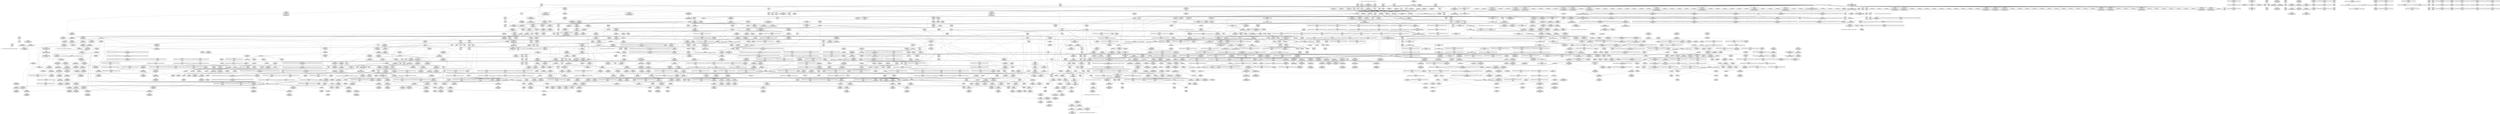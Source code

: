 digraph {
	CE0x5336340 [shape=record,shape=Mrecord,label="{CE0x5336340|ipc_has_perm:security|security/selinux/hooks.c,5131}"]
	CE0x5470a50 [shape=record,shape=Mrecord,label="{CE0x5470a50|i64_ptrtoint_(i8*_blockaddress(_rcu_lock_release,_%__here)_to_i64)|*Constant*|*SummSink*}"]
	CE0x5358ac0 [shape=record,shape=Mrecord,label="{CE0x5358ac0|_call_void_mcount()_#3|*SummSource*}"]
	CE0x5394860 [shape=record,shape=Mrecord,label="{CE0x5394860|rcu_read_unlock:if.end}"]
	"CONST[source:1(input),value:2(dynamic)][purpose:{operation}][SrcIdx:10]"
	CE0x537fa00 [shape=record,shape=Mrecord,label="{CE0x537fa00|selinux_shm_shmctl:tmp15|security/selinux/hooks.c,5365|*SummSource*}"]
	CE0x53a40f0 [shape=record,shape=Mrecord,label="{CE0x53a40f0|avc_has_perm:entry|*SummSink*}"]
	CE0x53b4800 [shape=record,shape=Mrecord,label="{CE0x53b4800|ipc_has_perm:type|security/selinux/hooks.c,5133|*SummSource*}"]
	CE0x539e9f0 [shape=record,shape=Mrecord,label="{CE0x539e9f0|GLOBAL:current_sid|*Constant*}"]
	CE0x545f6e0 [shape=record,shape=Mrecord,label="{CE0x545f6e0|__preempt_count_add:do.body|*SummSink*}"]
	CE0x5382880 [shape=record,shape=Mrecord,label="{CE0x5382880|80:_i32,_112:_i8*,_:_CRE_31,32_}"]
	CE0x53d1ac0 [shape=record,shape=Mrecord,label="{CE0x53d1ac0|rcu_read_unlock:tobool1|include/linux/rcupdate.h,933}"]
	CE0x53e26d0 [shape=record,shape=Mrecord,label="{CE0x53e26d0|GLOBAL:rcu_read_unlock|*Constant*|*SummSource*}"]
	CE0x5479010 [shape=record,shape=Mrecord,label="{CE0x5479010|i64*_getelementptr_inbounds_(_4_x_i64_,_4_x_i64_*___llvm_gcov_ctr134,_i64_0,_i64_0)|*Constant*|*SummSink*}"]
	CE0x53829b0 [shape=record,shape=Mrecord,label="{CE0x53829b0|80:_i32,_112:_i8*,_:_CRE_32,33_}"]
	CE0x53823c0 [shape=record,shape=Mrecord,label="{CE0x53823c0|80:_i32,_112:_i8*,_:_CRE_27,28_}"]
	CE0x53ed5d0 [shape=record,shape=Mrecord,label="{CE0x53ed5d0|_call_void_lockdep_rcu_suspicious(i8*_getelementptr_inbounds_(_25_x_i8_,_25_x_i8_*_.str3,_i32_0,_i32_0),_i32_218,_i8*_getelementptr_inbounds_(_45_x_i8_,_45_x_i8_*_.str12,_i32_0,_i32_0))_#10,_!dbg_!27727|security/selinux/hooks.c,218}"]
	CE0x53999d0 [shape=record,shape=Mrecord,label="{CE0x53999d0|i64*_getelementptr_inbounds_(_2_x_i64_,_2_x_i64_*___llvm_gcov_ctr294,_i64_0,_i64_0)|*Constant*}"]
	CE0x53db970 [shape=record,shape=Mrecord,label="{CE0x53db970|__preempt_count_sub:tmp6|./arch/x86/include/asm/preempt.h,78}"]
	CE0x5346100 [shape=record,shape=Mrecord,label="{CE0x5346100|_ret_i32_%tmp24,_!dbg_!27742|security/selinux/hooks.c,220|*SummSink*}"]
	CE0x53dd8f0 [shape=record,shape=Mrecord,label="{CE0x53dd8f0|task_sid:tmp25|security/selinux/hooks.c,208}"]
	CE0x539c190 [shape=record,shape=Mrecord,label="{CE0x539c190|i64_0|*Constant*}"]
	CE0x539f6e0 [shape=record,shape=Mrecord,label="{CE0x539f6e0|ipc_has_perm:key|security/selinux/hooks.c,5134|*SummSource*}"]
	CE0x53d7cf0 [shape=record,shape=Mrecord,label="{CE0x53d7cf0|rcu_read_unlock:tmp22|include/linux/rcupdate.h,935}"]
	CE0x534fbb0 [shape=record,shape=Mrecord,label="{CE0x534fbb0|_call_void___llvm_gcov_indirect_counter_increment(i32*___llvm_gcov_global_state_pred315,_i64**_getelementptr_inbounds_(_6_x_i64*_,_6_x_i64*_*___llvm_gcda_edge_table314,_i64_0,_i64_3)),_!dbg_!27721|security/selinux/hooks.c,5352|*SummSink*}"]
	CE0x5360150 [shape=record,shape=Mrecord,label="{CE0x5360150|rcu_read_unlock:tmp16|include/linux/rcupdate.h,933|*SummSource*}"]
	CE0x5398600 [shape=record,shape=Mrecord,label="{CE0x5398600|current_sid:tmp21|security/selinux/hooks.c,218|*SummSource*}"]
	CE0x534f010 [shape=record,shape=Mrecord,label="{CE0x534f010|GLOBAL:lockdep_rcu_suspicious|*Constant*|*SummSink*}"]
	CE0x5383100 [shape=record,shape=Mrecord,label="{CE0x5383100|task_sid:tmp9|security/selinux/hooks.c,208|*SummSource*}"]
	CE0x5385a80 [shape=record,shape=Mrecord,label="{CE0x5385a80|80:_i32,_112:_i8*,_:_CRE_59,60_}"]
	CE0x53c0830 [shape=record,shape=Mrecord,label="{CE0x53c0830|task_sid:tmp12|security/selinux/hooks.c,208|*SummSink*}"]
	CE0x5397a00 [shape=record,shape=Mrecord,label="{CE0x5397a00|i32_78|*Constant*}"]
	CE0x544bee0 [shape=record,shape=Mrecord,label="{CE0x544bee0|_call_void_mcount()_#3|*SummSink*}"]
	CE0x5381c00 [shape=record,shape=Mrecord,label="{CE0x5381c00|80:_i32,_112:_i8*,_:_CRE_14,15_}"]
	CE0x533d990 [shape=record,shape=Mrecord,label="{CE0x533d990|selinux_shm_shmctl:return|*SummSource*}"]
	CE0x5391030 [shape=record,shape=Mrecord,label="{CE0x5391030|_ret_void,_!dbg_!27719|./arch/x86/include/asm/preempt.h,73|*SummSource*}"]
	CE0x5488100 [shape=record,shape=Mrecord,label="{CE0x5488100|__preempt_count_sub:tmp4|./arch/x86/include/asm/preempt.h,77}"]
	CE0x53b3500 [shape=record,shape=Mrecord,label="{CE0x53b3500|i64*_getelementptr_inbounds_(_2_x_i64_,_2_x_i64_*___llvm_gcov_ctr159,_i64_0,_i64_0)|*Constant*}"]
	CE0x544cdf0 [shape=record,shape=Mrecord,label="{CE0x544cdf0|i64*_getelementptr_inbounds_(_4_x_i64_,_4_x_i64_*___llvm_gcov_ctr134,_i64_0,_i64_2)|*Constant*|*SummSource*}"]
	CE0x53b1060 [shape=record,shape=Mrecord,label="{CE0x53b1060|_call_void_rcu_read_lock()_#10,_!dbg_!27712|security/selinux/hooks.c,207}"]
	CE0x539cf70 [shape=record,shape=Mrecord,label="{CE0x539cf70|i64_2|*Constant*|*SummSink*}"]
	CE0x54050f0 [shape=record,shape=Mrecord,label="{CE0x54050f0|i64_2|*Constant*}"]
	CE0x53a6500 [shape=record,shape=Mrecord,label="{CE0x53a6500|current_sid:tmp9|security/selinux/hooks.c,218|*SummSource*}"]
	CE0x5359710 [shape=record,shape=Mrecord,label="{CE0x5359710|i64*_getelementptr_inbounds_(_18_x_i64_,_18_x_i64_*___llvm_gcov_ctr313,_i64_0,_i64_14)|*Constant*|*SummSource*}"]
	CE0x539cdf0 [shape=record,shape=Mrecord,label="{CE0x539cdf0|task_sid:tmp8|security/selinux/hooks.c,208}"]
	CE0x5399d00 [shape=record,shape=Mrecord,label="{CE0x5399d00|COLLAPSED:_GCMRE_current_task_external_global_%struct.task_struct*:_elem_0:default:}"]
	CE0x5390bc0 [shape=record,shape=Mrecord,label="{CE0x5390bc0|_call_void_mcount()_#3|*SummSource*}"]
	CE0x5381020 [shape=record,shape=Mrecord,label="{CE0x5381020|80:_i32,_112:_i8*,_:_CRE_4,5_}"]
	CE0x53d8600 [shape=record,shape=Mrecord,label="{CE0x53d8600|rcu_read_unlock:tmp17|include/linux/rcupdate.h,933|*SummSource*}"]
	CE0x53843f0 [shape=record,shape=Mrecord,label="{CE0x53843f0|80:_i32,_112:_i8*,_:_CRE_40,41_}"]
	CE0x539bf00 [shape=record,shape=Mrecord,label="{CE0x539bf00|task_sid:tmp5|security/selinux/hooks.c,208|*SummSource*}"]
	CE0x53bb4b0 [shape=record,shape=Mrecord,label="{CE0x53bb4b0|task_sid:tmp4|*LoadInst*|security/selinux/hooks.c,208|*SummSource*}"]
	CE0x535cdb0 [shape=record,shape=Mrecord,label="{CE0x535cdb0|task_sid:bb|*SummSink*}"]
	CE0x535a410 [shape=record,shape=Mrecord,label="{CE0x535a410|current_sid:tmp6|security/selinux/hooks.c,218|*SummSource*}"]
	CE0x53ef430 [shape=record,shape=Mrecord,label="{CE0x53ef430|current_sid:tmp15|security/selinux/hooks.c,218|*SummSink*}"]
	CE0x53e3b70 [shape=record,shape=Mrecord,label="{CE0x53e3b70|i1_true|*Constant*|*SummSource*}"]
	CE0x53910a0 [shape=record,shape=Mrecord,label="{CE0x53910a0|_ret_void,_!dbg_!27719|./arch/x86/include/asm/preempt.h,73|*SummSink*}"]
	CE0x538a900 [shape=record,shape=Mrecord,label="{CE0x538a900|_ret_i32_%retval.0,_!dbg_!27733|security/selinux/hooks.c,5367}"]
	CE0x53a9700 [shape=record,shape=Mrecord,label="{CE0x53a9700|task_sid:tmp10|security/selinux/hooks.c,208}"]
	CE0x53b3570 [shape=record,shape=Mrecord,label="{CE0x53b3570|i64*_getelementptr_inbounds_(_2_x_i64_,_2_x_i64_*___llvm_gcov_ctr159,_i64_0,_i64_0)|*Constant*|*SummSource*}"]
	CE0x5396d50 [shape=record,shape=Mrecord,label="{CE0x5396d50|i64_7|*Constant*}"]
	CE0x5357b00 [shape=record,shape=Mrecord,label="{CE0x5357b00|_call_void___llvm_gcov_indirect_counter_increment(i32*___llvm_gcov_global_state_pred315,_i64**_getelementptr_inbounds_(_6_x_i64*_,_6_x_i64*_*___llvm_gcda_edge_table314,_i64_0,_i64_5)),_!dbg_!27725|security/selinux/hooks.c,5359|*SummSink*}"]
	CE0x53e5290 [shape=record,shape=Mrecord,label="{CE0x53e5290|i64*_getelementptr_inbounds_(_11_x_i64_,_11_x_i64_*___llvm_gcov_ctr125,_i64_0,_i64_6)|*Constant*|*SummSink*}"]
	CE0x53a5af0 [shape=record,shape=Mrecord,label="{CE0x53a5af0|cred_sid:tmp5|security/selinux/hooks.c,196}"]
	CE0x53d14a0 [shape=record,shape=Mrecord,label="{CE0x53d14a0|rcu_lock_acquire:tmp1|*SummSink*}"]
	CE0x53eb880 [shape=record,shape=Mrecord,label="{CE0x53eb880|i64*_getelementptr_inbounds_(_2_x_i64_,_2_x_i64_*___llvm_gcov_ctr131,_i64_0,_i64_0)|*Constant*|*SummSink*}"]
	CE0x544e400 [shape=record,shape=Mrecord,label="{CE0x544e400|i8*_undef|*Constant*|*SummSource*}"]
	CE0x5447570 [shape=record,shape=Mrecord,label="{CE0x5447570|_ret_void,_!dbg_!27717|include/linux/rcupdate.h,424|*SummSource*}"]
	CE0x53c2bf0 [shape=record,shape=Mrecord,label="{CE0x53c2bf0|rcu_read_unlock:tmp9|include/linux/rcupdate.h,933}"]
	CE0x5365310 [shape=record,shape=Mrecord,label="{CE0x5365310|selinux_shm_shmctl:tmp9|security/selinux/hooks.c,5356|*SummSink*}"]
	CE0x5359300 [shape=record,shape=Mrecord,label="{CE0x5359300|i64**_getelementptr_inbounds_(_6_x_i64*_,_6_x_i64*_*___llvm_gcda_edge_table314,_i64_0,_i64_5)|*Constant*|*SummSink*}"]
	CE0x534ae10 [shape=record,shape=Mrecord,label="{CE0x534ae10|_ret_void}"]
	CE0x53ad630 [shape=record,shape=Mrecord,label="{CE0x53ad630|GLOBAL:__llvm_gcov_ctr127|Global_var:__llvm_gcov_ctr127|*SummSink*}"]
	CE0x53b6920 [shape=record,shape=Mrecord,label="{CE0x53b6920|task_has_system:tmp3}"]
	CE0x547d480 [shape=record,shape=Mrecord,label="{CE0x547d480|__preempt_count_sub:tmp|*SummSource*}"]
	CE0x53b0c50 [shape=record,shape=Mrecord,label="{CE0x53b0c50|current_sid:tmp2|*SummSource*}"]
	CE0x533a1b0 [shape=record,shape=Mrecord,label="{CE0x533a1b0|_ret_i32_%retval.0,_!dbg_!27728|security/selinux/avc.c,775}"]
	CE0x539d010 [shape=record,shape=Mrecord,label="{CE0x539d010|task_sid:tmp5|security/selinux/hooks.c,208}"]
	CE0x5399010 [shape=record,shape=Mrecord,label="{CE0x5399010|COLLAPSED:_CMRE:_elem_0::|security/selinux/hooks.c,218}"]
	CE0x5346f30 [shape=record,shape=Mrecord,label="{CE0x5346f30|i32_(i32,_i32,_i16,_i32,_%struct.common_audit_data*)*_bitcast_(i32_(i32,_i32,_i16,_i32,_%struct.common_audit_data.495*)*_avc_has_perm_to_i32_(i32,_i32,_i16,_i32,_%struct.common_audit_data*)*)|*Constant*|*SummSource*}"]
	CE0x53f7c60 [shape=record,shape=Mrecord,label="{CE0x53f7c60|current_sid:tmp24|security/selinux/hooks.c,220}"]
	CE0x537ffb0 [shape=record,shape=Mrecord,label="{CE0x537ffb0|selinux_shm_shmctl:shp|Function::selinux_shm_shmctl&Arg::shp::|*SummSource*}"]
	CE0x5388910 [shape=record,shape=Mrecord,label="{CE0x5388910|80:_i32,_112:_i8*,_:_CRE_172,176_|*MultipleSource*|Function::selinux_shm_shmctl&Arg::shp::|security/selinux/hooks.c,5365}"]
	CE0x53e92f0 [shape=record,shape=Mrecord,label="{CE0x53e92f0|current_sid:land.lhs.true2}"]
	CE0x549ea10 [shape=record,shape=Mrecord,label="{CE0x549ea10|__preempt_count_sub:tmp3|*SummSource*}"]
	CE0x53ccfe0 [shape=record,shape=Mrecord,label="{CE0x53ccfe0|__preempt_count_sub:entry|*SummSink*}"]
	CE0x539f500 [shape=record,shape=Mrecord,label="{CE0x539f500|ipc_has_perm:key|security/selinux/hooks.c,5134}"]
	CE0x54640f0 [shape=record,shape=Mrecord,label="{CE0x54640f0|GLOBAL:__preempt_count|Global_var:__preempt_count|*SummSource*}"]
	CE0x5388030 [shape=record,shape=Mrecord,label="{CE0x5388030|80:_i32,_112:_i8*,_:_CRE_136,144_|*MultipleSource*|Function::selinux_shm_shmctl&Arg::shp::|security/selinux/hooks.c,5365}"]
	CE0x54671b0 [shape=record,shape=Mrecord,label="{CE0x54671b0|rcu_lock_release:tmp4|include/linux/rcupdate.h,423|*SummSink*}"]
	CE0x532d0c0 [shape=record,shape=Mrecord,label="{CE0x532d0c0|selinux_shm_shmctl:tmp}"]
	CE0x5345dc0 [shape=record,shape=Mrecord,label="{CE0x5345dc0|current_sid:entry|*SummSink*}"]
	CE0x53a5f80 [shape=record,shape=Mrecord,label="{CE0x53a5f80|task_sid:tmp|*SummSource*}"]
	CE0x53d6aa0 [shape=record,shape=Mrecord,label="{CE0x53d6aa0|rcu_read_unlock:tmp19|include/linux/rcupdate.h,933|*SummSource*}"]
	CE0x5352260 [shape=record,shape=Mrecord,label="{CE0x5352260|__llvm_gcov_indirect_counter_increment:tmp2|*SummSource*}"]
	CE0x53fbf20 [shape=record,shape=Mrecord,label="{CE0x53fbf20|rcu_read_lock:if.then|*SummSource*}"]
	CE0x537eb00 [shape=record,shape=Mrecord,label="{CE0x537eb00|selinux_shm_shmctl:perms.0|*SummSink*}"]
	CE0x54a8040 [shape=record,shape=Mrecord,label="{CE0x54a8040|__preempt_count_sub:tmp1|*SummSource*}"]
	CE0x5358740 [shape=record,shape=Mrecord,label="{CE0x5358740|task_has_system:tmp3|*SummSink*}"]
	CE0x53464a0 [shape=record,shape=Mrecord,label="{CE0x53464a0|_ret_i32_%call7,_!dbg_!27749|security/selinux/hooks.c,210}"]
	CE0x539bfd0 [shape=record,shape=Mrecord,label="{CE0x539bfd0|GLOBAL:__llvm_gcov_ctr126|Global_var:__llvm_gcov_ctr126}"]
	CE0x5402c90 [shape=record,shape=Mrecord,label="{CE0x5402c90|rcu_read_lock:call3|include/linux/rcupdate.h,882|*SummSource*}"]
	CE0x546f4e0 [shape=record,shape=Mrecord,label="{CE0x546f4e0|rcu_lock_acquire:tmp2}"]
	CE0x5470710 [shape=record,shape=Mrecord,label="{CE0x5470710|i64*_getelementptr_inbounds_(_4_x_i64_,_4_x_i64_*___llvm_gcov_ctr133,_i64_0,_i64_3)|*Constant*}"]
	CE0x538d290 [shape=record,shape=Mrecord,label="{CE0x538d290|rcu_read_lock:tmp19|include/linux/rcupdate.h,882|*SummSink*}"]
	CE0x5390880 [shape=record,shape=Mrecord,label="{CE0x5390880|_call_void_mcount()_#3}"]
	CE0x53c9820 [shape=record,shape=Mrecord,label="{CE0x53c9820|rcu_lock_release:tmp3|*SummSink*}"]
	CE0x5402980 [shape=record,shape=Mrecord,label="{CE0x5402980|rcu_read_lock:call3|include/linux/rcupdate.h,882}"]
	CE0x53adab0 [shape=record,shape=Mrecord,label="{CE0x53adab0|rcu_read_lock:tmp5|include/linux/rcupdate.h,882|*SummSink*}"]
	CE0x5360980 [shape=record,shape=Mrecord,label="{CE0x5360980|i64*_getelementptr_inbounds_(_18_x_i64_,_18_x_i64_*___llvm_gcov_ctr313,_i64_0,_i64_12)|*Constant*}"]
	CE0x5381f90 [shape=record,shape=Mrecord,label="{CE0x5381f90|80:_i32,_112:_i8*,_:_CRE_17,18_}"]
	CE0x5382ae0 [shape=record,shape=Mrecord,label="{CE0x5382ae0|80:_i32,_112:_i8*,_:_CRE_33,34_}"]
	CE0x53a97a0 [shape=record,shape=Mrecord,label="{CE0x53a97a0|task_sid:tmp11|security/selinux/hooks.c,208}"]
	"CONST[source:0(mediator),value:2(dynamic)][purpose:{object}][SnkIdx:1]"
	CE0x53824f0 [shape=record,shape=Mrecord,label="{CE0x53824f0|80:_i32,_112:_i8*,_:_CRE_28,29_}"]
	CE0x537e440 [shape=record,shape=Mrecord,label="{CE0x537e440|i32_512|*Constant*|*SummSource*}"]
	CE0x53fad80 [shape=record,shape=Mrecord,label="{CE0x53fad80|rcu_read_lock:bb|*SummSource*}"]
	CE0x53ca7a0 [shape=record,shape=Mrecord,label="{CE0x53ca7a0|__rcu_read_lock:tmp|*SummSource*}"]
	CE0x54749f0 [shape=record,shape=Mrecord,label="{CE0x54749f0|__preempt_count_add:tmp7|./arch/x86/include/asm/preempt.h,73|*SummSink*}"]
	CE0x5362280 [shape=record,shape=Mrecord,label="{CE0x5362280|selinux_shm_shmctl:tmp12|security/selinux/hooks.c,5362}"]
	CE0x54461d0 [shape=record,shape=Mrecord,label="{CE0x54461d0|_call_void_rcu_lock_release(%struct.lockdep_map*_rcu_lock_map)_#10,_!dbg_!27733|include/linux/rcupdate.h,935}"]
	CE0x53c5c90 [shape=record,shape=Mrecord,label="{CE0x53c5c90|i32_883|*Constant*}"]
	CE0x53868c0 [shape=record,shape=Mrecord,label="{CE0x53868c0|80:_i32,_112:_i8*,_:_CRE_71,72_}"]
	CE0x539c5f0 [shape=record,shape=Mrecord,label="{CE0x539c5f0|task_sid:tmp1|*SummSource*}"]
	CE0x53af000 [shape=record,shape=Mrecord,label="{CE0x53af000|ipc_has_perm:ipc_id|security/selinux/hooks.c,5134|*SummSink*}"]
	CE0x5361cc0 [shape=record,shape=Mrecord,label="{CE0x5361cc0|i64**_getelementptr_inbounds_(_6_x_i64*_,_6_x_i64*_*___llvm_gcda_edge_table314,_i64_0,_i64_0)|*Constant*}"]
	CE0x5358800 [shape=record,shape=Mrecord,label="{CE0x5358800|_call_void_mcount()_#3}"]
	CE0x5394480 [shape=record,shape=Mrecord,label="{CE0x5394480|rcu_lock_acquire:tmp2|*SummSink*}"]
	CE0x535dbc0 [shape=record,shape=Mrecord,label="{CE0x535dbc0|rcu_read_lock:tmp2|*SummSink*}"]
	CE0x53e37b0 [shape=record,shape=Mrecord,label="{CE0x53e37b0|_call_void_mcount()_#3|*SummSource*}"]
	CE0x53d6440 [shape=record,shape=Mrecord,label="{CE0x53d6440|i64*_getelementptr_inbounds_(_11_x_i64_,_11_x_i64_*___llvm_gcov_ctr132,_i64_0,_i64_9)|*Constant*|*SummSink*}"]
	CE0x53b1e60 [shape=record,shape=Mrecord,label="{CE0x53b1e60|task_sid:if.then}"]
	CE0x53b49a0 [shape=record,shape=Mrecord,label="{CE0x53b49a0|ipc_has_perm:type|security/selinux/hooks.c,5133|*SummSink*}"]
	CE0x53856f0 [shape=record,shape=Mrecord,label="{CE0x53856f0|80:_i32,_112:_i8*,_:_CRE_56,57_}"]
	CE0x534c740 [shape=record,shape=Mrecord,label="{CE0x534c740|80:_i32,_112:_i8*,_:_CRE_24,25_}"]
	CE0x5467cd0 [shape=record,shape=Mrecord,label="{CE0x5467cd0|_call_void_lock_release(%struct.lockdep_map*_%map,_i32_1,_i64_ptrtoint_(i8*_blockaddress(_rcu_lock_release,_%__here)_to_i64))_#10,_!dbg_!27716|include/linux/rcupdate.h,423}"]
	CE0x5448bc0 [shape=record,shape=Mrecord,label="{CE0x5448bc0|i64*_getelementptr_inbounds_(_2_x_i64_,_2_x_i64_*___llvm_gcov_ctr98,_i64_0,_i64_0)|*Constant*}"]
	CE0x5404b20 [shape=record,shape=Mrecord,label="{CE0x5404b20|rcu_read_unlock:tmp2|*SummSource*}"]
	CE0x5335450 [shape=record,shape=Mrecord,label="{CE0x5335450|i64**_getelementptr_inbounds_(_6_x_i64*_,_6_x_i64*_*___llvm_gcda_edge_table314,_i64_0,_i64_1)|*Constant*}"]
	CE0x5348a80 [shape=record,shape=Mrecord,label="{CE0x5348a80|__llvm_gcov_indirect_counter_increment:counter|*SummSource*}"]
	CE0x53a7680 [shape=record,shape=Mrecord,label="{CE0x53a7680|i64*_getelementptr_inbounds_(_13_x_i64_,_13_x_i64_*___llvm_gcov_ctr126,_i64_0,_i64_0)|*Constant*}"]
	CE0x533d060 [shape=record,shape=Mrecord,label="{CE0x533d060|_call_void_mcount()_#3}"]
	CE0x53ec090 [shape=record,shape=Mrecord,label="{CE0x53ec090|rcu_lock_acquire:map|Function::rcu_lock_acquire&Arg::map::}"]
	CE0x53b4200 [shape=record,shape=Mrecord,label="{CE0x53b4200|ipc_has_perm:tmp5|security/selinux/hooks.c,5131|*SummSink*}"]
	CE0x54629c0 [shape=record,shape=Mrecord,label="{CE0x54629c0|i64*_getelementptr_inbounds_(_4_x_i64_,_4_x_i64_*___llvm_gcov_ctr134,_i64_0,_i64_3)|*Constant*|*SummSink*}"]
	CE0x5343eb0 [shape=record,shape=Mrecord,label="{CE0x5343eb0|i8_1|*Constant*|*SummSink*}"]
	CE0x53d1880 [shape=record,shape=Mrecord,label="{CE0x53d1880|rcu_read_unlock:tmp8|include/linux/rcupdate.h,933|*SummSink*}"]
	CE0x5486c80 [shape=record,shape=Mrecord,label="{CE0x5486c80|__preempt_count_add:tmp|*SummSink*}"]
	CE0x5470f90 [shape=record,shape=Mrecord,label="{CE0x5470f90|i64*_getelementptr_inbounds_(_4_x_i64_,_4_x_i64_*___llvm_gcov_ctr133,_i64_0,_i64_3)|*Constant*|*SummSource*}"]
	CE0x53a6eb0 [shape=record,shape=Mrecord,label="{CE0x53a6eb0|task_sid:tmp7|security/selinux/hooks.c,208}"]
	CE0x533c470 [shape=record,shape=Mrecord,label="{CE0x533c470|selinux_shm_shmctl:sw.bb|*SummSource*}"]
	CE0x5356490 [shape=record,shape=Mrecord,label="{CE0x5356490|task_sid:call|security/selinux/hooks.c,208}"]
	CE0x53abba0 [shape=record,shape=Mrecord,label="{CE0x53abba0|rcu_read_lock:tmp2}"]
	CE0x53fd700 [shape=record,shape=Mrecord,label="{CE0x53fd700|__rcu_read_lock:tmp7|include/linux/rcupdate.h,240|*SummSink*}"]
	CE0x544a200 [shape=record,shape=Mrecord,label="{CE0x544a200|%struct.lockdep_map*_null|*Constant*|*SummSource*}"]
	CE0x53afdd0 [shape=record,shape=Mrecord,label="{CE0x53afdd0|ipc_has_perm:sclass|security/selinux/hooks.c,5136}"]
	CE0x5448e90 [shape=record,shape=Mrecord,label="{CE0x5448e90|get_current:tmp1}"]
	CE0x53c3200 [shape=record,shape=Mrecord,label="{CE0x53c3200|rcu_read_lock:tmp14|include/linux/rcupdate.h,882}"]
	CE0x53b2690 [shape=record,shape=Mrecord,label="{CE0x53b2690|_call_void_mcount()_#3}"]
	CE0x5336440 [shape=record,shape=Mrecord,label="{CE0x5336440|ipc_has_perm:security|security/selinux/hooks.c,5131|*SummSource*}"]
	CE0x53f5dc0 [shape=record,shape=Mrecord,label="{CE0x53f5dc0|current_sid:tmp22|security/selinux/hooks.c,218|*SummSource*}"]
	CE0x53a5650 [shape=record,shape=Mrecord,label="{CE0x53a5650|GLOBAL:__llvm_gcov_ctr126|Global_var:__llvm_gcov_ctr126|*SummSource*}"]
	CE0x5381ad0 [shape=record,shape=Mrecord,label="{CE0x5381ad0|80:_i32,_112:_i8*,_:_CRE_13,14_}"]
	CE0x53f8bb0 [shape=record,shape=Mrecord,label="{CE0x53f8bb0|rcu_read_lock:land.lhs.true}"]
	CE0x545fef0 [shape=record,shape=Mrecord,label="{CE0x545fef0|rcu_lock_release:tmp2}"]
	CE0x5366100 [shape=record,shape=Mrecord,label="{CE0x5366100|__llvm_gcov_indirect_counter_increment:bb4|*SummSource*}"]
	CE0x5460430 [shape=record,shape=Mrecord,label="{CE0x5460430|rcu_lock_acquire:tmp4|include/linux/rcupdate.h,418|*SummSource*}"]
	CE0x537e4f0 [shape=record,shape=Mrecord,label="{CE0x537e4f0|i32_512|*Constant*|*SummSink*}"]
	CE0x53b7e10 [shape=record,shape=Mrecord,label="{CE0x53b7e10|_call_void_mcount()_#3|*SummSink*}"]
	CE0x5449650 [shape=record,shape=Mrecord,label="{CE0x5449650|i64*_getelementptr_inbounds_(_4_x_i64_,_4_x_i64_*___llvm_gcov_ctr133,_i64_0,_i64_0)|*Constant*}"]
	CE0x539c100 [shape=record,shape=Mrecord,label="{CE0x539c100|current_sid:tmp4|security/selinux/hooks.c,218}"]
	CE0x5341900 [shape=record,shape=Mrecord,label="{CE0x5341900|task_sid:tmp21|security/selinux/hooks.c,208}"]
	CE0x5461ee0 [shape=record,shape=Mrecord,label="{CE0x5461ee0|__rcu_read_lock:tmp3|*SummSink*}"]
	CE0x53bd340 [shape=record,shape=Mrecord,label="{CE0x53bd340|current_sid:tmp6|security/selinux/hooks.c,218}"]
	CE0x538cb90 [shape=record,shape=Mrecord,label="{CE0x538cb90|i64*_getelementptr_inbounds_(_11_x_i64_,_11_x_i64_*___llvm_gcov_ctr127,_i64_0,_i64_9)|*Constant*|*SummSink*}"]
	CE0x53fb690 [shape=record,shape=Mrecord,label="{CE0x53fb690|_call_void___rcu_read_lock()_#10,_!dbg_!27710|include/linux/rcupdate.h,879|*SummSink*}"]
	CE0x545bd40 [shape=record,shape=Mrecord,label="{CE0x545bd40|i64*_getelementptr_inbounds_(_4_x_i64_,_4_x_i64_*___llvm_gcov_ctr135,_i64_0,_i64_2)|*Constant*|*SummSink*}"]
	CE0x538edc0 [shape=record,shape=Mrecord,label="{CE0x538edc0|cred_sid:bb|*SummSource*}"]
	CE0x53b8e30 [shape=record,shape=Mrecord,label="{CE0x53b8e30|task_sid:do.body5}"]
	CE0x53a65d0 [shape=record,shape=Mrecord,label="{CE0x53a65d0|current_sid:tmp9|security/selinux/hooks.c,218|*SummSink*}"]
	CE0x53d2170 [shape=record,shape=Mrecord,label="{CE0x53d2170|GLOBAL:__preempt_count_add|*Constant*|*SummSink*}"]
	CE0x5347ec0 [shape=record,shape=Mrecord,label="{CE0x5347ec0|task_has_system:tmp1}"]
	CE0x535b170 [shape=record,shape=Mrecord,label="{CE0x535b170|GLOBAL:__llvm_gcov_ctr125|Global_var:__llvm_gcov_ctr125}"]
	CE0x53399e0 [shape=record,shape=Mrecord,label="{CE0x53399e0|avc_has_perm:requested|Function::avc_has_perm&Arg::requested::}"]
	CE0x53bc590 [shape=record,shape=Mrecord,label="{CE0x53bc590|GLOBAL:rcu_lock_acquire|*Constant*|*SummSink*}"]
	CE0x5334b70 [shape=record,shape=Mrecord,label="{CE0x5334b70|GLOBAL:task_has_system|*Constant*|*SummSink*}"]
	CE0x53eb920 [shape=record,shape=Mrecord,label="{CE0x53eb920|cred_sid:tmp}"]
	CE0x538a800 [shape=record,shape=Mrecord,label="{CE0x538a800|selinux_shm_shmctl:tmp16|security/selinux/hooks.c,5367|*SummSink*}"]
	CE0x5325ae0 [shape=record,shape=Mrecord,label="{CE0x5325ae0|i32_-1|*Constant*|*SummSink*}"]
	CE0x53463d0 [shape=record,shape=Mrecord,label="{CE0x53463d0|task_sid:task|Function::task_sid&Arg::task::|*SummSink*}"]
	CE0x535e5e0 [shape=record,shape=Mrecord,label="{CE0x535e5e0|_call_void___llvm_gcov_indirect_counter_increment(i32*___llvm_gcov_global_state_pred315,_i64**_getelementptr_inbounds_(_6_x_i64*_,_6_x_i64*_*___llvm_gcda_edge_table314,_i64_0,_i64_0)),_!dbg_!27727|security/selinux/hooks.c,5362|*SummSource*}"]
	CE0x535c0f0 [shape=record,shape=Mrecord,label="{CE0x535c0f0|GLOBAL:rcu_lock_acquire|*Constant*}"]
	CE0x5381150 [shape=record,shape=Mrecord,label="{CE0x5381150|80:_i32,_112:_i8*,_:_CRE_5,6_}"]
	CE0x5447ee0 [shape=record,shape=Mrecord,label="{CE0x5447ee0|GLOBAL:__rcu_read_unlock|*Constant*|*SummSource*}"]
	CE0x539fc60 [shape=record,shape=Mrecord,label="{CE0x539fc60|ipc_has_perm:tmp7|security/selinux/hooks.c,5136|*SummSource*}"]
	CE0x53b8d60 [shape=record,shape=Mrecord,label="{CE0x53b8d60|task_sid:if.then|*SummSink*}"]
	CE0x53feda0 [shape=record,shape=Mrecord,label="{CE0x53feda0|__rcu_read_lock:entry|*SummSource*}"]
	CE0x53e6dd0 [shape=record,shape=Mrecord,label="{CE0x53e6dd0|get_current:tmp}"]
	CE0x5391280 [shape=record,shape=Mrecord,label="{CE0x5391280|_call_void_asm_sideeffect_,_memory_,_dirflag_,_fpsr_,_flags_()_#3,_!dbg_!27714,_!srcloc_!27715|include/linux/rcupdate.h,239}"]
	CE0x5347060 [shape=record,shape=Mrecord,label="{CE0x5347060|i32_(i32,_i32,_i16,_i32,_%struct.common_audit_data*)*_bitcast_(i32_(i32,_i32,_i16,_i32,_%struct.common_audit_data.495*)*_avc_has_perm_to_i32_(i32,_i32,_i16,_i32,_%struct.common_audit_data*)*)|*Constant*|*SummSink*}"]
	CE0x53cc7c0 [shape=record,shape=Mrecord,label="{CE0x53cc7c0|rcu_read_unlock:tmp8|include/linux/rcupdate.h,933}"]
	CE0x53ff3f0 [shape=record,shape=Mrecord,label="{CE0x53ff3f0|_ret_void,_!dbg_!27719|./arch/x86/include/asm/preempt.h,73}"]
	CE0x535b630 [shape=record,shape=Mrecord,label="{CE0x535b630|i64_3|*Constant*}"]
	CE0x53c0160 [shape=record,shape=Mrecord,label="{CE0x53c0160|i8_4|*Constant*}"]
	CE0x533eef0 [shape=record,shape=Mrecord,label="{CE0x533eef0|GLOBAL:task_has_system|*Constant*}"]
	CE0x5347aa0 [shape=record,shape=Mrecord,label="{CE0x5347aa0|__llvm_gcov_indirect_counter_increment:exit|*SummSink*}"]
	CE0x539d280 [shape=record,shape=Mrecord,label="{CE0x539d280|current_sid:tobool1|security/selinux/hooks.c,218|*SummSource*}"]
	CE0x5383f30 [shape=record,shape=Mrecord,label="{CE0x5383f30|80:_i32,_112:_i8*,_:_CRE_36,37_}"]
	CE0x53fce80 [shape=record,shape=Mrecord,label="{CE0x53fce80|i32_0|*Constant*}"]
	CE0x53da5c0 [shape=record,shape=Mrecord,label="{CE0x53da5c0|__rcu_read_unlock:do.end}"]
	CE0x5456950 [shape=record,shape=Mrecord,label="{CE0x5456950|%struct.lockdep_map*_null|*Constant*|*SummSink*}"]
	CE0x53a5ea0 [shape=record,shape=Mrecord,label="{CE0x53a5ea0|task_sid:tmp}"]
	CE0x53620f0 [shape=record,shape=Mrecord,label="{CE0x53620f0|i64*_getelementptr_inbounds_(_18_x_i64_,_18_x_i64_*___llvm_gcov_ctr313,_i64_0,_i64_15)|*Constant*}"]
	CE0x5363cd0 [shape=record,shape=Mrecord,label="{CE0x5363cd0|i64**_getelementptr_inbounds_(_6_x_i64*_,_6_x_i64*_*___llvm_gcda_edge_table314,_i64_0,_i64_4)|*Constant*|*SummSink*}"]
	CE0x53babb0 [shape=record,shape=Mrecord,label="{CE0x53babb0|task_sid:tmp2|*SummSink*}"]
	CE0x5396680 [shape=record,shape=Mrecord,label="{CE0x5396680|i64*_getelementptr_inbounds_(_11_x_i64_,_11_x_i64_*___llvm_gcov_ctr132,_i64_0,_i64_9)|*Constant*|*SummSource*}"]
	CE0x53490e0 [shape=record,shape=Mrecord,label="{CE0x53490e0|selinux_shm_shmctl:tmp7|security/selinux/hooks.c,5352|*SummSink*}"]
	CE0x5452090 [shape=record,shape=Mrecord,label="{CE0x5452090|i64*_getelementptr_inbounds_(_4_x_i64_,_4_x_i64_*___llvm_gcov_ctr134,_i64_0,_i64_3)|*Constant*}"]
	CE0x5397f60 [shape=record,shape=Mrecord,label="{CE0x5397f60|current_sid:cred|security/selinux/hooks.c,218}"]
	CE0x54007a0 [shape=record,shape=Mrecord,label="{CE0x54007a0|0:_i8,_:_GCMR_rcu_read_lock.__warned_internal_global_i8_0,_section_.data.unlikely_,_align_1:_elem_0:default:}"]
	CE0x5340c30 [shape=record,shape=Mrecord,label="{CE0x5340c30|__llvm_gcov_indirect_counter_increment:tmp6|*SummSink*}"]
	CE0x53895f0 [shape=record,shape=Mrecord,label="{CE0x53895f0|selinux_shm_shmctl:call6|security/selinux/hooks.c,5365|*SummSource*}"]
	CE0x53b40b0 [shape=record,shape=Mrecord,label="{CE0x53b40b0|ipc_has_perm:tmp5|security/selinux/hooks.c,5131|*SummSource*}"]
	CE0x53dee40 [shape=record,shape=Mrecord,label="{CE0x53dee40|i64*_getelementptr_inbounds_(_13_x_i64_,_13_x_i64_*___llvm_gcov_ctr126,_i64_0,_i64_11)|*Constant*|*SummSource*}"]
	CE0x544b8b0 [shape=record,shape=Mrecord,label="{CE0x544b8b0|_call_void___preempt_count_sub(i32_1)_#10,_!dbg_!27715|include/linux/rcupdate.h,244|*SummSink*}"]
	CE0x538c200 [shape=record,shape=Mrecord,label="{CE0x538c200|selinux_shm_shmctl:tmp17|security/selinux/hooks.c,5367|*SummSource*}"]
	CE0x5401f70 [shape=record,shape=Mrecord,label="{CE0x5401f70|rcu_read_lock:tmp11|include/linux/rcupdate.h,882}"]
	CE0x53e1940 [shape=record,shape=Mrecord,label="{CE0x53e1940|_ret_i32_%tmp6,_!dbg_!27716|security/selinux/hooks.c,197}"]
	CE0x5397880 [shape=record,shape=Mrecord,label="{CE0x5397880|get_current:entry}"]
	CE0x53f60a0 [shape=record,shape=Mrecord,label="{CE0x53f60a0|current_sid:tmp23|security/selinux/hooks.c,218}"]
	CE0x5385e10 [shape=record,shape=Mrecord,label="{CE0x5385e10|80:_i32,_112:_i8*,_:_CRE_62,63_}"]
	CE0x535e140 [shape=record,shape=Mrecord,label="{CE0x535e140|current_sid:tmp1|*SummSink*}"]
	CE0x5383910 [shape=record,shape=Mrecord,label="{CE0x5383910|GLOBAL:rcu_read_lock|*Constant*|*SummSink*}"]
	CE0x53a4de0 [shape=record,shape=Mrecord,label="{CE0x53a4de0|i64*_getelementptr_inbounds_(_11_x_i64_,_11_x_i64_*___llvm_gcov_ctr125,_i64_0,_i64_8)|*Constant*}"]
	CE0x538bdf0 [shape=record,shape=Mrecord,label="{CE0x538bdf0|_ret_i32_%call2,_!dbg_!27728|security/selinux/hooks.c,5136|*SummSink*}"]
	CE0x53d1b50 [shape=record,shape=Mrecord,label="{CE0x53d1b50|rcu_read_unlock:tobool1|include/linux/rcupdate.h,933|*SummSource*}"]
	CE0x5343620 [shape=record,shape=Mrecord,label="{CE0x5343620|get_current:entry|*SummSink*}"]
	CE0x544c640 [shape=record,shape=Mrecord,label="{CE0x544c640|rcu_lock_release:__here}"]
	CE0x539dbc0 [shape=record,shape=Mrecord,label="{CE0x539dbc0|_ret_void,_!dbg_!27735|include/linux/rcupdate.h,884}"]
	CE0x53def40 [shape=record,shape=Mrecord,label="{CE0x53def40|i64*_getelementptr_inbounds_(_13_x_i64_,_13_x_i64_*___llvm_gcov_ctr126,_i64_0,_i64_11)|*Constant*|*SummSink*}"]
	CE0x53d8330 [shape=record,shape=Mrecord,label="{CE0x53d8330|rcu_read_unlock:tmp22|include/linux/rcupdate.h,935|*SummSink*}"]
	CE0x544e190 [shape=record,shape=Mrecord,label="{CE0x544e190|i8*_undef|*Constant*}"]
	CE0x5349c40 [shape=record,shape=Mrecord,label="{CE0x5349c40|%struct.task_struct*_(%struct.task_struct**)*_asm_movq_%gs:$_1:P_,$0_,_r,im,_dirflag_,_fpsr_,_flags_|*SummSink*}"]
	CE0x5399f60 [shape=record,shape=Mrecord,label="{CE0x5399f60|get_current:tmp4|./arch/x86/include/asm/current.h,14|*SummSource*}"]
	CE0x538b1f0 [shape=record,shape=Mrecord,label="{CE0x538b1f0|ipc_has_perm:entry|*SummSink*}"]
	"CONST[source:0(mediator),value:2(dynamic)][purpose:{object}][SnkIdx:6]"
	CE0x537f3e0 [shape=record,shape=Mrecord,label="{CE0x537f3e0|selinux_shm_shmctl:tmp14|security/selinux/hooks.c,5365|*SummSink*}"]
	CE0x5470440 [shape=record,shape=Mrecord,label="{CE0x5470440|i64_ptrtoint_(i8*_blockaddress(_rcu_lock_release,_%__here)_to_i64)|*Constant*}"]
	CE0x535d420 [shape=record,shape=Mrecord,label="{CE0x535d420|task_sid:tmp17|security/selinux/hooks.c,208|*SummSource*}"]
	CE0x5446cd0 [shape=record,shape=Mrecord,label="{CE0x5446cd0|rcu_lock_release:entry|*SummSource*}"]
	CE0x533aea0 [shape=record,shape=Mrecord,label="{CE0x533aea0|i64*_getelementptr_inbounds_(_18_x_i64_,_18_x_i64_*___llvm_gcov_ctr313,_i64_0,_i64_0)|*Constant*|*SummSource*}"]
	"CONST[source:0(mediator),value:0(static)][purpose:{operation}][SnkIdx:3]"
	CE0x5362010 [shape=record,shape=Mrecord,label="{CE0x5362010|i64**_getelementptr_inbounds_(_6_x_i64*_,_6_x_i64*_*___llvm_gcda_edge_table314,_i64_0,_i64_0)|*Constant*|*SummSource*}"]
	CE0x53eed00 [shape=record,shape=Mrecord,label="{CE0x53eed00|i8*_getelementptr_inbounds_(_45_x_i8_,_45_x_i8_*_.str12,_i32_0,_i32_0)|*Constant*}"]
	CE0x53a8f40 [shape=record,shape=Mrecord,label="{CE0x53a8f40|task_sid:tmp12|security/selinux/hooks.c,208}"]
	CE0x53b0500 [shape=record,shape=Mrecord,label="{CE0x53b0500|_call_void_mcount()_#3|*SummSink*}"]
	CE0x53e0c90 [shape=record,shape=Mrecord,label="{CE0x53e0c90|task_sid:call7|security/selinux/hooks.c,208|*SummSource*}"]
	CE0x544c560 [shape=record,shape=Mrecord,label="{CE0x544c560|rcu_lock_release:bb|*SummSink*}"]
	CE0x53412e0 [shape=record,shape=Mrecord,label="{CE0x53412e0|i64*_getelementptr_inbounds_(_13_x_i64_,_13_x_i64_*___llvm_gcov_ctr126,_i64_0,_i64_9)|*Constant*|*SummSink*}"]
	CE0x5463570 [shape=record,shape=Mrecord,label="{CE0x5463570|__preempt_count_add:do.body}"]
	CE0x5348040 [shape=record,shape=Mrecord,label="{CE0x5348040|__llvm_gcov_indirect_counter_increment:tmp|*SummSink*}"]
	CE0x53b2520 [shape=record,shape=Mrecord,label="{CE0x53b2520|cred_sid:tmp3|*SummSource*}"]
	CE0x539af90 [shape=record,shape=Mrecord,label="{CE0x539af90|task_sid:real_cred|security/selinux/hooks.c,208|*SummSink*}"]
	CE0x53c3f40 [shape=record,shape=Mrecord,label="{CE0x53c3f40|rcu_read_lock:tmp16|include/linux/rcupdate.h,882}"]
	CE0x5398fa0 [shape=record,shape=Mrecord,label="{CE0x5398fa0|current_sid:security|security/selinux/hooks.c,218|*SummSink*}"]
	CE0x538a720 [shape=record,shape=Mrecord,label="{CE0x538a720|i64*_getelementptr_inbounds_(_18_x_i64_,_18_x_i64_*___llvm_gcov_ctr313,_i64_0,_i64_17)|*Constant*|*SummSink*}"]
	CE0x53c8420 [shape=record,shape=Mrecord,label="{CE0x53c8420|i64*_getelementptr_inbounds_(_11_x_i64_,_11_x_i64_*___llvm_gcov_ctr132,_i64_0,_i64_0)|*Constant*|*SummSource*}"]
	CE0x53ebb50 [shape=record,shape=Mrecord,label="{CE0x53ebb50|current_sid:tmp11|security/selinux/hooks.c,218|*SummSink*}"]
	CE0x53ee4c0 [shape=record,shape=Mrecord,label="{CE0x53ee4c0|i32_218|*Constant*}"]
	CE0x5460ce0 [shape=record,shape=Mrecord,label="{CE0x5460ce0|_call_void_asm_addl_$1,_%gs:$0_,_*m,ri,*m,_dirflag_,_fpsr_,_flags_(i32*___preempt_count,_i32_%val,_i32*___preempt_count)_#3,_!dbg_!27714,_!srcloc_!27717|./arch/x86/include/asm/preempt.h,72|*SummSource*}"]
	CE0x533ddd0 [shape=record,shape=Mrecord,label="{CE0x533ddd0|__llvm_gcov_indirect_counter_increment:tmp3|*SummSource*}"]
	CE0x535a170 [shape=record,shape=Mrecord,label="{CE0x535a170|selinux_shm_shmctl:tmp11|security/selinux/hooks.c,5359|*SummSink*}"]
	CE0x544fd20 [shape=record,shape=Mrecord,label="{CE0x544fd20|i64*_getelementptr_inbounds_(_4_x_i64_,_4_x_i64_*___llvm_gcov_ctr128,_i64_0,_i64_0)|*Constant*}"]
	CE0x5486ff0 [shape=record,shape=Mrecord,label="{CE0x5486ff0|__rcu_read_unlock:tmp|*SummSink*}"]
	CE0x5467fe0 [shape=record,shape=Mrecord,label="{CE0x5467fe0|i32_1|*Constant*}"]
	CE0x5391ab0 [shape=record,shape=Mrecord,label="{CE0x5391ab0|rcu_lock_acquire:indirectgoto}"]
	CE0x5465c40 [shape=record,shape=Mrecord,label="{CE0x5465c40|void_(i32*,_i32,_i32*)*_asm_addl_$1,_%gs:$0_,_*m,ri,*m,_dirflag_,_fpsr_,_flags_}"]
	CE0x5467e70 [shape=record,shape=Mrecord,label="{CE0x5467e70|_call_void_lock_release(%struct.lockdep_map*_%map,_i32_1,_i64_ptrtoint_(i8*_blockaddress(_rcu_lock_release,_%__here)_to_i64))_#10,_!dbg_!27716|include/linux/rcupdate.h,423|*SummSink*}"]
	CE0x5339c30 [shape=record,shape=Mrecord,label="{CE0x5339c30|avc_has_perm:requested|Function::avc_has_perm&Arg::requested::|*SummSink*}"]
	CE0x533ccf0 [shape=record,shape=Mrecord,label="{CE0x533ccf0|selinux_shm_shmctl:sw.default|*SummSource*}"]
	CE0x53a4c30 [shape=record,shape=Mrecord,label="{CE0x53a4c30|avc_has_perm:tsid|Function::avc_has_perm&Arg::tsid::|*SummSink*}"]
	CE0x53360b0 [shape=record,shape=Mrecord,label="{CE0x53360b0|i32_10|*Constant*}"]
	CE0x5391480 [shape=record,shape=Mrecord,label="{CE0x5391480|rcu_read_unlock:if.then|*SummSource*}"]
	CE0x544e020 [shape=record,shape=Mrecord,label="{CE0x544e020|rcu_lock_acquire:tmp7|*SummSource*}"]
	CE0x53a77d0 [shape=record,shape=Mrecord,label="{CE0x53a77d0|i64*_getelementptr_inbounds_(_13_x_i64_,_13_x_i64_*___llvm_gcov_ctr126,_i64_0,_i64_0)|*Constant*|*SummSource*}"]
	CE0x533c870 [shape=record,shape=Mrecord,label="{CE0x533c870|GLOBAL:get_current|*Constant*|*SummSink*}"]
	CE0x53b1cb0 [shape=record,shape=Mrecord,label="{CE0x53b1cb0|task_sid:do.end|*SummSource*}"]
	CE0x545e040 [shape=record,shape=Mrecord,label="{CE0x545e040|i64*_getelementptr_inbounds_(_4_x_i64_,_4_x_i64_*___llvm_gcov_ctr129,_i64_0,_i64_2)|*Constant*|*SummSink*}"]
	CE0x53e0770 [shape=record,shape=Mrecord,label="{CE0x53e0770|task_sid:tmp27|security/selinux/hooks.c,208|*SummSink*}"]
	CE0x5470010 [shape=record,shape=Mrecord,label="{CE0x5470010|GLOBAL:lock_release|*Constant*|*SummSource*}"]
	CE0x53e3060 [shape=record,shape=Mrecord,label="{CE0x53e3060|current_sid:land.lhs.true}"]
	CE0x53e91e0 [shape=record,shape=Mrecord,label="{CE0x53e91e0|current_sid:if.then|*SummSink*}"]
	CE0x5447240 [shape=record,shape=Mrecord,label="{CE0x5447240|GLOBAL:__rcu_read_unlock|*Constant*}"]
	CE0x53345a0 [shape=record,shape=Mrecord,label="{CE0x53345a0|i64_1|*Constant*|*SummSink*}"]
	CE0x5352dd0 [shape=record,shape=Mrecord,label="{CE0x5352dd0|get_current:tmp4|./arch/x86/include/asm/current.h,14|*SummSink*}"]
	"CONST[source:2(external),value:2(dynamic)][purpose:{subject}][SrcIdx:12]"
	CE0x53a4690 [shape=record,shape=Mrecord,label="{CE0x53a4690|i32_1|*Constant*}"]
	CE0x53e63a0 [shape=record,shape=Mrecord,label="{CE0x53e63a0|i64_0|*Constant*}"]
	CE0x53ed880 [shape=record,shape=Mrecord,label="{CE0x53ed880|i32_218|*Constant*|*SummSource*}"]
	CE0x539c580 [shape=record,shape=Mrecord,label="{CE0x539c580|task_sid:tmp1}"]
	CE0x53e8290 [shape=record,shape=Mrecord,label="{CE0x53e8290|cred_sid:tmp1}"]
	CE0x5474f90 [shape=record,shape=Mrecord,label="{CE0x5474f90|__preempt_count_add:bb}"]
	CE0x53c02b0 [shape=record,shape=Mrecord,label="{CE0x53c02b0|i8_4|*Constant*|*SummSource*}"]
	CE0x5403ea0 [shape=record,shape=Mrecord,label="{CE0x5403ea0|_ret_void,_!dbg_!27717|include/linux/rcupdate.h,419}"]
	CE0x53dd880 [shape=record,shape=Mrecord,label="{CE0x53dd880|i64*_getelementptr_inbounds_(_13_x_i64_,_13_x_i64_*___llvm_gcov_ctr126,_i64_0,_i64_11)|*Constant*}"]
	CE0x5334f50 [shape=record,shape=Mrecord,label="{CE0x5334f50|task_has_system:tsk|Function::task_has_system&Arg::tsk::}"]
	CE0x5325bf0 [shape=record,shape=Mrecord,label="{CE0x5325bf0|__llvm_gcov_indirect_counter_increment:tmp1}"]
	CE0x53a00d0 [shape=record,shape=Mrecord,label="{CE0x53a00d0|ipc_has_perm:sclass|security/selinux/hooks.c,5136|*SummSink*}"]
	CE0x53a7120 [shape=record,shape=Mrecord,label="{CE0x53a7120|task_sid:tmp6|security/selinux/hooks.c,208|*SummSource*}"]
	CE0x5393900 [shape=record,shape=Mrecord,label="{CE0x5393900|i32_2|*Constant*}"]
	CE0x5478d90 [shape=record,shape=Mrecord,label="{CE0x5478d90|i64*_getelementptr_inbounds_(_4_x_i64_,_4_x_i64_*___llvm_gcov_ctr134,_i64_0,_i64_0)|*Constant*}"]
	CE0x535b5c0 [shape=record,shape=Mrecord,label="{CE0x535b5c0|task_sid:tobool|security/selinux/hooks.c,208|*SummSink*}"]
	CE0x53dff20 [shape=record,shape=Mrecord,label="{CE0x53dff20|i64*_getelementptr_inbounds_(_13_x_i64_,_13_x_i64_*___llvm_gcov_ctr126,_i64_0,_i64_12)|*Constant*|*SummSource*}"]
	CE0x5359290 [shape=record,shape=Mrecord,label="{CE0x5359290|i64**_getelementptr_inbounds_(_6_x_i64*_,_6_x_i64*_*___llvm_gcda_edge_table314,_i64_0,_i64_5)|*Constant*|*SummSource*}"]
	CE0x535aea0 [shape=record,shape=Mrecord,label="{CE0x535aea0|i64*_getelementptr_inbounds_(_13_x_i64_,_13_x_i64_*___llvm_gcov_ctr126,_i64_0,_i64_8)|*Constant*}"]
	CE0x5339790 [shape=record,shape=Mrecord,label="{CE0x5339790|avc_has_perm:tclass|Function::avc_has_perm&Arg::tclass::|*SummSink*}"]
	CE0x535a990 [shape=record,shape=Mrecord,label="{CE0x535a990|task_sid:tmp15|security/selinux/hooks.c,208|*SummSource*}"]
	CE0x545f670 [shape=record,shape=Mrecord,label="{CE0x545f670|__preempt_count_add:do.body|*SummSource*}"]
	CE0x5351d50 [shape=record,shape=Mrecord,label="{CE0x5351d50|task_has_system:bb|*SummSource*}"]
	CE0x533b1a0 [shape=record,shape=Mrecord,label="{CE0x533b1a0|COLLAPSED:_GCMRE___llvm_gcov_ctr313_internal_global_18_x_i64_zeroinitializer:_elem_0:default:}"]
	CE0x53fd460 [shape=record,shape=Mrecord,label="{CE0x53fd460|__rcu_read_lock:tmp7|include/linux/rcupdate.h,240}"]
	CE0x53a9580 [shape=record,shape=Mrecord,label="{CE0x53a9580|i64_2|*Constant*}"]
	CE0x53cbf90 [shape=record,shape=Mrecord,label="{CE0x53cbf90|i64*_getelementptr_inbounds_(_4_x_i64_,_4_x_i64_*___llvm_gcov_ctr133,_i64_0,_i64_1)|*Constant*|*SummSink*}"]
	CE0x539a500 [shape=record,shape=Mrecord,label="{CE0x539a500|_call_void_mcount()_#3|*SummSink*}"]
	CE0x535fda0 [shape=record,shape=Mrecord,label="{CE0x535fda0|rcu_read_unlock:tmp15|include/linux/rcupdate.h,933|*SummSink*}"]
	CE0x5400fa0 [shape=record,shape=Mrecord,label="{CE0x5400fa0|rcu_read_lock:tobool1|include/linux/rcupdate.h,882|*SummSink*}"]
	CE0x532fd30 [shape=record,shape=Mrecord,label="{CE0x532fd30|selinux_shm_shmctl:tmp1}"]
	CE0x5449780 [shape=record,shape=Mrecord,label="{CE0x5449780|i64*_getelementptr_inbounds_(_4_x_i64_,_4_x_i64_*___llvm_gcov_ctr133,_i64_0,_i64_0)|*Constant*|*SummSource*}"]
	CE0x5386f50 [shape=record,shape=Mrecord,label="{CE0x5386f50|80:_i32,_112:_i8*,_:_CRE_84,88_|*MultipleSource*|Function::selinux_shm_shmctl&Arg::shp::|security/selinux/hooks.c,5365}"]
	CE0x53a3730 [shape=record,shape=Mrecord,label="{CE0x53a3730|task_sid:do.end6}"]
	CE0x5348b60 [shape=record,shape=Mrecord,label="{CE0x5348b60|i64*_null|*Constant*|*SummSink*}"]
	CE0x5343ff0 [shape=record,shape=Mrecord,label="{CE0x5343ff0|_call_void_lockdep_rcu_suspicious(i8*_getelementptr_inbounds_(_25_x_i8_,_25_x_i8_*_.str3,_i32_0,_i32_0),_i32_208,_i8*_getelementptr_inbounds_(_41_x_i8_,_41_x_i8_*_.str44,_i32_0,_i32_0))_#10,_!dbg_!27732|security/selinux/hooks.c,208}"]
	CE0x53b22b0 [shape=record,shape=Mrecord,label="{CE0x53b22b0|ipc_has_perm:call|security/selinux/hooks.c,5129|*SummSource*}"]
	CE0x533c1a0 [shape=record,shape=Mrecord,label="{CE0x533c1a0|GLOBAL:__llvm_gcov_global_state_pred315|Global_var:__llvm_gcov_global_state_pred315|*SummSink*}"]
	CE0x53266e0 [shape=record,shape=Mrecord,label="{CE0x53266e0|task_sid:entry}"]
	CE0x5334290 [shape=record,shape=Mrecord,label="{CE0x5334290|selinux_shm_shmctl:bb}"]
	CE0x53bab40 [shape=record,shape=Mrecord,label="{CE0x53bab40|task_sid:tmp2|*SummSource*}"]
	CE0x53e15e0 [shape=record,shape=Mrecord,label="{CE0x53e15e0|cred_sid:cred|Function::cred_sid&Arg::cred::}"]
	CE0x5446b30 [shape=record,shape=Mrecord,label="{CE0x5446b30|GLOBAL:rcu_lock_release|*Constant*|*SummSource*}"]
	CE0x53c32d0 [shape=record,shape=Mrecord,label="{CE0x53c32d0|rcu_read_lock:tmp13|include/linux/rcupdate.h,882|*SummSource*}"]
	CE0x53c33a0 [shape=record,shape=Mrecord,label="{CE0x53c33a0|rcu_read_lock:tmp13|include/linux/rcupdate.h,882|*SummSink*}"]
	CE0x5330240 [shape=record,shape=Mrecord,label="{CE0x5330240|task_has_system:perms|Function::task_has_system&Arg::perms::|*SummSource*}"]
	CE0x535fc70 [shape=record,shape=Mrecord,label="{CE0x535fc70|rcu_read_unlock:tmp15|include/linux/rcupdate.h,933|*SummSource*}"]
	CE0x53f7110 [shape=record,shape=Mrecord,label="{CE0x53f7110|0:_i32,_4:_i32,_8:_i32,_12:_i32,_:_CMRE_4,8_|*MultipleSource*|security/selinux/hooks.c,218|security/selinux/hooks.c,218|security/selinux/hooks.c,220}"]
	CE0x53abe00 [shape=record,shape=Mrecord,label="{CE0x53abe00|current_sid:tmp|*SummSource*}"]
	CE0x5345000 [shape=record,shape=Mrecord,label="{CE0x5345000|task_has_system:call|security/selinux/hooks.c,1592|*SummSource*}"]
	CE0x5396cc0 [shape=record,shape=Mrecord,label="{CE0x5396cc0|task_sid:tmp14|security/selinux/hooks.c,208|*SummSink*}"]
	CE0x53ba5c0 [shape=record,shape=Mrecord,label="{CE0x53ba5c0|i32_77|*Constant*|*SummSource*}"]
	CE0x5465450 [shape=record,shape=Mrecord,label="{CE0x5465450|__preempt_count_sub:tmp1|*SummSink*}"]
	CE0x53d1160 [shape=record,shape=Mrecord,label="{CE0x53d1160|rcu_read_unlock:tmp11|include/linux/rcupdate.h,933|*SummSink*}"]
	CE0x53dc5d0 [shape=record,shape=Mrecord,label="{CE0x53dc5d0|i64*_getelementptr_inbounds_(_13_x_i64_,_13_x_i64_*___llvm_gcov_ctr126,_i64_0,_i64_9)|*Constant*|*SummSource*}"]
	CE0x53fe940 [shape=record,shape=Mrecord,label="{CE0x53fe940|rcu_read_unlock:tmp6|include/linux/rcupdate.h,933}"]
	CE0x545ac20 [shape=record,shape=Mrecord,label="{CE0x545ac20|__preempt_count_add:tmp3|*SummSink*}"]
	CE0x53b2920 [shape=record,shape=Mrecord,label="{CE0x53b2920|GLOBAL:current_sid|*Constant*|*SummSink*}"]
	CE0x53e9c00 [shape=record,shape=Mrecord,label="{CE0x53e9c00|current_sid:tmp10|security/selinux/hooks.c,218|*SummSource*}"]
	CE0x539dfd0 [shape=record,shape=Mrecord,label="{CE0x539dfd0|_ret_void,_!dbg_!27717|include/linux/rcupdate.h,240|*SummSink*}"]
	CE0x544f450 [shape=record,shape=Mrecord,label="{CE0x544f450|GLOBAL:__preempt_count_sub|*Constant*}"]
	CE0x53fa770 [shape=record,shape=Mrecord,label="{CE0x53fa770|rcu_lock_acquire:entry|*SummSink*}"]
	CE0x532fff0 [shape=record,shape=Mrecord,label="{CE0x532fff0|_call_void_mcount()_#3|*SummSource*}"]
	CE0x53ac9d0 [shape=record,shape=Mrecord,label="{CE0x53ac9d0|task_sid:tobool1|security/selinux/hooks.c,208|*SummSink*}"]
	CE0x5449c20 [shape=record,shape=Mrecord,label="{CE0x5449c20|rcu_lock_release:tmp}"]
	CE0x545c5e0 [shape=record,shape=Mrecord,label="{CE0x545c5e0|i64*_getelementptr_inbounds_(_4_x_i64_,_4_x_i64_*___llvm_gcov_ctr134,_i64_0,_i64_2)|*Constant*}"]
	CE0x5389050 [shape=record,shape=Mrecord,label="{CE0x5389050|80:_i32,_112:_i8*,_:_CRE_200,208_|*MultipleSource*|Function::selinux_shm_shmctl&Arg::shp::|security/selinux/hooks.c,5365}"]
	CE0x5394410 [shape=record,shape=Mrecord,label="{CE0x5394410|rcu_lock_acquire:tmp2|*SummSource*}"]
	CE0x544e470 [shape=record,shape=Mrecord,label="{CE0x544e470|i8*_undef|*Constant*|*SummSink*}"]
	CE0x5362d80 [shape=record,shape=Mrecord,label="{CE0x5362d80|selinux_shm_shmctl:tmp13|security/selinux/hooks.c,5362|*SummSource*}"]
	CE0x5478a60 [shape=record,shape=Mrecord,label="{CE0x5478a60|__rcu_read_unlock:bb|*SummSink*}"]
	CE0x5340a40 [shape=record,shape=Mrecord,label="{CE0x5340a40|i32_13|*Constant*|*SummSource*}"]
	CE0x53ea6b0 [shape=record,shape=Mrecord,label="{CE0x53ea6b0|cred_sid:tmp|*SummSource*}"]
	CE0x53acc60 [shape=record,shape=Mrecord,label="{CE0x53acc60|i64_5|*Constant*|*SummSource*}"]
	CE0x533f010 [shape=record,shape=Mrecord,label="{CE0x533f010|selinux_shm_shmctl:call1|security/selinux/hooks.c,5346}"]
	CE0x53a6cb0 [shape=record,shape=Mrecord,label="{CE0x53a6cb0|cred_sid:tmp6|security/selinux/hooks.c,197|*SummSource*}"]
	CE0x5383980 [shape=record,shape=Mrecord,label="{CE0x5383980|rcu_read_lock:entry}"]
	CE0x53a54e0 [shape=record,shape=Mrecord,label="{CE0x53a54e0|current_sid:tmp16|security/selinux/hooks.c,218|*SummSource*}"]
	CE0x5396b90 [shape=record,shape=Mrecord,label="{CE0x5396b90|i64_6|*Constant*|*SummSink*}"]
	CE0x547c7e0 [shape=record,shape=Mrecord,label="{CE0x547c7e0|i64*_getelementptr_inbounds_(_4_x_i64_,_4_x_i64_*___llvm_gcov_ctr135,_i64_0,_i64_0)|*Constant*|*SummSink*}"]
	CE0x5396220 [shape=record,shape=Mrecord,label="{CE0x5396220|i8*_getelementptr_inbounds_(_44_x_i8_,_44_x_i8_*_.str47,_i32_0,_i32_0)|*Constant*|*SummSource*}"]
	CE0x53a27b0 [shape=record,shape=Mrecord,label="{CE0x53a27b0|task_sid:tobool4|security/selinux/hooks.c,208}"]
	CE0x534ecf0 [shape=record,shape=Mrecord,label="{CE0x534ecf0|GLOBAL:lockdep_rcu_suspicious|*Constant*}"]
	CE0x53fc170 [shape=record,shape=Mrecord,label="{CE0x53fc170|rcu_read_unlock:tmp1|*SummSource*}"]
	CE0x537e7d0 [shape=record,shape=Mrecord,label="{CE0x537e7d0|i32_68|*Constant*|*SummSink*}"]
	CE0x53a1530 [shape=record,shape=Mrecord,label="{CE0x53a1530|avc_has_perm:auditdata|Function::avc_has_perm&Arg::auditdata::}"]
	CE0x53deaf0 [shape=record,shape=Mrecord,label="{CE0x53deaf0|i64*_getelementptr_inbounds_(_4_x_i64_,_4_x_i64_*___llvm_gcov_ctr134,_i64_0,_i64_1)|*Constant*|*SummSource*}"]
	CE0x53d8590 [shape=record,shape=Mrecord,label="{CE0x53d8590|rcu_read_unlock:tmp17|include/linux/rcupdate.h,933}"]
	CE0x5387af0 [shape=record,shape=Mrecord,label="{CE0x5387af0|80:_i32,_112:_i8*,_:_CRE_112,120_|*MultipleSource*|Function::selinux_shm_shmctl&Arg::shp::|security/selinux/hooks.c,5365}"]
	CE0x535ada0 [shape=record,shape=Mrecord,label="{CE0x535ada0|task_sid:tmp16|security/selinux/hooks.c,208|*SummSource*}"]
	CE0x53aa530 [shape=record,shape=Mrecord,label="{CE0x53aa530|current_sid:if.end|*SummSource*}"]
	CE0x53e6230 [shape=record,shape=Mrecord,label="{CE0x53e6230|rcu_read_lock:tmp4|include/linux/rcupdate.h,882}"]
	CE0x5387580 [shape=record,shape=Mrecord,label="{CE0x5387580|80:_i32,_112:_i8*,_:_CRE_96,100_|*MultipleSource*|Function::selinux_shm_shmctl&Arg::shp::|security/selinux/hooks.c,5365}"]
	CE0x53b27c0 [shape=record,shape=Mrecord,label="{CE0x53b27c0|GLOBAL:current_sid|*Constant*|*SummSource*}"]
	CE0x5397fd0 [shape=record,shape=Mrecord,label="{CE0x5397fd0|current_sid:tmp21|security/selinux/hooks.c,218}"]
	CE0x533efa0 [shape=record,shape=Mrecord,label="{CE0x533efa0|selinux_shm_shmctl:call1|security/selinux/hooks.c,5346|*SummSource*}"]
	CE0x544f9c0 [shape=record,shape=Mrecord,label="{CE0x544f9c0|__rcu_read_lock:do.end}"]
	CE0x538b7b0 [shape=record,shape=Mrecord,label="{CE0x538b7b0|ipc_has_perm:perms|Function::ipc_has_perm&Arg::perms::|*SummSource*}"]
	CE0x53abd20 [shape=record,shape=Mrecord,label="{CE0x53abd20|current_sid:tmp}"]
	CE0x53ae250 [shape=record,shape=Mrecord,label="{CE0x53ae250|current_sid:tobool|security/selinux/hooks.c,218}"]
	CE0x53e5ab0 [shape=record,shape=Mrecord,label="{CE0x53e5ab0|rcu_read_unlock:call3|include/linux/rcupdate.h,933|*SummSource*}"]
	CE0x53a4280 [shape=record,shape=Mrecord,label="{CE0x53a4280|avc_has_perm:ssid|Function::avc_has_perm&Arg::ssid::}"]
	CE0x5382320 [shape=record,shape=Mrecord,label="{CE0x5382320|80:_i32,_112:_i8*,_:_CRE_20,21_}"]
	CE0x539f1f0 [shape=record,shape=Mrecord,label="{CE0x539f1f0|i64*_getelementptr_inbounds_(_2_x_i64_,_2_x_i64_*___llvm_gcov_ctr98,_i64_0,_i64_0)|*Constant*|*SummSink*}"]
	CE0x534b580 [shape=record,shape=Mrecord,label="{CE0x534b580|selinux_shm_shmctl:call|security/selinux/hooks.c,5346|*SummSink*}"]
	CE0x53e9460 [shape=record,shape=Mrecord,label="{CE0x53e9460|current_sid:land.lhs.true2|*SummSource*}"]
	CE0x53a2f70 [shape=record,shape=Mrecord,label="{CE0x53a2f70|GLOBAL:task_sid.__warned|Global_var:task_sid.__warned}"]
	CE0x547d290 [shape=record,shape=Mrecord,label="{CE0x547d290|__preempt_count_sub:tmp}"]
	CE0x5386070 [shape=record,shape=Mrecord,label="{CE0x5386070|80:_i32,_112:_i8*,_:_CRE_64,65_}"]
	CE0x53aac90 [shape=record,shape=Mrecord,label="{CE0x53aac90|task_sid:tmp18|security/selinux/hooks.c,208|*SummSink*}"]
	CE0x53f85b0 [shape=record,shape=Mrecord,label="{CE0x53f85b0|rcu_read_lock:do.end}"]
	CE0x53daa80 [shape=record,shape=Mrecord,label="{CE0x53daa80|__rcu_read_unlock:do.end|*SummSource*}"]
	CE0x533c060 [shape=record,shape=Mrecord,label="{CE0x533c060|GLOBAL:get_current|*Constant*}"]
	CE0x53ef5c0 [shape=record,shape=Mrecord,label="{CE0x53ef5c0|i64_1|*Constant*}"]
	CE0x53c40f0 [shape=record,shape=Mrecord,label="{CE0x53c40f0|rcu_read_lock:tmp16|include/linux/rcupdate.h,882|*SummSource*}"]
	CE0x5339ee0 [shape=record,shape=Mrecord,label="{CE0x5339ee0|%struct.common_audit_data*_null|*Constant*|*SummSink*}"]
	CE0x534b450 [shape=record,shape=Mrecord,label="{CE0x534b450|selinux_shm_shmctl:call|security/selinux/hooks.c,5346|*SummSource*}"]
	CE0x533a030 [shape=record,shape=Mrecord,label="{CE0x533a030|avc_has_perm:auditdata|Function::avc_has_perm&Arg::auditdata::|*SummSink*}"]
	CE0x53a0620 [shape=record,shape=Mrecord,label="{CE0x53a0620|ipc_has_perm:call2|security/selinux/hooks.c,5136}"]
	CE0x544bbb0 [shape=record,shape=Mrecord,label="{CE0x544bbb0|_call_void_mcount()_#3}"]
	CE0x539a5f0 [shape=record,shape=Mrecord,label="{CE0x539a5f0|GLOBAL:rcu_read_lock|*Constant*}"]
	CE0x5488170 [shape=record,shape=Mrecord,label="{CE0x5488170|__preempt_count_sub:tmp4|./arch/x86/include/asm/preempt.h,77|*SummSource*}"]
	CE0x5392240 [shape=record,shape=Mrecord,label="{CE0x5392240|COLLAPSED:_GCMRE___llvm_gcov_ctr132_internal_global_11_x_i64_zeroinitializer:_elem_0:default:}"]
	CE0x53f1c80 [shape=record,shape=Mrecord,label="{CE0x53f1c80|current_sid:call4|security/selinux/hooks.c,218|*SummSource*}"]
	CE0x53ee240 [shape=record,shape=Mrecord,label="{CE0x53ee240|i8*_getelementptr_inbounds_(_25_x_i8_,_25_x_i8_*_.str3,_i32_0,_i32_0)|*Constant*}"]
	CE0x53838a0 [shape=record,shape=Mrecord,label="{CE0x53838a0|GLOBAL:rcu_read_lock|*Constant*|*SummSource*}"]
	CE0x53c3c50 [shape=record,shape=Mrecord,label="{CE0x53c3c50|rcu_read_lock:tmp15|include/linux/rcupdate.h,882|*SummSource*}"]
	CE0x53946b0 [shape=record,shape=Mrecord,label="{CE0x53946b0|rcu_lock_acquire:tmp3}"]
	CE0x544e9f0 [shape=record,shape=Mrecord,label="{CE0x544e9f0|rcu_lock_release:indirectgoto|*SummSource*}"]
	CE0x545a2a0 [shape=record,shape=Mrecord,label="{CE0x545a2a0|i32_0|*Constant*}"]
	CE0x539d400 [shape=record,shape=Mrecord,label="{CE0x539d400|current_sid:tobool1|security/selinux/hooks.c,218|*SummSink*}"]
	CE0x53c7620 [shape=record,shape=Mrecord,label="{CE0x53c7620|i8_1|*Constant*}"]
	CE0x532b6d0 [shape=record,shape=Mrecord,label="{CE0x532b6d0|selinux_shm_shmctl:sw.bb5}"]
	CE0x53a2740 [shape=record,shape=Mrecord,label="{CE0x53a2740|task_sid:tmp13|security/selinux/hooks.c,208|*SummSink*}"]
	CE0x5385100 [shape=record,shape=Mrecord,label="{CE0x5385100|80:_i32,_112:_i8*,_:_CRE_51,52_}"]
	CE0x53f6b70 [shape=record,shape=Mrecord,label="{CE0x53f6b70|current_sid:sid|security/selinux/hooks.c,220}"]
	CE0x539da50 [shape=record,shape=Mrecord,label="{CE0x539da50|_call_void_mcount()_#3|*SummSink*}"]
	CE0x53a4960 [shape=record,shape=Mrecord,label="{CE0x53a4960|avc_has_perm:tsid|Function::avc_has_perm&Arg::tsid::|*SummSource*}"]
	CE0x53a8850 [shape=record,shape=Mrecord,label="{CE0x53a8850|task_sid:tobool1|security/selinux/hooks.c,208|*SummSource*}"]
	CE0x5486f50 [shape=record,shape=Mrecord,label="{CE0x5486f50|__preempt_count_add:tmp1|*SummSource*}"]
	CE0x5451f70 [shape=record,shape=Mrecord,label="{CE0x5451f70|_ret_void,_!dbg_!27720|./arch/x86/include/asm/preempt.h,78|*SummSink*}"]
	CE0x53f9fc0 [shape=record,shape=Mrecord,label="{CE0x53f9fc0|rcu_read_lock:land.lhs.true2|*SummSink*}"]
	CE0x53ebec0 [shape=record,shape=Mrecord,label="{CE0x53ebec0|GLOBAL:rcu_lock_map|Global_var:rcu_lock_map|*SummSource*}"]
	CE0x534b940 [shape=record,shape=Mrecord,label="{CE0x534b940|selinux_shm_shmctl:tmp|*SummSink*}"]
	CE0x53cfb60 [shape=record,shape=Mrecord,label="{CE0x53cfb60|__rcu_read_lock:tmp6|include/linux/rcupdate.h,240|*SummSink*}"]
	CE0x5384d70 [shape=record,shape=Mrecord,label="{CE0x5384d70|80:_i32,_112:_i8*,_:_CRE_48,49_}"]
	CE0x5403ff0 [shape=record,shape=Mrecord,label="{CE0x5403ff0|_ret_void,_!dbg_!27717|include/linux/rcupdate.h,419|*SummSource*}"]
	CE0x5451a80 [shape=record,shape=Mrecord,label="{CE0x5451a80|i64*_getelementptr_inbounds_(_4_x_i64_,_4_x_i64_*___llvm_gcov_ctr129,_i64_0,_i64_1)|*Constant*}"]
	CE0x53e6100 [shape=record,shape=Mrecord,label="{CE0x53e6100|i1_true|*Constant*}"]
	CE0x53fcda0 [shape=record,shape=Mrecord,label="{CE0x53fcda0|rcu_read_lock:call|include/linux/rcupdate.h,882|*SummSink*}"]
	CE0x5463ab0 [shape=record,shape=Mrecord,label="{CE0x5463ab0|void_(i32*,_i32,_i32*)*_asm_addl_$1,_%gs:$0_,_*m,ri,*m,_dirflag_,_fpsr_,_flags_|*SummSink*}"]
	CE0x53a72e0 [shape=record,shape=Mrecord,label="{CE0x53a72e0|current_sid:call|security/selinux/hooks.c,218|*SummSink*}"]
	CE0x5460c70 [shape=record,shape=Mrecord,label="{CE0x5460c70|_call_void_asm_addl_$1,_%gs:$0_,_*m,ri,*m,_dirflag_,_fpsr_,_flags_(i32*___preempt_count,_i32_%val,_i32*___preempt_count)_#3,_!dbg_!27714,_!srcloc_!27717|./arch/x86/include/asm/preempt.h,72}"]
	CE0x53c6de0 [shape=record,shape=Mrecord,label="{CE0x53c6de0|rcu_read_lock:tmp17|include/linux/rcupdate.h,882|*SummSource*}"]
	CE0x53fa0f0 [shape=record,shape=Mrecord,label="{CE0x53fa0f0|rcu_read_unlock:call|include/linux/rcupdate.h,933|*SummSource*}"]
	CE0x544ef30 [shape=record,shape=Mrecord,label="{CE0x544ef30|__rcu_read_unlock:tmp4|include/linux/rcupdate.h,244|*SummSource*}"]
	CE0x534b6f0 [shape=record,shape=Mrecord,label="{CE0x534b6f0|GLOBAL:get_current|*Constant*|*SummSource*}"]
	CE0x53a9510 [shape=record,shape=Mrecord,label="{CE0x53a9510|i64_3|*Constant*}"]
	CE0x5384190 [shape=record,shape=Mrecord,label="{CE0x5384190|80:_i32,_112:_i8*,_:_CRE_38,39_}"]
	CE0x538e120 [shape=record,shape=Mrecord,label="{CE0x538e120|i64*_getelementptr_inbounds_(_11_x_i64_,_11_x_i64_*___llvm_gcov_ctr127,_i64_0,_i64_10)|*Constant*|*SummSink*}"]
	CE0x5335be0 [shape=record,shape=Mrecord,label="{CE0x5335be0|i64*_getelementptr_inbounds_(_11_x_i64_,_11_x_i64_*___llvm_gcov_ctr125,_i64_0,_i64_1)|*Constant*|*SummSink*}"]
	CE0x53c08c0 [shape=record,shape=Mrecord,label="{CE0x53c08c0|task_sid:call3|security/selinux/hooks.c,208}"]
	CE0x538de20 [shape=record,shape=Mrecord,label="{CE0x538de20|rcu_read_lock:tmp21|include/linux/rcupdate.h,884|*SummSource*}"]
	CE0x53819a0 [shape=record,shape=Mrecord,label="{CE0x53819a0|80:_i32,_112:_i8*,_:_CRE_12,13_}"]
	CE0x537fb70 [shape=record,shape=Mrecord,label="{CE0x537fb70|selinux_shm_shmctl:tmp15|security/selinux/hooks.c,5365|*SummSink*}"]
	CE0x5348f70 [shape=record,shape=Mrecord,label="{CE0x5348f70|selinux_shm_shmctl:tmp7|security/selinux/hooks.c,5352|*SummSource*}"]
	CE0x53ce980 [shape=record,shape=Mrecord,label="{CE0x53ce980|rcu_read_unlock:tmp7|include/linux/rcupdate.h,933}"]
	CE0x53568a0 [shape=record,shape=Mrecord,label="{CE0x53568a0|i64_1|*Constant*}"]
	CE0x5343730 [shape=record,shape=Mrecord,label="{CE0x5343730|_ret_%struct.task_struct*_%tmp4,_!dbg_!27714|./arch/x86/include/asm/current.h,14|*SummSource*}"]
	CE0x537e9f0 [shape=record,shape=Mrecord,label="{CE0x537e9f0|selinux_shm_shmctl:perms.0|*SummSource*}"]
	CE0x546c000 [shape=record,shape=Mrecord,label="{CE0x546c000|i64*_getelementptr_inbounds_(_4_x_i64_,_4_x_i64_*___llvm_gcov_ctr129,_i64_0,_i64_1)|*Constant*|*SummSink*}"]
	CE0x538b2d0 [shape=record,shape=Mrecord,label="{CE0x538b2d0|ipc_has_perm:perms|Function::ipc_has_perm&Arg::perms::}"]
	CE0x5380260 [shape=record,shape=Mrecord,label="{CE0x5380260|selinux_shm_shmctl:shm_perm|security/selinux/hooks.c,5365|*SummSource*}"]
	CE0x534dc00 [shape=record,shape=Mrecord,label="{CE0x534dc00|__llvm_gcov_indirect_counter_increment:predecessor|Function::__llvm_gcov_indirect_counter_increment&Arg::predecessor::}"]
	CE0x5383090 [shape=record,shape=Mrecord,label="{CE0x5383090|0:_i8,_:_GCMR_task_sid.__warned_internal_global_i8_0,_section_.data.unlikely_,_align_1:_elem_0:default:}"]
	CE0x53ac2b0 [shape=record,shape=Mrecord,label="{CE0x53ac2b0|i64_6|*Constant*|*SummSource*}"]
	CE0x5380d80 [shape=record,shape=Mrecord,label="{CE0x5380d80|selinux_shm_shmctl:call6|security/selinux/hooks.c,5365|*SummSink*}"]
	CE0x53e0420 [shape=record,shape=Mrecord,label="{CE0x53e0420|task_sid:tmp27|security/selinux/hooks.c,208|*SummSource*}"]
	CE0x54621d0 [shape=record,shape=Mrecord,label="{CE0x54621d0|rcu_lock_acquire:tmp5|include/linux/rcupdate.h,418|*SummSource*}"]
	CE0x5487820 [shape=record,shape=Mrecord,label="{CE0x5487820|__preempt_count_sub:tmp7|./arch/x86/include/asm/preempt.h,78|*SummSource*}"]
	CE0x53ae4e0 [shape=record,shape=Mrecord,label="{CE0x53ae4e0|task_sid:do.body}"]
	CE0x53fc080 [shape=record,shape=Mrecord,label="{CE0x53fc080|rcu_read_lock:bb}"]
	CE0x544eec0 [shape=record,shape=Mrecord,label="{CE0x544eec0|__rcu_read_unlock:tmp4|include/linux/rcupdate.h,244}"]
	CE0x53b5cb0 [shape=record,shape=Mrecord,label="{CE0x53b5cb0|_call_void_rcu_lock_acquire(%struct.lockdep_map*_rcu_lock_map)_#10,_!dbg_!27711|include/linux/rcupdate.h,881|*SummSink*}"]
	CE0x5335250 [shape=record,shape=Mrecord,label="{CE0x5335250|__llvm_gcov_indirect_counter_increment:counters|Function::__llvm_gcov_indirect_counter_increment&Arg::counters::}"]
	CE0x54881e0 [shape=record,shape=Mrecord,label="{CE0x54881e0|__preempt_count_sub:tmp4|./arch/x86/include/asm/preempt.h,77|*SummSink*}"]
	CE0x53a7020 [shape=record,shape=Mrecord,label="{CE0x53a7020|task_sid:tmp6|security/selinux/hooks.c,208}"]
	CE0x534cba0 [shape=record,shape=Mrecord,label="{CE0x534cba0|i32_2|*Constant*}"]
	CE0x53d0b40 [shape=record,shape=Mrecord,label="{CE0x53d0b40|i64*_getelementptr_inbounds_(_4_x_i64_,_4_x_i64_*___llvm_gcov_ctr128,_i64_0,_i64_3)|*Constant*|*SummSource*}"]
	CE0x5348af0 [shape=record,shape=Mrecord,label="{CE0x5348af0|i64*_null|*Constant*|*SummSource*}"]
	CE0x5466ed0 [shape=record,shape=Mrecord,label="{CE0x5466ed0|i64*_getelementptr_inbounds_(_4_x_i64_,_4_x_i64_*___llvm_gcov_ctr133,_i64_0,_i64_2)|*Constant*|*SummSink*}"]
	CE0x5360910 [shape=record,shape=Mrecord,label="{CE0x5360910|i64**_getelementptr_inbounds_(_6_x_i64*_,_6_x_i64*_*___llvm_gcda_edge_table314,_i64_0,_i64_3)|*Constant*|*SummSink*}"]
	CE0x544fc00 [shape=record,shape=Mrecord,label="{CE0x544fc00|__rcu_read_lock:bb|*SummSource*}"]
	CE0x5470270 [shape=record,shape=Mrecord,label="{CE0x5470270|GLOBAL:lock_release|*Constant*|*SummSink*}"]
	CE0x5355450 [shape=record,shape=Mrecord,label="{CE0x5355450|ipc_has_perm:tmp3}"]
	CE0x53b9280 [shape=record,shape=Mrecord,label="{CE0x53b9280|ipc_has_perm:ad|security/selinux/hooks.c, 5128|*SummSource*}"]
	CE0x53ce340 [shape=record,shape=Mrecord,label="{CE0x53ce340|rcu_lock_acquire:tmp1}"]
	CE0x53861a0 [shape=record,shape=Mrecord,label="{CE0x53861a0|80:_i32,_112:_i8*,_:_CRE_65,66_}"]
	CE0x53b2590 [shape=record,shape=Mrecord,label="{CE0x53b2590|cred_sid:tmp3|*SummSink*}"]
	CE0x544c750 [shape=record,shape=Mrecord,label="{CE0x544c750|rcu_lock_release:__here|*SummSource*}"]
	CE0x54642c0 [shape=record,shape=Mrecord,label="{CE0x54642c0|__rcu_read_unlock:tmp2|*SummSink*}"]
	CE0x538c870 [shape=record,shape=Mrecord,label="{CE0x538c870|__llvm_gcov_indirect_counter_increment:bb4}"]
	CE0x53813b0 [shape=record,shape=Mrecord,label="{CE0x53813b0|80:_i32,_112:_i8*,_:_CRE_7,8_}"]
	CE0x53af4a0 [shape=record,shape=Mrecord,label="{CE0x53af4a0|ipc_has_perm:sid1|security/selinux/hooks.c,5136|*SummSource*}"]
	CE0x533d6a0 [shape=record,shape=Mrecord,label="{CE0x533d6a0|get_current:tmp1|*SummSink*}"]
	CE0x534c610 [shape=record,shape=Mrecord,label="{CE0x534c610|80:_i32,_112:_i8*,_:_CRE_23,24_}"]
	CE0x5396dc0 [shape=record,shape=Mrecord,label="{CE0x5396dc0|i64_7|*Constant*|*SummSource*}"]
	CE0x53bd1c0 [shape=record,shape=Mrecord,label="{CE0x53bd1c0|current_sid:tmp5|security/selinux/hooks.c,218}"]
	CE0x53b6610 [shape=record,shape=Mrecord,label="{CE0x53b6610|task_has_system:tmp2|*SummSink*}"]
	CE0x5343f20 [shape=record,shape=Mrecord,label="{CE0x5343f20|i8*_getelementptr_inbounds_(_25_x_i8_,_25_x_i8_*_.str3,_i32_0,_i32_0)|*Constant*}"]
	CE0x5448ac0 [shape=record,shape=Mrecord,label="{CE0x5448ac0|_ret_void,_!dbg_!27717|include/linux/rcupdate.h,245|*SummSink*}"]
	CE0x5395d70 [shape=record,shape=Mrecord,label="{CE0x5395d70|i32_934|*Constant*|*SummSink*}"]
	CE0x53d2300 [shape=record,shape=Mrecord,label="{CE0x53d2300|__preempt_count_add:entry|*SummSource*}"]
	CE0x5486860 [shape=record,shape=Mrecord,label="{CE0x5486860|__preempt_count_add:tmp4|./arch/x86/include/asm/preempt.h,72}"]
	CE0x5364c60 [shape=record,shape=Mrecord,label="{CE0x5364c60|_call_void___llvm_gcov_indirect_counter_increment(i32*___llvm_gcov_global_state_pred315,_i64**_getelementptr_inbounds_(_6_x_i64*_,_6_x_i64*_*___llvm_gcda_edge_table314,_i64_0,_i64_5)),_!dbg_!27725|security/selinux/hooks.c,5359}"]
	CE0x5362630 [shape=record,shape=Mrecord,label="{CE0x5362630|selinux_shm_shmctl:tmp12|security/selinux/hooks.c,5362|*SummSource*}"]
	CE0x53ea640 [shape=record,shape=Mrecord,label="{CE0x53ea640|COLLAPSED:_GCMRE___llvm_gcov_ctr131_internal_global_2_x_i64_zeroinitializer:_elem_0:default:}"]
	CE0x5382750 [shape=record,shape=Mrecord,label="{CE0x5382750|80:_i32,_112:_i8*,_:_CRE_30,31_}"]
	CE0x5463370 [shape=record,shape=Mrecord,label="{CE0x5463370|__rcu_read_unlock:tmp6|include/linux/rcupdate.h,245|*SummSink*}"]
	CE0x5449d00 [shape=record,shape=Mrecord,label="{CE0x5449d00|rcu_lock_release:tmp|*SummSource*}"]
	CE0x5392c90 [shape=record,shape=Mrecord,label="{CE0x5392c90|_call_void_mcount()_#3|*SummSink*}"]
	CE0x547b1e0 [shape=record,shape=Mrecord,label="{CE0x547b1e0|__preempt_count_sub:tmp5|./arch/x86/include/asm/preempt.h,77}"]
	CE0x534f560 [shape=record,shape=Mrecord,label="{CE0x534f560|i32_208|*Constant*}"]
	CE0x53a67e0 [shape=record,shape=Mrecord,label="{CE0x53a67e0|i64*_getelementptr_inbounds_(_11_x_i64_,_11_x_i64_*___llvm_gcov_ctr127,_i64_0,_i64_0)|*Constant*|*SummSink*}"]
	CE0x53b1fa0 [shape=record,shape=Mrecord,label="{CE0x53b1fa0|ipc_has_perm:call|security/selinux/hooks.c,5129}"]
	CE0x539f9d0 [shape=record,shape=Mrecord,label="{CE0x539f9d0|ipc_has_perm:tmp6|*LoadInst*|security/selinux/hooks.c,5134}"]
	CE0x53fb200 [shape=record,shape=Mrecord,label="{CE0x53fb200|i64*_getelementptr_inbounds_(_4_x_i64_,_4_x_i64_*___llvm_gcov_ctr128,_i64_0,_i64_2)|*Constant*|*SummSource*}"]
	CE0x539fa40 [shape=record,shape=Mrecord,label="{CE0x539fa40|ipc_has_perm:tmp6|*LoadInst*|security/selinux/hooks.c,5134|*SummSource*}"]
	CE0x53f00d0 [shape=record,shape=Mrecord,label="{CE0x53f00d0|current_sid:tmp17|security/selinux/hooks.c,218|*SummSink*}"]
	CE0x534c9a0 [shape=record,shape=Mrecord,label="{CE0x534c9a0|80:_i32,_112:_i8*,_:_CRE_26,27_}"]
	CE0x5340b40 [shape=record,shape=Mrecord,label="{CE0x5340b40|i32_13|*Constant*}"]
	CE0x5398be0 [shape=record,shape=Mrecord,label="{CE0x5398be0|i32_22|*Constant*|*SummSink*}"]
	CE0x5357a90 [shape=record,shape=Mrecord,label="{CE0x5357a90|_call_void___llvm_gcov_indirect_counter_increment(i32*___llvm_gcov_global_state_pred315,_i64**_getelementptr_inbounds_(_6_x_i64*_,_6_x_i64*_*___llvm_gcda_edge_table314,_i64_0,_i64_5)),_!dbg_!27725|security/selinux/hooks.c,5359|*SummSource*}"]
	CE0x53c4270 [shape=record,shape=Mrecord,label="{CE0x53c4270|rcu_read_lock:tmp16|include/linux/rcupdate.h,882|*SummSink*}"]
	CE0x53c0b90 [shape=record,shape=Mrecord,label="{CE0x53c0b90|ipc_has_perm:tmp2}"]
	CE0x53c0c70 [shape=record,shape=Mrecord,label="{CE0x53c0c70|ipc_has_perm:tmp2|*SummSink*}"]
	CE0x53efc30 [shape=record,shape=Mrecord,label="{CE0x53efc30|i64*_getelementptr_inbounds_(_11_x_i64_,_11_x_i64_*___llvm_gcov_ctr125,_i64_0,_i64_9)|*Constant*|*SummSink*}"]
	CE0x53e1500 [shape=record,shape=Mrecord,label="{CE0x53e1500|cred_sid:entry|*SummSink*}"]
	CE0x533d340 [shape=record,shape=Mrecord,label="{CE0x533d340|selinux_shm_shmctl:sw.bb2|*SummSource*}"]
	CE0x537f040 [shape=record,shape=Mrecord,label="{CE0x537f040|selinux_shm_shmctl:tmp14|security/selinux/hooks.c,5365}"]
	CE0x53aeef0 [shape=record,shape=Mrecord,label="{CE0x53aeef0|ipc_has_perm:ipc_id|security/selinux/hooks.c,5134|*SummSource*}"]
	CE0x5350f30 [shape=record,shape=Mrecord,label="{CE0x5350f30|selinux_shm_shmctl:bb|*SummSource*}"]
	CE0x54631f0 [shape=record,shape=Mrecord,label="{CE0x54631f0|__rcu_read_unlock:tmp6|include/linux/rcupdate.h,245|*SummSource*}"]
	CE0x545bb90 [shape=record,shape=Mrecord,label="{CE0x545bb90|i64*_getelementptr_inbounds_(_4_x_i64_,_4_x_i64_*___llvm_gcov_ctr135,_i64_0,_i64_2)|*Constant*|*SummSource*}"]
	CE0x53ee7e0 [shape=record,shape=Mrecord,label="{CE0x53ee7e0|i32_218|*Constant*|*SummSink*}"]
	CE0x5325d20 [shape=record,shape=Mrecord,label="{CE0x5325d20|__llvm_gcov_indirect_counter_increment:tmp}"]
	CE0x532b770 [shape=record,shape=Mrecord,label="{CE0x532b770|selinux_shm_shmctl:sw.bb5|*SummSource*}"]
	CE0x53bdbb0 [shape=record,shape=Mrecord,label="{CE0x53bdbb0|cred_sid:tmp6|security/selinux/hooks.c,197}"]
	"CONST[source:0(mediator),value:2(dynamic)][purpose:{object}][SnkIdx:2]"
	CE0x53ac220 [shape=record,shape=Mrecord,label="{CE0x53ac220|i64_6|*Constant*}"]
	CE0x5385bb0 [shape=record,shape=Mrecord,label="{CE0x5385bb0|80:_i32,_112:_i8*,_:_CRE_60,61_}"]
	CE0x5393320 [shape=record,shape=Mrecord,label="{CE0x5393320|i64*_getelementptr_inbounds_(_4_x_i64_,_4_x_i64_*___llvm_gcov_ctr130,_i64_0,_i64_2)|*Constant*|*SummSource*}"]
	CE0x53392b0 [shape=record,shape=Mrecord,label="{CE0x53392b0|i16_3|*Constant*|*SummSource*}"]
	CE0x535ccb0 [shape=record,shape=Mrecord,label="{CE0x535ccb0|task_sid:bb|*SummSource*}"]
	CE0x53da2e0 [shape=record,shape=Mrecord,label="{CE0x53da2e0|i8*_undef|*Constant*}"]
	CE0x53c8d40 [shape=record,shape=Mrecord,label="{CE0x53c8d40|_call_void_asm_sideeffect_,_memory_,_dirflag_,_fpsr_,_flags_()_#3,_!dbg_!27711,_!srcloc_!27714|include/linux/rcupdate.h,244|*SummSource*}"]
	CE0x538e070 [shape=record,shape=Mrecord,label="{CE0x538e070|i64*_getelementptr_inbounds_(_11_x_i64_,_11_x_i64_*___llvm_gcov_ctr127,_i64_0,_i64_10)|*Constant*|*SummSource*}"]
	CE0x53d0370 [shape=record,shape=Mrecord,label="{CE0x53d0370|rcu_lock_acquire:tmp|*SummSource*}"]
	CE0x53dbc70 [shape=record,shape=Mrecord,label="{CE0x53dbc70|i64*_getelementptr_inbounds_(_4_x_i64_,_4_x_i64_*___llvm_gcov_ctr134,_i64_0,_i64_1)|*Constant*}"]
	CE0x547d520 [shape=record,shape=Mrecord,label="{CE0x547d520|__preempt_count_add:tmp}"]
	CE0x5345210 [shape=record,shape=Mrecord,label="{CE0x5345210|GLOBAL:task_sid|*Constant*}"]
	CE0x5359370 [shape=record,shape=Mrecord,label="{CE0x5359370|i64*_getelementptr_inbounds_(_18_x_i64_,_18_x_i64_*___llvm_gcov_ctr313,_i64_0,_i64_14)|*Constant*}"]
	CE0x533cc00 [shape=record,shape=Mrecord,label="{CE0x533cc00|selinux_shm_shmctl:sw.default}"]
	CE0x53608a0 [shape=record,shape=Mrecord,label="{CE0x53608a0|i64**_getelementptr_inbounds_(_6_x_i64*_,_6_x_i64*_*___llvm_gcda_edge_table314,_i64_0,_i64_3)|*Constant*|*SummSource*}"]
	CE0x5478c60 [shape=record,shape=Mrecord,label="{CE0x5478c60|__rcu_read_unlock:do.body|*SummSource*}"]
	CE0x533d5a0 [shape=record,shape=Mrecord,label="{CE0x533d5a0|selinux_shm_shmctl:sw.bb2}"]
	CE0x53d90b0 [shape=record,shape=Mrecord,label="{CE0x53d90b0|_call_void_lockdep_rcu_suspicious(i8*_getelementptr_inbounds_(_25_x_i8_,_25_x_i8_*_.str45,_i32_0,_i32_0),_i32_934,_i8*_getelementptr_inbounds_(_44_x_i8_,_44_x_i8_*_.str47,_i32_0,_i32_0))_#10,_!dbg_!27726|include/linux/rcupdate.h,933|*SummSource*}"]
	CE0x545e900 [shape=record,shape=Mrecord,label="{CE0x545e900|__rcu_read_lock:tmp4|include/linux/rcupdate.h,239}"]
	CE0x53494b0 [shape=record,shape=Mrecord,label="{CE0x53494b0|_call_void___llvm_gcov_indirect_counter_increment(i32*___llvm_gcov_global_state_pred315,_i64**_getelementptr_inbounds_(_6_x_i64*_,_6_x_i64*_*___llvm_gcda_edge_table314,_i64_0,_i64_4)),_!dbg_!27723|security/selinux/hooks.c,5356|*SummSource*}"]
	CE0x5463c30 [shape=record,shape=Mrecord,label="{CE0x5463c30|_call_void_mcount()_#3}"]
	CE0x532f730 [shape=record,shape=Mrecord,label="{CE0x532f730|selinux_shm_shmctl:return}"]
	CE0x53c1ec0 [shape=record,shape=Mrecord,label="{CE0x53c1ec0|_ret_i32_%retval.0,_!dbg_!27728|security/selinux/avc.c,775|*SummSource*}"]
	CE0x5461140 [shape=record,shape=Mrecord,label="{CE0x5461140|i32_0|*Constant*}"]
	CE0x5478330 [shape=record,shape=Mrecord,label="{CE0x5478330|__preempt_count_sub:tmp2|*SummSink*}"]
	CE0x5448120 [shape=record,shape=Mrecord,label="{CE0x5448120|__rcu_read_unlock:entry|*SummSink*}"]
	CE0x53a2570 [shape=record,shape=Mrecord,label="{CE0x53a2570|i64*_getelementptr_inbounds_(_2_x_i64_,_2_x_i64_*___llvm_gcov_ctr159,_i64_0,_i64_0)|*Constant*|*SummSink*}"]
	CE0x53ef6a0 [shape=record,shape=Mrecord,label="{CE0x53ef6a0|rcu_read_lock:tmp1|*SummSource*}"]
	CE0x53c1c50 [shape=record,shape=Mrecord,label="{CE0x53c1c50|avc_has_perm:auditdata|Function::avc_has_perm&Arg::auditdata::}"]
	CE0x5403d60 [shape=record,shape=Mrecord,label="{CE0x5403d60|rcu_read_unlock:tmp5|include/linux/rcupdate.h,933|*SummSource*}"]
	CE0x53276f0 [shape=record,shape=Mrecord,label="{CE0x53276f0|i32_13|*Constant*|*SummSink*}"]
	CE0x53e2f20 [shape=record,shape=Mrecord,label="{CE0x53e2f20|_ret_void,_!dbg_!27735|include/linux/rcupdate.h,938|*SummSink*}"]
	CE0x53eb210 [shape=record,shape=Mrecord,label="{CE0x53eb210|current_sid:tmp12|security/selinux/hooks.c,218|*SummSource*}"]
	CE0x535f820 [shape=record,shape=Mrecord,label="{CE0x535f820|i32_14|*Constant*}"]
	CE0x53cad20 [shape=record,shape=Mrecord,label="{CE0x53cad20|rcu_lock_acquire:__here|*SummSource*}"]
	CE0x5364260 [shape=record,shape=Mrecord,label="{CE0x5364260|selinux_shm_shmctl:tmp8|security/selinux/hooks.c,5356|*SummSource*}"]
	CE0x53e68f0 [shape=record,shape=Mrecord,label="{CE0x53e68f0|GLOBAL:__llvm_gcov_ctr127|Global_var:__llvm_gcov_ctr127}"]
	CE0x53efca0 [shape=record,shape=Mrecord,label="{CE0x53efca0|current_sid:tmp17|security/selinux/hooks.c,218}"]
	CE0x5474d30 [shape=record,shape=Mrecord,label="{CE0x5474d30|__preempt_count_sub:do.body}"]
	CE0x5349ef0 [shape=record,shape=Mrecord,label="{CE0x5349ef0|selinux_shm_shmctl:tmp1|*SummSource*}"]
	CE0x53eb9d0 [shape=record,shape=Mrecord,label="{CE0x53eb9d0|current_sid:tmp11|security/selinux/hooks.c,218|*SummSource*}"]
	CE0x53e7f90 [shape=record,shape=Mrecord,label="{CE0x53e7f90|current_sid:do.end}"]
	CE0x53ab030 [shape=record,shape=Mrecord,label="{CE0x53ab030|i64*_getelementptr_inbounds_(_2_x_i64_,_2_x_i64_*___llvm_gcov_ctr131,_i64_0,_i64_1)|*Constant*|*SummSink*}"]
	CE0x533d130 [shape=record,shape=Mrecord,label="{CE0x533d130|selinux_shm_shmctl:sw.bb2|*SummSink*}"]
	CE0x5456d00 [shape=record,shape=Mrecord,label="{CE0x5456d00|i64_ptrtoint_(i8*_blockaddress(_rcu_lock_acquire,_%__here)_to_i64)|*Constant*|*SummSink*}"]
	CE0x539e930 [shape=record,shape=Mrecord,label="{CE0x539e930|ipc_has_perm:call|security/selinux/hooks.c,5129|*SummSink*}"]
	CE0x53ca370 [shape=record,shape=Mrecord,label="{CE0x53ca370|i64_1|*Constant*}"]
	CE0x544ba90 [shape=record,shape=Mrecord,label="{CE0x544ba90|rcu_lock_acquire:bb|*SummSink*}"]
	CE0x53ff600 [shape=record,shape=Mrecord,label="{CE0x53ff600|__preempt_count_sub:sub|./arch/x86/include/asm/preempt.h,77|*SummSink*}"]
	CE0x533ceb0 [shape=record,shape=Mrecord,label="{CE0x533ceb0|i64*_getelementptr_inbounds_(_2_x_i64_,_2_x_i64_*___llvm_gcov_ctr98,_i64_0,_i64_1)|*Constant*|*SummSink*}"]
	CE0x53e20a0 [shape=record,shape=Mrecord,label="{CE0x53e20a0|_call_void_rcu_read_unlock()_#10,_!dbg_!27748|security/selinux/hooks.c,209}"]
	CE0x5452210 [shape=record,shape=Mrecord,label="{CE0x5452210|i64*_getelementptr_inbounds_(_4_x_i64_,_4_x_i64_*___llvm_gcov_ctr134,_i64_0,_i64_3)|*Constant*|*SummSource*}"]
	CE0x5337580 [shape=record,shape=Mrecord,label="{CE0x5337580|selinux_shm_shmctl:sw.bb|*SummSink*}"]
	CE0x538a790 [shape=record,shape=Mrecord,label="{CE0x538a790|selinux_shm_shmctl:tmp16|security/selinux/hooks.c,5367|*SummSource*}"]
	CE0x53ac1b0 [shape=record,shape=Mrecord,label="{CE0x53ac1b0|task_sid:tobool4|security/selinux/hooks.c,208|*SummSink*}"]
	CE0x53df1a0 [shape=record,shape=Mrecord,label="{CE0x53df1a0|task_sid:tmp26|security/selinux/hooks.c,208}"]
	CE0x534b3e0 [shape=record,shape=Mrecord,label="{CE0x534b3e0|selinux_shm_shmctl:call|security/selinux/hooks.c,5346}"]
	CE0x54870f0 [shape=record,shape=Mrecord,label="{CE0x54870f0|__preempt_count_add:tmp|*SummSource*}"]
	CE0x5383550 [shape=record,shape=Mrecord,label="{CE0x5383550|i64*_getelementptr_inbounds_(_2_x_i64_,_2_x_i64_*___llvm_gcov_ctr294,_i64_0,_i64_1)|*Constant*|*SummSource*}"]
	CE0x5402370 [shape=record,shape=Mrecord,label="{CE0x5402370|rcu_read_lock:tmp11|include/linux/rcupdate.h,882|*SummSink*}"]
	CE0x53d8ad0 [shape=record,shape=Mrecord,label="{CE0x53d8ad0|rcu_read_unlock:tmp18|include/linux/rcupdate.h,933|*SummSource*}"]
	CE0x53b80b0 [shape=record,shape=Mrecord,label="{CE0x53b80b0|task_sid:tmp|*SummSink*}"]
	CE0x537ef60 [shape=record,shape=Mrecord,label="{CE0x537ef60|i64*_getelementptr_inbounds_(_18_x_i64_,_18_x_i64_*___llvm_gcov_ctr313,_i64_0,_i64_16)|*Constant*}"]
	CE0x53b6990 [shape=record,shape=Mrecord,label="{CE0x53b6990|task_has_system:tmp3|*SummSource*}"]
	CE0x5405080 [shape=record,shape=Mrecord,label="{CE0x5405080|i64_3|*Constant*}"]
	CE0x533e130 [shape=record,shape=Mrecord,label="{CE0x533e130|__llvm_gcov_indirect_counter_increment:tmp5|*SummSource*}"]
	CE0x53b2ab0 [shape=record,shape=Mrecord,label="{CE0x53b2ab0|current_sid:entry|*SummSource*}"]
	CE0x539f0c0 [shape=record,shape=Mrecord,label="{CE0x539f0c0|GLOBAL:task_sid.__warned|Global_var:task_sid.__warned|*SummSink*}"]
	CE0x5326800 [shape=record,shape=Mrecord,label="{CE0x5326800|task_sid:entry|*SummSource*}"]
	CE0x5349e80 [shape=record,shape=Mrecord,label="{CE0x5349e80|i64_1|*Constant*}"]
	CE0x5396ed0 [shape=record,shape=Mrecord,label="{CE0x5396ed0|task_sid:tmp14|security/selinux/hooks.c,208}"]
	CE0x545ffd0 [shape=record,shape=Mrecord,label="{CE0x545ffd0|rcu_lock_release:tmp2|*SummSink*}"]
	CE0x53e3470 [shape=record,shape=Mrecord,label="{CE0x53e3470|current_sid:bb}"]
	CE0x53edc10 [shape=record,shape=Mrecord,label="{CE0x53edc10|_call_void_lockdep_rcu_suspicious(i8*_getelementptr_inbounds_(_25_x_i8_,_25_x_i8_*_.str3,_i32_0,_i32_0),_i32_218,_i8*_getelementptr_inbounds_(_45_x_i8_,_45_x_i8_*_.str12,_i32_0,_i32_0))_#10,_!dbg_!27727|security/selinux/hooks.c,218|*SummSink*}"]
	CE0x53ace00 [shape=record,shape=Mrecord,label="{CE0x53ace00|_call_void___rcu_read_lock()_#10,_!dbg_!27710|include/linux/rcupdate.h,879|*SummSource*}"]
	CE0x534f190 [shape=record,shape=Mrecord,label="{CE0x534f190|i8*_getelementptr_inbounds_(_25_x_i8_,_25_x_i8_*_.str3,_i32_0,_i32_0)|*Constant*|*SummSource*}"]
	CE0x54718e0 [shape=record,shape=Mrecord,label="{CE0x54718e0|rcu_lock_acquire:bb}"]
	CE0x53bb280 [shape=record,shape=Mrecord,label="{CE0x53bb280|_call_void_mcount()_#3}"]
	CE0x544cfa0 [shape=record,shape=Mrecord,label="{CE0x544cfa0|i64*_getelementptr_inbounds_(_4_x_i64_,_4_x_i64_*___llvm_gcov_ctr134,_i64_0,_i64_2)|*Constant*|*SummSink*}"]
	CE0x533bda0 [shape=record,shape=Mrecord,label="{CE0x533bda0|selinux_shm_shmctl:tmp2|security/selinux/hooks.c,5346}"]
	CE0x53462a0 [shape=record,shape=Mrecord,label="{CE0x53462a0|task_sid:task|Function::task_sid&Arg::task::|*SummSource*}"]
	CE0x53e5710 [shape=record,shape=Mrecord,label="{CE0x53e5710|rcu_read_unlock:call3|include/linux/rcupdate.h,933}"]
	CE0x53b8300 [shape=record,shape=Mrecord,label="{CE0x53b8300|ipc_has_perm:tmp1|*SummSource*}"]
	CE0x53ad330 [shape=record,shape=Mrecord,label="{CE0x53ad330|task_sid:do.end}"]
	CE0x53e0100 [shape=record,shape=Mrecord,label="{CE0x53e0100|task_sid:tmp26|security/selinux/hooks.c,208|*SummSink*}"]
	CE0x53869f0 [shape=record,shape=Mrecord,label="{CE0x53869f0|80:_i32,_112:_i8*,_:_CRE_72,73_|*MultipleSource*|Function::selinux_shm_shmctl&Arg::shp::|security/selinux/hooks.c,5365}"]
	CE0x53640c0 [shape=record,shape=Mrecord,label="{CE0x53640c0|i64*_getelementptr_inbounds_(_18_x_i64_,_18_x_i64_*___llvm_gcov_ctr313,_i64_0,_i64_13)|*Constant*|*SummSource*}"]
	CE0x539e540 [shape=record,shape=Mrecord,label="{CE0x539e540|task_sid:call3|security/selinux/hooks.c,208|*SummSink*}"]
	CE0x53db7b0 [shape=record,shape=Mrecord,label="{CE0x53db7b0|i64*_getelementptr_inbounds_(_4_x_i64_,_4_x_i64_*___llvm_gcov_ctr135,_i64_0,_i64_3)|*Constant*|*SummSink*}"]
	CE0x535f890 [shape=record,shape=Mrecord,label="{CE0x535f890|i32_12|*Constant*|*SummSource*}"]
	CE0x54710b0 [shape=record,shape=Mrecord,label="{CE0x54710b0|rcu_lock_release:tmp6}"]
	CE0x53aa5d0 [shape=record,shape=Mrecord,label="{CE0x53aa5d0|current_sid:if.end|*SummSink*}"]
	CE0x53eb390 [shape=record,shape=Mrecord,label="{CE0x53eb390|current_sid:tmp12|security/selinux/hooks.c,218|*SummSink*}"]
	CE0x545f810 [shape=record,shape=Mrecord,label="{CE0x545f810|__preempt_count_add:do.end}"]
	CE0x532f860 [shape=record,shape=Mrecord,label="{CE0x532f860|selinux_shm_shmctl:sw.bb4}"]
	CE0x545dac0 [shape=record,shape=Mrecord,label="{CE0x545dac0|i64*_getelementptr_inbounds_(_4_x_i64_,_4_x_i64_*___llvm_gcov_ctr135,_i64_0,_i64_1)|*Constant*|*SummSink*}"]
	CE0x53ab480 [shape=record,shape=Mrecord,label="{CE0x53ab480|0:_i8,_:_GCMR_current_sid.__warned_internal_global_i8_0,_section_.data.unlikely_,_align_1:_elem_0:default:}"]
	CE0x53404c0 [shape=record,shape=Mrecord,label="{CE0x53404c0|i64**_getelementptr_inbounds_(_6_x_i64*_,_6_x_i64*_*___llvm_gcda_edge_table314,_i64_0,_i64_1)|*Constant*|*SummSource*}"]
	CE0x533a2f0 [shape=record,shape=Mrecord,label="{CE0x533a2f0|selinux_shm_shmctl:sw.bb3|*SummSource*}"]
	CE0x5337f90 [shape=record,shape=Mrecord,label="{CE0x5337f90|i64*_getelementptr_inbounds_(_2_x_i64_,_2_x_i64_*___llvm_gcov_ctr159,_i64_0,_i64_1)|*Constant*|*SummSource*}"]
	CE0x53fd840 [shape=record,shape=Mrecord,label="{CE0x53fd840|rcu_read_unlock:tobool|include/linux/rcupdate.h,933}"]
	CE0x5393bd0 [shape=record,shape=Mrecord,label="{CE0x5393bd0|i64*_getelementptr_inbounds_(_4_x_i64_,_4_x_i64_*___llvm_gcov_ctr130,_i64_0,_i64_3)|*Constant*}"]
	CE0x539ca00 [shape=record,shape=Mrecord,label="{CE0x539ca00|rcu_read_lock:tmp|*SummSource*}"]
	CE0x53a1230 [shape=record,shape=Mrecord,label="{CE0x53a1230|_ret_i32_%retval.0,_!dbg_!27728|security/selinux/avc.c,775}"]
	CE0x5469510 [shape=record,shape=Mrecord,label="{CE0x5469510|i64*_getelementptr_inbounds_(_4_x_i64_,_4_x_i64_*___llvm_gcov_ctr133,_i64_0,_i64_2)|*Constant*|*SummSource*}"]
	CE0x539b710 [shape=record,shape=Mrecord,label="{CE0x539b710|task_sid:tmp1|*SummSink*}"]
	CE0x54603c0 [shape=record,shape=Mrecord,label="{CE0x54603c0|rcu_lock_acquire:tmp4|include/linux/rcupdate.h,418}"]
	CE0x53c1870 [shape=record,shape=Mrecord,label="{CE0x53c1870|task_sid:tmp8|security/selinux/hooks.c,208|*SummSink*}"]
	CE0x544d230 [shape=record,shape=Mrecord,label="{CE0x544d230|_call_void_mcount()_#3|*SummSource*}"]
	CE0x53f9340 [shape=record,shape=Mrecord,label="{CE0x53f9340|rcu_read_lock:tmp6|include/linux/rcupdate.h,882|*SummSink*}"]
	CE0x54480b0 [shape=record,shape=Mrecord,label="{CE0x54480b0|__rcu_read_unlock:entry|*SummSource*}"]
	CE0x53ae380 [shape=record,shape=Mrecord,label="{CE0x53ae380|current_sid:tobool|security/selinux/hooks.c,218|*SummSink*}"]
	CE0x53e8300 [shape=record,shape=Mrecord,label="{CE0x53e8300|cred_sid:tmp1|*SummSource*}"]
	CE0x5392000 [shape=record,shape=Mrecord,label="{CE0x5392000|i64*_getelementptr_inbounds_(_11_x_i64_,_11_x_i64_*___llvm_gcov_ctr132,_i64_0,_i64_0)|*Constant*|*SummSink*}"]
	CE0x53b0cc0 [shape=record,shape=Mrecord,label="{CE0x53b0cc0|current_sid:tmp3}"]
	CE0x532fe90 [shape=record,shape=Mrecord,label="{CE0x532fe90|selinux_shm_shmctl:entry|*SummSink*}"]
	CE0x532a180 [shape=record,shape=Mrecord,label="{CE0x532a180|i64*_getelementptr_inbounds_(_18_x_i64_,_18_x_i64_*___llvm_gcov_ctr313,_i64_0,_i64_11)|*Constant*|*SummSource*}"]
	CE0x53f9210 [shape=record,shape=Mrecord,label="{CE0x53f9210|rcu_read_lock:tmp6|include/linux/rcupdate.h,882|*SummSource*}"]
	CE0x53bb700 [shape=record,shape=Mrecord,label="{CE0x53bb700|i64*_getelementptr_inbounds_(_2_x_i64_,_2_x_i64_*___llvm_gcov_ctr98,_i64_0,_i64_1)|*Constant*}"]
	CE0x53449e0 [shape=record,shape=Mrecord,label="{CE0x53449e0|__llvm_gcov_indirect_counter_increment:tmp2|*SummSink*}"]
	CE0x532a390 [shape=record,shape=Mrecord,label="{CE0x532a390|selinux_shm_shmctl:tmp4|security/selinux/hooks.c,5349|*SummSink*}"]
	CE0x5403500 [shape=record,shape=Mrecord,label="{CE0x5403500|rcu_read_lock:tmp13|include/linux/rcupdate.h,882}"]
	CE0x53dad30 [shape=record,shape=Mrecord,label="{CE0x53dad30|__rcu_read_unlock:tmp5|include/linux/rcupdate.h,244|*SummSink*}"]
	CE0x53c7a50 [shape=record,shape=Mrecord,label="{CE0x53c7a50|_call_void_lockdep_rcu_suspicious(i8*_getelementptr_inbounds_(_25_x_i8_,_25_x_i8_*_.str45,_i32_0,_i32_0),_i32_883,_i8*_getelementptr_inbounds_(_42_x_i8_,_42_x_i8_*_.str46,_i32_0,_i32_0))_#10,_!dbg_!27728|include/linux/rcupdate.h,882|*SummSource*}"]
	CE0x53f8d70 [shape=record,shape=Mrecord,label="{CE0x53f8d70|i64*_getelementptr_inbounds_(_4_x_i64_,_4_x_i64_*___llvm_gcov_ctr130,_i64_0,_i64_1)|*Constant*|*SummSource*}"]
	CE0x53df660 [shape=record,shape=Mrecord,label="{CE0x53df660|task_sid:tmp25|security/selinux/hooks.c,208|*SummSink*}"]
	CE0x53fe830 [shape=record,shape=Mrecord,label="{CE0x53fe830|rcu_read_unlock:tmp5|include/linux/rcupdate.h,933|*SummSink*}"]
	CE0x53ff2b0 [shape=record,shape=Mrecord,label="{CE0x53ff2b0|i32_1|*Constant*}"]
	CE0x5390d50 [shape=record,shape=Mrecord,label="{CE0x5390d50|rcu_read_unlock:call|include/linux/rcupdate.h,933}"]
	CE0x5326e40 [shape=record,shape=Mrecord,label="{CE0x5326e40|GLOBAL:current_task|Global_var:current_task}"]
	CE0x538af10 [shape=record,shape=Mrecord,label="{CE0x538af10|GLOBAL:ipc_has_perm|*Constant*|*SummSink*}"]
	CE0x54705b0 [shape=record,shape=Mrecord,label="{CE0x54705b0|i64_ptrtoint_(i8*_blockaddress(_rcu_lock_release,_%__here)_to_i64)|*Constant*|*SummSource*}"]
	CE0x53ef350 [shape=record,shape=Mrecord,label="{CE0x53ef350|current_sid:tmp15|security/selinux/hooks.c,218}"]
	CE0x53e7cb0 [shape=record,shape=Mrecord,label="{CE0x53e7cb0|i64*_getelementptr_inbounds_(_11_x_i64_,_11_x_i64_*___llvm_gcov_ctr127,_i64_0,_i64_1)|*Constant*|*SummSource*}"]
	CE0x534d620 [shape=record,shape=Mrecord,label="{CE0x534d620|i32_2|*Constant*|*SummSource*}"]
	CE0x53a8ad0 [shape=record,shape=Mrecord,label="{CE0x53a8ad0|cred_sid:tmp5|security/selinux/hooks.c,196|*SummSink*}"]
	CE0x535f780 [shape=record,shape=Mrecord,label="{CE0x535f780|i32_12|*Constant*}"]
	CE0x533f170 [shape=record,shape=Mrecord,label="{CE0x533f170|task_has_system:entry}"]
	CE0x53bb090 [shape=record,shape=Mrecord,label="{CE0x53bb090|current_sid:tmp3|*SummSource*}"]
	CE0x535c780 [shape=record,shape=Mrecord,label="{CE0x535c780|i64_2|*Constant*}"]
	CE0x5400cd0 [shape=record,shape=Mrecord,label="{CE0x5400cd0|rcu_read_lock:tmp8|include/linux/rcupdate.h,882|*SummSink*}"]
	CE0x53c3860 [shape=record,shape=Mrecord,label="{CE0x53c3860|rcu_read_lock:tmp14|include/linux/rcupdate.h,882|*SummSink*}"]
	CE0x547cdc0 [shape=record,shape=Mrecord,label="{CE0x547cdc0|i64*_getelementptr_inbounds_(_4_x_i64_,_4_x_i64_*___llvm_gcov_ctr135,_i64_0,_i64_0)|*Constant*}"]
	CE0x5359aa0 [shape=record,shape=Mrecord,label="{CE0x5359aa0|_call_void___llvm_gcov_indirect_counter_increment(i32*___llvm_gcov_global_state_pred315,_i64**_getelementptr_inbounds_(_6_x_i64*_,_6_x_i64*_*___llvm_gcda_edge_table314,_i64_0,_i64_0)),_!dbg_!27727|security/selinux/hooks.c,5362}"]
	CE0x53b8950 [shape=record,shape=Mrecord,label="{CE0x53b8950|task_sid:tobool|security/selinux/hooks.c,208}"]
	CE0x5344d40 [shape=record,shape=Mrecord,label="{CE0x5344d40|i64*_null|*Constant*}"]
	CE0x53dcc10 [shape=record,shape=Mrecord,label="{CE0x53dcc10|i64*_getelementptr_inbounds_(_13_x_i64_,_13_x_i64_*___llvm_gcov_ctr126,_i64_0,_i64_10)|*Constant*|*SummSink*}"]
	CE0x5398a60 [shape=record,shape=Mrecord,label="{CE0x5398a60|i32_22|*Constant*|*SummSource*}"]
	CE0x535cc10 [shape=record,shape=Mrecord,label="{CE0x535cc10|get_current:tmp2}"]
	CE0x533de90 [shape=record,shape=Mrecord,label="{CE0x533de90|__llvm_gcov_indirect_counter_increment:tmp3|*SummSink*}"]
	CE0x53a58e0 [shape=record,shape=Mrecord,label="{CE0x53a58e0|i64_0|*Constant*|*SummSource*}"]
	CE0x5388740 [shape=record,shape=Mrecord,label="{CE0x5388740|80:_i32,_112:_i8*,_:_CRE_168,172_|*MultipleSource*|Function::selinux_shm_shmctl&Arg::shp::|security/selinux/hooks.c,5365}"]
	CE0x53cb4e0 [shape=record,shape=Mrecord,label="{CE0x53cb4e0|rcu_lock_acquire:tmp3|*SummSink*}"]
	CE0x5337a90 [shape=record,shape=Mrecord,label="{CE0x5337a90|task_has_system:tmp1|*SummSource*}"]
	CE0x5342a80 [shape=record,shape=Mrecord,label="{CE0x5342a80|i64*_getelementptr_inbounds_(_18_x_i64_,_18_x_i64_*___llvm_gcov_ctr313,_i64_0,_i64_11)|*Constant*}"]
	CE0x544e5c0 [shape=record,shape=Mrecord,label="{CE0x544e5c0|rcu_lock_release:bb}"]
	CE0x53a82b0 [shape=record,shape=Mrecord,label="{CE0x53a82b0|i64*_getelementptr_inbounds_(_11_x_i64_,_11_x_i64_*___llvm_gcov_ctr125,_i64_0,_i64_0)|*Constant*}"]
	CE0x538d5e0 [shape=record,shape=Mrecord,label="{CE0x538d5e0|rcu_read_lock:tmp20|include/linux/rcupdate.h,882|*SummSource*}"]
	CE0x53992c0 [shape=record,shape=Mrecord,label="{CE0x53992c0|current_sid:security|security/selinux/hooks.c,218|*SummSource*}"]
	CE0x5384ea0 [shape=record,shape=Mrecord,label="{CE0x5384ea0|80:_i32,_112:_i8*,_:_CRE_49,50_}"]
	CE0x53e70e0 [shape=record,shape=Mrecord,label="{CE0x53e70e0|rcu_read_unlock:tmp10|include/linux/rcupdate.h,933|*SummSink*}"]
	CE0x54626b0 [shape=record,shape=Mrecord,label="{CE0x54626b0|_call_void_lock_acquire(%struct.lockdep_map*_%map,_i32_0,_i32_0,_i32_2,_i32_0,_%struct.lockdep_map*_null,_i64_ptrtoint_(i8*_blockaddress(_rcu_lock_acquire,_%__here)_to_i64))_#10,_!dbg_!27716|include/linux/rcupdate.h,418}"]
	CE0x53ae450 [shape=record,shape=Mrecord,label="{CE0x53ae450|current_sid:tobool|security/selinux/hooks.c,218|*SummSource*}"]
	CE0x5359c40 [shape=record,shape=Mrecord,label="{CE0x5359c40|selinux_shm_shmctl:tmp11|security/selinux/hooks.c,5359}"]
	CE0x534cb30 [shape=record,shape=Mrecord,label="{CE0x534cb30|i32_12|*Constant*|*SummSink*}"]
	CE0x535f6f0 [shape=record,shape=Mrecord,label="{CE0x535f6f0|i64**_getelementptr_inbounds_(_6_x_i64*_,_6_x_i64*_*___llvm_gcda_edge_table314,_i64_0,_i64_4)|*Constant*|*SummSource*}"]
	CE0x53db3c0 [shape=record,shape=Mrecord,label="{CE0x53db3c0|__rcu_read_unlock:tmp5|include/linux/rcupdate.h,244}"]
	CE0x53c8040 [shape=record,shape=Mrecord,label="{CE0x53c8040|GLOBAL:__preempt_count|Global_var:__preempt_count}"]
	CE0x5330550 [shape=record,shape=Mrecord,label="{CE0x5330550|_ret_i32_%call1,_!dbg_!27716|security/selinux/hooks.c,1594}"]
	CE0x54479c0 [shape=record,shape=Mrecord,label="{CE0x54479c0|_call_void___rcu_read_unlock()_#10,_!dbg_!27734|include/linux/rcupdate.h,937|*SummSink*}"]
	CE0x538b020 [shape=record,shape=Mrecord,label="{CE0x538b020|ipc_has_perm:entry}"]
	CE0x53d0d20 [shape=record,shape=Mrecord,label="{CE0x53d0d20|rcu_read_unlock:tmp11|include/linux/rcupdate.h,933}"]
	CE0x53a4e50 [shape=record,shape=Mrecord,label="{CE0x53a4e50|i64*_getelementptr_inbounds_(_11_x_i64_,_11_x_i64_*___llvm_gcov_ctr125,_i64_0,_i64_8)|*Constant*|*SummSource*}"]
	CE0x53f6480 [shape=record,shape=Mrecord,label="{CE0x53f6480|current_sid:tmp23|security/selinux/hooks.c,218|*SummSource*}"]
	CE0x538dcb0 [shape=record,shape=Mrecord,label="{CE0x538dcb0|i64*_getelementptr_inbounds_(_11_x_i64_,_11_x_i64_*___llvm_gcov_ctr127,_i64_0,_i64_10)|*Constant*}"]
	CE0x53988b0 [shape=record,shape=Mrecord,label="{CE0x53988b0|i32_22|*Constant*}"]
	CE0x5338e70 [shape=record,shape=Mrecord,label="{CE0x5338e70|i64**_getelementptr_inbounds_(_6_x_i64*_,_6_x_i64*_*___llvm_gcda_edge_table314,_i64_0,_i64_2)|*Constant*|*SummSource*}"]
	CE0x53e1230 [shape=record,shape=Mrecord,label="{CE0x53e1230|GLOBAL:cred_sid|*Constant*|*SummSink*}"]
	CE0x53e45a0 [shape=record,shape=Mrecord,label="{CE0x53e45a0|rcu_read_unlock:tmp13|include/linux/rcupdate.h,933|*SummSink*}"]
	CE0x53d2370 [shape=record,shape=Mrecord,label="{CE0x53d2370|__preempt_count_add:entry}"]
	CE0x5465ad0 [shape=record,shape=Mrecord,label="{CE0x5465ad0|_call_void_asm_addl_$1,_%gs:$0_,_*m,ri,*m,_dirflag_,_fpsr_,_flags_(i32*___preempt_count,_i32_%sub,_i32*___preempt_count)_#3,_!dbg_!27717,_!srcloc_!27718|./arch/x86/include/asm/preempt.h,77|*SummSink*}"]
	CE0x545a8f0 [shape=record,shape=Mrecord,label="{CE0x545a8f0|__preempt_count_add:tmp5|./arch/x86/include/asm/preempt.h,72|*SummSink*}"]
	CE0x53fa9a0 [shape=record,shape=Mrecord,label="{CE0x53fa9a0|rcu_read_unlock:bb|*SummSource*}"]
	CE0x53c14f0 [shape=record,shape=Mrecord,label="{CE0x53c14f0|ipc_has_perm:tmp|*SummSource*}"]
	CE0x53b94e0 [shape=record,shape=Mrecord,label="{CE0x53b94e0|task_has_system:tmp}"]
	CE0x53ef0b0 [shape=record,shape=Mrecord,label="{CE0x53ef0b0|i64*_getelementptr_inbounds_(_11_x_i64_,_11_x_i64_*___llvm_gcov_ctr125,_i64_0,_i64_9)|*Constant*}"]
	CE0x53fd920 [shape=record,shape=Mrecord,label="{CE0x53fd920|rcu_read_unlock:tobool|include/linux/rcupdate.h,933|*SummSource*}"]
	CE0x5330150 [shape=record,shape=Mrecord,label="{CE0x5330150|get_current:tmp4|./arch/x86/include/asm/current.h,14}"]
	CE0x5382c10 [shape=record,shape=Mrecord,label="{CE0x5382c10|80:_i32,_112:_i8*,_:_CRE_34,35_}"]
	CE0x5386660 [shape=record,shape=Mrecord,label="{CE0x5386660|80:_i32,_112:_i8*,_:_CRE_69,70_}"]
	CE0x544c7e0 [shape=record,shape=Mrecord,label="{CE0x544c7e0|rcu_lock_acquire:indirectgoto|*SummSource*}"]
	CE0x534d550 [shape=record,shape=Mrecord,label="{CE0x534d550|i32_14|*Constant*|*SummSink*}"]
	CE0x53fee10 [shape=record,shape=Mrecord,label="{CE0x53fee10|__rcu_read_lock:entry|*SummSink*}"]
	CE0x53c1900 [shape=record,shape=Mrecord,label="{CE0x53c1900|task_sid:tmp9|security/selinux/hooks.c,208}"]
	CE0x539c990 [shape=record,shape=Mrecord,label="{CE0x539c990|COLLAPSED:_GCMRE___llvm_gcov_ctr127_internal_global_11_x_i64_zeroinitializer:_elem_0:default:}"]
	CE0x53642d0 [shape=record,shape=Mrecord,label="{CE0x53642d0|selinux_shm_shmctl:tmp8|security/selinux/hooks.c,5356|*SummSink*}"]
	CE0x5340e10 [shape=record,shape=Mrecord,label="{CE0x5340e10|get_current:bb|*SummSource*}"]
	"CONST[source:0(mediator),value:2(dynamic)][purpose:{subject}][SrcIdx:13]"
	CE0x535d220 [shape=record,shape=Mrecord,label="{CE0x535d220|_ret_void,_!dbg_!27717|include/linux/rcupdate.h,240|*SummSource*}"]
	CE0x5358c40 [shape=record,shape=Mrecord,label="{CE0x5358c40|task_has_system:call|security/selinux/hooks.c,1592}"]
	CE0x5447480 [shape=record,shape=Mrecord,label="{CE0x5447480|_ret_void,_!dbg_!27717|include/linux/rcupdate.h,424}"]
	CE0x5478cd0 [shape=record,shape=Mrecord,label="{CE0x5478cd0|__rcu_read_unlock:do.body|*SummSink*}"]
	CE0x532b0b0 [shape=record,shape=Mrecord,label="{CE0x532b0b0|selinux_shm_shmctl:sw.epilog|*SummSink*}"]
	CE0x53db740 [shape=record,shape=Mrecord,label="{CE0x53db740|i64*_getelementptr_inbounds_(_4_x_i64_,_4_x_i64_*___llvm_gcov_ctr135,_i64_0,_i64_3)|*Constant*|*SummSource*}"]
	CE0x534e530 [shape=record,shape=Mrecord,label="{CE0x534e530|task_has_system:bb}"]
	CE0x5339e70 [shape=record,shape=Mrecord,label="{CE0x5339e70|%struct.common_audit_data*_null|*Constant*|*SummSource*}"]
	CE0x533d230 [shape=record,shape=Mrecord,label="{CE0x533d230|i64*_getelementptr_inbounds_(_2_x_i64_,_2_x_i64_*___llvm_gcov_ctr98,_i64_0,_i64_1)|*Constant*|*SummSource*}"]
	CE0x5449c90 [shape=record,shape=Mrecord,label="{CE0x5449c90|COLLAPSED:_GCMRE___llvm_gcov_ctr133_internal_global_4_x_i64_zeroinitializer:_elem_0:default:}"]
	CE0x53db140 [shape=record,shape=Mrecord,label="{CE0x53db140|__preempt_count_add:tmp2|*SummSource*}"]
	CE0x53b19c0 [shape=record,shape=Mrecord,label="{CE0x53b19c0|rcu_read_lock:tmp3|*SummSource*}"]
	CE0x53db0d0 [shape=record,shape=Mrecord,label="{CE0x53db0d0|__preempt_count_add:tmp2}"]
	CE0x535c6d0 [shape=record,shape=Mrecord,label="{CE0x535c6d0|i64_0|*Constant*}"]
	CE0x53e8a90 [shape=record,shape=Mrecord,label="{CE0x53e8a90|current_sid:tmp13|security/selinux/hooks.c,218|*SummSource*}"]
	CE0x53839f0 [shape=record,shape=Mrecord,label="{CE0x53839f0|rcu_read_lock:entry|*SummSource*}"]
	CE0x53e8b00 [shape=record,shape=Mrecord,label="{CE0x53e8b00|current_sid:tmp13|security/selinux/hooks.c,218|*SummSink*}"]
	CE0x53443f0 [shape=record,shape=Mrecord,label="{CE0x53443f0|_call_void_lockdep_rcu_suspicious(i8*_getelementptr_inbounds_(_25_x_i8_,_25_x_i8_*_.str3,_i32_0,_i32_0),_i32_208,_i8*_getelementptr_inbounds_(_41_x_i8_,_41_x_i8_*_.str44,_i32_0,_i32_0))_#10,_!dbg_!27732|security/selinux/hooks.c,208|*SummSource*}"]
	CE0x5471870 [shape=record,shape=Mrecord,label="{CE0x5471870|rcu_lock_release:tmp7|*SummSource*}"]
	CE0x53defb0 [shape=record,shape=Mrecord,label="{CE0x53defb0|task_sid:tmp24|security/selinux/hooks.c,208|*SummSource*}"]
	CE0x544a440 [shape=record,shape=Mrecord,label="{CE0x544a440|GLOBAL:lock_acquire|*Constant*|*SummSource*}"]
	CE0x53c8930 [shape=record,shape=Mrecord,label="{CE0x53c8930|rcu_read_unlock:tmp2|*SummSink*}"]
	CE0x53b0040 [shape=record,shape=Mrecord,label="{CE0x53b0040|task_sid:tmp3|*SummSource*}"]
	CE0x534b030 [shape=record,shape=Mrecord,label="{CE0x534b030|__llvm_gcov_indirect_counter_increment:bb}"]
	CE0x53a0510 [shape=record,shape=Mrecord,label="{CE0x53a0510|ipc_has_perm:tmp8|security/selinux/hooks.c,5136|*SummSink*}"]
	CE0x53f0610 [shape=record,shape=Mrecord,label="{CE0x53f0610|current_sid:tmp18|security/selinux/hooks.c,218|*SummSource*}"]
	CE0x5397df0 [shape=record,shape=Mrecord,label="{CE0x5397df0|i32_78|*Constant*|*SummSink*}"]
	CE0x53959a0 [shape=record,shape=Mrecord,label="{CE0x53959a0|i32_934|*Constant*|*SummSource*}"]
	CE0x53626a0 [shape=record,shape=Mrecord,label="{CE0x53626a0|selinux_shm_shmctl:tmp12|security/selinux/hooks.c,5362|*SummSink*}"]
	CE0x5388cb0 [shape=record,shape=Mrecord,label="{CE0x5388cb0|80:_i32,_112:_i8*,_:_CRE_184,192_|*MultipleSource*|Function::selinux_shm_shmctl&Arg::shp::|security/selinux/hooks.c,5365}"]
	CE0x53f8ad0 [shape=record,shape=Mrecord,label="{CE0x53f8ad0|rcu_read_lock:do.body|*SummSink*}"]
	CE0x53e4cc0 [shape=record,shape=Mrecord,label="{CE0x53e4cc0|rcu_read_unlock:tmp15|include/linux/rcupdate.h,933}"]
	CE0x53c25e0 [shape=record,shape=Mrecord,label="{CE0x53c25e0|ipc_has_perm:bb}"]
	CE0x5396610 [shape=record,shape=Mrecord,label="{CE0x5396610|i64*_getelementptr_inbounds_(_11_x_i64_,_11_x_i64_*___llvm_gcov_ctr132,_i64_0,_i64_9)|*Constant*}"]
	CE0x5478250 [shape=record,shape=Mrecord,label="{CE0x5478250|__preempt_count_sub:tmp2}"]
	CE0x5386c50 [shape=record,shape=Mrecord,label="{CE0x5386c50|80:_i32,_112:_i8*,_:_CRE_80,84_|*MultipleSource*|Function::selinux_shm_shmctl&Arg::shp::|security/selinux/hooks.c,5365}"]
	CE0x53e55a0 [shape=record,shape=Mrecord,label="{CE0x53e55a0|rcu_read_unlock:tmp12|include/linux/rcupdate.h,933|*SummSink*}"]
	CE0x535c5a0 [shape=record,shape=Mrecord,label="{CE0x535c5a0|i64_3|*Constant*|*SummSink*}"]
	CE0x53a8420 [shape=record,shape=Mrecord,label="{CE0x53a8420|i64*_getelementptr_inbounds_(_11_x_i64_,_11_x_i64_*___llvm_gcov_ctr125,_i64_0,_i64_0)|*Constant*|*SummSource*}"]
	CE0x538fd30 [shape=record,shape=Mrecord,label="{CE0x538fd30|rcu_read_unlock:tmp13|include/linux/rcupdate.h,933|*SummSource*}"]
	CE0x53fa6a0 [shape=record,shape=Mrecord,label="{CE0x53fa6a0|rcu_lock_acquire:entry|*SummSource*}"]
	CE0x53dbb20 [shape=record,shape=Mrecord,label="{CE0x53dbb20|__preempt_count_add:tmp3|*SummSource*}"]
	CE0x544be70 [shape=record,shape=Mrecord,label="{CE0x544be70|_call_void_mcount()_#3|*SummSource*}"]
	CE0x544af50 [shape=record,shape=Mrecord,label="{CE0x544af50|i64*_getelementptr_inbounds_(_4_x_i64_,_4_x_i64_*___llvm_gcov_ctr128,_i64_0,_i64_1)|*Constant*|*SummSource*}"]
	CE0x53a56e0 [shape=record,shape=Mrecord,label="{CE0x53a56e0|GLOBAL:__llvm_gcov_ctr126|Global_var:__llvm_gcov_ctr126|*SummSink*}"]
	CE0x53c1410 [shape=record,shape=Mrecord,label="{CE0x53c1410|ipc_has_perm:tmp}"]
	CE0x5356af0 [shape=record,shape=Mrecord,label="{CE0x5356af0|__llvm_gcov_indirect_counter_increment:tmp6}"]
	CE0x5487450 [shape=record,shape=Mrecord,label="{CE0x5487450|__rcu_read_unlock:tmp1|*SummSink*}"]
	CE0x5474030 [shape=record,shape=Mrecord,label="{CE0x5474030|__preempt_count_sub:tmp|*SummSink*}"]
	CE0x53c78d0 [shape=record,shape=Mrecord,label="{CE0x53c78d0|_call_void_lockdep_rcu_suspicious(i8*_getelementptr_inbounds_(_25_x_i8_,_25_x_i8_*_.str45,_i32_0,_i32_0),_i32_883,_i8*_getelementptr_inbounds_(_42_x_i8_,_42_x_i8_*_.str46,_i32_0,_i32_0))_#10,_!dbg_!27728|include/linux/rcupdate.h,882}"]
	CE0x533af80 [shape=record,shape=Mrecord,label="{CE0x533af80|selinux_shm_shmctl:tmp|*SummSource*}"]
	CE0x5362ef0 [shape=record,shape=Mrecord,label="{CE0x5362ef0|selinux_shm_shmctl:tmp13|security/selinux/hooks.c,5362|*SummSink*}"]
	CE0x53b5e30 [shape=record,shape=Mrecord,label="{CE0x53b5e30|rcu_lock_acquire:entry}"]
	CE0x539b830 [shape=record,shape=Mrecord,label="{CE0x539b830|i64*_getelementptr_inbounds_(_13_x_i64_,_13_x_i64_*___llvm_gcov_ctr126,_i64_0,_i64_1)|*Constant*|*SummSource*}"]
	CE0x53a7fd0 [shape=record,shape=Mrecord,label="{CE0x53a7fd0|task_sid:tmp10|security/selinux/hooks.c,208|*SummSink*}"]
	CE0x5390c30 [shape=record,shape=Mrecord,label="{CE0x5390c30|_call_void_mcount()_#3|*SummSink*}"]
	CE0x538e380 [shape=record,shape=Mrecord,label="{CE0x538e380|rcu_read_lock:tmp22|include/linux/rcupdate.h,884}"]
	CE0x539cd30 [shape=record,shape=Mrecord,label="{CE0x539cd30|task_sid:tmp7|security/selinux/hooks.c,208|*SummSink*}"]
	CE0x5466760 [shape=record,shape=Mrecord,label="{CE0x5466760|__rcu_read_lock:tmp5|include/linux/rcupdate.h,239}"]
	CE0x5356d80 [shape=record,shape=Mrecord,label="{CE0x5356d80|get_current:bb}"]
	CE0x53c1f30 [shape=record,shape=Mrecord,label="{CE0x53c1f30|_ret_i32_%retval.0,_!dbg_!27728|security/selinux/avc.c,775|*SummSink*}"]
	CE0x53814e0 [shape=record,shape=Mrecord,label="{CE0x53814e0|80:_i32,_112:_i8*,_:_CRE_8,9_}"]
	CE0x53b4680 [shape=record,shape=Mrecord,label="{CE0x53b4680|ipc_has_perm:type|security/selinux/hooks.c,5133}"]
	CE0x546c680 [shape=record,shape=Mrecord,label="{CE0x546c680|_call_void_mcount()_#3|*SummSink*}"]
	CE0x53dd360 [shape=record,shape=Mrecord,label="{CE0x53dd360|task_sid:tmp23|security/selinux/hooks.c,208|*SummSink*}"]
	CE0x53aea60 [shape=record,shape=Mrecord,label="{CE0x53aea60|ipc_has_perm:u|security/selinux/hooks.c,5134|*SummSource*}"]
	CE0x5397b30 [shape=record,shape=Mrecord,label="{CE0x5397b30|_ret_%struct.task_struct*_%tmp4,_!dbg_!27714|./arch/x86/include/asm/current.h,14}"]
	CE0x547b500 [shape=record,shape=Mrecord,label="{CE0x547b500|__preempt_count_sub:tmp5|./arch/x86/include/asm/preempt.h,77|*SummSink*}"]
	CE0x53805c0 [shape=record,shape=Mrecord,label="{CE0x53805c0|selinux_shm_shmctl:shm_perm|security/selinux/hooks.c,5365|*SummSink*}"]
	CE0x53b0be0 [shape=record,shape=Mrecord,label="{CE0x53b0be0|current_sid:tmp2}"]
	CE0x53e4260 [shape=record,shape=Mrecord,label="{CE0x53e4260|_call_void___preempt_count_add(i32_1)_#10,_!dbg_!27711|include/linux/rcupdate.h,239|*SummSink*}"]
	CE0x5477af0 [shape=record,shape=Mrecord,label="{CE0x5477af0|__preempt_count_add:bb|*SummSource*}"]
	CE0x53f8890 [shape=record,shape=Mrecord,label="{CE0x53f8890|rcu_read_lock:do.body}"]
	CE0x5478110 [shape=record,shape=Mrecord,label="{CE0x5478110|__preempt_count_add:do.end|*SummSink*}"]
	CE0x549e920 [shape=record,shape=Mrecord,label="{CE0x549e920|__preempt_count_sub:tmp3}"]
	CE0x53ebf80 [shape=record,shape=Mrecord,label="{CE0x53ebf80|GLOBAL:rcu_lock_map|Global_var:rcu_lock_map|*SummSink*}"]
	CE0x53f0c90 [shape=record,shape=Mrecord,label="{CE0x53f0c90|i64*_getelementptr_inbounds_(_11_x_i64_,_11_x_i64_*___llvm_gcov_ctr125,_i64_0,_i64_10)|*Constant*}"]
	CE0x53f08c0 [shape=record,shape=Mrecord,label="{CE0x53f08c0|current_sid:tmp19|security/selinux/hooks.c,218}"]
	CE0x53e5c00 [shape=record,shape=Mrecord,label="{CE0x53e5c00|current_sid:tmp14|security/selinux/hooks.c,218}"]
	CE0x5393100 [shape=record,shape=Mrecord,label="{CE0x5393100|i64*_getelementptr_inbounds_(_4_x_i64_,_4_x_i64_*___llvm_gcov_ctr130,_i64_0,_i64_2)|*Constant*|*SummSink*}"]
	CE0x5337220 [shape=record,shape=Mrecord,label="{CE0x5337220|get_current:tmp2}"]
	CE0x53b9000 [shape=record,shape=Mrecord,label="{CE0x53b9000|ipc_has_perm:ad|security/selinux/hooks.c, 5128}"]
	CE0x538ea10 [shape=record,shape=Mrecord,label="{CE0x538ea10|rcu_read_lock:tmp22|include/linux/rcupdate.h,884|*SummSink*}"]
	CE0x53b7290 [shape=record,shape=Mrecord,label="{CE0x53b7290|cred_sid:tmp2}"]
	CE0x547d590 [shape=record,shape=Mrecord,label="{CE0x547d590|COLLAPSED:_GCMRE___llvm_gcov_ctr129_internal_global_4_x_i64_zeroinitializer:_elem_0:default:}"]
	CE0x53db1b0 [shape=record,shape=Mrecord,label="{CE0x53db1b0|__preempt_count_add:tmp2|*SummSink*}"]
	CE0x545e820 [shape=record,shape=Mrecord,label="{CE0x545e820|_call_void_mcount()_#3|*SummSource*}"]
	CE0x547d410 [shape=record,shape=Mrecord,label="{CE0x547d410|COLLAPSED:_GCMRE___llvm_gcov_ctr135_internal_global_4_x_i64_zeroinitializer:_elem_0:default:}"]
	CE0x5498800 [shape=record,shape=Mrecord,label="{CE0x5498800|__preempt_count_sub:bb|*SummSource*}"]
	CE0x535b860 [shape=record,shape=Mrecord,label="{CE0x535b860|current_sid:call|security/selinux/hooks.c,218}"]
	CE0x538d220 [shape=record,shape=Mrecord,label="{CE0x538d220|rcu_read_lock:tmp19|include/linux/rcupdate.h,882|*SummSource*}"]
	CE0x537ff40 [shape=record,shape=Mrecord,label="{CE0x537ff40|selinux_shm_shmctl:shp|Function::selinux_shm_shmctl&Arg::shp::}"]
	CE0x53c5d00 [shape=record,shape=Mrecord,label="{CE0x53c5d00|i32_883|*Constant*|*SummSource*}"]
	CE0x53d0c40 [shape=record,shape=Mrecord,label="{CE0x53d0c40|rcu_read_unlock:tmp10|include/linux/rcupdate.h,933|*SummSource*}"]
	CE0x54057b0 [shape=record,shape=Mrecord,label="{CE0x54057b0|GLOBAL:__preempt_count|Global_var:__preempt_count|*SummSink*}"]
	"CONST[source:0(mediator),value:2(dynamic)][purpose:{subject}][SnkIdx:4]"
	CE0x53cf100 [shape=record,shape=Mrecord,label="{CE0x53cf100|rcu_read_unlock:tmp7|include/linux/rcupdate.h,933|*SummSink*}"]
	CE0x5465980 [shape=record,shape=Mrecord,label="{CE0x5465980|_call_void_asm_addl_$1,_%gs:$0_,_*m,ri,*m,_dirflag_,_fpsr_,_flags_(i32*___preempt_count,_i32_%sub,_i32*___preempt_count)_#3,_!dbg_!27717,_!srcloc_!27718|./arch/x86/include/asm/preempt.h,77}"]
	CE0x53e1b70 [shape=record,shape=Mrecord,label="{CE0x53e1b70|_ret_i32_%tmp6,_!dbg_!27716|security/selinux/hooks.c,197|*SummSource*}"]
	CE0x5398d40 [shape=record,shape=Mrecord,label="{CE0x5398d40|current_sid:tmp22|security/selinux/hooks.c,218}"]
	CE0x5349520 [shape=record,shape=Mrecord,label="{CE0x5349520|_call_void___llvm_gcov_indirect_counter_increment(i32*___llvm_gcov_global_state_pred315,_i64**_getelementptr_inbounds_(_6_x_i64*_,_6_x_i64*_*___llvm_gcda_edge_table314,_i64_0,_i64_4)),_!dbg_!27723|security/selinux/hooks.c,5356|*SummSink*}"]
	CE0x53c9b60 [shape=record,shape=Mrecord,label="{CE0x53c9b60|_call_void_mcount()_#3}"]
	CE0x5392310 [shape=record,shape=Mrecord,label="{CE0x5392310|i64*_getelementptr_inbounds_(_4_x_i64_,_4_x_i64_*___llvm_gcov_ctr128,_i64_0,_i64_1)|*Constant*}"]
	CE0x532a320 [shape=record,shape=Mrecord,label="{CE0x532a320|selinux_shm_shmctl:tmp4|security/selinux/hooks.c,5349|*SummSource*}"]
	CE0x53cbdc0 [shape=record,shape=Mrecord,label="{CE0x53cbdc0|rcu_read_unlock:land.lhs.true2|*SummSink*}"]
	CE0x53a9070 [shape=record,shape=Mrecord,label="{CE0x53a9070|task_sid:tmp11|security/selinux/hooks.c,208|*SummSink*}"]
	CE0x5326210 [shape=record,shape=Mrecord,label="{CE0x5326210|current_sid:tmp7|security/selinux/hooks.c,218|*SummSource*}"]
	CE0x53a03e0 [shape=record,shape=Mrecord,label="{CE0x53a03e0|ipc_has_perm:tmp8|security/selinux/hooks.c,5136|*SummSource*}"]
	CE0x5447820 [shape=record,shape=Mrecord,label="{CE0x5447820|_call_void___rcu_read_unlock()_#10,_!dbg_!27734|include/linux/rcupdate.h,937}"]
	CE0x53409d0 [shape=record,shape=Mrecord,label="{CE0x53409d0|i32_11|*Constant*|*SummSource*}"]
	CE0x533dae0 [shape=record,shape=Mrecord,label="{CE0x533dae0|__llvm_gcov_indirect_counter_increment:tmp5}"]
	CE0x5386790 [shape=record,shape=Mrecord,label="{CE0x5386790|80:_i32,_112:_i8*,_:_CRE_70,71_}"]
	CE0x5326620 [shape=record,shape=Mrecord,label="{CE0x5326620|GLOBAL:task_sid|*Constant*|*SummSink*}"]
	CE0x54744b0 [shape=record,shape=Mrecord,label="{CE0x54744b0|_call_void_mcount()_#3|*SummSink*}"]
	CE0x5473ef0 [shape=record,shape=Mrecord,label="{CE0x5473ef0|__preempt_count_add:bb|*SummSink*}"]
	CE0x53821f0 [shape=record,shape=Mrecord,label="{CE0x53821f0|80:_i32,_112:_i8*,_:_CRE_19,20_}"]
	CE0x53e1f60 [shape=record,shape=Mrecord,label="{CE0x53e1f60|GLOBAL:rcu_read_unlock|*Constant*}"]
	CE0x53d1f50 [shape=record,shape=Mrecord,label="{CE0x53d1f50|rcu_read_unlock:tmp9|include/linux/rcupdate.h,933|*SummSource*}"]
	CE0x53c0400 [shape=record,shape=Mrecord,label="{CE0x53c0400|i8_4|*Constant*|*SummSink*}"]
	CE0x53641f0 [shape=record,shape=Mrecord,label="{CE0x53641f0|i64*_getelementptr_inbounds_(_18_x_i64_,_18_x_i64_*___llvm_gcov_ctr313,_i64_0,_i64_13)|*Constant*|*SummSink*}"]
	CE0x53eb720 [shape=record,shape=Mrecord,label="{CE0x53eb720|i64*_getelementptr_inbounds_(_2_x_i64_,_2_x_i64_*___llvm_gcov_ctr131,_i64_0,_i64_0)|*Constant*|*SummSource*}"]
	CE0x53c49e0 [shape=record,shape=Mrecord,label="{CE0x53c49e0|i64*_getelementptr_inbounds_(_11_x_i64_,_11_x_i64_*___llvm_gcov_ctr127,_i64_0,_i64_8)|*Constant*|*SummSink*}"]
	CE0x53e8a20 [shape=record,shape=Mrecord,label="{CE0x53e8a20|current_sid:tmp13|security/selinux/hooks.c,218}"]
	CE0x53c2110 [shape=record,shape=Mrecord,label="{CE0x53c2110|ipc_has_perm:bb|*SummSink*}"]
	CE0x535d010 [shape=record,shape=Mrecord,label="{CE0x535d010|_ret_void,_!dbg_!27717|include/linux/rcupdate.h,240}"]
	CE0x533da00 [shape=record,shape=Mrecord,label="{CE0x533da00|selinux_shm_shmctl:return|*SummSink*}"]
	CE0x5336230 [shape=record,shape=Mrecord,label="{CE0x5336230|i32_10|*Constant*|*SummSource*}"]
	CE0x53a5950 [shape=record,shape=Mrecord,label="{CE0x53a5950|i64_0|*Constant*|*SummSink*}"]
	CE0x53e1370 [shape=record,shape=Mrecord,label="{CE0x53e1370|cred_sid:entry|*SummSource*}"]
	CE0x54482c0 [shape=record,shape=Mrecord,label="{CE0x54482c0|get_current:bb}"]
	CE0x53c9a40 [shape=record,shape=Mrecord,label="{CE0x53c9a40|rcu_read_unlock:tmp3|*SummSink*}"]
	CE0x539fad0 [shape=record,shape=Mrecord,label="{CE0x539fad0|ipc_has_perm:tmp6|*LoadInst*|security/selinux/hooks.c,5134|*SummSink*}"]
	CE0x547a810 [shape=record,shape=Mrecord,label="{CE0x547a810|__preempt_count_add:tmp7|./arch/x86/include/asm/preempt.h,73}"]
	CE0x53605d0 [shape=record,shape=Mrecord,label="{CE0x53605d0|i64**_getelementptr_inbounds_(_6_x_i64*_,_6_x_i64*_*___llvm_gcda_edge_table314,_i64_0,_i64_3)|*Constant*}"]
	CE0x537f200 [shape=record,shape=Mrecord,label="{CE0x537f200|i64*_getelementptr_inbounds_(_18_x_i64_,_18_x_i64_*___llvm_gcov_ctr313,_i64_0,_i64_16)|*Constant*|*SummSource*}"]
	CE0x5397560 [shape=record,shape=Mrecord,label="{CE0x5397560|GLOBAL:get_current|*Constant*}"]
	CE0x539ff50 [shape=record,shape=Mrecord,label="{CE0x539ff50|ipc_has_perm:sclass|security/selinux/hooks.c,5136|*SummSource*}"]
	CE0x53417e0 [shape=record,shape=Mrecord,label="{CE0x53417e0|task_sid:tmp20|security/selinux/hooks.c,208}"]
	CE0x538f760 [shape=record,shape=Mrecord,label="{CE0x538f760|rcu_read_unlock:call3|include/linux/rcupdate.h,933|*SummSink*}"]
	CE0x53c9fb0 [shape=record,shape=Mrecord,label="{CE0x53c9fb0|rcu_lock_release:tmp|*SummSink*}"]
	CE0x539ae10 [shape=record,shape=Mrecord,label="{CE0x539ae10|task_sid:real_cred|security/selinux/hooks.c,208}"]
	CE0x53e28f0 [shape=record,shape=Mrecord,label="{CE0x53e28f0|rcu_read_unlock:entry|*SummSink*}"]
	CE0x53d91e0 [shape=record,shape=Mrecord,label="{CE0x53d91e0|_call_void_lockdep_rcu_suspicious(i8*_getelementptr_inbounds_(_25_x_i8_,_25_x_i8_*_.str45,_i32_0,_i32_0),_i32_934,_i8*_getelementptr_inbounds_(_44_x_i8_,_44_x_i8_*_.str47,_i32_0,_i32_0))_#10,_!dbg_!27726|include/linux/rcupdate.h,933|*SummSink*}"]
	CE0x53947a0 [shape=record,shape=Mrecord,label="{CE0x53947a0|rcu_read_unlock:land.lhs.true|*SummSink*}"]
	CE0x5384780 [shape=record,shape=Mrecord,label="{CE0x5384780|80:_i32,_112:_i8*,_:_CRE_43,44_}"]
	CE0x54669e0 [shape=record,shape=Mrecord,label="{CE0x54669e0|GLOBAL:__preempt_count_sub|*Constant*|*SummSink*}"]
	CE0x53ff9a0 [shape=record,shape=Mrecord,label="{CE0x53ff9a0|__rcu_read_lock:tmp2}"]
	CE0x5363a40 [shape=record,shape=Mrecord,label="{CE0x5363a40|i64**_getelementptr_inbounds_(_6_x_i64*_,_6_x_i64*_*___llvm_gcda_edge_table314,_i64_0,_i64_4)|*Constant*}"]
	CE0x53e4b50 [shape=record,shape=Mrecord,label="{CE0x53e4b50|rcu_read_unlock:tmp14|include/linux/rcupdate.h,933|*SummSink*}"]
	CE0x549eeb0 [shape=record,shape=Mrecord,label="{CE0x549eeb0|__preempt_count_add:tmp6|./arch/x86/include/asm/preempt.h,73|*SummSource*}"]
	CE0x533d1a0 [shape=record,shape=Mrecord,label="{CE0x533d1a0|selinux_shm_shmctl:sw.epilog}"]
	CE0x53aec20 [shape=record,shape=Mrecord,label="{CE0x53aec20|ipc_has_perm:u|security/selinux/hooks.c,5134|*SummSink*}"]
	CE0x535ce70 [shape=record,shape=Mrecord,label="{CE0x535ce70|task_sid:land.lhs.true}"]
	CE0x53c6e50 [shape=record,shape=Mrecord,label="{CE0x53c6e50|rcu_read_lock:tmp17|include/linux/rcupdate.h,882|*SummSink*}"]
	CE0x5389220 [shape=record,shape=Mrecord,label="{CE0x5389220|GLOBAL:ipc_has_perm|*Constant*}"]
	CE0x544a070 [shape=record,shape=Mrecord,label="{CE0x544a070|GLOBAL:lock_acquire|*Constant*}"]
	CE0x53bf0c0 [shape=record,shape=Mrecord,label="{CE0x53bf0c0|ipc_has_perm:tmp5|security/selinux/hooks.c,5131}"]
	CE0x539a8a0 [shape=record,shape=Mrecord,label="{CE0x539a8a0|i64_5|*Constant*}"]
	CE0x53e0090 [shape=record,shape=Mrecord,label="{CE0x53e0090|task_sid:tmp26|security/selinux/hooks.c,208|*SummSource*}"]
	CE0x5339100 [shape=record,shape=Mrecord,label="{CE0x5339100|i32_3|*Constant*}"]
	CE0x5393490 [shape=record,shape=Mrecord,label="{CE0x5393490|__rcu_read_unlock:tmp}"]
	CE0x53ea450 [shape=record,shape=Mrecord,label="{CE0x53ea450|current_sid:if.then}"]
	CE0x53ce0d0 [shape=record,shape=Mrecord,label="{CE0x53ce0d0|rcu_read_unlock:do.body}"]
	CE0x53e2740 [shape=record,shape=Mrecord,label="{CE0x53e2740|GLOBAL:rcu_read_unlock|*Constant*|*SummSink*}"]
	CE0x535f2a0 [shape=record,shape=Mrecord,label="{CE0x535f2a0|selinux_shm_shmctl:cmd|Function::selinux_shm_shmctl&Arg::cmd::|*SummSource*}"]
	CE0x5478e80 [shape=record,shape=Mrecord,label="{CE0x5478e80|i64*_getelementptr_inbounds_(_4_x_i64_,_4_x_i64_*___llvm_gcov_ctr134,_i64_0,_i64_0)|*Constant*|*SummSource*}"]
	CE0x546c940 [shape=record,shape=Mrecord,label="{CE0x546c940|i64*_getelementptr_inbounds_(_4_x_i64_,_4_x_i64_*___llvm_gcov_ctr129,_i64_0,_i64_2)|*Constant*|*SummSource*}"]
	CE0x53ab830 [shape=record,shape=Mrecord,label="{CE0x53ab830|i64*_getelementptr_inbounds_(_11_x_i64_,_11_x_i64_*___llvm_gcov_ctr127,_i64_0,_i64_1)|*Constant*|*SummSink*}"]
	CE0x53b2e30 [shape=record,shape=Mrecord,label="{CE0x53b2e30|current_sid:bb|*SummSource*}"]
	CE0x538a480 [shape=record,shape=Mrecord,label="{CE0x538a480|selinux_shm_shmctl:tmp16|security/selinux/hooks.c,5367}"]
	CE0x544dbf0 [shape=record,shape=Mrecord,label="{CE0x544dbf0|rcu_lock_acquire:tmp6|*SummSink*}"]
	CE0x53ea380 [shape=record,shape=Mrecord,label="{CE0x53ea380|current_sid:do.body|*SummSink*}"]
	CE0x53e6bc0 [shape=record,shape=Mrecord,label="{CE0x53e6bc0|__rcu_read_lock:tmp2|*SummSink*}"]
	CE0x53df020 [shape=record,shape=Mrecord,label="{CE0x53df020|task_sid:tmp24|security/selinux/hooks.c,208|*SummSink*}"]
	CE0x53c74b0 [shape=record,shape=Mrecord,label="{CE0x53c74b0|rcu_read_lock:tmp18|include/linux/rcupdate.h,882|*SummSink*}"]
	CE0x53c07c0 [shape=record,shape=Mrecord,label="{CE0x53c07c0|task_sid:tmp12|security/selinux/hooks.c,208|*SummSource*}"]
	CE0x535a670 [shape=record,shape=Mrecord,label="{CE0x535a670|current_sid:tmp7|security/selinux/hooks.c,218}"]
	CE0x53928b0 [shape=record,shape=Mrecord,label="{CE0x53928b0|i64*_getelementptr_inbounds_(_11_x_i64_,_11_x_i64_*___llvm_gcov_ctr132,_i64_0,_i64_1)|*Constant*|*SummSource*}"]
	CE0x53cb5f0 [shape=record,shape=Mrecord,label="{CE0x53cb5f0|_call_void_mcount()_#3}"]
	CE0x5385f40 [shape=record,shape=Mrecord,label="{CE0x5385f40|80:_i32,_112:_i8*,_:_CRE_63,64_}"]
	CE0x539ba50 [shape=record,shape=Mrecord,label="{CE0x539ba50|cred_sid:security|security/selinux/hooks.c,196|*SummSink*}"]
	CE0x53393e0 [shape=record,shape=Mrecord,label="{CE0x53393e0|i16_3|*Constant*|*SummSink*}"]
	CE0x534b270 [shape=record,shape=Mrecord,label="{CE0x534b270|__llvm_gcov_indirect_counter_increment:pred}"]
	CE0x5447890 [shape=record,shape=Mrecord,label="{CE0x5447890|_call_void___rcu_read_unlock()_#10,_!dbg_!27734|include/linux/rcupdate.h,937|*SummSource*}"]
	CE0x5385490 [shape=record,shape=Mrecord,label="{CE0x5385490|80:_i32,_112:_i8*,_:_CRE_54,55_}"]
	CE0x53478e0 [shape=record,shape=Mrecord,label="{CE0x53478e0|__llvm_gcov_indirect_counter_increment:exit|*SummSource*}"]
	CE0x5389780 [shape=record,shape=Mrecord,label="{CE0x5389780|selinux_shm_shmctl:retval.0|*SummSource*}"]
	CE0x53485c0 [shape=record,shape=Mrecord,label="{CE0x53485c0|_call_void_mcount()_#3}"]
	CE0x539dc30 [shape=record,shape=Mrecord,label="{CE0x539dc30|_ret_void,_!dbg_!27735|include/linux/rcupdate.h,884|*SummSource*}"]
	CE0x53b4b90 [shape=record,shape=Mrecord,label="{CE0x53b4b90|0:_i8,_8:_i32,_24:_%struct.selinux_audit_data*,_:_SCMRE_0,1_|*MultipleSource*|security/selinux/hooks.c, 5128|security/selinux/hooks.c,5133|Function::avc_has_perm&Arg::auditdata::}"]
	CE0x53c6aa0 [shape=record,shape=Mrecord,label="{CE0x53c6aa0|i64*_getelementptr_inbounds_(_11_x_i64_,_11_x_i64_*___llvm_gcov_ctr127,_i64_0,_i64_9)|*Constant*}"]
	CE0x5487660 [shape=record,shape=Mrecord,label="{CE0x5487660|__preempt_count_sub:tmp7|./arch/x86/include/asm/preempt.h,78}"]
	CE0x54658a0 [shape=record,shape=Mrecord,label="{CE0x54658a0|__rcu_read_unlock:tmp3|*SummSink*}"]
	CE0x53426f0 [shape=record,shape=Mrecord,label="{CE0x53426f0|i64**_getelementptr_inbounds_(_6_x_i64*_,_6_x_i64*_*___llvm_gcda_edge_table314,_i64_0,_i64_2)|*Constant*}"]
	CE0x5343430 [shape=record,shape=Mrecord,label="{CE0x5343430|get_current:entry|*SummSource*}"]
	CE0x5462340 [shape=record,shape=Mrecord,label="{CE0x5462340|rcu_lock_acquire:tmp5|include/linux/rcupdate.h,418|*SummSink*}"]
	CE0x53ea1f0 [shape=record,shape=Mrecord,label="{CE0x53ea1f0|current_sid:do.body}"]
	CE0x5403820 [shape=record,shape=Mrecord,label="{CE0x5403820|__rcu_read_lock:tmp1|*SummSource*}"]
	CE0x539c370 [shape=record,shape=Mrecord,label="{CE0x539c370|current_sid:tmp4|security/selinux/hooks.c,218|*SummSink*}"]
	CE0x5392da0 [shape=record,shape=Mrecord,label="{CE0x5392da0|i64*_getelementptr_inbounds_(_4_x_i64_,_4_x_i64_*___llvm_gcov_ctr130,_i64_0,_i64_2)|*Constant*}"]
	CE0x53c9600 [shape=record,shape=Mrecord,label="{CE0x53c9600|rcu_lock_release:tmp3}"]
	CE0x538c370 [shape=record,shape=Mrecord,label="{CE0x538c370|selinux_shm_shmctl:tmp17|security/selinux/hooks.c,5367|*SummSink*}"]
	CE0x53f1520 [shape=record,shape=Mrecord,label="{CE0x53f1520|current_sid:tmp20|security/selinux/hooks.c,218|*SummSink*}"]
	CE0x538d880 [shape=record,shape=Mrecord,label="{CE0x538d880|rcu_read_lock:tmp21|include/linux/rcupdate.h,884}"]
	CE0x54058f0 [shape=record,shape=Mrecord,label="{CE0x54058f0|i64*_getelementptr_inbounds_(_4_x_i64_,_4_x_i64_*___llvm_gcov_ctr129,_i64_0,_i64_3)|*Constant*|*SummSource*}"]
	CE0x5361250 [shape=record,shape=Mrecord,label="{CE0x5361250|selinux_shm_shmctl:tmp7|security/selinux/hooks.c,5352}"]
	CE0x535b450 [shape=record,shape=Mrecord,label="{CE0x535b450|task_sid:tobool|security/selinux/hooks.c,208|*SummSource*}"]
	CE0x5358f40 [shape=record,shape=Mrecord,label="{CE0x5358f40|i64**_getelementptr_inbounds_(_6_x_i64*_,_6_x_i64*_*___llvm_gcda_edge_table314,_i64_0,_i64_5)|*Constant*}"]
	CE0x53afa70 [shape=record,shape=Mrecord,label="{CE0x53afa70|0:_i16,_4:_i32,_:_CRE_0,2_|*MultipleSource*|security/selinux/hooks.c,5136|*LoadInst*|security/selinux/hooks.c,5131|security/selinux/hooks.c,5131}"]
	CE0x544b400 [shape=record,shape=Mrecord,label="{CE0x544b400|i64*_getelementptr_inbounds_(_4_x_i64_,_4_x_i64_*___llvm_gcov_ctr133,_i64_0,_i64_1)|*Constant*}"]
	CE0x53fa500 [shape=record,shape=Mrecord,label="{CE0x53fa500|GLOBAL:rcu_lock_acquire|*Constant*|*SummSource*}"]
	CE0x53b00b0 [shape=record,shape=Mrecord,label="{CE0x53b00b0|task_sid:tmp3|*SummSink*}"]
	CE0x53c9170 [shape=record,shape=Mrecord,label="{CE0x53c9170|rcu_read_unlock:tmp|*SummSink*}"]
	CE0x5400210 [shape=record,shape=Mrecord,label="{CE0x5400210|GLOBAL:rcu_read_lock.__warned|Global_var:rcu_read_lock.__warned|*SummSink*}"]
	CE0x53b8f70 [shape=record,shape=Mrecord,label="{CE0x53b8f70|task_sid:do.body5|*SummSource*}"]
	CE0x53d6c80 [shape=record,shape=Mrecord,label="{CE0x53d6c80|rcu_read_unlock:tmp20|include/linux/rcupdate.h,933}"]
	CE0x533b8b0 [shape=record,shape=Mrecord,label="{CE0x533b8b0|_call_void_mcount()_#3|*SummSource*}"]
	CE0x533f1e0 [shape=record,shape=Mrecord,label="{CE0x533f1e0|selinux_shm_shmctl:call1|security/selinux/hooks.c,5346|*SummSink*}"]
	CE0x54046d0 [shape=record,shape=Mrecord,label="{CE0x54046d0|__rcu_read_lock:tmp5|include/linux/rcupdate.h,239|*SummSource*}"]
	CE0x534d800 [shape=record,shape=Mrecord,label="{CE0x534d800|__llvm_gcov_indirect_counter_increment:entry|*SummSource*}"]
	CE0x53c7330 [shape=record,shape=Mrecord,label="{CE0x53c7330|rcu_read_lock:tmp18|include/linux/rcupdate.h,882|*SummSource*}"]
	CE0x53cacb0 [shape=record,shape=Mrecord,label="{CE0x53cacb0|rcu_lock_acquire:__here}"]
	CE0x5400bd0 [shape=record,shape=Mrecord,label="{CE0x5400bd0|rcu_read_lock:tobool1|include/linux/rcupdate.h,882}"]
	CE0x53db350 [shape=record,shape=Mrecord,label="{CE0x53db350|_call_void_asm_sideeffect_,_memory_,_dirflag_,_fpsr_,_flags_()_#3,_!dbg_!27711,_!srcloc_!27714|include/linux/rcupdate.h,244}"]
	CE0x545ff60 [shape=record,shape=Mrecord,label="{CE0x545ff60|rcu_lock_release:tmp2|*SummSource*}"]
	CE0x53bdd20 [shape=record,shape=Mrecord,label="{CE0x53bdd20|task_sid:if.end|*SummSource*}"]
	CE0x53f0060 [shape=record,shape=Mrecord,label="{CE0x53f0060|current_sid:tmp17|security/selinux/hooks.c,218|*SummSource*}"]
	CE0x5391310 [shape=record,shape=Mrecord,label="{CE0x5391310|rcu_read_unlock:if.then}"]
	CE0x53da1e0 [shape=record,shape=Mrecord,label="{CE0x53da1e0|rcu_lock_release:tmp7|*SummSink*}"]
	CE0x534c870 [shape=record,shape=Mrecord,label="{CE0x534c870|80:_i32,_112:_i8*,_:_CRE_25,26_}"]
	CE0x53f9d10 [shape=record,shape=Mrecord,label="{CE0x53f9d10|rcu_read_lock:if.end|*SummSink*}"]
	CE0x535e650 [shape=record,shape=Mrecord,label="{CE0x535e650|_call_void___llvm_gcov_indirect_counter_increment(i32*___llvm_gcov_global_state_pred315,_i64**_getelementptr_inbounds_(_6_x_i64*_,_6_x_i64*_*___llvm_gcda_edge_table314,_i64_0,_i64_0)),_!dbg_!27727|security/selinux/hooks.c,5362|*SummSink*}"]
	CE0x54013c0 [shape=record,shape=Mrecord,label="{CE0x54013c0|i64_4|*Constant*}"]
	CE0x53aaa10 [shape=record,shape=Mrecord,label="{CE0x53aaa10|task_sid:tmp19|security/selinux/hooks.c,208}"]
	CE0x53d6e30 [shape=record,shape=Mrecord,label="{CE0x53d6e30|rcu_read_unlock:tmp20|include/linux/rcupdate.h,933|*SummSource*}"]
	CE0x53f9f20 [shape=record,shape=Mrecord,label="{CE0x53f9f20|rcu_read_lock:land.lhs.true2|*SummSource*}"]
	CE0x5335f80 [shape=record,shape=Mrecord,label="{CE0x5335f80|i32_10|*Constant*|*SummSink*}"]
	CE0x53cb470 [shape=record,shape=Mrecord,label="{CE0x53cb470|rcu_lock_acquire:tmp3|*SummSource*}"]
	CE0x5388ae0 [shape=record,shape=Mrecord,label="{CE0x5388ae0|80:_i32,_112:_i8*,_:_CRE_176,184_|*MultipleSource*|Function::selinux_shm_shmctl&Arg::shp::|security/selinux/hooks.c,5365}"]
	CE0x53f1190 [shape=record,shape=Mrecord,label="{CE0x53f1190|current_sid:tmp19|security/selinux/hooks.c,218|*SummSink*}"]
	CE0x5350d70 [shape=record,shape=Mrecord,label="{CE0x5350d70|selinux_shm_shmctl:tmp1|*SummSink*}"]
	CE0x53bda50 [shape=record,shape=Mrecord,label="{CE0x53bda50|cred_sid:sid|security/selinux/hooks.c,197|*SummSource*}"]
	CE0x53c0c00 [shape=record,shape=Mrecord,label="{CE0x53c0c00|ipc_has_perm:tmp2|*SummSource*}"]
	CE0x534fb40 [shape=record,shape=Mrecord,label="{CE0x534fb40|_call_void___llvm_gcov_indirect_counter_increment(i32*___llvm_gcov_global_state_pred315,_i64**_getelementptr_inbounds_(_6_x_i64*_,_6_x_i64*_*___llvm_gcda_edge_table314,_i64_0,_i64_3)),_!dbg_!27721|security/selinux/hooks.c,5352|*SummSource*}"]
	CE0x53fa190 [shape=record,shape=Mrecord,label="{CE0x53fa190|rcu_read_unlock:call|include/linux/rcupdate.h,933|*SummSink*}"]
	CE0x545b9c0 [shape=record,shape=Mrecord,label="{CE0x545b9c0|__preempt_count_sub:do.end}"]
	CE0x5460ea0 [shape=record,shape=Mrecord,label="{CE0x5460ea0|_call_void_lock_acquire(%struct.lockdep_map*_%map,_i32_0,_i32_0,_i32_2,_i32_0,_%struct.lockdep_map*_null,_i64_ptrtoint_(i8*_blockaddress(_rcu_lock_acquire,_%__here)_to_i64))_#10,_!dbg_!27716|include/linux/rcupdate.h,418|*SummSource*}"]
	CE0x5343b20 [shape=record,shape=Mrecord,label="{CE0x5343b20|i8_1|*Constant*|*SummSource*}"]
	CE0x53349c0 [shape=record,shape=Mrecord,label="{CE0x53349c0|i64*_getelementptr_inbounds_(_18_x_i64_,_18_x_i64_*___llvm_gcov_ctr313,_i64_0,_i64_0)|*Constant*}"]
	CE0x53e7e80 [shape=record,shape=Mrecord,label="{CE0x53e7e80|current_sid:land.lhs.true2|*SummSink*}"]
	CE0x53eadf0 [shape=record,shape=Mrecord,label="{CE0x53eadf0|rcu_read_lock:tmp|*SummSink*}"]
	CE0x5462d70 [shape=record,shape=Mrecord,label="{CE0x5462d70|__preempt_count_sub:tmp6|./arch/x86/include/asm/preempt.h,78|*SummSource*}"]
	CE0x5394aa0 [shape=record,shape=Mrecord,label="{CE0x5394aa0|rcu_read_unlock:if.end|*SummSink*}"]
	CE0x538bf60 [shape=record,shape=Mrecord,label="{CE0x538bf60|selinux_shm_shmctl:retval.0}"]
	CE0x545b180 [shape=record,shape=Mrecord,label="{CE0x545b180|_call_void_asm_addl_$1,_%gs:$0_,_*m,ri,*m,_dirflag_,_fpsr_,_flags_(i32*___preempt_count,_i32_%sub,_i32*___preempt_count)_#3,_!dbg_!27717,_!srcloc_!27718|./arch/x86/include/asm/preempt.h,77|*SummSource*}"]
	CE0x544f840 [shape=record,shape=Mrecord,label="{CE0x544f840|rcu_lock_acquire:indirectgoto|*SummSink*}"]
	CE0x5352ea0 [shape=record,shape=Mrecord,label="{CE0x5352ea0|%struct.task_struct*_(%struct.task_struct**)*_asm_movq_%gs:$_1:P_,$0_,_r,im,_dirflag_,_fpsr_,_flags_}"]
	CE0x53a7b50 [shape=record,shape=Mrecord,label="{CE0x53a7b50|rcu_read_lock:land.lhs.true|*SummSink*}"]
	CE0x53f6cd0 [shape=record,shape=Mrecord,label="{CE0x53f6cd0|current_sid:sid|security/selinux/hooks.c,220|*SummSource*}"]
	CE0x53f1380 [shape=record,shape=Mrecord,label="{CE0x53f1380|current_sid:tmp20|security/selinux/hooks.c,218|*SummSource*}"]
	CE0x53dd010 [shape=record,shape=Mrecord,label="{CE0x53dd010|task_sid:tmp23|security/selinux/hooks.c,208|*SummSource*}"]
	CE0x5356770 [shape=record,shape=Mrecord,label="{CE0x5356770|__llvm_gcov_indirect_counter_increment:tmp5|*SummSink*}"]
	CE0x53d1c70 [shape=record,shape=Mrecord,label="{CE0x53d1c70|rcu_read_unlock:tobool1|include/linux/rcupdate.h,933|*SummSink*}"]
	CE0x532f5d0 [shape=record,shape=Mrecord,label="{CE0x532f5d0|selinux_shm_shmctl:sw.bb4|*SummSource*}"]
	CE0x5395150 [shape=record,shape=Mrecord,label="{CE0x5395150|i64*_getelementptr_inbounds_(_11_x_i64_,_11_x_i64_*___llvm_gcov_ctr132,_i64_0,_i64_8)|*Constant*|*SummSink*}"]
	CE0x53e1800 [shape=record,shape=Mrecord,label="{CE0x53e1800|cred_sid:cred|Function::cred_sid&Arg::cred::|*SummSource*}"]
	CE0x53a73e0 [shape=record,shape=Mrecord,label="{CE0x53a73e0|i32_0|*Constant*}"]
	CE0x6e39ee0 [shape=record,shape=Mrecord,label="{CE0x6e39ee0|i32_0|*Constant*|*SummSource*}"]
	CE0x53ea9c0 [shape=record,shape=Mrecord,label="{CE0x53ea9c0|current_sid:tmp10|security/selinux/hooks.c,218|*SummSink*}"]
	CE0x5386b20 [shape=record,shape=Mrecord,label="{CE0x5386b20|80:_i32,_112:_i8*,_:_CRE_76,80_|*MultipleSource*|Function::selinux_shm_shmctl&Arg::shp::|security/selinux/hooks.c,5365}"]
	CE0x53f1970 [shape=record,shape=Mrecord,label="{CE0x53f1970|current_sid:call4|security/selinux/hooks.c,218}"]
	CE0x539af20 [shape=record,shape=Mrecord,label="{CE0x539af20|task_sid:tmp4|*LoadInst*|security/selinux/hooks.c,208}"]
	CE0x5341e40 [shape=record,shape=Mrecord,label="{CE0x5341e40|task_sid:tmp21|security/selinux/hooks.c,208|*SummSink*}"]
	CE0x5467140 [shape=record,shape=Mrecord,label="{CE0x5467140|rcu_lock_release:tmp4|include/linux/rcupdate.h,423|*SummSource*}"]
	CE0x5401830 [shape=record,shape=Mrecord,label="{CE0x5401830|rcu_read_lock:tmp9|include/linux/rcupdate.h,882|*SummSource*}"]
	CE0x5478b20 [shape=record,shape=Mrecord,label="{CE0x5478b20|__rcu_read_unlock:do.body}"]
	CE0x53a9000 [shape=record,shape=Mrecord,label="{CE0x53a9000|task_sid:tmp11|security/selinux/hooks.c,208|*SummSource*}"]
	CE0x53e9690 [shape=record,shape=Mrecord,label="{CE0x53e9690|cred_sid:tmp|*SummSink*}"]
	CE0x5396e30 [shape=record,shape=Mrecord,label="{CE0x5396e30|i64_7|*Constant*|*SummSink*}"]
	CE0x53ad1f0 [shape=record,shape=Mrecord,label="{CE0x53ad1f0|task_sid:land.lhs.true|*SummSource*}"]
	CE0x533af10 [shape=record,shape=Mrecord,label="{CE0x533af10|i64*_getelementptr_inbounds_(_18_x_i64_,_18_x_i64_*___llvm_gcov_ctr313,_i64_0,_i64_0)|*Constant*|*SummSink*}"]
	CE0x544e930 [shape=record,shape=Mrecord,label="{CE0x544e930|rcu_lock_release:indirectgoto}"]
	CE0x53bd8a0 [shape=record,shape=Mrecord,label="{CE0x53bd8a0|i32_1|*Constant*}"]
	CE0x53eaaf0 [shape=record,shape=Mrecord,label="{CE0x53eaaf0|current_sid:tmp11|security/selinux/hooks.c,218}"]
	CE0x545f880 [shape=record,shape=Mrecord,label="{CE0x545f880|i64*_getelementptr_inbounds_(_4_x_i64_,_4_x_i64_*___llvm_gcov_ctr130,_i64_0,_i64_0)|*Constant*}"]
	CE0x53cbbb0 [shape=record,shape=Mrecord,label="{CE0x53cbbb0|rcu_read_unlock:land.lhs.true2}"]
	CE0x53ac800 [shape=record,shape=Mrecord,label="{CE0x53ac800|cred_sid:tmp4|*LoadInst*|security/selinux/hooks.c,196|*SummSource*}"]
	CE0x53391e0 [shape=record,shape=Mrecord,label="{CE0x53391e0|i32_3|*Constant*|*SummSink*}"]
	CE0x53a3850 [shape=record,shape=Mrecord,label="{CE0x53a3850|task_sid:do.end6|*SummSource*}"]
	CE0x53fa7e0 [shape=record,shape=Mrecord,label="{CE0x53fa7e0|GLOBAL:rcu_lock_map|Global_var:rcu_lock_map}"]
	CE0x5356c50 [shape=record,shape=Mrecord,label="{CE0x5356c50|__llvm_gcov_indirect_counter_increment:tmp6|*SummSource*}"]
	CE0x5381740 [shape=record,shape=Mrecord,label="{CE0x5381740|80:_i32,_112:_i8*,_:_CRE_10,11_}"]
	CE0x53eb4c0 [shape=record,shape=Mrecord,label="{CE0x53eb4c0|i64*_getelementptr_inbounds_(_11_x_i64_,_11_x_i64_*___llvm_gcov_ctr125,_i64_0,_i64_6)|*Constant*}"]
	CE0x5487060 [shape=record,shape=Mrecord,label="{CE0x5487060|__rcu_read_unlock:tmp1}"]
	CE0x53a5a10 [shape=record,shape=Mrecord,label="{CE0x53a5a10|cred_sid:tmp4|*LoadInst*|security/selinux/hooks.c,196|*SummSink*}"]
	CE0x53b9580 [shape=record,shape=Mrecord,label="{CE0x53b9580|get_current:tmp3|*SummSource*}"]
	CE0x538d400 [shape=record,shape=Mrecord,label="{CE0x538d400|rcu_read_lock:tmp20|include/linux/rcupdate.h,882}"]
	CE0x6677d70 [shape=record,shape=Mrecord,label="{CE0x6677d70|selinux_shm_shmctl:sw.epilog|*SummSource*}"]
	CE0x534c4e0 [shape=record,shape=Mrecord,label="{CE0x534c4e0|80:_i32,_112:_i8*,_:_CRE_22,23_}"]
	CE0x5447130 [shape=record,shape=Mrecord,label="{CE0x5447130|rcu_lock_release:map|Function::rcu_lock_release&Arg::map::|*SummSink*}"]
	CE0x53f61e0 [shape=record,shape=Mrecord,label="{CE0x53f61e0|current_sid:tmp22|security/selinux/hooks.c,218|*SummSink*}"]
	CE0x538e190 [shape=record,shape=Mrecord,label="{CE0x538e190|rcu_read_lock:tmp21|include/linux/rcupdate.h,884|*SummSink*}"]
	CE0x5459940 [shape=record,shape=Mrecord,label="{CE0x5459940|__rcu_read_unlock:tmp3}"]
	CE0x53bd230 [shape=record,shape=Mrecord,label="{CE0x53bd230|current_sid:tmp5|security/selinux/hooks.c,218|*SummSource*}"]
	CE0x5384c40 [shape=record,shape=Mrecord,label="{CE0x5384c40|80:_i32,_112:_i8*,_:_CRE_47,48_}"]
	CE0x53a0c30 [shape=record,shape=Mrecord,label="{CE0x53a0c30|avc_has_perm:entry}"]
	CE0x53a3ff0 [shape=record,shape=Mrecord,label="{CE0x53a3ff0|avc_has_perm:entry|*SummSource*}"]
	CE0x533bf10 [shape=record,shape=Mrecord,label="{CE0x533bf10|i64*_getelementptr_inbounds_(_18_x_i64_,_18_x_i64_*___llvm_gcov_ctr313,_i64_0,_i64_10)|*Constant*|*SummSink*}"]
	CE0x5383d60 [shape=record,shape=Mrecord,label="{CE0x5383d60|ipc_has_perm:tmp|*SummSink*}"]
	CE0x5405740 [shape=record,shape=Mrecord,label="{CE0x5405740|i64*_getelementptr_inbounds_(_4_x_i64_,_4_x_i64_*___llvm_gcov_ctr129,_i64_0,_i64_3)|*Constant*}"]
	CE0x53f6e30 [shape=record,shape=Mrecord,label="{CE0x53f6e30|current_sid:sid|security/selinux/hooks.c,220|*SummSink*}"]
	CE0x53a6250 [shape=record,shape=Mrecord,label="{CE0x53a6250|current_sid:tmp9|security/selinux/hooks.c,218}"]
	CE0x533dbc0 [shape=record,shape=Mrecord,label="{CE0x533dbc0|__llvm_gcov_indirect_counter_increment:tmp3}"]
	CE0x53fbe40 [shape=record,shape=Mrecord,label="{CE0x53fbe40|rcu_read_lock:do.end|*SummSink*}"]
	"CONST[source:1(input),value:2(dynamic)][purpose:{object}][SrcIdx:9]"
	CE0x53bb790 [shape=record,shape=Mrecord,label="{CE0x53bb790|__rcu_read_lock:tmp1|*SummSink*}"]
	CE0x545b700 [shape=record,shape=Mrecord,label="{CE0x545b700|__preempt_count_sub:do.body|*SummSink*}"]
	CE0x54024e0 [shape=record,shape=Mrecord,label="{CE0x54024e0|rcu_read_lock:tmp12|include/linux/rcupdate.h,882}"]
	CE0x535ff10 [shape=record,shape=Mrecord,label="{CE0x535ff10|rcu_read_unlock:tmp16|include/linux/rcupdate.h,933}"]
	CE0x53a7ea0 [shape=record,shape=Mrecord,label="{CE0x53a7ea0|i64_5|*Constant*|*SummSink*}"]
	CE0x5388570 [shape=record,shape=Mrecord,label="{CE0x5388570|80:_i32,_112:_i8*,_:_CRE_160,168_|*MultipleSource*|Function::selinux_shm_shmctl&Arg::shp::|security/selinux/hooks.c,5365}"]
	CE0x53e2bd0 [shape=record,shape=Mrecord,label="{CE0x53e2bd0|_ret_void,_!dbg_!27735|include/linux/rcupdate.h,938}"]
	CE0x53b23d0 [shape=record,shape=Mrecord,label="{CE0x53b23d0|cred_sid:tmp3}"]
	CE0x539a140 [shape=record,shape=Mrecord,label="{CE0x539a140|GLOBAL:current_task|Global_var:current_task|*SummSink*}"]
	CE0x6e39f50 [shape=record,shape=Mrecord,label="{CE0x6e39f50|i32_0|*Constant*}"]
	CE0x544b0c0 [shape=record,shape=Mrecord,label="{CE0x544b0c0|i64_1|*Constant*}"]
	CE0x53a0800 [shape=record,shape=Mrecord,label="{CE0x53a0800|ipc_has_perm:call2|security/selinux/hooks.c,5136|*SummSource*}"]
	CE0x53d9f00 [shape=record,shape=Mrecord,label="{CE0x53d9f00|i8*_getelementptr_inbounds_(_41_x_i8_,_41_x_i8_*_.str44,_i32_0,_i32_0)|*Constant*}"]
	CE0x5402f80 [shape=record,shape=Mrecord,label="{CE0x5402f80|i64_6|*Constant*}"]
	CE0x5381610 [shape=record,shape=Mrecord,label="{CE0x5381610|80:_i32,_112:_i8*,_:_CRE_9,10_}"]
	CE0x53b6240 [shape=record,shape=Mrecord,label="{CE0x53b6240|i64*_getelementptr_inbounds_(_2_x_i64_,_2_x_i64_*___llvm_gcov_ctr159,_i64_0,_i64_1)|*Constant*|*SummSink*}"]
	CE0x53b7b00 [shape=record,shape=Mrecord,label="{CE0x53b7b00|_call_void_mcount()_#3}"]
	CE0x53f1070 [shape=record,shape=Mrecord,label="{CE0x53f1070|i64*_getelementptr_inbounds_(_11_x_i64_,_11_x_i64_*___llvm_gcov_ctr125,_i64_0,_i64_10)|*Constant*|*SummSource*}"]
	CE0x5404e00 [shape=record,shape=Mrecord,label="{CE0x5404e00|rcu_read_lock:tobool|include/linux/rcupdate.h,882|*SummSource*}"]
	CE0x538c730 [shape=record,shape=Mrecord,label="{CE0x538c730|_ret_i32_%retval.0,_!dbg_!27733|security/selinux/hooks.c,5367|*SummSink*}"]
	CE0x5384650 [shape=record,shape=Mrecord,label="{CE0x5384650|80:_i32,_112:_i8*,_:_CRE_42,43_}"]
	CE0x53e90f0 [shape=record,shape=Mrecord,label="{CE0x53e90f0|current_sid:if.then|*SummSource*}"]
	CE0x5341ac0 [shape=record,shape=Mrecord,label="{CE0x5341ac0|task_sid:tmp20|security/selinux/hooks.c,208|*SummSink*}"]
	CE0x534c110 [shape=record,shape=Mrecord,label="{CE0x534c110|selinux_shm_shmctl:sw.bb3|*SummSink*}"]
	CE0x4c26c80 [shape=record,shape=Mrecord,label="{CE0x4c26c80|GLOBAL:__llvm_gcov_indirect_counter_increment|*Constant*|*SummSource*}"]
	CE0x53e6610 [shape=record,shape=Mrecord,label="{CE0x53e6610|rcu_read_lock:tmp4|include/linux/rcupdate.h,882|*SummSink*}"]
	CE0x53e2500 [shape=record,shape=Mrecord,label="{CE0x53e2500|rcu_read_unlock:entry}"]
	CE0x5464250 [shape=record,shape=Mrecord,label="{CE0x5464250|__rcu_read_unlock:tmp2|*SummSource*}"]
	CE0x53994e0 [shape=record,shape=Mrecord,label="{CE0x53994e0|GLOBAL:current_sid.__warned|Global_var:current_sid.__warned|*SummSource*}"]
	CE0x53520c0 [shape=record,shape=Mrecord,label="{CE0x53520c0|__llvm_gcov_indirect_counter_increment:tmp2}"]
	CE0x5352cd0 [shape=record,shape=Mrecord,label="{CE0x5352cd0|_call_void___llvm_gcov_indirect_counter_increment(i32*___llvm_gcov_global_state_pred315,_i64**_getelementptr_inbounds_(_6_x_i64*_,_6_x_i64*_*___llvm_gcda_edge_table314,_i64_0,_i64_1)),_!dbg_!27714|security/selinux/hooks.c,5346|*SummSource*}"]
	CE0x5336810 [shape=record,shape=Mrecord,label="{CE0x5336810|_call_void_rcu_read_lock()_#10,_!dbg_!27712|security/selinux/hooks.c,207|*SummSink*}"]
	CE0x539fbb0 [shape=record,shape=Mrecord,label="{CE0x539fbb0|ipc_has_perm:u|security/selinux/hooks.c,5134}"]
	CE0x53fefe0 [shape=record,shape=Mrecord,label="{CE0x53fefe0|_call_void_rcu_lock_acquire(%struct.lockdep_map*_rcu_lock_map)_#10,_!dbg_!27711|include/linux/rcupdate.h,881}"]
	CE0x53b7a70 [shape=record,shape=Mrecord,label="{CE0x53b7a70|ipc_has_perm:tmp3|*SummSink*}"]
	CE0x5402e10 [shape=record,shape=Mrecord,label="{CE0x5402e10|rcu_read_lock:call3|include/linux/rcupdate.h,882|*SummSink*}"]
	CE0x54486a0 [shape=record,shape=Mrecord,label="{CE0x54486a0|_ret_void,_!dbg_!27717|include/linux/rcupdate.h,245|*SummSource*}"]
	CE0x538bb80 [shape=record,shape=Mrecord,label="{CE0x538bb80|_ret_i32_%call2,_!dbg_!27728|security/selinux/hooks.c,5136|*SummSource*}"]
	CE0x53cf020 [shape=record,shape=Mrecord,label="{CE0x53cf020|rcu_read_unlock:tmp7|include/linux/rcupdate.h,933|*SummSource*}"]
	CE0x533fa30 [shape=record,shape=Mrecord,label="{CE0x533fa30|task_has_system:tsk|Function::task_has_system&Arg::tsk::|*SummSink*}"]
	CE0x5362080 [shape=record,shape=Mrecord,label="{CE0x5362080|i64**_getelementptr_inbounds_(_6_x_i64*_,_6_x_i64*_*___llvm_gcda_edge_table314,_i64_0,_i64_0)|*Constant*|*SummSink*}"]
	CE0x5446e10 [shape=record,shape=Mrecord,label="{CE0x5446e10|rcu_lock_release:map|Function::rcu_lock_release&Arg::map::}"]
	CE0x5353620 [shape=record,shape=Mrecord,label="{CE0x5353620|selinux_shm_shmctl:tmp5|security/selinux/hooks.c,5349|*SummSource*}"]
	CE0x53921d0 [shape=record,shape=Mrecord,label="{CE0x53921d0|rcu_read_unlock:tmp}"]
	CE0x53b8370 [shape=record,shape=Mrecord,label="{CE0x53b8370|ipc_has_perm:tmp1|*SummSink*}"]
	CE0x545afc0 [shape=record,shape=Mrecord,label="{CE0x545afc0|__preempt_count_sub:sub|./arch/x86/include/asm/preempt.h,77|*SummSource*}"]
	CE0x533f320 [shape=record,shape=Mrecord,label="{CE0x533f320|GLOBAL:task_has_system|*Constant*|*SummSource*}"]
	CE0x5352f80 [shape=record,shape=Mrecord,label="{CE0x5352f80|_call_void___llvm_gcov_indirect_counter_increment(i32*___llvm_gcov_global_state_pred315,_i64**_getelementptr_inbounds_(_6_x_i64*_,_6_x_i64*_*___llvm_gcda_edge_table314,_i64_0,_i64_1)),_!dbg_!27714|security/selinux/hooks.c,5346|*SummSink*}"]
	CE0x53feab0 [shape=record,shape=Mrecord,label="{CE0x53feab0|rcu_read_unlock:tmp6|include/linux/rcupdate.h,933|*SummSource*}"]
	CE0x5393a70 [shape=record,shape=Mrecord,label="{CE0x5393a70|%struct.lockdep_map*_null|*Constant*}"]
	CE0x53dbec0 [shape=record,shape=Mrecord,label="{CE0x53dbec0|__preempt_count_sub:val|Function::__preempt_count_sub&Arg::val::|*SummSink*}"]
	CE0x53c0560 [shape=record,shape=Mrecord,label="{CE0x53c0560|i32_3|*Constant*}"]
	CE0x5383330 [shape=record,shape=Mrecord,label="{CE0x5383330|i64*_getelementptr_inbounds_(_2_x_i64_,_2_x_i64_*___llvm_gcov_ctr294,_i64_0,_i64_1)|*Constant*}"]
	CE0x5387920 [shape=record,shape=Mrecord,label="{CE0x5387920|80:_i32,_112:_i8*,_:_CRE_104,112_|*MultipleSource*|Function::selinux_shm_shmctl&Arg::shp::|security/selinux/hooks.c,5365}"]
	CE0x53883a0 [shape=record,shape=Mrecord,label="{CE0x53883a0|80:_i32,_112:_i8*,_:_CRE_152,160_|*MultipleSource*|Function::selinux_shm_shmctl&Arg::shp::|security/selinux/hooks.c,5365}"]
	CE0x535a000 [shape=record,shape=Mrecord,label="{CE0x535a000|selinux_shm_shmctl:tmp11|security/selinux/hooks.c,5359|*SummSource*}"]
	CE0x53b7300 [shape=record,shape=Mrecord,label="{CE0x53b7300|cred_sid:tmp2|*SummSource*}"]
	CE0x533be80 [shape=record,shape=Mrecord,label="{CE0x533be80|i64*_getelementptr_inbounds_(_18_x_i64_,_18_x_i64_*___llvm_gcov_ctr313,_i64_0,_i64_10)|*Constant*|*SummSource*}"]
	CE0x53baee0 [shape=record,shape=Mrecord,label="{CE0x53baee0|current_sid:tmp2|*SummSink*}"]
	CE0x53bc7f0 [shape=record,shape=Mrecord,label="{CE0x53bc7f0|task_sid:land.lhs.true2|*SummSink*}"]
	CE0x539bcf0 [shape=record,shape=Mrecord,label="{CE0x539bcf0|task_sid:tmp8|security/selinux/hooks.c,208|*SummSource*}"]
	CE0x5345420 [shape=record,shape=Mrecord,label="{CE0x5345420|GLOBAL:task_sid|*Constant*|*SummSource*}"]
	CE0x53e5470 [shape=record,shape=Mrecord,label="{CE0x53e5470|rcu_read_unlock:tmp12|include/linux/rcupdate.h,933|*SummSource*}"]
	CE0x53ea040 [shape=record,shape=Mrecord,label="{CE0x53ea040|GLOBAL:__rcu_read_lock|*Constant*|*SummSink*}"]
	CE0x544b4d0 [shape=record,shape=Mrecord,label="{CE0x544b4d0|rcu_lock_acquire:bb|*SummSource*}"]
	CE0x53e8370 [shape=record,shape=Mrecord,label="{CE0x53e8370|cred_sid:tmp1|*SummSink*}"]
	CE0x53e4710 [shape=record,shape=Mrecord,label="{CE0x53e4710|rcu_read_unlock:tmp14|include/linux/rcupdate.h,933}"]
	CE0x5466b20 [shape=record,shape=Mrecord,label="{CE0x5466b20|__preempt_count_sub:entry|*SummSource*}"]
	CE0x5384520 [shape=record,shape=Mrecord,label="{CE0x5384520|80:_i32,_112:_i8*,_:_CRE_41,42_}"]
	CE0x53f0dc0 [shape=record,shape=Mrecord,label="{CE0x53f0dc0|current_sid:tmp19|security/selinux/hooks.c,218|*SummSource*}"]
	CE0x54670d0 [shape=record,shape=Mrecord,label="{CE0x54670d0|rcu_lock_release:tmp4|include/linux/rcupdate.h,423}"]
	CE0x53ce810 [shape=record,shape=Mrecord,label="{CE0x53ce810|rcu_read_unlock:tmp6|include/linux/rcupdate.h,933|*SummSink*}"]
	CE0x5326b20 [shape=record,shape=Mrecord,label="{CE0x5326b20|__llvm_gcov_indirect_counter_increment:pred|*SummSink*}"]
	CE0x5358b30 [shape=record,shape=Mrecord,label="{CE0x5358b30|_call_void_mcount()_#3|*SummSink*}"]
	CE0x53b32a0 [shape=record,shape=Mrecord,label="{CE0x53b32a0|__preempt_count_add:val|Function::__preempt_count_add&Arg::val::|*SummSink*}"]
	CE0x53d7a90 [shape=record,shape=Mrecord,label="{CE0x53d7a90|i64*_getelementptr_inbounds_(_11_x_i64_,_11_x_i64_*___llvm_gcov_ctr132,_i64_0,_i64_10)|*Constant*|*SummSink*}"]
	CE0x5346060 [shape=record,shape=Mrecord,label="{CE0x5346060|_ret_i32_%tmp24,_!dbg_!27742|security/selinux/hooks.c,220|*SummSource*}"]
	CE0x5401e00 [shape=record,shape=Mrecord,label="{CE0x5401e00|rcu_read_lock:tmp10|include/linux/rcupdate.h,882|*SummSink*}"]
	CE0x539e4d0 [shape=record,shape=Mrecord,label="{CE0x539e4d0|task_sid:call3|security/selinux/hooks.c,208|*SummSource*}"]
	CE0x5360e50 [shape=record,shape=Mrecord,label="{CE0x5360e50|i64*_getelementptr_inbounds_(_18_x_i64_,_18_x_i64_*___llvm_gcov_ctr313,_i64_0,_i64_12)|*Constant*|*SummSink*}"]
	CE0x53fe600 [shape=record,shape=Mrecord,label="{CE0x53fe600|rcu_lock_acquire:map|Function::rcu_lock_acquire&Arg::map::|*SummSink*}"]
	CE0x5384fd0 [shape=record,shape=Mrecord,label="{CE0x5384fd0|80:_i32,_112:_i8*,_:_CRE_50,51_}"]
	CE0x53f1120 [shape=record,shape=Mrecord,label="{CE0x53f1120|i64*_getelementptr_inbounds_(_11_x_i64_,_11_x_i64_*___llvm_gcov_ctr125,_i64_0,_i64_10)|*Constant*|*SummSink*}"]
	CE0x538c9e0 [shape=record,shape=Mrecord,label="{CE0x538c9e0|__llvm_gcov_indirect_counter_increment:exit}"]
	CE0x5348a10 [shape=record,shape=Mrecord,label="{CE0x5348a10|__llvm_gcov_indirect_counter_increment:counter|*SummSink*}"]
	CE0x53faf00 [shape=record,shape=Mrecord,label="{CE0x53faf00|rcu_read_lock:if.end}"]
	CE0x5461c50 [shape=record,shape=Mrecord,label="{CE0x5461c50|rcu_lock_acquire:tmp}"]
	CE0x53baa40 [shape=record,shape=Mrecord,label="{CE0x53baa40|GLOBAL:__llvm_gcov_ctr132|Global_var:__llvm_gcov_ctr132}"]
	CE0x53e12a0 [shape=record,shape=Mrecord,label="{CE0x53e12a0|cred_sid:entry}"]
	CE0x53d8d70 [shape=record,shape=Mrecord,label="{CE0x53d8d70|_call_void_lockdep_rcu_suspicious(i8*_getelementptr_inbounds_(_25_x_i8_,_25_x_i8_*_.str45,_i32_0,_i32_0),_i32_934,_i8*_getelementptr_inbounds_(_44_x_i8_,_44_x_i8_*_.str47,_i32_0,_i32_0))_#10,_!dbg_!27726|include/linux/rcupdate.h,933}"]
	CE0x535c490 [shape=record,shape=Mrecord,label="{CE0x535c490|i64_3|*Constant*|*SummSource*}"]
	CE0x5460fd0 [shape=record,shape=Mrecord,label="{CE0x5460fd0|_call_void_lock_acquire(%struct.lockdep_map*_%map,_i32_0,_i32_0,_i32_2,_i32_0,_%struct.lockdep_map*_null,_i64_ptrtoint_(i8*_blockaddress(_rcu_lock_acquire,_%__here)_to_i64))_#10,_!dbg_!27716|include/linux/rcupdate.h,418|*SummSink*}"]
	CE0x53d7120 [shape=record,shape=Mrecord,label="{CE0x53d7120|rcu_read_unlock:tmp21|include/linux/rcupdate.h,935}"]
	CE0x545f990 [shape=record,shape=Mrecord,label="{CE0x545f990|i64*_getelementptr_inbounds_(_4_x_i64_,_4_x_i64_*___llvm_gcov_ctr130,_i64_0,_i64_0)|*Constant*|*SummSource*}"]
	CE0x54685a0 [shape=record,shape=Mrecord,label="{CE0x54685a0|rcu_lock_release:bb|*SummSource*}"]
	CE0x53b6530 [shape=record,shape=Mrecord,label="{CE0x53b6530|task_has_system:tmp2}"]
	CE0x54657e0 [shape=record,shape=Mrecord,label="{CE0x54657e0|__rcu_read_unlock:tmp3|*SummSource*}"]
	CE0x53cb270 [shape=record,shape=Mrecord,label="{CE0x53cb270|GLOBAL:rcu_read_unlock.__warned|Global_var:rcu_read_unlock.__warned|*SummSink*}"]
	CE0x538f290 [shape=record,shape=Mrecord,label="{CE0x538f290|i64*_getelementptr_inbounds_(_4_x_i64_,_4_x_i64_*___llvm_gcov_ctr128,_i64_0,_i64_2)|*Constant*|*SummSink*}"]
	CE0x5353790 [shape=record,shape=Mrecord,label="{CE0x5353790|selinux_shm_shmctl:tmp5|security/selinux/hooks.c,5349|*SummSink*}"]
	CE0x546c790 [shape=record,shape=Mrecord,label="{CE0x546c790|i64*_getelementptr_inbounds_(_4_x_i64_,_4_x_i64_*___llvm_gcov_ctr129,_i64_0,_i64_2)|*Constant*}"]
	CE0x53ea130 [shape=record,shape=Mrecord,label="{CE0x53ea130|current_sid:bb|*SummSink*}"]
	CE0x53c46f0 [shape=record,shape=Mrecord,label="{CE0x53c46f0|i64*_getelementptr_inbounds_(_11_x_i64_,_11_x_i64_*___llvm_gcov_ctr127,_i64_0,_i64_8)|*Constant*|*SummSource*}"]
	CE0x537e8d0 [shape=record,shape=Mrecord,label="{CE0x537e8d0|selinux_shm_shmctl:perms.0}"]
	CE0x53a0f90 [shape=record,shape=Mrecord,label="{CE0x53a0f90|avc_has_perm:tsid|Function::avc_has_perm&Arg::tsid::}"]
	CE0x537f560 [shape=record,shape=Mrecord,label="{CE0x537f560|selinux_shm_shmctl:shm_perm|security/selinux/hooks.c,5365}"]
	CE0x53b0170 [shape=record,shape=Mrecord,label="{CE0x53b0170|_call_void_mcount()_#3}"]
	CE0x53a19f0 [shape=record,shape=Mrecord,label="{CE0x53a19f0|task_sid:land.lhs.true2}"]
	CE0x539b0c0 [shape=record,shape=Mrecord,label="{CE0x539b0c0|current_sid:tmp1}"]
	CE0x53fac20 [shape=record,shape=Mrecord,label="{CE0x53fac20|rcu_read_unlock:land.lhs.true|*SummSource*}"]
	"CONST[source:0(mediator),value:2(dynamic)][purpose:{operation}][SrcIdx:11]"
	CE0x544b1a0 [shape=record,shape=Mrecord,label="{CE0x544b1a0|rcu_lock_release:tmp1|*SummSource*}"]
	CE0x53f86e0 [shape=record,shape=Mrecord,label="{CE0x53f86e0|rcu_read_lock:do.end|*SummSource*}"]
	CE0x5393580 [shape=record,shape=Mrecord,label="{CE0x5393580|_call_void_mcount()_#3|*SummSource*}"]
	CE0x5400090 [shape=record,shape=Mrecord,label="{CE0x5400090|GLOBAL:rcu_read_lock.__warned|Global_var:rcu_read_lock.__warned|*SummSource*}"]
	CE0x53469c0 [shape=record,shape=Mrecord,label="{CE0x53469c0|task_has_system:call1|security/selinux/hooks.c,1594}"]
	CE0x5400f10 [shape=record,shape=Mrecord,label="{CE0x5400f10|rcu_read_lock:tobool1|include/linux/rcupdate.h,882|*SummSource*}"]
	CE0x53d8880 [shape=record,shape=Mrecord,label="{CE0x53d8880|rcu_read_unlock:tmp18|include/linux/rcupdate.h,933}"]
	CE0x535f1c0 [shape=record,shape=Mrecord,label="{CE0x535f1c0|selinux_shm_shmctl:cmd|Function::selinux_shm_shmctl&Arg::cmd::}"]
	CE0x53dce70 [shape=record,shape=Mrecord,label="{CE0x53dce70|task_sid:tmp24|security/selinux/hooks.c,208}"]
	CE0x546f190 [shape=record,shape=Mrecord,label="{CE0x546f190|__rcu_read_unlock:tmp4|include/linux/rcupdate.h,244|*SummSink*}"]
	CE0x53ed250 [shape=record,shape=Mrecord,label="{CE0x53ed250|current_sid:tmp16|security/selinux/hooks.c,218|*SummSink*}"]
	CE0x5394eb0 [shape=record,shape=Mrecord,label="{CE0x5394eb0|i64*_getelementptr_inbounds_(_11_x_i64_,_11_x_i64_*___llvm_gcov_ctr132,_i64_0,_i64_8)|*Constant*|*SummSource*}"]
	CE0x5391940 [shape=record,shape=Mrecord,label="{CE0x5391940|rcu_lock_acquire:__here|*SummSink*}"]
	CE0x5326dd0 [shape=record,shape=Mrecord,label="{CE0x5326dd0|i32_-1|*Constant*|*SummSource*}"]
	CE0x53dec70 [shape=record,shape=Mrecord,label="{CE0x53dec70|__rcu_read_lock:tmp|*SummSink*}"]
	CE0x53e3340 [shape=record,shape=Mrecord,label="{CE0x53e3340|current_sid:land.lhs.true|*SummSink*}"]
	CE0x5382d40 [shape=record,shape=Mrecord,label="{CE0x5382d40|80:_i32,_112:_i8*,_:_CRE_35,36_}"]
	CE0x53efaa0 [shape=record,shape=Mrecord,label="{CE0x53efaa0|i64*_getelementptr_inbounds_(_11_x_i64_,_11_x_i64_*___llvm_gcov_ctr125,_i64_0,_i64_9)|*Constant*|*SummSource*}"]
	CE0x5464160 [shape=record,shape=Mrecord,label="{CE0x5464160|GLOBAL:__preempt_count|Global_var:__preempt_count}"]
	CE0x53d21e0 [shape=record,shape=Mrecord,label="{CE0x53d21e0|GLOBAL:__preempt_count_add|*Constant*|*SummSource*}"]
	CE0x5345e50 [shape=record,shape=Mrecord,label="{CE0x5345e50|_ret_i32_%tmp24,_!dbg_!27742|security/selinux/hooks.c,220}"]
	CE0x534da70 [shape=record,shape=Mrecord,label="{CE0x534da70|__llvm_gcov_indirect_counter_increment:predecessor|Function::__llvm_gcov_indirect_counter_increment&Arg::predecessor::|*SummSource*}"]
	CE0x5342a10 [shape=record,shape=Mrecord,label="{CE0x5342a10|i64**_getelementptr_inbounds_(_6_x_i64*_,_6_x_i64*_*___llvm_gcda_edge_table314,_i64_0,_i64_2)|*Constant*|*SummSink*}"]
	CE0x53ad260 [shape=record,shape=Mrecord,label="{CE0x53ad260|task_sid:land.lhs.true|*SummSink*}"]
	CE0x54873e0 [shape=record,shape=Mrecord,label="{CE0x54873e0|__rcu_read_unlock:tmp1|*SummSource*}"]
	CE0x5385ce0 [shape=record,shape=Mrecord,label="{CE0x5385ce0|80:_i32,_112:_i8*,_:_CRE_61,62_}"]
	CE0x54713d0 [shape=record,shape=Mrecord,label="{CE0x54713d0|rcu_lock_release:tmp6|*SummSink*}"]
	CE0x53fabb0 [shape=record,shape=Mrecord,label="{CE0x53fabb0|rcu_read_unlock:land.lhs.true}"]
	CE0x5359500 [shape=record,shape=Mrecord,label="{CE0x5359500|selinux_shm_shmctl:tmp10|security/selinux/hooks.c,5359}"]
	CE0x5471120 [shape=record,shape=Mrecord,label="{CE0x5471120|i64*_getelementptr_inbounds_(_4_x_i64_,_4_x_i64_*___llvm_gcov_ctr133,_i64_0,_i64_3)|*Constant*|*SummSink*}"]
	CE0x53a13b0 [shape=record,shape=Mrecord,label="{CE0x53a13b0|avc_has_perm:requested|Function::avc_has_perm&Arg::requested::}"]
	CE0x53a5ce0 [shape=record,shape=Mrecord,label="{CE0x53a5ce0|cred_sid:tmp5|security/selinux/hooks.c,196|*SummSource*}"]
	CE0x53362d0 [shape=record,shape=Mrecord,label="{CE0x53362d0|ipc_has_perm:tmp4|*LoadInst*|security/selinux/hooks.c,5131}"]
	CE0x53d7700 [shape=record,shape=Mrecord,label="{CE0x53d7700|rcu_read_unlock:tmp21|include/linux/rcupdate.h,935|*SummSource*}"]
	CE0x5326160 [shape=record,shape=Mrecord,label="{CE0x5326160|i64*_getelementptr_inbounds_(_18_x_i64_,_18_x_i64_*___llvm_gcov_ctr313,_i64_0,_i64_10)|*Constant*}"]
	CE0x53540e0 [shape=record,shape=Mrecord,label="{CE0x53540e0|i32_0|*Constant*|*SummSink*}"]
	CE0x5461e70 [shape=record,shape=Mrecord,label="{CE0x5461e70|__rcu_read_lock:tmp3|*SummSource*}"]
	CE0x5387cc0 [shape=record,shape=Mrecord,label="{CE0x5387cc0|80:_i32,_112:_i8*,_:_CRE_120,128_|*MultipleSource*|Function::selinux_shm_shmctl&Arg::shp::|security/selinux/hooks.c,5365}"]
	CE0x544de70 [shape=record,shape=Mrecord,label="{CE0x544de70|rcu_lock_acquire:tmp7}"]
	CE0x5347fd0 [shape=record,shape=Mrecord,label="{CE0x5347fd0|__llvm_gcov_indirect_counter_increment:tmp|*SummSource*}"]
	CE0x53b0950 [shape=record,shape=Mrecord,label="{CE0x53b0950|i32_77|*Constant*}"]
	CE0x544a710 [shape=record,shape=Mrecord,label="{CE0x544a710|GLOBAL:lock_acquire|*Constant*|*SummSink*}"]
	CE0x539ada0 [shape=record,shape=Mrecord,label="{CE0x539ada0|i32_0|*Constant*}"]
	CE0x5397be0 [shape=record,shape=Mrecord,label="{CE0x5397be0|i32_78|*Constant*|*SummSource*}"]
	CE0x544c300 [shape=record,shape=Mrecord,label="{CE0x544c300|void_(i32*,_i32,_i32*)*_asm_addl_$1,_%gs:$0_,_*m,ri,*m,_dirflag_,_fpsr_,_flags_}"]
	CE0x5388e80 [shape=record,shape=Mrecord,label="{CE0x5388e80|80:_i32,_112:_i8*,_:_CRE_192,200_|*MultipleSource*|Function::selinux_shm_shmctl&Arg::shp::|security/selinux/hooks.c,5365}"]
	CE0x53542c0 [shape=record,shape=Mrecord,label="{CE0x53542c0|_ret_%struct.task_struct*_%tmp4,_!dbg_!27714|./arch/x86/include/asm/current.h,14}"]
	CE0x534c3b0 [shape=record,shape=Mrecord,label="{CE0x534c3b0|80:_i32,_112:_i8*,_:_CRE_21,22_}"]
	CE0x545c080 [shape=record,shape=Mrecord,label="{CE0x545c080|__preempt_count_add:do.end|*SummSource*}"]
	CE0x53ba630 [shape=record,shape=Mrecord,label="{CE0x53ba630|i32_77|*Constant*|*SummSink*}"]
	CE0x5459f00 [shape=record,shape=Mrecord,label="{CE0x5459f00|i64*_getelementptr_inbounds_(_4_x_i64_,_4_x_i64_*___llvm_gcov_ctr134,_i64_0,_i64_1)|*Constant*|*SummSink*}"]
	CE0x539f2e0 [shape=record,shape=Mrecord,label="{CE0x539f2e0|get_current:tmp2|*SummSink*}"]
	CE0x534df50 [shape=record,shape=Mrecord,label="{CE0x534df50|GLOBAL:__llvm_gcov_indirect_counter_increment|*Constant*}"]
	CE0x53a3920 [shape=record,shape=Mrecord,label="{CE0x53a3920|task_sid:do.end6|*SummSink*}"]
	CE0x5387750 [shape=record,shape=Mrecord,label="{CE0x5387750|80:_i32,_112:_i8*,_:_CRE_100,102_|*MultipleSource*|Function::selinux_shm_shmctl&Arg::shp::|security/selinux/hooks.c,5365}"]
	CE0x53c8bc0 [shape=record,shape=Mrecord,label="{CE0x53c8bc0|rcu_read_unlock:tmp3}"]
	CE0x5355dd0 [shape=record,shape=Mrecord,label="{CE0x5355dd0|get_current:tmp}"]
	CE0x5348290 [shape=record,shape=Mrecord,label="{CE0x5348290|__llvm_gcov_indirect_counter_increment:tmp1|*SummSource*}"]
	CE0x539c920 [shape=record,shape=Mrecord,label="{CE0x539c920|rcu_read_lock:tmp}"]
	CE0x53a7ab0 [shape=record,shape=Mrecord,label="{CE0x53a7ab0|rcu_read_lock:land.lhs.true|*SummSource*}"]
	CE0x5467960 [shape=record,shape=Mrecord,label="{CE0x5467960|rcu_lock_release:tmp5|include/linux/rcupdate.h,423|*SummSink*}"]
	CE0x53e8f90 [shape=record,shape=Mrecord,label="{CE0x53e8f90|i64*_getelementptr_inbounds_(_2_x_i64_,_2_x_i64_*___llvm_gcov_ctr131,_i64_0,_i64_1)|*Constant*|*SummSource*}"]
	CE0x538ba00 [shape=record,shape=Mrecord,label="{CE0x538ba00|_ret_i32_%call2,_!dbg_!27728|security/selinux/hooks.c,5136}"]
	CE0x53a98a0 [shape=record,shape=Mrecord,label="{CE0x53a98a0|task_sid:tmp10|security/selinux/hooks.c,208|*SummSource*}"]
	CE0x53e39a0 [shape=record,shape=Mrecord,label="{CE0x53e39a0|GLOBAL:__rcu_read_lock|*Constant*}"]
	CE0x53ac790 [shape=record,shape=Mrecord,label="{CE0x53ac790|cred_sid:tmp4|*LoadInst*|security/selinux/hooks.c,196}"]
	CE0x538d710 [shape=record,shape=Mrecord,label="{CE0x538d710|rcu_read_lock:tmp20|include/linux/rcupdate.h,882|*SummSink*}"]
	CE0x53b3430 [shape=record,shape=Mrecord,label="{CE0x53b3430|__preempt_count_add:val|Function::__preempt_count_add&Arg::val::|*SummSource*}"]
	CE0x53b2a00 [shape=record,shape=Mrecord,label="{CE0x53b2a00|current_sid:entry}"]
	CE0x53aaa80 [shape=record,shape=Mrecord,label="{CE0x53aaa80|task_sid:tmp18|security/selinux/hooks.c,208|*SummSource*}"]
	CE0x53862d0 [shape=record,shape=Mrecord,label="{CE0x53862d0|80:_i32,_112:_i8*,_:_CRE_66,67_}"]
	CE0x5342200 [shape=record,shape=Mrecord,label="{CE0x5342200|task_has_system:bb|*SummSink*}"]
	CE0x53d79e0 [shape=record,shape=Mrecord,label="{CE0x53d79e0|i64*_getelementptr_inbounds_(_11_x_i64_,_11_x_i64_*___llvm_gcov_ctr132,_i64_0,_i64_10)|*Constant*|*SummSource*}"]
	CE0x5336510 [shape=record,shape=Mrecord,label="{CE0x5336510|ipc_has_perm:security|security/selinux/hooks.c,5131|*SummSink*}"]
	CE0x538b3f0 [shape=record,shape=Mrecord,label="{CE0x538b3f0|ipc_has_perm:ipc_perms|Function::ipc_has_perm&Arg::ipc_perms::}"]
	CE0x533bf80 [shape=record,shape=Mrecord,label="{CE0x533bf80|selinux_shm_shmctl:tmp2|security/selinux/hooks.c,5346|*SummSource*}"]
	CE0x532b150 [shape=record,shape=Mrecord,label="{CE0x532b150|selinux_shm_shmctl:sw.bb3}"]
	CE0x53b05c0 [shape=record,shape=Mrecord,label="{CE0x53b05c0|i32_22|*Constant*}"]
	CE0x53a6410 [shape=record,shape=Mrecord,label="{CE0x53a6410|current_sid:tmp10|security/selinux/hooks.c,218}"]
	CE0x53f6600 [shape=record,shape=Mrecord,label="{CE0x53f6600|current_sid:tmp23|security/selinux/hooks.c,218|*SummSink*}"]
	CE0x5385230 [shape=record,shape=Mrecord,label="{CE0x5385230|80:_i32,_112:_i8*,_:_CRE_52,53_}"]
	CE0x54016b0 [shape=record,shape=Mrecord,label="{CE0x54016b0|rcu_read_lock:tmp10|include/linux/rcupdate.h,882}"]
	CE0x53625c0 [shape=record,shape=Mrecord,label="{CE0x53625c0|i64*_getelementptr_inbounds_(_18_x_i64_,_18_x_i64_*___llvm_gcov_ctr313,_i64_0,_i64_15)|*Constant*|*SummSink*}"]
	CE0x53b4f20 [shape=record,shape=Mrecord,label="{CE0x53b4f20|ipc_has_perm:key|security/selinux/hooks.c,5134|*SummSink*}"]
	CE0x535a880 [shape=record,shape=Mrecord,label="{CE0x535a880|task_sid:tmp16|security/selinux/hooks.c,208}"]
	CE0x53c4df0 [shape=record,shape=Mrecord,label="{CE0x53c4df0|_call_void_lockdep_rcu_suspicious(i8*_getelementptr_inbounds_(_25_x_i8_,_25_x_i8_*_.str45,_i32_0,_i32_0),_i32_883,_i8*_getelementptr_inbounds_(_42_x_i8_,_42_x_i8_*_.str46,_i32_0,_i32_0))_#10,_!dbg_!27728|include/linux/rcupdate.h,882|*SummSink*}"]
	CE0x53d7e90 [shape=record,shape=Mrecord,label="{CE0x53d7e90|rcu_read_unlock:tmp22|include/linux/rcupdate.h,935|*SummSource*}"]
	CE0x545aa70 [shape=record,shape=Mrecord,label="{CE0x545aa70|__preempt_count_sub:tmp3|*SummSink*}"]
	CE0x53ef900 [shape=record,shape=Mrecord,label="{CE0x53ef900|i64*_getelementptr_inbounds_(_11_x_i64_,_11_x_i64_*___llvm_gcov_ctr127,_i64_0,_i64_1)|*Constant*}"]
	CE0x53c97b0 [shape=record,shape=Mrecord,label="{CE0x53c97b0|rcu_lock_release:tmp3|*SummSource*}"]
	CE0x534aca0 [shape=record,shape=Mrecord,label="{CE0x534aca0|i64**_getelementptr_inbounds_(_6_x_i64*_,_6_x_i64*_*___llvm_gcda_edge_table314,_i64_0,_i64_1)|*Constant*|*SummSink*}"]
	CE0x544c180 [shape=record,shape=Mrecord,label="{CE0x544c180|_call_void_asm_addl_$1,_%gs:$0_,_*m,ri,*m,_dirflag_,_fpsr_,_flags_(i32*___preempt_count,_i32_%val,_i32*___preempt_count)_#3,_!dbg_!27714,_!srcloc_!27717|./arch/x86/include/asm/preempt.h,72|*SummSink*}"]
	CE0x53bcdd0 [shape=record,shape=Mrecord,label="{CE0x53bcdd0|task_sid:tmp9|security/selinux/hooks.c,208|*SummSink*}"]
	CE0x5401110 [shape=record,shape=Mrecord,label="{CE0x5401110|i64_5|*Constant*}"]
	CE0x53aff10 [shape=record,shape=Mrecord,label="{CE0x53aff10|task_sid:tmp3}"]
	CE0x53a26d0 [shape=record,shape=Mrecord,label="{CE0x53a26d0|task_sid:tmp13|security/selinux/hooks.c,208|*SummSource*}"]
	CE0x53b76b0 [shape=record,shape=Mrecord,label="{CE0x53b76b0|current_sid:tmp8|security/selinux/hooks.c,218}"]
	CE0x5326390 [shape=record,shape=Mrecord,label="{CE0x5326390|current_sid:tmp7|security/selinux/hooks.c,218|*SummSink*}"]
	CE0x53e3e20 [shape=record,shape=Mrecord,label="{CE0x53e3e20|i64*_getelementptr_inbounds_(_11_x_i64_,_11_x_i64_*___llvm_gcov_ctr125,_i64_0,_i64_8)|*Constant*|*SummSink*}"]
	CE0x5363d40 [shape=record,shape=Mrecord,label="{CE0x5363d40|i64*_getelementptr_inbounds_(_18_x_i64_,_18_x_i64_*___llvm_gcov_ctr313,_i64_0,_i64_13)|*Constant*}"]
	CE0x534d950 [shape=record,shape=Mrecord,label="{CE0x534d950|__llvm_gcov_indirect_counter_increment:entry|*SummSink*}"]
	CE0x547d130 [shape=record,shape=Mrecord,label="{CE0x547d130|i64*_getelementptr_inbounds_(_4_x_i64_,_4_x_i64_*___llvm_gcov_ctr129,_i64_0,_i64_0)|*Constant*|*SummSink*}"]
	CE0x53dc120 [shape=record,shape=Mrecord,label="{CE0x53dc120|_ret_void,_!dbg_!27720|./arch/x86/include/asm/preempt.h,78|*SummSource*}"]
	CE0x5478980 [shape=record,shape=Mrecord,label="{CE0x5478980|__rcu_read_unlock:bb}"]
	CE0x53b65a0 [shape=record,shape=Mrecord,label="{CE0x53b65a0|task_has_system:tmp2|*SummSource*}"]
	CE0x53a4530 [shape=record,shape=Mrecord,label="{CE0x53a4530|avc_has_perm:ssid|Function::avc_has_perm&Arg::ssid::|*SummSource*}"]
	CE0x53a7c60 [shape=record,shape=Mrecord,label="{CE0x53a7c60|i64*_getelementptr_inbounds_(_11_x_i64_,_11_x_i64_*___llvm_gcov_ctr127,_i64_0,_i64_0)|*Constant*}"]
	CE0x544eab0 [shape=record,shape=Mrecord,label="{CE0x544eab0|rcu_lock_release:indirectgoto|*SummSink*}"]
	CE0x53b9620 [shape=record,shape=Mrecord,label="{CE0x53b9620|get_current:tmp3|*SummSink*}"]
	CE0x53dfbf0 [shape=record,shape=Mrecord,label="{CE0x53dfbf0|task_sid:tmp27|security/selinux/hooks.c,208}"]
	CE0x534d790 [shape=record,shape=Mrecord,label="{CE0x534d790|__llvm_gcov_indirect_counter_increment:entry}"]
	CE0x535ded0 [shape=record,shape=Mrecord,label="{CE0x535ded0|rcu_read_lock:tmp3}"]
	CE0x54021f0 [shape=record,shape=Mrecord,label="{CE0x54021f0|rcu_read_lock:tmp11|include/linux/rcupdate.h,882|*SummSource*}"]
	CE0x5330090 [shape=record,shape=Mrecord,label="{CE0x5330090|_call_void_mcount()_#3|*SummSink*}"]
	CE0x545ad30 [shape=record,shape=Mrecord,label="{CE0x545ad30|_call_void_mcount()_#3}"]
	CE0x53a79b0 [shape=record,shape=Mrecord,label="{CE0x53a79b0|i64*_getelementptr_inbounds_(_13_x_i64_,_13_x_i64_*___llvm_gcov_ctr126,_i64_0,_i64_0)|*Constant*|*SummSink*}"]
	CE0x53b1da0 [shape=record,shape=Mrecord,label="{CE0x53b1da0|task_sid:do.end|*SummSink*}"]
	CE0x5448940 [shape=record,shape=Mrecord,label="{CE0x5448940|GLOBAL:rcu_lock_release|*Constant*}"]
	CE0x53e4a20 [shape=record,shape=Mrecord,label="{CE0x53e4a20|rcu_read_unlock:tmp14|include/linux/rcupdate.h,933|*SummSource*}"]
	CE0x53e6e40 [shape=record,shape=Mrecord,label="{CE0x53e6e40|rcu_read_unlock:tmp9|include/linux/rcupdate.h,933|*SummSink*}"]
	CE0x53b9ec0 [shape=record,shape=Mrecord,label="{CE0x53b9ec0|current_sid:tmp5|security/selinux/hooks.c,218|*SummSink*}"]
	CE0x53f8a00 [shape=record,shape=Mrecord,label="{CE0x53f8a00|rcu_read_lock:do.body|*SummSource*}"]
	CE0x53a6dd0 [shape=record,shape=Mrecord,label="{CE0x53a6dd0|cred_sid:tmp6|security/selinux/hooks.c,197|*SummSink*}"]
	CE0x53b9320 [shape=record,shape=Mrecord,label="{CE0x53b9320|ipc_has_perm:ad|security/selinux/hooks.c, 5128|*SummSink*}"]
	CE0x5386400 [shape=record,shape=Mrecord,label="{CE0x5386400|80:_i32,_112:_i8*,_:_CRE_67,68_}"]
	CE0x53b7370 [shape=record,shape=Mrecord,label="{CE0x53b7370|cred_sid:tmp2|*SummSink*}"]
	CE0x535e2c0 [shape=record,shape=Mrecord,label="{CE0x535e2c0|i64*_getelementptr_inbounds_(_11_x_i64_,_11_x_i64_*___llvm_gcov_ctr125,_i64_0,_i64_1)|*Constant*|*SummSource*}"]
	CE0x53eede0 [shape=record,shape=Mrecord,label="{CE0x53eede0|i8*_getelementptr_inbounds_(_45_x_i8_,_45_x_i8_*_.str12,_i32_0,_i32_0)|*Constant*|*SummSink*}"]
	CE0x53961b0 [shape=record,shape=Mrecord,label="{CE0x53961b0|i8*_getelementptr_inbounds_(_44_x_i8_,_44_x_i8_*_.str47,_i32_0,_i32_0)|*Constant*}"]
	CE0x544db80 [shape=record,shape=Mrecord,label="{CE0x544db80|rcu_lock_acquire:tmp6|*SummSource*}"]
	CE0x53a0e60 [shape=record,shape=Mrecord,label="{CE0x53a0e60|avc_has_perm:ssid|Function::avc_has_perm&Arg::ssid::}"]
	CE0x53cdf00 [shape=record,shape=Mrecord,label="{CE0x53cdf00|rcu_read_unlock:do.end|*SummSource*}"]
	CE0x54044a0 [shape=record,shape=Mrecord,label="{CE0x54044a0|_call_void___preempt_count_add(i32_1)_#10,_!dbg_!27711|include/linux/rcupdate.h,239}"]
	CE0x532ae10 [shape=record,shape=Mrecord,label="{CE0x532ae10|selinux_shm_shmctl:sw.bb5|*SummSink*}"]
	CE0x54879e0 [shape=record,shape=Mrecord,label="{CE0x54879e0|__preempt_count_sub:tmp7|./arch/x86/include/asm/preempt.h,78|*SummSink*}"]
	CE0x53ae910 [shape=record,shape=Mrecord,label="{CE0x53ae910|ipc_has_perm:ipc_id|security/selinux/hooks.c,5134}"]
	CE0x5467670 [shape=record,shape=Mrecord,label="{CE0x5467670|rcu_lock_release:tmp5|include/linux/rcupdate.h,423}"]
	CE0x549e720 [shape=record,shape=Mrecord,label="{CE0x549e720|i64*_getelementptr_inbounds_(_4_x_i64_,_4_x_i64_*___llvm_gcov_ctr129,_i64_0,_i64_1)|*Constant*|*SummSource*}"]
	CE0x538e520 [shape=record,shape=Mrecord,label="{CE0x538e520|rcu_read_lock:tmp22|include/linux/rcupdate.h,884|*SummSource*}"]
	CE0x53c29e0 [shape=record,shape=Mrecord,label="{CE0x53c29e0|rcu_read_unlock:tmp8|include/linux/rcupdate.h,933|*SummSource*}"]
	CE0x54668e0 [shape=record,shape=Mrecord,label="{CE0x54668e0|__rcu_read_lock:tmp5|include/linux/rcupdate.h,239|*SummSink*}"]
	CE0x5394ba0 [shape=record,shape=Mrecord,label="{CE0x5394ba0|rcu_read_unlock:tmp16|include/linux/rcupdate.h,933|*SummSink*}"]
	CE0x5382620 [shape=record,shape=Mrecord,label="{CE0x5382620|80:_i32,_112:_i8*,_:_CRE_29,30_}"]
	CE0x53cebb0 [shape=record,shape=Mrecord,label="{CE0x53cebb0|rcu_lock_release:tmp1|*SummSink*}"]
	CE0x53c70e0 [shape=record,shape=Mrecord,label="{CE0x53c70e0|rcu_read_lock:tmp18|include/linux/rcupdate.h,882}"]
	CE0x53f1200 [shape=record,shape=Mrecord,label="{CE0x53f1200|current_sid:tmp20|security/selinux/hooks.c,218}"]
	CE0x5339ac0 [shape=record,shape=Mrecord,label="{CE0x5339ac0|avc_has_perm:requested|Function::avc_has_perm&Arg::requested::|*SummSource*}"]
	CE0x539d9b0 [shape=record,shape=Mrecord,label="{CE0x539d9b0|_call_void_mcount()_#3|*SummSource*}"]
	CE0x535db50 [shape=record,shape=Mrecord,label="{CE0x535db50|rcu_read_lock:tmp2|*SummSource*}"]
	CE0x5350e50 [shape=record,shape=Mrecord,label="{CE0x5350e50|GLOBAL:__llvm_gcov_global_state_pred315|Global_var:__llvm_gcov_global_state_pred315|*SummSource*}"]
	CE0x546fa80 [shape=record,shape=Mrecord,label="{CE0x546fa80|void_(i32*,_i32,_i32*)*_asm_addl_$1,_%gs:$0_,_*m,ri,*m,_dirflag_,_fpsr_,_flags_|*SummSource*}"]
	CE0x53b9ab0 [shape=record,shape=Mrecord,label="{CE0x53b9ab0|COLLAPSED:_GCMRE___llvm_gcov_ctr159_internal_global_2_x_i64_zeroinitializer:_elem_0:default:}"]
	CE0x5401540 [shape=record,shape=Mrecord,label="{CE0x5401540|rcu_read_lock:tmp9|include/linux/rcupdate.h,882}"]
	CE0x5399a40 [shape=record,shape=Mrecord,label="{CE0x5399a40|i64*_getelementptr_inbounds_(_2_x_i64_,_2_x_i64_*___llvm_gcov_ctr294,_i64_0,_i64_0)|*Constant*|*SummSource*}"]
	CE0x53f8ef0 [shape=record,shape=Mrecord,label="{CE0x53f8ef0|i64*_getelementptr_inbounds_(_4_x_i64_,_4_x_i64_*___llvm_gcov_ctr130,_i64_0,_i64_1)|*Constant*|*SummSink*}"]
	CE0x5384b10 [shape=record,shape=Mrecord,label="{CE0x5384b10|80:_i32,_112:_i8*,_:_CRE_46,47_}"]
	CE0x53dc7e0 [shape=record,shape=Mrecord,label="{CE0x53dc7e0|task_sid:tmp23|security/selinux/hooks.c,208}"]
	CE0x5360f30 [shape=record,shape=Mrecord,label="{CE0x5360f30|selinux_shm_shmctl:tmp6|security/selinux/hooks.c,5352|*SummSink*}"]
	CE0x53ad4c0 [shape=record,shape=Mrecord,label="{CE0x53ad4c0|GLOBAL:__llvm_gcov_ctr127|Global_var:__llvm_gcov_ctr127|*SummSource*}"]
	CE0x5346630 [shape=record,shape=Mrecord,label="{CE0x5346630|_ret_i32_%call7,_!dbg_!27749|security/selinux/hooks.c,210|*SummSource*}"]
	CE0x53e1cd0 [shape=record,shape=Mrecord,label="{CE0x53e1cd0|_ret_i32_%tmp6,_!dbg_!27716|security/selinux/hooks.c,197|*SummSink*}"]
	CE0x53ae5e0 [shape=record,shape=Mrecord,label="{CE0x53ae5e0|task_sid:do.body|*SummSource*}"]
	CE0x53a3b90 [shape=record,shape=Mrecord,label="{CE0x53a3b90|COLLAPSED:_GCMRE___llvm_gcov_ctr98_internal_global_2_x_i64_zeroinitializer:_elem_0:default:}"]
	CE0x53da000 [shape=record,shape=Mrecord,label="{CE0x53da000|i8*_getelementptr_inbounds_(_41_x_i8_,_41_x_i8_*_.str44,_i32_0,_i32_0)|*Constant*|*SummSource*}"]
	CE0x5341cc0 [shape=record,shape=Mrecord,label="{CE0x5341cc0|task_sid:tmp22|security/selinux/hooks.c,208}"]
	CE0x5471650 [shape=record,shape=Mrecord,label="{CE0x5471650|rcu_lock_release:tmp7}"]
	CE0x53b5a70 [shape=record,shape=Mrecord,label="{CE0x53b5a70|i32_0|*Constant*}"]
	CE0x535f150 [shape=record,shape=Mrecord,label="{CE0x535f150|i32_2|*Constant*|*SummSink*}"]
	CE0x53e1870 [shape=record,shape=Mrecord,label="{CE0x53e1870|cred_sid:cred|Function::cred_sid&Arg::cred::|*SummSink*}"]
	CE0x549ef20 [shape=record,shape=Mrecord,label="{CE0x549ef20|__preempt_count_add:tmp6|./arch/x86/include/asm/preempt.h,73|*SummSink*}"]
	CE0x535d940 [shape=record,shape=Mrecord,label="{CE0x535d940|i64*_getelementptr_inbounds_(_13_x_i64_,_13_x_i64_*___llvm_gcov_ctr126,_i64_0,_i64_8)|*Constant*|*SummSink*}"]
	CE0x535a540 [shape=record,shape=Mrecord,label="{CE0x535a540|current_sid:tmp6|security/selinux/hooks.c,218|*SummSink*}"]
	CE0x53edff0 [shape=record,shape=Mrecord,label="{CE0x53edff0|GLOBAL:lockdep_rcu_suspicious|*Constant*}"]
	CE0x53bc740 [shape=record,shape=Mrecord,label="{CE0x53bc740|task_sid:land.lhs.true2|*SummSource*}"]
	CE0x5337290 [shape=record,shape=Mrecord,label="{CE0x5337290|get_current:tmp2|*SummSource*}"]
	CE0x5363330 [shape=record,shape=Mrecord,label="{CE0x5363330|i32_8|*Constant*|*SummSink*}"]
	CE0x5346c40 [shape=record,shape=Mrecord,label="{CE0x5346c40|task_has_system:call1|security/selinux/hooks.c,1594|*SummSource*}"]
	CE0x53e41f0 [shape=record,shape=Mrecord,label="{CE0x53e41f0|_call_void___preempt_count_add(i32_1)_#10,_!dbg_!27711|include/linux/rcupdate.h,239|*SummSource*}"]
	CE0x54635e0 [shape=record,shape=Mrecord,label="{CE0x54635e0|__rcu_read_unlock:tmp7|include/linux/rcupdate.h,245}"]
	CE0x53dba90 [shape=record,shape=Mrecord,label="{CE0x53dba90|__preempt_count_add:tmp3}"]
	CE0x5381280 [shape=record,shape=Mrecord,label="{CE0x5381280|80:_i32,_112:_i8*,_:_CRE_6,7_}"]
	CE0x54a7f60 [shape=record,shape=Mrecord,label="{CE0x54a7f60|i64_1|*Constant*}"]
	CE0x5467d40 [shape=record,shape=Mrecord,label="{CE0x5467d40|_call_void_lock_release(%struct.lockdep_map*_%map,_i32_1,_i64_ptrtoint_(i8*_blockaddress(_rcu_lock_release,_%__here)_to_i64))_#10,_!dbg_!27716|include/linux/rcupdate.h,423|*SummSource*}"]
	CE0x53e1e00 [shape=record,shape=Mrecord,label="{CE0x53e1e00|_call_void_rcu_read_unlock()_#10,_!dbg_!27748|security/selinux/hooks.c,209|*SummSink*}"]
	CE0x5448c30 [shape=record,shape=Mrecord,label="{CE0x5448c30|i64_1|*Constant*}"]
	CE0x53ea310 [shape=record,shape=Mrecord,label="{CE0x53ea310|current_sid:do.body|*SummSource*}"]
	CE0x5352050 [shape=record,shape=Mrecord,label="{CE0x5352050|__llvm_gcov_indirect_counter_increment:tmp1|*SummSink*}"]
	CE0x53e2880 [shape=record,shape=Mrecord,label="{CE0x53e2880|rcu_read_unlock:entry|*SummSource*}"]
	CE0x5450540 [shape=record,shape=Mrecord,label="{CE0x5450540|i64*_getelementptr_inbounds_(_4_x_i64_,_4_x_i64_*___llvm_gcov_ctr135,_i64_0,_i64_1)|*Constant*|*SummSource*}"]
	CE0x5391d10 [shape=record,shape=Mrecord,label="{CE0x5391d10|__rcu_read_lock:do.body}"]
	CE0x5351320 [shape=record,shape=Mrecord,label="{CE0x5351320|selinux_shm_shmctl:entry}"]
	CE0x53e2180 [shape=record,shape=Mrecord,label="{CE0x53e2180|_call_void_rcu_read_unlock()_#10,_!dbg_!27748|security/selinux/hooks.c,209|*SummSource*}"]
	CE0x53ba8d0 [shape=record,shape=Mrecord,label="{CE0x53ba8d0|rcu_read_unlock:tmp5|include/linux/rcupdate.h,933}"]
	CE0x53c6b10 [shape=record,shape=Mrecord,label="{CE0x53c6b10|i64*_getelementptr_inbounds_(_11_x_i64_,_11_x_i64_*___llvm_gcov_ctr127,_i64_0,_i64_9)|*Constant*|*SummSource*}"]
	CE0x545ee80 [shape=record,shape=Mrecord,label="{CE0x545ee80|GLOBAL:__preempt_count_add|*Constant*}"]
	CE0x53c36e0 [shape=record,shape=Mrecord,label="{CE0x53c36e0|rcu_read_lock:tmp14|include/linux/rcupdate.h,882|*SummSource*}"]
	CE0x53d8670 [shape=record,shape=Mrecord,label="{CE0x53d8670|rcu_read_unlock:tmp17|include/linux/rcupdate.h,933|*SummSink*}"]
	CE0x5360d20 [shape=record,shape=Mrecord,label="{CE0x5360d20|i64*_getelementptr_inbounds_(_18_x_i64_,_18_x_i64_*___llvm_gcov_ctr313,_i64_0,_i64_12)|*Constant*|*SummSource*}"]
	CE0x53468c0 [shape=record,shape=Mrecord,label="{CE0x53468c0|i32_(i32,_i32,_i16,_i32,_%struct.common_audit_data*)*_bitcast_(i32_(i32,_i32,_i16,_i32,_%struct.common_audit_data.495*)*_avc_has_perm_to_i32_(i32,_i32,_i16,_i32,_%struct.common_audit_data*)*)|*Constant*}"]
	CE0x539c2a0 [shape=record,shape=Mrecord,label="{CE0x539c2a0|current_sid:tmp4|security/selinux/hooks.c,218|*SummSource*}"]
	CE0x544d7b0 [shape=record,shape=Mrecord,label="{CE0x544d7b0|i64*_getelementptr_inbounds_(_4_x_i64_,_4_x_i64_*___llvm_gcov_ctr130,_i64_0,_i64_3)|*Constant*|*SummSource*}"]
	CE0x5347d30 [shape=record,shape=Mrecord,label="{CE0x5347d30|task_has_system:tmp|*SummSink*}"]
	CE0x5456a80 [shape=record,shape=Mrecord,label="{CE0x5456a80|i64_ptrtoint_(i8*_blockaddress(_rcu_lock_acquire,_%__here)_to_i64)|*Constant*}"]
	CE0x53cd510 [shape=record,shape=Mrecord,label="{CE0x53cd510|i64*_getelementptr_inbounds_(_4_x_i64_,_4_x_i64_*___llvm_gcov_ctr130,_i64_0,_i64_0)|*Constant*|*SummSink*}"]
	CE0x5326b90 [shape=record,shape=Mrecord,label="{CE0x5326b90|i32_-1|*Constant*}"]
	CE0x5403a20 [shape=record,shape=Mrecord,label="{CE0x5403a20|GLOBAL:__llvm_gcov_ctr132|Global_var:__llvm_gcov_ctr132|*SummSource*}"]
	CE0x53aa3a0 [shape=record,shape=Mrecord,label="{CE0x53aa3a0|current_sid:if.end}"]
	CE0x53ccc20 [shape=record,shape=Mrecord,label="{CE0x53ccc20|0:_i8,_:_GCMR_rcu_read_unlock.__warned_internal_global_i8_0,_section_.data.unlikely_,_align_1:_elem_0:default:}"]
	CE0x53c5e80 [shape=record,shape=Mrecord,label="{CE0x53c5e80|i32_883|*Constant*|*SummSink*}"]
	CE0x5394970 [shape=record,shape=Mrecord,label="{CE0x5394970|rcu_read_unlock:if.end|*SummSource*}"]
	CE0x53d7b00 [shape=record,shape=Mrecord,label="{CE0x53d7b00|rcu_read_unlock:tmp21|include/linux/rcupdate.h,935|*SummSink*}"]
	CE0x5336700 [shape=record,shape=Mrecord,label="{CE0x5336700|_call_void_rcu_read_lock()_#10,_!dbg_!27712|security/selinux/hooks.c,207|*SummSource*}"]
	CE0x53d6a30 [shape=record,shape=Mrecord,label="{CE0x53d6a30|rcu_read_unlock:tmp19|include/linux/rcupdate.h,933}"]
	CE0x535c960 [shape=record,shape=Mrecord,label="{CE0x535c960|i64*_getelementptr_inbounds_(_4_x_i64_,_4_x_i64_*___llvm_gcov_ctr128,_i64_0,_i64_2)|*Constant*}"]
	CE0x53b6d40 [shape=record,shape=Mrecord,label="{CE0x53b6d40|get_current:tmp3}"]
	CE0x5335140 [shape=record,shape=Mrecord,label="{CE0x5335140|__llvm_gcov_indirect_counter_increment:predecessor|Function::__llvm_gcov_indirect_counter_increment&Arg::predecessor::|*SummSink*}"]
	CE0x534ef40 [shape=record,shape=Mrecord,label="{CE0x534ef40|GLOBAL:lockdep_rcu_suspicious|*Constant*|*SummSource*}"]
	CE0x53dbdb0 [shape=record,shape=Mrecord,label="{CE0x53dbdb0|__preempt_count_sub:val|Function::__preempt_count_sub&Arg::val::}"]
	CE0x5334910 [shape=record,shape=Mrecord,label="{CE0x5334910|selinux_shm_shmctl:entry|*SummSource*}"]
	CE0x53e30d0 [shape=record,shape=Mrecord,label="{CE0x53e30d0|current_sid:land.lhs.true|*SummSource*}"]
	CE0x5327910 [shape=record,shape=Mrecord,label="{CE0x5327910|i32_1|*Constant*|*SummSink*}"]
	CE0x5395640 [shape=record,shape=Mrecord,label="{CE0x5395640|i32_934|*Constant*}"]
	CE0x5393690 [shape=record,shape=Mrecord,label="{CE0x5393690|_call_void_mcount()_#3|*SummSink*}"]
	CE0x53fb540 [shape=record,shape=Mrecord,label="{CE0x53fb540|_call_void___rcu_read_lock()_#10,_!dbg_!27710|include/linux/rcupdate.h,879}"]
	CE0x53e6f70 [shape=record,shape=Mrecord,label="{CE0x53e6f70|rcu_read_unlock:tmp10|include/linux/rcupdate.h,933}"]
	CE0x53afc60 [shape=record,shape=Mrecord,label="{CE0x53afc60|ipc_has_perm:tmp7|security/selinux/hooks.c,5136}"]
	CE0x5341dd0 [shape=record,shape=Mrecord,label="{CE0x5341dd0|task_sid:tmp21|security/selinux/hooks.c,208|*SummSource*}"]
	CE0x5339170 [shape=record,shape=Mrecord,label="{CE0x5339170|i32_3|*Constant*|*SummSource*}"]
	CE0x53b7d70 [shape=record,shape=Mrecord,label="{CE0x53b7d70|_call_void_mcount()_#3|*SummSource*}"]
	CE0x53bedd0 [shape=record,shape=Mrecord,label="{CE0x53bedd0|ipc_has_perm:tmp4|*LoadInst*|security/selinux/hooks.c,5131|*SummSource*}"]
	CE0x5329f90 [shape=record,shape=Mrecord,label="{CE0x5329f90|selinux_shm_shmctl:tmp4|security/selinux/hooks.c,5349}"]
	CE0x53565b0 [shape=record,shape=Mrecord,label="{CE0x53565b0|task_sid:call|security/selinux/hooks.c,208|*SummSource*}"]
	CE0x53a7da0 [shape=record,shape=Mrecord,label="{CE0x53a7da0|i64*_getelementptr_inbounds_(_11_x_i64_,_11_x_i64_*___llvm_gcov_ctr127,_i64_0,_i64_0)|*Constant*|*SummSource*}"]
	CE0x539b950 [shape=record,shape=Mrecord,label="{CE0x539b950|cred_sid:security|security/selinux/hooks.c,196}"]
	CE0x53ce3b0 [shape=record,shape=Mrecord,label="{CE0x53ce3b0|rcu_lock_acquire:tmp1|*SummSource*}"]
	CE0x537f370 [shape=record,shape=Mrecord,label="{CE0x537f370|selinux_shm_shmctl:tmp14|security/selinux/hooks.c,5365|*SummSource*}"]
	CE0x53adf00 [shape=record,shape=Mrecord,label="{CE0x53adf00|task_sid:tmp5|security/selinux/hooks.c,208|*SummSink*}"]
	CE0x5386530 [shape=record,shape=Mrecord,label="{CE0x5386530|80:_i32,_112:_i8*,_:_CRE_68,69_}"]
	CE0x5401900 [shape=record,shape=Mrecord,label="{CE0x5401900|rcu_read_lock:tmp9|include/linux/rcupdate.h,882|*SummSink*}"]
	CE0x5474e10 [shape=record,shape=Mrecord,label="{CE0x5474e10|__preempt_count_sub:do.end|*SummSink*}"]
	CE0x5474da0 [shape=record,shape=Mrecord,label="{CE0x5474da0|__preempt_count_sub:do.body|*SummSource*}"]
	CE0x53afae0 [shape=record,shape=Mrecord,label="{CE0x53afae0|0:_i16,_4:_i32,_:_CRE_4,8_|*MultipleSource*|security/selinux/hooks.c,5136|*LoadInst*|security/selinux/hooks.c,5131|security/selinux/hooks.c,5131}"]
	CE0x534d690 [shape=record,shape=Mrecord,label="{CE0x534d690|i32_11|*Constant*}"]
	CE0x545e9e0 [shape=record,shape=Mrecord,label="{CE0x545e9e0|__rcu_read_lock:tmp4|include/linux/rcupdate.h,239|*SummSink*}"]
	CE0x54868d0 [shape=record,shape=Mrecord,label="{CE0x54868d0|__preempt_count_add:tmp4|./arch/x86/include/asm/preempt.h,72|*SummSource*}"]
	CE0x5399be0 [shape=record,shape=Mrecord,label="{CE0x5399be0|i64*_getelementptr_inbounds_(_2_x_i64_,_2_x_i64_*___llvm_gcov_ctr294,_i64_0,_i64_0)|*Constant*|*SummSink*}"]
	CE0x53e7b30 [shape=record,shape=Mrecord,label="{CE0x53e7b30|rcu_read_lock:tmp1|*SummSink*}"]
	CE0x53d15b0 [shape=record,shape=Mrecord,label="{CE0x53d15b0|i64*_getelementptr_inbounds_(_4_x_i64_,_4_x_i64_*___llvm_gcov_ctr130,_i64_0,_i64_1)|*Constant*}"]
	CE0x53629c0 [shape=record,shape=Mrecord,label="{CE0x53629c0|selinux_shm_shmctl:tmp13|security/selinux/hooks.c,5362}"]
	CE0x539b4d0 [shape=record,shape=Mrecord,label="{CE0x539b4d0|i64*_getelementptr_inbounds_(_13_x_i64_,_13_x_i64_*___llvm_gcov_ctr126,_i64_0,_i64_1)|*Constant*}"]
	CE0x5391e40 [shape=record,shape=Mrecord,label="{CE0x5391e40|__rcu_read_lock:do.body|*SummSource*}"]
	CE0x5466a50 [shape=record,shape=Mrecord,label="{CE0x5466a50|GLOBAL:__preempt_count_sub|*Constant*|*SummSource*}"]
	CE0x53cf950 [shape=record,shape=Mrecord,label="{CE0x53cf950|rcu_read_unlock:tmp4|include/linux/rcupdate.h,933}"]
	CE0x533d490 [shape=record,shape=Mrecord,label="{CE0x533d490|i64*_getelementptr_inbounds_(_2_x_i64_,_2_x_i64_*___llvm_gcov_ctr98,_i64_0,_i64_1)|*Constant*}"]
	CE0x54009f0 [shape=record,shape=Mrecord,label="{CE0x54009f0|rcu_read_lock:tmp8|include/linux/rcupdate.h,882|*SummSource*}"]
	CE0x5486940 [shape=record,shape=Mrecord,label="{CE0x5486940|__preempt_count_add:tmp4|./arch/x86/include/asm/preempt.h,72|*SummSink*}"]
	CE0x53b9b20 [shape=record,shape=Mrecord,label="{CE0x53b9b20|task_has_system:tmp|*SummSource*}"]
	CE0x5334ee0 [shape=record,shape=Mrecord,label="{CE0x5334ee0|task_has_system:entry|*SummSink*}"]
	CE0x5381d30 [shape=record,shape=Mrecord,label="{CE0x5381d30|80:_i32,_112:_i8*,_:_CRE_15,16_}"]
	CE0x53c5000 [shape=record,shape=Mrecord,label="{CE0x53c5000|GLOBAL:lockdep_rcu_suspicious|*Constant*}"]
	CE0x5452610 [shape=record,shape=Mrecord,label="{CE0x5452610|%struct.task_struct*_(%struct.task_struct**)*_asm_movq_%gs:$_1:P_,$0_,_r,im,_dirflag_,_fpsr_,_flags_}"]
	CE0x5399660 [shape=record,shape=Mrecord,label="{CE0x5399660|GLOBAL:current_sid.__warned|Global_var:current_sid.__warned|*SummSink*}"]
	CE0x5446370 [shape=record,shape=Mrecord,label="{CE0x5446370|_call_void_rcu_lock_release(%struct.lockdep_map*_rcu_lock_map)_#10,_!dbg_!27733|include/linux/rcupdate.h,935|*SummSink*}"]
	CE0x5402810 [shape=record,shape=Mrecord,label="{CE0x5402810|rcu_read_lock:tmp12|include/linux/rcupdate.h,882|*SummSink*}"]
	CE0x53ab640 [shape=record,shape=Mrecord,label="{CE0x53ab640|current_sid:tobool1|security/selinux/hooks.c,218}"]
	CE0x53cfa80 [shape=record,shape=Mrecord,label="{CE0x53cfa80|__rcu_read_lock:tmp6|include/linux/rcupdate.h,240}"]
	CE0x53c2780 [shape=record,shape=Mrecord,label="{CE0x53c2780|ipc_has_perm:bb|*SummSource*}"]
	CE0x538f8d0 [shape=record,shape=Mrecord,label="{CE0x538f8d0|rcu_read_unlock:tmp13|include/linux/rcupdate.h,933}"]
	CE0x53e3cf0 [shape=record,shape=Mrecord,label="{CE0x53e3cf0|i1_true|*Constant*|*SummSink*}"]
	CE0x53df340 [shape=record,shape=Mrecord,label="{CE0x53df340|task_sid:tmp25|security/selinux/hooks.c,208|*SummSource*}"]
	CE0x53a7270 [shape=record,shape=Mrecord,label="{CE0x53a7270|current_sid:call|security/selinux/hooks.c,218|*SummSource*}"]
	CE0x53fcf60 [shape=record,shape=Mrecord,label="{CE0x53fcf60|rcu_read_lock:tobool|include/linux/rcupdate.h,882}"]
	CE0x538f0b0 [shape=record,shape=Mrecord,label="{CE0x538f0b0|i64*_getelementptr_inbounds_(_2_x_i64_,_2_x_i64_*___llvm_gcov_ctr131,_i64_0,_i64_0)|*Constant*}"]
	CE0x5392a70 [shape=record,shape=Mrecord,label="{CE0x5392a70|i64*_getelementptr_inbounds_(_11_x_i64_,_11_x_i64_*___llvm_gcov_ctr132,_i64_0,_i64_1)|*Constant*|*SummSink*}"]
	CE0x53cf380 [shape=record,shape=Mrecord,label="{CE0x53cf380|i64*_getelementptr_inbounds_(_4_x_i64_,_4_x_i64_*___llvm_gcov_ctr128,_i64_0,_i64_3)|*Constant*|*SummSink*}"]
	CE0x53871b0 [shape=record,shape=Mrecord,label="{CE0x53871b0|80:_i32,_112:_i8*,_:_CRE_88,92_|*MultipleSource*|Function::selinux_shm_shmctl&Arg::shp::|security/selinux/hooks.c,5365}"]
	CE0x5380f40 [shape=record,shape=Mrecord,label="{CE0x5380f40|80:_i32,_112:_i8*,_:_CRE_3,4_}"]
	CE0x5338c10 [shape=record,shape=Mrecord,label="{CE0x5338c10|_call_void___llvm_gcov_indirect_counter_increment(i32*___llvm_gcov_global_state_pred315,_i64**_getelementptr_inbounds_(_6_x_i64*_,_6_x_i64*_*___llvm_gcda_edge_table314,_i64_0,_i64_2)),_!dbg_!27718|security/selinux/hooks.c,5349|*SummSink*}"]
	CE0x5326870 [shape=record,shape=Mrecord,label="{CE0x5326870|task_sid:entry|*SummSink*}"]
	CE0x53849e0 [shape=record,shape=Mrecord,label="{CE0x53849e0|80:_i32,_112:_i8*,_:_CRE_45,46_}"]
	CE0x53fb070 [shape=record,shape=Mrecord,label="{CE0x53fb070|rcu_read_lock:if.end|*SummSource*}"]
	CE0x53bdc20 [shape=record,shape=Mrecord,label="{CE0x53bdc20|cred_sid:sid|security/selinux/hooks.c,197|*SummSink*}"]
	CE0x5446da0 [shape=record,shape=Mrecord,label="{CE0x5446da0|rcu_lock_release:entry|*SummSink*}"]
	CE0x5385360 [shape=record,shape=Mrecord,label="{CE0x5385360|80:_i32,_112:_i8*,_:_CRE_53,54_}"]
	CE0x5381870 [shape=record,shape=Mrecord,label="{CE0x5381870|80:_i32,_112:_i8*,_:_CRE_11,12_}"]
	CE0x539c510 [shape=record,shape=Mrecord,label="{CE0x539c510|i64_1|*Constant*}"]
	CE0x53e0d00 [shape=record,shape=Mrecord,label="{CE0x53e0d00|task_sid:call7|security/selinux/hooks.c,208|*SummSink*}"]
	CE0x538aaa0 [shape=record,shape=Mrecord,label="{CE0x538aaa0|selinux_shm_shmctl:tmp17|security/selinux/hooks.c,5367}"]
	CE0x534e1d0 [shape=record,shape=Mrecord,label="{CE0x534e1d0|GLOBAL:current_task|Global_var:current_task|*SummSource*}"]
	CE0x53ced30 [shape=record,shape=Mrecord,label="{CE0x53ced30|i64*_getelementptr_inbounds_(_4_x_i64_,_4_x_i64_*___llvm_gcov_ctr133,_i64_0,_i64_1)|*Constant*|*SummSource*}"]
	CE0x5450480 [shape=record,shape=Mrecord,label="{CE0x5450480|__preempt_count_sub:do.end|*SummSource*}"]
	CE0x53e6540 [shape=record,shape=Mrecord,label="{CE0x53e6540|rcu_read_lock:tmp4|include/linux/rcupdate.h,882|*SummSource*}"]
	CE0x53dcb10 [shape=record,shape=Mrecord,label="{CE0x53dcb10|i64*_getelementptr_inbounds_(_13_x_i64_,_13_x_i64_*___llvm_gcov_ctr126,_i64_0,_i64_10)|*Constant*|*SummSource*}"]
	CE0x532b220 [shape=record,shape=Mrecord,label="{CE0x532b220|selinux_shm_shmctl:sw.bb}"]
	CE0x5447070 [shape=record,shape=Mrecord,label="{CE0x5447070|rcu_lock_release:map|Function::rcu_lock_release&Arg::map::|*SummSource*}"]
	CE0x53661f0 [shape=record,shape=Mrecord,label="{CE0x53661f0|__llvm_gcov_indirect_counter_increment:bb4|*SummSink*}"]
	CE0x54789f0 [shape=record,shape=Mrecord,label="{CE0x54789f0|__rcu_read_unlock:bb|*SummSource*}"]
	CE0x545b8a0 [shape=record,shape=Mrecord,label="{CE0x545b8a0|__preempt_count_sub:bb}"]
	CE0x537f700 [shape=record,shape=Mrecord,label="{CE0x537f700|selinux_shm_shmctl:tmp15|security/selinux/hooks.c,5365}"]
	CE0x70e1aa0 [shape=record,shape=Mrecord,label="{CE0x70e1aa0|i32_11|*Constant*|*SummSink*}"]
	CE0x5384060 [shape=record,shape=Mrecord,label="{CE0x5384060|80:_i32,_112:_i8*,_:_CRE_37,38_}"]
	CE0x53fe480 [shape=record,shape=Mrecord,label="{CE0x53fe480|rcu_lock_acquire:map|Function::rcu_lock_acquire&Arg::map::|*SummSource*}"]
	CE0x53509c0 [shape=record,shape=Mrecord,label="{CE0x53509c0|selinux_shm_shmctl:tmp3|security/selinux/hooks.c,5346|*SummSink*}"]
	CE0x5355b40 [shape=record,shape=Mrecord,label="{CE0x5355b40|_call_void_mcount()_#3}"]
	CE0x534cc10 [shape=record,shape=Mrecord,label="{CE0x534cc10|i32_14|*Constant*|*SummSource*}"]
	CE0x53a3c00 [shape=record,shape=Mrecord,label="{CE0x53a3c00|get_current:tmp|*SummSource*}"]
	CE0x5471360 [shape=record,shape=Mrecord,label="{CE0x5471360|rcu_lock_release:tmp6|*SummSource*}"]
	CE0x539dd20 [shape=record,shape=Mrecord,label="{CE0x539dd20|_ret_void,_!dbg_!27735|include/linux/rcupdate.h,884|*SummSink*}"]
	CE0x53981a0 [shape=record,shape=Mrecord,label="{CE0x53981a0|current_sid:cred|security/selinux/hooks.c,218|*SummSource*}"]
	CE0x53cdfc0 [shape=record,shape=Mrecord,label="{CE0x53cdfc0|rcu_read_unlock:do.end|*SummSink*}"]
	CE0x535d9d0 [shape=record,shape=Mrecord,label="{CE0x535d9d0|task_sid:tmp18|security/selinux/hooks.c,208}"]
	CE0x5387e60 [shape=record,shape=Mrecord,label="{CE0x5387e60|80:_i32,_112:_i8*,_:_CRE_128,136_|*MultipleSource*|Function::selinux_shm_shmctl&Arg::shp::|security/selinux/hooks.c,5365}"]
	CE0x545ab60 [shape=record,shape=Mrecord,label="{CE0x545ab60|_call_void_mcount()_#3}"]
	CE0x5404d30 [shape=record,shape=Mrecord,label="{CE0x5404d30|rcu_read_lock:tobool|include/linux/rcupdate.h,882|*SummSink*}"]
	CE0x53fadf0 [shape=record,shape=Mrecord,label="{CE0x53fadf0|rcu_read_lock:bb|*SummSink*}"]
	CE0x53848b0 [shape=record,shape=Mrecord,label="{CE0x53848b0|80:_i32,_112:_i8*,_:_CRE_44,45_}"]
	CE0x539ab90 [shape=record,shape=Mrecord,label="{CE0x539ab90|i64_4|*Constant*}"]
	CE0x53cfaf0 [shape=record,shape=Mrecord,label="{CE0x53cfaf0|__rcu_read_lock:tmp6|include/linux/rcupdate.h,240|*SummSource*}"]
	CE0x539f030 [shape=record,shape=Mrecord,label="{CE0x539f030|GLOBAL:task_sid.__warned|Global_var:task_sid.__warned|*SummSource*}"]
	CE0x53da0b0 [shape=record,shape=Mrecord,label="{CE0x53da0b0|i8*_getelementptr_inbounds_(_41_x_i8_,_41_x_i8_*_.str44,_i32_0,_i32_0)|*Constant*|*SummSink*}"]
	CE0x537f300 [shape=record,shape=Mrecord,label="{CE0x537f300|i64*_getelementptr_inbounds_(_18_x_i64_,_18_x_i64_*___llvm_gcov_ctr313,_i64_0,_i64_16)|*Constant*|*SummSink*}"]
	CE0x53c5670 [shape=record,shape=Mrecord,label="{CE0x53c5670|i8*_getelementptr_inbounds_(_25_x_i8_,_25_x_i8_*_.str45,_i32_0,_i32_0)|*Constant*|*SummSource*}"]
	CE0x5447f50 [shape=record,shape=Mrecord,label="{CE0x5447f50|__rcu_read_unlock:entry}"]
	CE0x5380980 [shape=record,shape=Mrecord,label="{CE0x5380980|80:_i32,_112:_i8*,_:_CRE_1,2_}"]
	CE0x53cde30 [shape=record,shape=Mrecord,label="{CE0x53cde30|rcu_read_unlock:do.end}"]
	CE0x546a8c0 [shape=record,shape=Mrecord,label="{CE0x546a8c0|COLLAPSED:_GCMRE___llvm_gcov_ctr128_internal_global_4_x_i64_zeroinitializer:_elem_0:default:}"]
	CE0x54597b0 [shape=record,shape=Mrecord,label="{CE0x54597b0|i64*_getelementptr_inbounds_(_4_x_i64_,_4_x_i64_*___llvm_gcov_ctr129,_i64_0,_i64_0)|*Constant*}"]
	CE0x53a8110 [shape=record,shape=Mrecord,label="{CE0x53a8110|i64_4|*Constant*|*SummSource*}"]
	CE0x53fe6d0 [shape=record,shape=Mrecord,label="{CE0x53fe6d0|rcu_read_lock:call|include/linux/rcupdate.h,882}"]
	CE0x53ba3a0 [shape=record,shape=Mrecord,label="{CE0x53ba3a0|task_sid:real_cred|security/selinux/hooks.c,208|*SummSource*}"]
	CE0x549ee40 [shape=record,shape=Mrecord,label="{CE0x549ee40|__preempt_count_add:tmp6|./arch/x86/include/asm/preempt.h,73}"]
	CE0x53db540 [shape=record,shape=Mrecord,label="{CE0x53db540|__rcu_read_unlock:tmp5|include/linux/rcupdate.h,244|*SummSource*}"]
	CE0x53f69f0 [shape=record,shape=Mrecord,label="{CE0x53f69f0|i32_1|*Constant*}"]
	CE0x54468d0 [shape=record,shape=Mrecord,label="{CE0x54468d0|GLOBAL:rcu_lock_release|*Constant*|*SummSink*}"]
	CE0x535d500 [shape=record,shape=Mrecord,label="{CE0x535d500|i64*_getelementptr_inbounds_(_13_x_i64_,_13_x_i64_*___llvm_gcov_ctr126,_i64_0,_i64_8)|*Constant*|*SummSource*}"]
	CE0x53f94b0 [shape=record,shape=Mrecord,label="{CE0x53f94b0|rcu_read_lock:tmp7|include/linux/rcupdate.h,882}"]
	CE0x53c99d0 [shape=record,shape=Mrecord,label="{CE0x53c99d0|rcu_read_unlock:tmp3|*SummSource*}"]
	CE0x53ff1a0 [shape=record,shape=Mrecord,label="{CE0x53ff1a0|__preempt_count_add:entry|*SummSink*}"]
	CE0x5398f30 [shape=record,shape=Mrecord,label="{CE0x5398f30|current_sid:security|security/selinux/hooks.c,218}"]
	CE0x53e3850 [shape=record,shape=Mrecord,label="{CE0x53e3850|_call_void_mcount()_#3|*SummSink*}"]
	CE0x53ed750 [shape=record,shape=Mrecord,label="{CE0x53ed750|_call_void_lockdep_rcu_suspicious(i8*_getelementptr_inbounds_(_25_x_i8_,_25_x_i8_*_.str3,_i32_0,_i32_0),_i32_218,_i8*_getelementptr_inbounds_(_45_x_i8_,_45_x_i8_*_.str12,_i32_0,_i32_0))_#10,_!dbg_!27727|security/selinux/hooks.c,218|*SummSource*}"]
	CE0x5404ab0 [shape=record,shape=Mrecord,label="{CE0x5404ab0|rcu_read_unlock:tmp2}"]
	CE0x54a7fd0 [shape=record,shape=Mrecord,label="{CE0x54a7fd0|__preempt_count_sub:tmp1}"]
	CE0x54604a0 [shape=record,shape=Mrecord,label="{CE0x54604a0|rcu_lock_acquire:tmp4|include/linux/rcupdate.h,418|*SummSink*}"]
	CE0x53fa910 [shape=record,shape=Mrecord,label="{CE0x53fa910|rcu_read_unlock:bb}"]
	CE0x5339650 [shape=record,shape=Mrecord,label="{CE0x5339650|avc_has_perm:tclass|Function::avc_has_perm&Arg::tclass::}"]
	CE0x53c8db0 [shape=record,shape=Mrecord,label="{CE0x53c8db0|_call_void_asm_sideeffect_,_memory_,_dirflag_,_fpsr_,_flags_()_#3,_!dbg_!27711,_!srcloc_!27714|include/linux/rcupdate.h,244|*SummSink*}"]
	CE0x5339550 [shape=record,shape=Mrecord,label="{CE0x5339550|%struct.common_audit_data*_null|*Constant*}"]
	CE0x533b380 [shape=record,shape=Mrecord,label="{CE0x533b380|_ret_i32_%call1,_!dbg_!27716|security/selinux/hooks.c,1594|*SummSink*}"]
	CE0x535ae10 [shape=record,shape=Mrecord,label="{CE0x535ae10|task_sid:tmp16|security/selinux/hooks.c,208|*SummSink*}"]
	CE0x5359840 [shape=record,shape=Mrecord,label="{CE0x5359840|i64*_getelementptr_inbounds_(_18_x_i64_,_18_x_i64_*___llvm_gcov_ctr313,_i64_0,_i64_14)|*Constant*|*SummSink*}"]
	CE0x53e7780 [shape=record,shape=Mrecord,label="{CE0x53e7780|current_sid:tmp8|security/selinux/hooks.c,218|*SummSink*}"]
	CE0x544fc90 [shape=record,shape=Mrecord,label="{CE0x544fc90|__rcu_read_lock:bb|*SummSink*}"]
	CE0x53726b0 [shape=record,shape=Mrecord,label="{CE0x53726b0|__rcu_read_lock:do.body|*SummSink*}"]
	CE0x53651a0 [shape=record,shape=Mrecord,label="{CE0x53651a0|selinux_shm_shmctl:tmp9|security/selinux/hooks.c,5356|*SummSource*}"]
	CE0x53632c0 [shape=record,shape=Mrecord,label="{CE0x53632c0|i32_8|*Constant*|*SummSource*}"]
	CE0x5389c40 [shape=record,shape=Mrecord,label="{CE0x5389c40|selinux_shm_shmctl:retval.0|*SummSink*}"]
	CE0x5449af0 [shape=record,shape=Mrecord,label="{CE0x5449af0|rcu_lock_acquire:tmp5|include/linux/rcupdate.h,418}"]
	CE0x534a660 [shape=record,shape=Mrecord,label="{CE0x534a660|selinux_shm_shmctl:bb|*SummSink*}"]
	CE0x5352c30 [shape=record,shape=Mrecord,label="{CE0x5352c30|GLOBAL:__llvm_gcov_indirect_counter_increment|*Constant*|*SummSink*}"]
	CE0x53f9e00 [shape=record,shape=Mrecord,label="{CE0x53f9e00|rcu_read_lock:land.lhs.true2}"]
	CE0x546ffa0 [shape=record,shape=Mrecord,label="{CE0x546ffa0|GLOBAL:lock_release|*Constant*}"]
	"CONST[source:0(mediator),value:2(dynamic)][purpose:{object}][SnkIdx:5]"
	CE0x53b1770 [shape=record,shape=Mrecord,label="{CE0x53b1770|task_sid:if.end|*SummSink*}"]
	CE0x533b230 [shape=record,shape=Mrecord,label="{CE0x533b230|_ret_i32_%call1,_!dbg_!27716|security/selinux/hooks.c,1594|*SummSource*}"]
	CE0x5344460 [shape=record,shape=Mrecord,label="{CE0x5344460|_call_void_lockdep_rcu_suspicious(i8*_getelementptr_inbounds_(_25_x_i8_,_25_x_i8_*_.str3,_i32_0,_i32_0),_i32_208,_i8*_getelementptr_inbounds_(_41_x_i8_,_41_x_i8_*_.str44,_i32_0,_i32_0))_#10,_!dbg_!27732|security/selinux/hooks.c,208|*SummSink*}"]
	CE0x53ce2d0 [shape=record,shape=Mrecord,label="{CE0x53ce2d0|rcu_lock_acquire:tmp|*SummSink*}"]
	CE0x538aea0 [shape=record,shape=Mrecord,label="{CE0x538aea0|GLOBAL:ipc_has_perm|*Constant*|*SummSource*}"]
	CE0x5463180 [shape=record,shape=Mrecord,label="{CE0x5463180|__rcu_read_unlock:tmp6|include/linux/rcupdate.h,245}"]
	CE0x53e2e10 [shape=record,shape=Mrecord,label="{CE0x53e2e10|_ret_void,_!dbg_!27735|include/linux/rcupdate.h,938|*SummSource*}"]
	CE0x53af610 [shape=record,shape=Mrecord,label="{CE0x53af610|ipc_has_perm:sid1|security/selinux/hooks.c,5136|*SummSink*}"]
	CE0x53d99b0 [shape=record,shape=Mrecord,label="{CE0x53d99b0|i32_208|*Constant*|*SummSink*}"]
	CE0x544d2a0 [shape=record,shape=Mrecord,label="{CE0x544d2a0|_call_void_mcount()_#3|*SummSink*}"]
	CE0x53a45d0 [shape=record,shape=Mrecord,label="{CE0x53a45d0|avc_has_perm:ssid|Function::avc_has_perm&Arg::ssid::|*SummSink*}"]
	CE0x544fa30 [shape=record,shape=Mrecord,label="{CE0x544fa30|__rcu_read_lock:do.end|*SummSource*}"]
	CE0x538c6c0 [shape=record,shape=Mrecord,label="{CE0x538c6c0|_ret_i32_%retval.0,_!dbg_!27733|security/selinux/hooks.c,5367|*SummSource*}"]
	CE0x53ffd80 [shape=record,shape=Mrecord,label="{CE0x53ffd80|GLOBAL:rcu_read_lock.__warned|Global_var:rcu_read_lock.__warned}"]
	CE0x53dfb80 [shape=record,shape=Mrecord,label="{CE0x53dfb80|i64*_getelementptr_inbounds_(_13_x_i64_,_13_x_i64_*___llvm_gcov_ctr126,_i64_0,_i64_12)|*Constant*}"]
	CE0x53d0300 [shape=record,shape=Mrecord,label="{CE0x53d0300|COLLAPSED:_GCMRE___llvm_gcov_ctr130_internal_global_4_x_i64_zeroinitializer:_elem_0:default:}"]
	CE0x53b1680 [shape=record,shape=Mrecord,label="{CE0x53b1680|i64*_getelementptr_inbounds_(_11_x_i64_,_11_x_i64_*___llvm_gcov_ctr125,_i64_0,_i64_1)|*Constant*}"]
	CE0x53d6b10 [shape=record,shape=Mrecord,label="{CE0x53d6b10|rcu_read_unlock:tmp19|include/linux/rcupdate.h,933|*SummSink*}"]
	CE0x53c7d40 [shape=record,shape=Mrecord,label="{CE0x53c7d40|i64*_getelementptr_inbounds_(_4_x_i64_,_4_x_i64_*___llvm_gcov_ctr135,_i64_0,_i64_3)|*Constant*}"]
	CE0x53610b0 [shape=record,shape=Mrecord,label="{CE0x53610b0|_call_void___llvm_gcov_indirect_counter_increment(i32*___llvm_gcov_global_state_pred315,_i64**_getelementptr_inbounds_(_6_x_i64*_,_6_x_i64*_*___llvm_gcda_edge_table314,_i64_0,_i64_4)),_!dbg_!27723|security/selinux/hooks.c,5356}"]
	CE0x53c1af0 [shape=record,shape=Mrecord,label="{CE0x53c1af0|get_current:tmp|*SummSink*}"]
	CE0x544d940 [shape=record,shape=Mrecord,label="{CE0x544d940|i64*_getelementptr_inbounds_(_4_x_i64_,_4_x_i64_*___llvm_gcov_ctr130,_i64_0,_i64_3)|*Constant*|*SummSink*}"]
	"CONST[source:0(mediator),value:0(static)][purpose:{operation}][SnkIdx:7]"
	CE0x535c7f0 [shape=record,shape=Mrecord,label="{CE0x535c7f0|i64_2|*Constant*|*SummSource*}"]
	CE0x53a5f10 [shape=record,shape=Mrecord,label="{CE0x53a5f10|COLLAPSED:_GCMRE___llvm_gcov_ctr126_internal_global_13_x_i64_zeroinitializer:_elem_0:default:}"]
	CE0x544b130 [shape=record,shape=Mrecord,label="{CE0x544b130|rcu_lock_release:tmp1}"]
	CE0x5446240 [shape=record,shape=Mrecord,label="{CE0x5446240|_call_void_rcu_lock_release(%struct.lockdep_map*_rcu_lock_map)_#10,_!dbg_!27733|include/linux/rcupdate.h,935|*SummSource*}"]
	CE0x535aa90 [shape=record,shape=Mrecord,label="{CE0x535aa90|task_sid:tmp17|security/selinux/hooks.c,208}"]
	CE0x547b3a0 [shape=record,shape=Mrecord,label="{CE0x547b3a0|__preempt_count_sub:tmp5|./arch/x86/include/asm/preempt.h,77|*SummSource*}"]
	CE0x54476e0 [shape=record,shape=Mrecord,label="{CE0x54476e0|_ret_void,_!dbg_!27717|include/linux/rcupdate.h,424|*SummSink*}"]
	CE0x53e5e50 [shape=record,shape=Mrecord,label="{CE0x53e5e50|current_sid:tmp14|security/selinux/hooks.c,218|*SummSource*}"]
	CE0x53fbfc0 [shape=record,shape=Mrecord,label="{CE0x53fbfc0|rcu_read_lock:if.then|*SummSink*}"]
	CE0x5402690 [shape=record,shape=Mrecord,label="{CE0x5402690|rcu_read_lock:tmp12|include/linux/rcupdate.h,882|*SummSource*}"]
	CE0x53e8d00 [shape=record,shape=Mrecord,label="{CE0x53e8d00|i64*_getelementptr_inbounds_(_2_x_i64_,_2_x_i64_*___llvm_gcov_ctr131,_i64_0,_i64_1)|*Constant*}"]
	CE0x5343a90 [shape=record,shape=Mrecord,label="{CE0x5343a90|task_sid:tmp19|security/selinux/hooks.c,208|*SummSink*}"]
	CE0x545f360 [shape=record,shape=Mrecord,label="{CE0x545f360|__rcu_read_unlock:tmp7|include/linux/rcupdate.h,245|*SummSink*}"]
	CE0x53277d0 [shape=record,shape=Mrecord,label="{CE0x53277d0|_call_void___llvm_gcov_indirect_counter_increment(i32*___llvm_gcov_global_state_pred315,_i64**_getelementptr_inbounds_(_6_x_i64*_,_6_x_i64*_*___llvm_gcda_edge_table314,_i64_0,_i64_1)),_!dbg_!27714|security/selinux/hooks.c,5346}"]
	CE0x53b3190 [shape=record,shape=Mrecord,label="{CE0x53b3190|__preempt_count_add:val|Function::__preempt_count_add&Arg::val::}"]
	CE0x544d8d0 [shape=record,shape=Mrecord,label="{CE0x544d8d0|rcu_lock_acquire:tmp6}"]
	CE0x53c6620 [shape=record,shape=Mrecord,label="{CE0x53c6620|i8*_getelementptr_inbounds_(_42_x_i8_,_42_x_i8_*_.str46,_i32_0,_i32_0)|*Constant*|*SummSource*}"]
	CE0x53a3ef0 [shape=record,shape=Mrecord,label="{CE0x53a3ef0|avc_has_perm:entry}"]
	CE0x5385820 [shape=record,shape=Mrecord,label="{CE0x5385820|80:_i32,_112:_i8*,_:_CRE_57,58_}"]
	CE0x5349e10 [shape=record,shape=Mrecord,label="{CE0x5349e10|i64_1|*Constant*|*SummSource*}"]
	CE0x5334ce0 [shape=record,shape=Mrecord,label="{CE0x5334ce0|task_has_system:entry|*SummSource*}"]
	CE0x53bd080 [shape=record,shape=Mrecord,label="{CE0x53bd080|GLOBAL:__llvm_gcov_ctr125|Global_var:__llvm_gcov_ctr125|*SummSink*}"]
	CE0x5461590 [shape=record,shape=Mrecord,label="{CE0x5461590|i64*_getelementptr_inbounds_(_4_x_i64_,_4_x_i64_*___llvm_gcov_ctr128,_i64_0,_i64_1)|*Constant*|*SummSink*}"]
	CE0x533b6b0 [shape=record,shape=Mrecord,label="{CE0x533b6b0|_call_void___llvm_gcov_indirect_counter_increment(i32*___llvm_gcov_global_state_pred315,_i64**_getelementptr_inbounds_(_6_x_i64*_,_6_x_i64*_*___llvm_gcda_edge_table314,_i64_0,_i64_2)),_!dbg_!27718|security/selinux/hooks.c,5349}"]
	CE0x533b840 [shape=record,shape=Mrecord,label="{CE0x533b840|_call_void_mcount()_#3|*SummSink*}"]
	CE0x5364e00 [shape=record,shape=Mrecord,label="{CE0x5364e00|selinux_shm_shmctl:tmp9|security/selinux/hooks.c,5356}"]
	CE0x5450f60 [shape=record,shape=Mrecord,label="{CE0x5450f60|_call_void_mcount()_#3|*SummSource*}"]
	CE0x53c3dd0 [shape=record,shape=Mrecord,label="{CE0x53c3dd0|rcu_read_lock:tmp15|include/linux/rcupdate.h,882|*SummSink*}"]
	CE0x533b100 [shape=record,shape=Mrecord,label="{CE0x533b100|selinux_shm_shmctl:sw.default|*SummSink*}"]
	CE0x53c43e0 [shape=record,shape=Mrecord,label="{CE0x53c43e0|i64*_getelementptr_inbounds_(_11_x_i64_,_11_x_i64_*___llvm_gcov_ctr127,_i64_0,_i64_8)|*Constant*}"]
	"CONST[source:0(mediator),value:2(dynamic)][purpose:{subject}][SnkIdx:0]"
	CE0x53bdcb0 [shape=record,shape=Mrecord,label="{CE0x53bdcb0|task_sid:if.end}"]
	CE0x53dcc80 [shape=record,shape=Mrecord,label="{CE0x53dcc80|task_sid:tmp22|security/selinux/hooks.c,208|*SummSource*}"]
	CE0x5362490 [shape=record,shape=Mrecord,label="{CE0x5362490|i64*_getelementptr_inbounds_(_18_x_i64_,_18_x_i64_*___llvm_gcov_ctr313,_i64_0,_i64_15)|*Constant*|*SummSource*}"]
	CE0x535d490 [shape=record,shape=Mrecord,label="{CE0x535d490|task_sid:tmp17|security/selinux/hooks.c,208|*SummSink*}"]
	CE0x53bb8e0 [shape=record,shape=Mrecord,label="{CE0x53bb8e0|__rcu_read_lock:tmp}"]
	CE0x5349ba0 [shape=record,shape=Mrecord,label="{CE0x5349ba0|%struct.task_struct*_(%struct.task_struct**)*_asm_movq_%gs:$_1:P_,$0_,_r,im,_dirflag_,_fpsr_,_flags_|*SummSource*}"]
	CE0x533c9a0 [shape=record,shape=Mrecord,label="{CE0x533c9a0|get_current:entry}"]
	CE0x532a2b0 [shape=record,shape=Mrecord,label="{CE0x532a2b0|i64*_getelementptr_inbounds_(_18_x_i64_,_18_x_i64_*___llvm_gcov_ctr313,_i64_0,_i64_11)|*Constant*|*SummSink*}"]
	CE0x53c39d0 [shape=record,shape=Mrecord,label="{CE0x53c39d0|rcu_read_lock:tmp15|include/linux/rcupdate.h,882}"]
	CE0x53ed380 [shape=record,shape=Mrecord,label="{CE0x53ed380|i8_1|*Constant*}"]
	CE0x5354390 [shape=record,shape=Mrecord,label="{CE0x5354390|_ret_%struct.task_struct*_%tmp4,_!dbg_!27714|./arch/x86/include/asm/current.h,14|*SummSink*}"]
	CE0x5403380 [shape=record,shape=Mrecord,label="{CE0x5403380|i64_7|*Constant*}"]
	CE0x53e6b30 [shape=record,shape=Mrecord,label="{CE0x53e6b30|GLOBAL:current_task|Global_var:current_task}"]
	CE0x538a3f0 [shape=record,shape=Mrecord,label="{CE0x538a3f0|i64*_getelementptr_inbounds_(_18_x_i64_,_18_x_i64_*___llvm_gcov_ctr313,_i64_0,_i64_17)|*Constant*}"]
	CE0x538b570 [shape=record,shape=Mrecord,label="{CE0x538b570|ipc_has_perm:ipc_perms|Function::ipc_has_perm&Arg::ipc_perms::|*SummSink*}"]
	CE0x5346d70 [shape=record,shape=Mrecord,label="{CE0x5346d70|task_has_system:call1|security/selinux/hooks.c,1594|*SummSink*}"]
	CE0x534ad10 [shape=record,shape=Mrecord,label="{CE0x534ad10|__llvm_gcov_indirect_counter_increment:counters|Function::__llvm_gcov_indirect_counter_increment&Arg::counters::|*SummSink*}"]
	CE0x538ffb0 [shape=record,shape=Mrecord,label="{CE0x538ffb0|_call_void_asm_sideeffect_,_memory_,_dirflag_,_fpsr_,_flags_()_#3,_!dbg_!27714,_!srcloc_!27715|include/linux/rcupdate.h,239|*SummSource*}"]
	CE0x5393f80 [shape=record,shape=Mrecord,label="{CE0x5393f80|rcu_read_unlock:tmp|*SummSource*}"]
	CE0x539a490 [shape=record,shape=Mrecord,label="{CE0x539a490|_call_void_mcount()_#3|*SummSource*}"]
	CE0x545a310 [shape=record,shape=Mrecord,label="{CE0x545a310|__preempt_count_sub:sub|./arch/x86/include/asm/preempt.h,77}"]
	CE0x53e0020 [shape=record,shape=Mrecord,label="{CE0x53e0020|i64*_getelementptr_inbounds_(_13_x_i64_,_13_x_i64_*___llvm_gcov_ctr126,_i64_0,_i64_12)|*Constant*|*SummSink*}"]
	CE0x5345100 [shape=record,shape=Mrecord,label="{CE0x5345100|task_has_system:call|security/selinux/hooks.c,1592|*SummSink*}"]
	CE0x54745c0 [shape=record,shape=Mrecord,label="{CE0x54745c0|i64*_getelementptr_inbounds_(_4_x_i64_,_4_x_i64_*___llvm_gcov_ctr135,_i64_0,_i64_2)|*Constant*}"]
	CE0x532a5a0 [shape=record,shape=Mrecord,label="{CE0x532a5a0|selinux_shm_shmctl:sw.bb4|*SummSink*}"]
	CE0x5397000 [shape=record,shape=Mrecord,label="{CE0x5397000|task_sid:tmp15|security/selinux/hooks.c,208}"]
	CE0x53a01b0 [shape=record,shape=Mrecord,label="{CE0x53a01b0|ipc_has_perm:tmp8|security/selinux/hooks.c,5136}"]
	CE0x53488e0 [shape=record,shape=Mrecord,label="{CE0x53488e0|__llvm_gcov_indirect_counter_increment:counter}"]
	CE0x5405980 [shape=record,shape=Mrecord,label="{CE0x5405980|i64*_getelementptr_inbounds_(_4_x_i64_,_4_x_i64_*___llvm_gcov_ctr129,_i64_0,_i64_3)|*Constant*|*SummSink*}"]
	CE0x53e4fe0 [shape=record,shape=Mrecord,label="{CE0x53e4fe0|i64*_getelementptr_inbounds_(_11_x_i64_,_11_x_i64_*___llvm_gcov_ctr125,_i64_0,_i64_6)|*Constant*|*SummSource*}"]
	CE0x53b0490 [shape=record,shape=Mrecord,label="{CE0x53b0490|_call_void_mcount()_#3|*SummSource*}"]
	CE0x549b670 [shape=record,shape=Mrecord,label="{CE0x549b670|__preempt_count_sub:bb|*SummSink*}"]
	CE0x535b2f0 [shape=record,shape=Mrecord,label="{CE0x535b2f0|GLOBAL:__llvm_gcov_ctr125|Global_var:__llvm_gcov_ctr125|*SummSource*}"]
	CE0x53a80a0 [shape=record,shape=Mrecord,label="{CE0x53a80a0|i64_4|*Constant*}"]
	CE0x53842c0 [shape=record,shape=Mrecord,label="{CE0x53842c0|80:_i32,_112:_i8*,_:_CRE_39,40_}"]
	CE0x5353300 [shape=record,shape=Mrecord,label="{CE0x5353300|_call_void___llvm_gcov_indirect_counter_increment(i32*___llvm_gcov_global_state_pred315,_i64**_getelementptr_inbounds_(_6_x_i64*_,_6_x_i64*_*___llvm_gcda_edge_table314,_i64_0,_i64_3)),_!dbg_!27721|security/selinux/hooks.c,5352}"]
	CE0x53ef630 [shape=record,shape=Mrecord,label="{CE0x53ef630|rcu_read_lock:tmp1}"]
	CE0x544fe40 [shape=record,shape=Mrecord,label="{CE0x544fe40|i64*_getelementptr_inbounds_(_4_x_i64_,_4_x_i64_*___llvm_gcov_ctr128,_i64_0,_i64_0)|*Constant*|*SummSource*}"]
	CE0x534ae80 [shape=record,shape=Mrecord,label="{CE0x534ae80|_ret_void|*SummSource*}"]
	CE0x53a3610 [shape=record,shape=Mrecord,label="{CE0x53a3610|task_sid:do.body5|*SummSink*}"]
	CE0x53264c0 [shape=record,shape=Mrecord,label="{CE0x53264c0|GLOBAL:current_sid.__warned|Global_var:current_sid.__warned}"]
	CE0x534a320 [shape=record,shape=Mrecord,label="{CE0x534a320|selinux_shm_shmctl:tmp3|security/selinux/hooks.c,5346|*SummSource*}"]
	CE0x53c8110 [shape=record,shape=Mrecord,label="{CE0x53c8110|rcu_read_unlock:do.body|*SummSource*}"]
	CE0x53bef50 [shape=record,shape=Mrecord,label="{CE0x53bef50|ipc_has_perm:tmp4|*LoadInst*|security/selinux/hooks.c,5131|*SummSink*}"]
	CE0x53403a0 [shape=record,shape=Mrecord,label="{CE0x53403a0|__llvm_gcov_indirect_counter_increment:counters|Function::__llvm_gcov_indirect_counter_increment&Arg::counters::|*SummSource*}"]
	CE0x53a5270 [shape=record,shape=Mrecord,label="{CE0x53a5270|current_sid:tmp16|security/selinux/hooks.c,218}"]
	CE0x5359920 [shape=record,shape=Mrecord,label="{CE0x5359920|selinux_shm_shmctl:tmp10|security/selinux/hooks.c,5359|*SummSink*}"]
	CE0x535aa00 [shape=record,shape=Mrecord,label="{CE0x535aa00|task_sid:tmp15|security/selinux/hooks.c,208|*SummSink*}"]
	CE0x53e0dd0 [shape=record,shape=Mrecord,label="{CE0x53e0dd0|GLOBAL:cred_sid|*Constant*|*SummSource*}"]
	CE0x538b100 [shape=record,shape=Mrecord,label="{CE0x538b100|ipc_has_perm:entry|*SummSource*}"]
	CE0x53f7dd0 [shape=record,shape=Mrecord,label="{CE0x53f7dd0|current_sid:tmp24|security/selinux/hooks.c,220|*SummSource*}"]
	CE0x544e090 [shape=record,shape=Mrecord,label="{CE0x544e090|rcu_lock_acquire:tmp7|*SummSink*}"]
	CE0x5337b00 [shape=record,shape=Mrecord,label="{CE0x5337b00|task_has_system:tmp1|*SummSink*}"]
	CE0x545b630 [shape=record,shape=Mrecord,label="{CE0x545b630|__rcu_read_unlock:tmp|*SummSource*}"]
	CE0x54782c0 [shape=record,shape=Mrecord,label="{CE0x54782c0|__preempt_count_sub:tmp2|*SummSource*}"]
	CE0x53e0840 [shape=record,shape=Mrecord,label="{CE0x53e0840|GLOBAL:cred_sid|*Constant*}"]
	CE0x53d12d0 [shape=record,shape=Mrecord,label="{CE0x53d12d0|rcu_read_unlock:tmp12|include/linux/rcupdate.h,933}"]
	CE0x53cd0f0 [shape=record,shape=Mrecord,label="{CE0x53cd0f0|_ret_void,_!dbg_!27720|./arch/x86/include/asm/preempt.h,78}"]
	CE0x53d8c00 [shape=record,shape=Mrecord,label="{CE0x53d8c00|rcu_read_unlock:tmp18|include/linux/rcupdate.h,933|*SummSink*}"]
	CE0x53a9100 [shape=record,shape=Mrecord,label="{CE0x53a9100|task_sid:tmp13|security/selinux/hooks.c,208}"]
	CE0x5327840 [shape=record,shape=Mrecord,label="{CE0x5327840|i32_1|*Constant*|*SummSource*}"]
	CE0x5362820 [shape=record,shape=Mrecord,label="{CE0x5362820|i32_8|*Constant*}"]
	CE0x534b330 [shape=record,shape=Mrecord,label="{CE0x534b330|__llvm_gcov_indirect_counter_increment:pred|*SummSource*}"]
	CE0x53f03e0 [shape=record,shape=Mrecord,label="{CE0x53f03e0|current_sid:tmp18|security/selinux/hooks.c,218}"]
	CE0x533f7f0 [shape=record,shape=Mrecord,label="{CE0x533f7f0|task_has_system:tsk|Function::task_has_system&Arg::tsk::|*SummSource*}"]
	CE0x54910a0 [shape=record,shape=Mrecord,label="{CE0x54910a0|i64*_getelementptr_inbounds_(_4_x_i64_,_4_x_i64_*___llvm_gcov_ctr135,_i64_0,_i64_1)|*Constant*}"]
	CE0x539d550 [shape=record,shape=Mrecord,label="{CE0x539d550|task_sid:do.body|*SummSink*}"]
	CE0x534b0a0 [shape=record,shape=Mrecord,label="{CE0x534b0a0|__llvm_gcov_indirect_counter_increment:bb|*SummSource*}"]
	CE0x5381e60 [shape=record,shape=Mrecord,label="{CE0x5381e60|80:_i32,_112:_i8*,_:_CRE_16,17_}"]
	CE0x5340f20 [shape=record,shape=Mrecord,label="{CE0x5340f20|get_current:bb|*SummSink*}"]
	CE0x53a85d0 [shape=record,shape=Mrecord,label="{CE0x53a85d0|i64*_getelementptr_inbounds_(_11_x_i64_,_11_x_i64_*___llvm_gcov_ctr125,_i64_0,_i64_0)|*Constant*|*SummSink*}"]
	CE0x5398780 [shape=record,shape=Mrecord,label="{CE0x5398780|current_sid:tmp21|security/selinux/hooks.c,218|*SummSink*}"]
	CE0x5355660 [shape=record,shape=Mrecord,label="{CE0x5355660|ipc_has_perm:tmp3|*SummSource*}"]
	CE0x539fe40 [shape=record,shape=Mrecord,label="{CE0x539fe40|ipc_has_perm:tmp7|security/selinux/hooks.c,5136|*SummSink*}"]
	CE0x53cbcd0 [shape=record,shape=Mrecord,label="{CE0x53cbcd0|rcu_read_unlock:land.lhs.true2|*SummSource*}"]
	CE0x53970d0 [shape=record,shape=Mrecord,label="{CE0x53970d0|task_sid:tmp14|security/selinux/hooks.c,208|*SummSource*}"]
	CE0x53a81e0 [shape=record,shape=Mrecord,label="{CE0x53a81e0|i64_4|*Constant*|*SummSink*}"]
	CE0x53a1100 [shape=record,shape=Mrecord,label="{CE0x53a1100|avc_has_perm:tclass|Function::avc_has_perm&Arg::tclass::}"]
	CE0x53ad7c0 [shape=record,shape=Mrecord,label="{CE0x53ad7c0|rcu_read_lock:tmp5|include/linux/rcupdate.h,882}"]
	CE0x54662e0 [shape=record,shape=Mrecord,label="{CE0x54662e0|i64*_getelementptr_inbounds_(_4_x_i64_,_4_x_i64_*___llvm_gcov_ctr133,_i64_0,_i64_0)|*Constant*|*SummSink*}"]
	CE0x6e39db0 [shape=record,shape=Mrecord,label="{CE0x6e39db0|0:_i32,_:_GCMR___llvm_gcov_global_state_pred315_internal_unnamed_addr_global_i32_-1:_elem_0:default:}"]
	CE0x53dc770 [shape=record,shape=Mrecord,label="{CE0x53dc770|i64*_getelementptr_inbounds_(_13_x_i64_,_13_x_i64_*___llvm_gcov_ctr126,_i64_0,_i64_10)|*Constant*}"]
	CE0x5396820 [shape=record,shape=Mrecord,label="{CE0x5396820|i8*_getelementptr_inbounds_(_44_x_i8_,_44_x_i8_*_.str47,_i32_0,_i32_0)|*Constant*|*SummSink*}"]
	CE0x538b820 [shape=record,shape=Mrecord,label="{CE0x538b820|ipc_has_perm:perms|Function::ipc_has_perm&Arg::perms::|*SummSink*}"]
	CE0x53303b0 [shape=record,shape=Mrecord,label="{CE0x53303b0|task_has_system:perms|Function::task_has_system&Arg::perms::|*SummSink*}"]
	CE0x53906e0 [shape=record,shape=Mrecord,label="{CE0x53906e0|get_current:tmp3}"]
	CE0x5383650 [shape=record,shape=Mrecord,label="{CE0x5383650|i64*_getelementptr_inbounds_(_2_x_i64_,_2_x_i64_*___llvm_gcov_ctr294,_i64_0,_i64_1)|*Constant*|*SummSink*}"]
	CE0x53b87e0 [shape=record,shape=Mrecord,label="{CE0x53b87e0|task_sid:call|security/selinux/hooks.c,208|*SummSink*}"]
	CE0x53a89c0 [shape=record,shape=Mrecord,label="{CE0x53a89c0|i64_5|*Constant*}"]
	CE0x5400380 [shape=record,shape=Mrecord,label="{CE0x5400380|rcu_read_lock:tmp8|include/linux/rcupdate.h,882}"]
	CE0x53dccf0 [shape=record,shape=Mrecord,label="{CE0x53dccf0|task_sid:tmp22|security/selinux/hooks.c,208|*SummSink*}"]
	CE0x53915b0 [shape=record,shape=Mrecord,label="{CE0x53915b0|rcu_read_unlock:if.then|*SummSink*}"]
	CE0x539bb70 [shape=record,shape=Mrecord,label="{CE0x539bb70|cred_sid:security|security/selinux/hooks.c,196|*SummSource*}"]
	CE0x53d0990 [shape=record,shape=Mrecord,label="{CE0x53d0990|i64*_getelementptr_inbounds_(_4_x_i64_,_4_x_i64_*___llvm_gcov_ctr128,_i64_0,_i64_3)|*Constant*}"]
	CE0x5360ec0 [shape=record,shape=Mrecord,label="{CE0x5360ec0|selinux_shm_shmctl:tmp6|security/selinux/hooks.c,5352|*SummSource*}"]
	CE0x53d7590 [shape=record,shape=Mrecord,label="{CE0x53d7590|i64*_getelementptr_inbounds_(_11_x_i64_,_11_x_i64_*___llvm_gcov_ctr132,_i64_0,_i64_10)|*Constant*}"]
	CE0x5380be0 [shape=record,shape=Mrecord,label="{CE0x5380be0|80:_i32,_112:_i8*,_:_CRE_2,3_}"]
	CE0x5388200 [shape=record,shape=Mrecord,label="{CE0x5388200|80:_i32,_112:_i8*,_:_CRE_144,152_|*MultipleSource*|Function::selinux_shm_shmctl&Arg::shp::|security/selinux/hooks.c,5365}"]
	CE0x5341050 [shape=record,shape=Mrecord,label="{CE0x5341050|i64*_getelementptr_inbounds_(_2_x_i64_,_2_x_i64_*___llvm_gcov_ctr98,_i64_0,_i64_0)|*Constant*}"]
	CE0x53ca3e0 [shape=record,shape=Mrecord,label="{CE0x53ca3e0|__rcu_read_lock:tmp1}"]
	CE0x53cd260 [shape=record,shape=Mrecord,label="{CE0x53cd260|__preempt_count_sub:val|Function::__preempt_count_sub&Arg::val::|*SummSource*}"]
	CE0x5360280 [shape=record,shape=Mrecord,label="{CE0x5360280|i64*_getelementptr_inbounds_(_11_x_i64_,_11_x_i64_*___llvm_gcov_ctr132,_i64_0,_i64_8)|*Constant*}"]
	CE0x544bff0 [shape=record,shape=Mrecord,label="{CE0x544bff0|i64*_getelementptr_inbounds_(_4_x_i64_,_4_x_i64_*___llvm_gcov_ctr133,_i64_0,_i64_2)|*Constant*}"]
	CE0x538b460 [shape=record,shape=Mrecord,label="{CE0x538b460|ipc_has_perm:ipc_perms|Function::ipc_has_perm&Arg::ipc_perms::|*SummSource*}"]
	CE0x53fc440 [shape=record,shape=Mrecord,label="{CE0x53fc440|i64*_getelementptr_inbounds_(_11_x_i64_,_11_x_i64_*___llvm_gcov_ctr132,_i64_0,_i64_1)|*Constant*}"]
	CE0x5462de0 [shape=record,shape=Mrecord,label="{CE0x5462de0|__preempt_count_sub:tmp6|./arch/x86/include/asm/preempt.h,78|*SummSink*}"]
	CE0x53ad830 [shape=record,shape=Mrecord,label="{CE0x53ad830|rcu_read_lock:tmp5|include/linux/rcupdate.h,882|*SummSource*}"]
	CE0x53c91e0 [shape=record,shape=Mrecord,label="{CE0x53c91e0|rcu_read_unlock:tmp1}"]
	CE0x53da710 [shape=record,shape=Mrecord,label="{CE0x53da710|__rcu_read_unlock:do.end|*SummSink*}"]
	CE0x5486cf0 [shape=record,shape=Mrecord,label="{CE0x5486cf0|i64_1|*Constant*}"]
	CE0x53e80a0 [shape=record,shape=Mrecord,label="{CE0x53e80a0|current_sid:do.end|*SummSource*}"]
	CE0x53820c0 [shape=record,shape=Mrecord,label="{CE0x53820c0|80:_i32,_112:_i8*,_:_CRE_18,19_}"]
	CE0x53e81b0 [shape=record,shape=Mrecord,label="{CE0x53e81b0|current_sid:do.end|*SummSink*}"]
	CE0x53e0280 [shape=record,shape=Mrecord,label="{CE0x53e0280|task_sid:call7|security/selinux/hooks.c,208}"]
	CE0x5463710 [shape=record,shape=Mrecord,label="{CE0x5463710|__rcu_read_unlock:tmp7|include/linux/rcupdate.h,245|*SummSource*}"]
	CE0x53aaec0 [shape=record,shape=Mrecord,label="{CE0x53aaec0|i8_1|*Constant*}"]
	CE0x53a71c0 [shape=record,shape=Mrecord,label="{CE0x53a71c0|task_sid:tmp6|security/selinux/hooks.c,208|*SummSink*}"]
	CE0x53c1cf0 [shape=record,shape=Mrecord,label="{CE0x53c1cf0|avc_has_perm:auditdata|Function::avc_has_perm&Arg::auditdata::|*SummSource*}"]
	CE0x5383260 [shape=record,shape=Mrecord,label="{CE0x5383260|task_sid:tobool1|security/selinux/hooks.c,208}"]
	CE0x53eed70 [shape=record,shape=Mrecord,label="{CE0x53eed70|i8*_getelementptr_inbounds_(_45_x_i8_,_45_x_i8_*_.str12,_i32_0,_i32_0)|*Constant*|*SummSource*}"]
	CE0x537e160 [shape=record,shape=Mrecord,label="{CE0x537e160|i32_512|*Constant*}"]
	CE0x5447d30 [shape=record,shape=Mrecord,label="{CE0x5447d30|GLOBAL:__rcu_read_unlock|*Constant*|*SummSink*}"]
	CE0x53c6560 [shape=record,shape=Mrecord,label="{CE0x53c6560|i8*_getelementptr_inbounds_(_42_x_i8_,_42_x_i8_*_.str46,_i32_0,_i32_0)|*Constant*}"]
	CE0x5389420 [shape=record,shape=Mrecord,label="{CE0x5389420|selinux_shm_shmctl:call6|security/selinux/hooks.c,5365}"]
	CE0x544fb50 [shape=record,shape=Mrecord,label="{CE0x544fb50|__rcu_read_lock:bb}"]
	CE0x53ba6c0 [shape=record,shape=Mrecord,label="{CE0x53ba6c0|rcu_read_unlock:tobool|include/linux/rcupdate.h,933|*SummSink*}"]
	CE0x53a0ae0 [shape=record,shape=Mrecord,label="{CE0x53a0ae0|ipc_has_perm:call2|security/selinux/hooks.c,5136|*SummSink*}"]
	CE0x5456bc0 [shape=record,shape=Mrecord,label="{CE0x5456bc0|i64_ptrtoint_(i8*_blockaddress(_rcu_lock_acquire,_%__here)_to_i64)|*Constant*|*SummSource*}"]
	CE0x54677f0 [shape=record,shape=Mrecord,label="{CE0x54677f0|rcu_lock_release:tmp5|include/linux/rcupdate.h,423|*SummSource*}"]
	CE0x545b550 [shape=record,shape=Mrecord,label="{CE0x545b550|__preempt_count_add:tmp5|./arch/x86/include/asm/preempt.h,72}"]
	CE0x537e6c0 [shape=record,shape=Mrecord,label="{CE0x537e6c0|i32_68|*Constant*|*SummSource*}"]
	CE0x53cb140 [shape=record,shape=Mrecord,label="{CE0x53cb140|GLOBAL:rcu_read_unlock.__warned|Global_var:rcu_read_unlock.__warned|*SummSource*}"]
	CE0x53b0870 [shape=record,shape=Mrecord,label="{CE0x53b0870|rcu_read_lock:entry|*SummSink*}"]
	CE0x53adcc0 [shape=record,shape=Mrecord,label="{CE0x53adcc0|task_sid:tmp7|security/selinux/hooks.c,208|*SummSource*}"]
	CE0x539d620 [shape=record,shape=Mrecord,label="{CE0x539d620|task_sid:bb}"]
	CE0x53cade0 [shape=record,shape=Mrecord,label="{CE0x53cade0|GLOBAL:rcu_read_unlock.__warned|Global_var:rcu_read_unlock.__warned}"]
	CE0x53fbeb0 [shape=record,shape=Mrecord,label="{CE0x53fbeb0|rcu_read_lock:if.then}"]
	CE0x53c82f0 [shape=record,shape=Mrecord,label="{CE0x53c82f0|i64*_getelementptr_inbounds_(_11_x_i64_,_11_x_i64_*___llvm_gcov_ctr132,_i64_0,_i64_0)|*Constant*}"]
	CE0x5461d10 [shape=record,shape=Mrecord,label="{CE0x5461d10|__rcu_read_lock:tmp3}"]
	CE0x5392c20 [shape=record,shape=Mrecord,label="{CE0x5392c20|_call_void_mcount()_#3|*SummSource*}"]
	CE0x535df60 [shape=record,shape=Mrecord,label="{CE0x535df60|current_sid:tmp1|*SummSource*}"]
	CE0x538a620 [shape=record,shape=Mrecord,label="{CE0x538a620|i64*_getelementptr_inbounds_(_18_x_i64_,_18_x_i64_*___llvm_gcov_ctr313,_i64_0,_i64_17)|*Constant*|*SummSource*}"]
	CE0x535f230 [shape=record,shape=Mrecord,label="{CE0x535f230|selinux_shm_shmctl:cmd|Function::selinux_shm_shmctl&Arg::cmd::|*SummSink*}"]
	CE0x53f7f40 [shape=record,shape=Mrecord,label="{CE0x53f7f40|current_sid:tmp24|security/selinux/hooks.c,220|*SummSink*}"]
	CE0x544fac0 [shape=record,shape=Mrecord,label="{CE0x544fac0|__rcu_read_lock:do.end|*SummSink*}"]
	CE0x53f97e0 [shape=record,shape=Mrecord,label="{CE0x53f97e0|rcu_read_lock:tmp7|include/linux/rcupdate.h,882|*SummSink*}"]
	CE0x53bb130 [shape=record,shape=Mrecord,label="{CE0x53bb130|current_sid:tmp3|*SummSink*}"]
	CE0x5341970 [shape=record,shape=Mrecord,label="{CE0x5341970|task_sid:tmp20|security/selinux/hooks.c,208|*SummSource*}"]
	CE0x53c8ee0 [shape=record,shape=Mrecord,label="{CE0x53c8ee0|_call_void___preempt_count_sub(i32_1)_#10,_!dbg_!27715|include/linux/rcupdate.h,244}"]
	CE0x53fd590 [shape=record,shape=Mrecord,label="{CE0x53fd590|__rcu_read_lock:tmp7|include/linux/rcupdate.h,240|*SummSource*}"]
	CE0x534f700 [shape=record,shape=Mrecord,label="{CE0x534f700|i32_208|*Constant*|*SummSource*}"]
	CE0x53c6d70 [shape=record,shape=Mrecord,label="{CE0x53c6d70|rcu_read_lock:tmp17|include/linux/rcupdate.h,882}"]
	CE0x533bff0 [shape=record,shape=Mrecord,label="{CE0x533bff0|selinux_shm_shmctl:tmp2|security/selinux/hooks.c,5346|*SummSink*}"]
	CE0x53ffa10 [shape=record,shape=Mrecord,label="{CE0x53ffa10|__rcu_read_lock:tmp2|*SummSource*}"]
	CE0x53baad0 [shape=record,shape=Mrecord,label="{CE0x53baad0|task_sid:tmp2}"]
	CE0x538d1b0 [shape=record,shape=Mrecord,label="{CE0x538d1b0|rcu_read_lock:tmp19|include/linux/rcupdate.h,882}"]
	CE0x53af1a0 [shape=record,shape=Mrecord,label="{CE0x53af1a0|ipc_has_perm:sid1|security/selinux/hooks.c,5136}"]
	CE0x53e5fd0 [shape=record,shape=Mrecord,label="{CE0x53e5fd0|current_sid:tmp14|security/selinux/hooks.c,218|*SummSink*}"]
	CE0x53fec40 [shape=record,shape=Mrecord,label="{CE0x53fec40|GLOBAL:__rcu_read_lock|*Constant*|*SummSource*}"]
	CE0x53fab40 [shape=record,shape=Mrecord,label="{CE0x53fab40|rcu_read_unlock:bb|*SummSink*}"]
	CE0x53c53b0 [shape=record,shape=Mrecord,label="{CE0x53c53b0|i8*_getelementptr_inbounds_(_25_x_i8_,_25_x_i8_*_.str45,_i32_0,_i32_0)|*Constant*}"]
	CE0x5357020 [shape=record,shape=Mrecord,label="{CE0x5357020|selinux_shm_shmctl:tmp5|security/selinux/hooks.c,5349}"]
	CE0x5343a20 [shape=record,shape=Mrecord,label="{CE0x5343a20|task_sid:tmp19|security/selinux/hooks.c,208|*SummSource*}"]
	CE0x53f9660 [shape=record,shape=Mrecord,label="{CE0x53f9660|rcu_read_lock:tmp7|include/linux/rcupdate.h,882|*SummSource*}"]
	CE0x547ced0 [shape=record,shape=Mrecord,label="{CE0x547ced0|i64*_getelementptr_inbounds_(_4_x_i64_,_4_x_i64_*___llvm_gcov_ctr129,_i64_0,_i64_0)|*Constant*|*SummSource*}"]
	CE0x53800f0 [shape=record,shape=Mrecord,label="{CE0x53800f0|selinux_shm_shmctl:shp|Function::selinux_shm_shmctl&Arg::shp::|*SummSink*}"]
	CE0x53ef3c0 [shape=record,shape=Mrecord,label="{CE0x53ef3c0|current_sid:tmp15|security/selinux/hooks.c,218|*SummSource*}"]
	CE0x533d8f0 [shape=record,shape=Mrecord,label="{CE0x533d8f0|get_current:tmp1|*SummSource*}"]
	CE0x53d1030 [shape=record,shape=Mrecord,label="{CE0x53d1030|rcu_read_unlock:tmp11|include/linux/rcupdate.h,933|*SummSource*}"]
	CE0x53855c0 [shape=record,shape=Mrecord,label="{CE0x53855c0|80:_i32,_112:_i8*,_:_CRE_55,56_}"]
	CE0x53bd9c0 [shape=record,shape=Mrecord,label="{CE0x53bd9c0|cred_sid:sid|security/selinux/hooks.c,197}"]
	CE0x5337d50 [shape=record,shape=Mrecord,label="{CE0x5337d50|i64*_getelementptr_inbounds_(_2_x_i64_,_2_x_i64_*___llvm_gcov_ctr159,_i64_0,_i64_1)|*Constant*}"]
	CE0x534b200 [shape=record,shape=Mrecord,label="{CE0x534b200|__llvm_gcov_indirect_counter_increment:bb|*SummSink*}"]
	CE0x538ed50 [shape=record,shape=Mrecord,label="{CE0x538ed50|cred_sid:bb}"]
	CE0x53b5c40 [shape=record,shape=Mrecord,label="{CE0x53b5c40|_call_void_rcu_lock_acquire(%struct.lockdep_map*_rcu_lock_map)_#10,_!dbg_!27711|include/linux/rcupdate.h,881|*SummSource*}"]
	CE0x53a4ad0 [shape=record,shape=Mrecord,label="{CE0x53a4ad0|i16_3|*Constant*}"]
	CE0x5346790 [shape=record,shape=Mrecord,label="{CE0x5346790|_ret_i32_%call7,_!dbg_!27749|security/selinux/hooks.c,210|*SummSink*}"]
	CE0x54485e0 [shape=record,shape=Mrecord,label="{CE0x54485e0|_ret_void,_!dbg_!27717|include/linux/rcupdate.h,245}"]
	CE0x5404160 [shape=record,shape=Mrecord,label="{CE0x5404160|_ret_void,_!dbg_!27717|include/linux/rcupdate.h,419|*SummSink*}"]
	CE0x53ba730 [shape=record,shape=Mrecord,label="{CE0x53ba730|rcu_read_unlock:tmp4|include/linux/rcupdate.h,933|*SummSource*}"]
	CE0x5363ed0 [shape=record,shape=Mrecord,label="{CE0x5363ed0|selinux_shm_shmctl:tmp8|security/selinux/hooks.c,5356}"]
	CE0x53d6fb0 [shape=record,shape=Mrecord,label="{CE0x53d6fb0|rcu_read_unlock:tmp20|include/linux/rcupdate.h,933|*SummSink*}"]
	CE0x53a4830 [shape=record,shape=Mrecord,label="{CE0x53a4830|avc_has_perm:tsid|Function::avc_has_perm&Arg::tsid::}"]
	CE0x53396c0 [shape=record,shape=Mrecord,label="{CE0x53396c0|avc_has_perm:tclass|Function::avc_has_perm&Arg::tclass::|*SummSource*}"]
	CE0x533d880 [shape=record,shape=Mrecord,label="{CE0x533d880|get_current:tmp1}"]
	CE0x53c1480 [shape=record,shape=Mrecord,label="{CE0x53c1480|COLLAPSED:_GCMRE___llvm_gcov_ctr294_internal_global_2_x_i64_zeroinitializer:_elem_0:default:}"]
	CE0x5348630 [shape=record,shape=Mrecord,label="{CE0x5348630|get_current:tmp4|./arch/x86/include/asm/current.h,14}"]
	CE0x53c9050 [shape=record,shape=Mrecord,label="{CE0x53c9050|_call_void___preempt_count_sub(i32_1)_#10,_!dbg_!27715|include/linux/rcupdate.h,244|*SummSource*}"]
	CE0x5397430 [shape=record,shape=Mrecord,label="{CE0x5397430|current_sid:call4|security/selinux/hooks.c,218|*SummSink*}"]
	CE0x54885a0 [shape=record,shape=Mrecord,label="{CE0x54885a0|__rcu_read_unlock:tmp2}"]
	CE0x535bd30 [shape=record,shape=Mrecord,label="{CE0x535bd30|i64*_getelementptr_inbounds_(_13_x_i64_,_13_x_i64_*___llvm_gcov_ctr126,_i64_0,_i64_1)|*Constant*|*SummSink*}"]
	CE0x539e5d0 [shape=record,shape=Mrecord,label="{CE0x539e5d0|task_sid:tobool4|security/selinux/hooks.c,208|*SummSource*}"]
	CE0x5398270 [shape=record,shape=Mrecord,label="{CE0x5398270|current_sid:cred|security/selinux/hooks.c,218|*SummSink*}"]
	CE0x545e970 [shape=record,shape=Mrecord,label="{CE0x545e970|__rcu_read_lock:tmp4|include/linux/rcupdate.h,239|*SummSource*}"]
	CE0x5326950 [shape=record,shape=Mrecord,label="{CE0x5326950|task_sid:task|Function::task_sid&Arg::task::}"]
	CE0x53c7bc0 [shape=record,shape=Mrecord,label="{CE0x53c7bc0|i8*_getelementptr_inbounds_(_25_x_i8_,_25_x_i8_*_.str45,_i32_0,_i32_0)|*Constant*|*SummSink*}"]
	CE0x53dc560 [shape=record,shape=Mrecord,label="{CE0x53dc560|i64*_getelementptr_inbounds_(_13_x_i64_,_13_x_i64_*___llvm_gcov_ctr126,_i64_0,_i64_9)|*Constant*}"]
	CE0x53bb630 [shape=record,shape=Mrecord,label="{CE0x53bb630|task_sid:tmp4|*LoadInst*|security/selinux/hooks.c,208|*SummSink*}"]
	CE0x53f0790 [shape=record,shape=Mrecord,label="{CE0x53f0790|current_sid:tmp18|security/selinux/hooks.c,218|*SummSink*}"]
	CE0x53e9f20 [shape=record,shape=Mrecord,label="{CE0x53e9f20|__rcu_read_lock:entry}"]
	CE0x53c81e0 [shape=record,shape=Mrecord,label="{CE0x53c81e0|rcu_read_unlock:do.body|*SummSink*}"]
	CE0x5403b90 [shape=record,shape=Mrecord,label="{CE0x5403b90|GLOBAL:__llvm_gcov_ctr132|Global_var:__llvm_gcov_ctr132|*SummSink*}"]
	CE0x53b1a60 [shape=record,shape=Mrecord,label="{CE0x53b1a60|rcu_read_lock:tmp3|*SummSink*}"]
	CE0x5354f10 [shape=record,shape=Mrecord,label="{CE0x5354f10|_ret_void|*SummSink*}"]
	CE0x5341100 [shape=record,shape=Mrecord,label="{CE0x5341100|i64*_getelementptr_inbounds_(_2_x_i64_,_2_x_i64_*___llvm_gcov_ctr98,_i64_0,_i64_0)|*Constant*|*SummSource*}"]
	CE0x53ba7a0 [shape=record,shape=Mrecord,label="{CE0x53ba7a0|rcu_read_unlock:tmp4|include/linux/rcupdate.h,933|*SummSink*}"]
	CE0x53b8290 [shape=record,shape=Mrecord,label="{CE0x53b8290|ipc_has_perm:tmp1}"]
	CE0x5466b90 [shape=record,shape=Mrecord,label="{CE0x5466b90|__preempt_count_sub:entry}"]
	CE0x5449560 [shape=record,shape=Mrecord,label="{CE0x5449560|rcu_lock_release:__here|*SummSink*}"]
	CE0x53e76f0 [shape=record,shape=Mrecord,label="{CE0x53e76f0|current_sid:tmp8|security/selinux/hooks.c,218|*SummSource*}"]
	CE0x544ffd0 [shape=record,shape=Mrecord,label="{CE0x544ffd0|i64*_getelementptr_inbounds_(_4_x_i64_,_4_x_i64_*___llvm_gcov_ctr128,_i64_0,_i64_0)|*Constant*|*SummSink*}"]
	CE0x5385950 [shape=record,shape=Mrecord,label="{CE0x5385950|80:_i32,_112:_i8*,_:_CRE_58,59_}"]
	CE0x53d0820 [shape=record,shape=Mrecord,label="{CE0x53d0820|_call_void_asm_sideeffect_,_memory_,_dirflag_,_fpsr_,_flags_()_#3,_!dbg_!27714,_!srcloc_!27715|include/linux/rcupdate.h,239|*SummSink*}"]
	CE0x545a770 [shape=record,shape=Mrecord,label="{CE0x545a770|__preempt_count_add:tmp5|./arch/x86/include/asm/preempt.h,72|*SummSource*}"]
	CE0x5344ac0 [shape=record,shape=Mrecord,label="{CE0x5344ac0|0:_i64*,_array:_GCR___llvm_gcda_edge_table314_internal_unnamed_addr_constant_6_x_i64*_i64*_getelementptr_inbounds_(_18_x_i64_,_18_x_i64_*___llvm_gcov_ctr313,_i64_0,_i64_1),_i64*_getelementptr_inbounds_(_18_x_i64_,_18_x_i64_*___llvm_gcov_ctr313,_i64_0,_i64_3),_i64*_getelementptr_inbounds_(_18_x_i64_,_18_x_i64_*___llvm_gcov_ctr313,_i64_0,_i64_5),_i64*_getelementptr_inbounds_(_18_x_i64_,_18_x_i64_*___llvm_gcov_ctr313,_i64_0,_i64_6),_i64*_getelementptr_inbounds_(_18_x_i64_,_18_x_i64_*___llvm_gcov_ctr313,_i64_0,_i64_8),_i64*_getelementptr_inbounds_(_18_x_i64_,_18_x_i64_*___llvm_gcov_ctr313,_i64_0,_i64_9)_:_elem_0::}"]
	CE0x53ebc80 [shape=record,shape=Mrecord,label="{CE0x53ebc80|current_sid:tmp12|security/selinux/hooks.c,218}"]
	CE0x53b1bb0 [shape=record,shape=Mrecord,label="{CE0x53b1bb0|_call_void_mcount()_#3}"]
	CE0x537e5f0 [shape=record,shape=Mrecord,label="{CE0x537e5f0|i32_68|*Constant*}"]
	CE0x53ad940 [shape=record,shape=Mrecord,label="{CE0x53ad940|rcu_read_lock:tmp6|include/linux/rcupdate.h,882}"]
	CE0x5338b00 [shape=record,shape=Mrecord,label="{CE0x5338b00|_call_void___llvm_gcov_indirect_counter_increment(i32*___llvm_gcov_global_state_pred315,_i64**_getelementptr_inbounds_(_6_x_i64*_,_6_x_i64*_*___llvm_gcda_edge_table314,_i64_0,_i64_2)),_!dbg_!27718|security/selinux/hooks.c,5349|*SummSource*}"]
	CE0x538ef40 [shape=record,shape=Mrecord,label="{CE0x538ef40|cred_sid:bb|*SummSink*}"]
	CE0x5350de0 [shape=record,shape=Mrecord,label="{CE0x5350de0|GLOBAL:__llvm_gcov_global_state_pred315|Global_var:__llvm_gcov_global_state_pred315}"]
	CE0x533c0f0 [shape=record,shape=Mrecord,label="{CE0x533c0f0|selinux_shm_shmctl:tmp3|security/selinux/hooks.c,5346}"]
	CE0x5401cd0 [shape=record,shape=Mrecord,label="{CE0x5401cd0|rcu_read_lock:tmp10|include/linux/rcupdate.h,882|*SummSource*}"]
	CE0x5387380 [shape=record,shape=Mrecord,label="{CE0x5387380|80:_i32,_112:_i8*,_:_CRE_92,96_|*MultipleSource*|Function::selinux_shm_shmctl&Arg::shp::|security/selinux/hooks.c,5365}"]
	CE0x547c560 [shape=record,shape=Mrecord,label="{CE0x547c560|i64*_getelementptr_inbounds_(_4_x_i64_,_4_x_i64_*___llvm_gcov_ctr135,_i64_0,_i64_0)|*Constant*|*SummSource*}"]
	CE0x5474830 [shape=record,shape=Mrecord,label="{CE0x5474830|__preempt_count_add:tmp7|./arch/x86/include/asm/preempt.h,73|*SummSource*}"]
	CE0x54464e0 [shape=record,shape=Mrecord,label="{CE0x54464e0|rcu_lock_release:entry}"]
	CE0x5360b10 [shape=record,shape=Mrecord,label="{CE0x5360b10|selinux_shm_shmctl:tmp6|security/selinux/hooks.c,5352}"]
	CE0x53807a0 [shape=record,shape=Mrecord,label="{CE0x53807a0|80:_i32,_112:_i8*,_:_CRE_0,1_}"]
	CE0x53abd90 [shape=record,shape=Mrecord,label="{CE0x53abd90|COLLAPSED:_GCMRE___llvm_gcov_ctr125_internal_global_11_x_i64_zeroinitializer:_elem_0:default:}"]
	CE0x53b1610 [shape=record,shape=Mrecord,label="{CE0x53b1610|i64_1|*Constant*}"]
	CE0x53598b0 [shape=record,shape=Mrecord,label="{CE0x53598b0|selinux_shm_shmctl:tmp10|security/selinux/hooks.c,5359|*SummSource*}"]
	CE0x53b8cf0 [shape=record,shape=Mrecord,label="{CE0x53b8cf0|task_sid:if.then|*SummSource*}"]
	CE0x53c6690 [shape=record,shape=Mrecord,label="{CE0x53c6690|i8*_getelementptr_inbounds_(_42_x_i8_,_42_x_i8_*_.str46,_i32_0,_i32_0)|*Constant*|*SummSink*}"]
	CE0x5327760 [shape=record,shape=Mrecord,label="{CE0x5327760|i32_1|*Constant*}"]
	CE0x549f070 [shape=record,shape=Mrecord,label="{CE0x549f070|__preempt_count_add:tmp1|*SummSink*}"]
	CE0x53fc330 [shape=record,shape=Mrecord,label="{CE0x53fc330|rcu_read_unlock:tmp1|*SummSink*}"]
	CE0x5486b80 [shape=record,shape=Mrecord,label="{CE0x5486b80|COLLAPSED:_GCMRE___llvm_gcov_ctr134_internal_global_4_x_i64_zeroinitializer:_elem_0:default:}"]
	CE0x533fb40 [shape=record,shape=Mrecord,label="{CE0x533fb40|task_has_system:perms|Function::task_has_system&Arg::perms::}"]
	CE0x53b1580 [shape=record,shape=Mrecord,label="{CE0x53b1580|current_sid:tmp|*SummSink*}"]
	CE0x5486ee0 [shape=record,shape=Mrecord,label="{CE0x5486ee0|__preempt_count_add:tmp1}"]
	CE0x534f290 [shape=record,shape=Mrecord,label="{CE0x534f290|i8*_getelementptr_inbounds_(_25_x_i8_,_25_x_i8_*_.str3,_i32_0,_i32_0)|*Constant*|*SummSink*}"]
	CE0x54042e0 [shape=record,shape=Mrecord,label="{CE0x54042e0|rcu_read_lock:call|include/linux/rcupdate.h,882|*SummSource*}"]
	CE0x53b2e30 -> CE0x53e3470
	CE0x5448bc0 -> CE0x53a3b90
	CE0x544fb50 -> CE0x546a8c0
	CE0x544e930 -> CE0x5449c90
	CE0x53d6c80 -> CE0x53d6fb0
	CE0x53a5f10 -> CE0x53df1a0
	CE0x5336700 -> CE0x53b1060
	CE0x53464a0 -> CE0x5346790
	CE0x539dbc0 -> CE0x539dd20
	CE0x53f7dd0 -> CE0x53f7c60
	CE0x5351320 -> CE0x5334290
	CE0x537ef60 -> CE0x533b1a0
	CE0x53ce0d0 -> CE0x53cf950
	CE0x53fd840 -> CE0x53fabb0
	CE0x5349e80 -> CE0x5357020
	CE0x53988b0 -> CE0x5398f30
	CE0x53a4960 -> CE0x53a4830
	CE0x539e930 -> "CONST[source:0(mediator),value:2(dynamic)][purpose:{subject}][SnkIdx:4]"
	CE0x538ffb0 -> CE0x5391280
	CE0x539f9d0 -> CE0x539fad0
	CE0x5486b80 -> CE0x54885a0
	CE0x53b8290 -> CE0x53b8370
	CE0x535c490 -> CE0x5405080
	CE0x546c940 -> CE0x546c790
	CE0x5395640 -> CE0x5395d70
	CE0x53abd90 -> CE0x53abd20
	CE0x5449c90 -> CE0x54710b0
	CE0x537f700 -> CE0x533b1a0
	CE0x5474d30 -> CE0x547b1e0
	CE0x53c1c50 -> CE0x533a030
	CE0x53c25e0 -> CE0x5355450
	CE0x53ce0d0 -> CE0x5392240
	CE0x54464e0 -> CE0x544c640
	CE0x53b2a00 -> CE0x53aa3a0
	CE0x532f730 -> CE0x538a480
	CE0x53fd840 -> CE0x53ba6c0
	CE0x53a13b0 -> CE0x5339c30
	CE0x53e8290 -> CE0x53e8370
	CE0x5449af0 -> CE0x5462340
	CE0x53d2370 -> CE0x5474f90
	CE0x53e6100 -> CE0x53e3cf0
	CE0x537e8d0 -> CE0x538b2d0
	CE0x534ae10 -> CE0x5354f10
	CE0x5397000 -> CE0x535a880
	CE0x53b3500 -> CE0x53b94e0
	CE0x53e63a0 -> CE0x53a5950
	CE0x5391d10 -> CE0x53726b0
	CE0x549ee40 -> CE0x549ef20
	CE0x5336340 -> CE0x5336510
	CE0x53ba3a0 -> CE0x539ae10
	CE0x5474f90 -> CE0x5473ef0
	CE0x53dc770 -> CE0x5341cc0
	CE0x5352260 -> CE0x53520c0
	CE0x53b1fa0 -> CE0x53a0e60
	CE0x547d410 -> CE0x547d290
	CE0x5393900 -> CE0x535f150
	CE0x535b2f0 -> CE0x535b170
	CE0x53a0620 -> CE0x538ba00
	CE0x53a82b0 -> CE0x53a85d0
	CE0x53f1200 -> CE0x53f1520
	CE0x5351320 -> CE0x532d0c0
	CE0x5355660 -> CE0x5355450
	CE0x535c7f0 -> CE0x54050f0
	CE0x5339100 -> CE0x532b220
	CE0x53264c0 -> CE0x53b76b0
	CE0x53ae4e0 -> CE0x5356490
	CE0x544b130 -> CE0x53cebb0
	CE0x544c300 -> CE0x5463ab0
	CE0x533c9a0 -> CE0x53a3b90
	CE0x539ab90 -> CE0x53a81e0
	CE0x53a9700 -> CE0x53a97a0
	CE0x53ae250 -> CE0x539c100
	CE0x53fc080 -> CE0x53abba0
	CE0x5394860 -> CE0x53d6a30
	CE0x53ae4e0 -> CE0x535ce70
	CE0x544be70 -> CE0x544bbb0
	CE0x53e90f0 -> CE0x53ea450
	CE0x544c640 -> CE0x5449560
	CE0x534d790 -> CE0x534b030
	"CONST[source:1(input),value:2(dynamic)][purpose:{object}][SrcIdx:9]" -> CE0x53823c0
	CE0x5449780 -> CE0x5449650
	CE0x5325d20 -> CE0x534b030
	CE0x53ff2b0 -> CE0x5327910
	CE0x5349e10 -> CE0x544b0c0
	CE0x5349ef0 -> CE0x532fd30
	CE0x53f8890 -> CE0x53fbeb0
	CE0x5397b30 -> CE0x53f1970
	CE0x538a3f0 -> CE0x538a480
	CE0x53e6100 -> CE0x53ea450
	CE0x53ad330 -> CE0x53dc7e0
	CE0x533cc00 -> CE0x5362280
	CE0x5392da0 -> CE0x5393100
	CE0x538e520 -> CE0x538e380
	CE0x5337d50 -> CE0x53b6530
	CE0x53bd230 -> CE0x53bd1c0
	CE0x5337a90 -> CE0x5347ec0
	CE0x549e920 -> CE0x545aa70
	CE0x53c8d40 -> CE0x53db350
	CE0x5474d30 -> CE0x5465980
	CE0x549eeb0 -> CE0x549ee40
	CE0x5355450 -> CE0x53c1480
	CE0x5400bd0 -> CE0x53f9e00
	"CONST[source:1(input),value:2(dynamic)][purpose:{object}][SrcIdx:9]" -> CE0x53856f0
	CE0x53b0950 -> CE0x539ae10
	CE0x5326950 -> CE0x539ae10
	CE0x54013c0 -> CE0x53c2bf0
	CE0x53994e0 -> CE0x53264c0
	CE0x5334290 -> CE0x533d5a0
	CE0x53f9e00 -> CE0x53f9fc0
	CE0x535df60 -> CE0x539b0c0
	CE0x538ba00 -> CE0x538bdf0
	CE0x5404b20 -> CE0x5404ab0
	CE0x544b0c0 -> CE0x53c9600
	CE0x53a6eb0 -> CE0x539cdf0
	CE0x545f810 -> CE0x547a810
	CE0x53ce340 -> CE0x53d14a0
	CE0x538a3f0 -> CE0x538a720
	CE0x53a3730 -> CE0x53df1a0
	CE0x5398f30 -> CE0x5398fa0
	CE0x532a320 -> CE0x5329f90
	"CONST[source:1(input),value:2(dynamic)][purpose:{object}][SrcIdx:9]" -> CE0x53848b0
	CE0x547d410 -> CE0x5478250
	CE0x544bff0 -> CE0x5466ed0
	CE0x546fa80 -> CE0x5465c40
	CE0x544e190 -> CE0x544e470
	"CONST[source:1(input),value:2(dynamic)][purpose:{object}][SrcIdx:9]" -> CE0x5382c10
	CE0x53c3200 -> CE0x53c39d0
	CE0x5327840 -> CE0x53f69f0
	CE0x5474f90 -> CE0x53db0d0
	CE0x53a5270 -> CE0x53ed250
	CE0x53a19f0 -> CE0x53a5f10
	CE0x53d15b0 -> CE0x546f4e0
	CE0x539b950 -> CE0x539ba50
	CE0x533d1a0 -> CE0x537f560
	CE0x544f9c0 -> CE0x53cfa80
	CE0x54046d0 -> CE0x5466760
	"CONST[source:1(input),value:2(dynamic)][purpose:{object}][SrcIdx:9]" -> CE0x5387750
	CE0x53fa910 -> CE0x53c9b60
	CE0x53fa500 -> CE0x535c0f0
	CE0x538ed50 -> CE0x53bd9c0
	CE0x53a19f0 -> CE0x5397000
	CE0x53488e0 -> CE0x533dae0
	CE0x54718e0 -> CE0x53cb5f0
	CE0x53ce0d0 -> CE0x53c81e0
	CE0x53a73e0 -> CE0x5398f30
	CE0x53c40f0 -> CE0x53c3f40
	CE0x53ba8d0 -> CE0x5392240
	CE0x5341050 -> CE0x5355dd0
	CE0x53ea450 -> CE0x53ab480
	CE0x539d280 -> CE0x53ab640
	CE0x547d590 -> CE0x53db0d0
	CE0x5447f50 -> CE0x53da5c0
	CE0x535f780 -> CE0x533cc00
	CE0x5405740 -> CE0x549ee40
	CE0x53c6d70 -> CE0x53c70e0
	CE0x5396610 -> CE0x53d6440
	CE0x53e4710 -> CE0x5392240
	CE0x5334290 -> CE0x534a660
	CE0x544b0c0 -> CE0x54635e0
	CE0x53ea450 -> CE0x53a5270
	CE0x53dc5d0 -> CE0x53dc560
	CE0x53a3c00 -> CE0x53e6dd0
	CE0x53393e0 -> "CONST[source:0(mediator),value:2(dynamic)][purpose:{object}][SnkIdx:2]"
	CE0x53c6d70 -> CE0x53c6e50
	CE0x53a73e0 -> CE0x53540e0
	CE0x53b1610 -> CE0x53b0cc0
	CE0x5463180 -> CE0x5463370
	CE0x5466760 -> CE0x546a8c0
	CE0x53fd460 -> CE0x53fd700
	CE0x5351320 -> CE0x532b220
	CE0x547d590 -> CE0x549ee40
	CE0x539c510 -> CE0x53dc7e0
	CE0x5349e80 -> CE0x533c0f0
	CE0x537f560 -> CE0x53805c0
	CE0x535e2c0 -> CE0x53b1680
	CE0x53f8a00 -> CE0x53f8890
	CE0x5360280 -> CE0x5392240
	CE0x53bf0c0 -> CE0x53af1a0
	CE0x5392da0 -> CE0x54603c0
	CE0x53b9000 -> CE0x53b9320
	CE0x534cba0 -> CE0x533d5a0
	CE0x53a0e60 -> CE0x53a45d0
	CE0x535b860 -> CE0x53a72e0
	CE0x53a3ef0 -> CE0x53a40f0
	CE0x5360980 -> CE0x533b1a0
	CE0x5397b30 -> CE0x5354390
	CE0x5403500 -> CE0x53c33a0
	CE0x538c870 -> CE0x533b1a0
	CE0x53db740 -> CE0x53c7d40
	CE0x545b8a0 -> CE0x545ab60
	CE0x53a4ad0 -> CE0x5339650
	CE0x6e39f50 -> CE0x532f860
	CE0x53afae0 -> CE0x53afc60
	CE0x5343730 -> CE0x53542c0
	CE0x53409d0 -> CE0x534d690
	CE0x539fe40 -> "CONST[source:0(mediator),value:2(dynamic)][purpose:{object}][SnkIdx:5]"
	CE0x544fc00 -> CE0x544fb50
	CE0x53a1100 -> CE0x5339790
	CE0x53b19c0 -> CE0x535ded0
	CE0x53b0cc0 -> CE0x53abd90
	CE0x54485e0 -> CE0x5448ac0
	CE0x53db140 -> CE0x53db0d0
	CE0x539c510 -> CE0x53dfbf0
	CE0x533d5a0 -> CE0x5329f90
	CE0x53e8a20 -> CE0x53e5c00
	CE0x53ae4e0 -> CE0x53a6eb0
	CE0x53c6aa0 -> CE0x538d1b0
	CE0x539d620 -> CE0x535cdb0
	CE0x53e41f0 -> CE0x54044a0
	CE0x5383330 -> CE0x5383650
	CE0x53c0c00 -> CE0x53c0b90
	CE0x53feab0 -> CE0x53fe940
	CE0x53abd90 -> CE0x53efca0
	CE0x5467cd0 -> CE0x5467e70
	CE0x53ea1f0 -> CE0x53e3060
	CE0x53b94e0 -> CE0x5347ec0
	"CONST[source:1(input),value:2(dynamic)][purpose:{object}][SrcIdx:9]" -> CE0x5384d70
	CE0x539c580 -> CE0x53a5f10
	CE0x54868d0 -> CE0x5486860
	CE0x535ce70 -> CE0x53a8f40
	CE0x54a8040 -> CE0x54a7fd0
	CE0x53629c0 -> CE0x533b1a0
	CE0x53906e0 -> CE0x53a3b90
	CE0x53aaec0 -> CE0x5343eb0
	CE0x535f820 -> CE0x532b6d0
	CE0x53fabb0 -> CE0x53947a0
	CE0x53c0560 -> CE0x539f500
	CE0x53e92f0 -> CE0x53ea450
	CE0x5389420 -> CE0x5380d80
	CE0x532b220 -> CE0x533b1a0
	CE0x53fa6a0 -> CE0x53b5e30
	CE0x53542c0 -> CE0x5354390
	CE0x53b5a70 -> CE0x53afdd0
	CE0x535b860 -> CE0x53ae250
	CE0x534ef40 -> CE0x53edff0
	CE0x5397880 -> CE0x5343620
	CE0x6e39ee0 -> CE0x53b5a70
	CE0x5336230 -> CE0x53360b0
	CE0x5326160 -> CE0x533b1a0
	CE0x53c1ec0 -> CE0x533a1b0
	CE0x53e3470 -> CE0x53b0cc0
	CE0x53999d0 -> CE0x53c1410
	CE0x53c25e0 -> CE0x53afdd0
	CE0x5348af0 -> CE0x5344d40
	CE0x53ce0d0 -> CE0x53ba8d0
	CE0x5403ff0 -> CE0x5403ea0
	CE0x54710b0 -> CE0x54713d0
	CE0x53afc60 -> CE0x539fe40
	CE0x53bdcb0 -> CE0x5341900
	CE0x53baa40 -> CE0x53e4710
	CE0x5400f10 -> CE0x5400bd0
	CE0x53e12a0 -> CE0x53eb920
	CE0x53c7620 -> CE0x53ccc20
	CE0x538dcb0 -> CE0x538e120
	CE0x53981a0 -> CE0x5397f60
	CE0x533d5a0 -> CE0x533d130
	CE0x538a790 -> CE0x538a480
	CE0x533c9a0 -> CE0x5355dd0
	CE0x53fe6d0 -> CE0x53fcda0
	CE0x53568a0 -> CE0x5356af0
	CE0x54677f0 -> CE0x5467670
	CE0x54a7f60 -> CE0x547b1e0
	CE0x5402980 -> CE0x5402e10
	CE0x53c25e0 -> CE0x53afc60
	CE0x537e8d0 -> CE0x537eb00
	CE0x53d12d0 -> CE0x5392240
	CE0x534d690 -> CE0x533cc00
	CE0x5359710 -> CE0x5359370
	CE0x53faf00 -> CE0x538d1b0
	CE0x53da2e0 -> CE0x544e470
	CE0x5465c40 -> CE0x5463ab0
	"CONST[source:1(input),value:2(dynamic)][purpose:{object}][SrcIdx:9]" -> CE0x5381f90
	CE0x53ba5c0 -> CE0x53b0950
	CE0x534e530 -> CE0x53b6920
	CE0x54044a0 -> CE0x53e4260
	CE0x53d0300 -> CE0x5461c50
	CE0x534b6f0 -> CE0x533c060
	CE0x5349e10 -> CE0x53ca370
	CE0x53a3730 -> CE0x53a3920
	CE0x538e380 -> CE0x538ea10
	CE0x5446cd0 -> CE0x54464e0
	CE0x5338e70 -> CE0x53426f0
	CE0x53c97b0 -> CE0x53c9600
	CE0x53e8a20 -> CE0x53e8b00
	CE0x53e63a0 -> CE0x53e4710
	CE0x535b170 -> CE0x53bd1c0
	CE0x5339100 -> CE0x533d5a0
	CE0x532b220 -> CE0x534b3e0
	CE0x532b150 -> CE0x5361250
	CE0x5352ea0 -> CE0x5330150
	CE0x53b1610 -> CE0x53a5270
	CE0x53b76b0 -> CE0x53e7780
	CE0x53fbf20 -> CE0x53fbeb0
	CE0x5390d50 -> CE0x53fa190
	CE0x535c0f0 -> CE0x53bc590
	CE0x534ae10 -> CE0x5364c60
	CE0x53b9ab0 -> CE0x53b94e0
	CE0x53a03e0 -> CE0x53a01b0
	CE0x5344d40 -> CE0x5348b60
	CE0x534cba0 -> CE0x532f860
	CE0x53f85b0 -> CE0x538d880
	CE0x533c0f0 -> CE0x533b1a0
	CE0x53fc080 -> CE0x53fefe0
	CE0x5363d40 -> CE0x53641f0
	CE0x5359290 -> CE0x5358f40
	CE0x53f7c60 -> CE0x5345e50
	CE0x533d8f0 -> CE0x533d880
	CE0x53dbb20 -> CE0x53dba90
	CE0x544fb50 -> CE0x5390880
	CE0x534b030 -> CE0x53488e0
	CE0x53266e0 -> CE0x53a5ea0
	CE0x53e5470 -> CE0x53d12d0
	CE0x5478d90 -> CE0x5486b80
	CE0x53e4cc0 -> CE0x535fda0
	CE0x545e970 -> CE0x545e900
	"CONST[source:1(input),value:2(dynamic)][purpose:{object}][SrcIdx:9]" -> CE0x53849e0
	CE0x53610b0 -> CE0x5349520
	CE0x544e930 -> CE0x5471650
	CE0x53e9f20 -> CE0x546a8c0
	CE0x53396c0 -> CE0x5339650
	CE0x533bda0 -> CE0x533c0f0
	CE0x53ac220 -> CE0x5396ed0
	CE0x53a9510 -> CE0x535c5a0
	CE0x5360d20 -> CE0x5360980
	CE0x5478d90 -> CE0x5393490
	CE0x4c26c80 -> CE0x534df50
	"CONST[source:1(input),value:2(dynamic)][purpose:{object}][SrcIdx:9]" -> CE0x5381e60
	CE0x53a7020 -> CE0x53a6eb0
	CE0x5392240 -> CE0x53e4cc0
	CE0x53cb5f0 -> CE0x5392c90
	CE0x53e1800 -> CE0x53e15e0
	CE0x532b220 -> CE0x5337580
	CE0x539c190 -> CE0x53a6410
	CE0x5334290 -> CE0x532b220
	CE0x53b2ab0 -> CE0x53b2a00
	CE0x5325bf0 -> CE0x53520c0
	CE0x53cade0 -> CE0x53cb270
	CE0x532b6d0 -> CE0x534d790
	CE0x533cc00 -> CE0x5359aa0
	CE0x534cba0 -> CE0x532b150
	CE0x53f0060 -> CE0x53efca0
	CE0x53a73e0 -> CE0x53ae250
	CE0x5487820 -> CE0x5487660
	CE0x53a19f0 -> CE0x53bc7f0
	CE0x538a480 -> CE0x538aaa0
	CE0x53a1230 -> CE0x53c1f30
	CE0x53e20a0 -> CE0x53e1e00
	CE0x53ca370 -> CE0x544de70
	CE0x53568a0 -> CE0x53b6d40
	CE0x5478980 -> CE0x5463c30
	CE0x5391310 -> CE0x53d8880
	CE0x5383260 -> CE0x53ac9d0
	CE0x54910a0 -> CE0x5478250
	CE0x532b220 -> CE0x533f170
	CE0x53c25e0 -> CE0x5336340
	CE0x539d620 -> CE0x53aff10
	CE0x53ef5c0 -> CE0x53d8880
	CE0x533b1a0 -> CE0x5362280
	CE0x538f0b0 -> CE0x53eb920
	CE0x5399f60 -> CE0x5348630
	CE0x538b460 -> CE0x538b3f0
	CE0x5486cf0 -> CE0x53dba90
	CE0x53fc080 -> CE0x53fb540
	CE0x53cde30 -> CE0x53cdfc0
	CE0x5393bd0 -> CE0x544d940
	CE0x53f03e0 -> CE0x53abd90
	CE0x534f700 -> CE0x534f560
	CE0x544d8d0 -> CE0x544dbf0
	CE0x538ed50 -> CE0x539b950
	CE0x53ae5e0 -> CE0x53ae4e0
	CE0x539cdf0 -> CE0x53c1870
	CE0x53aaa80 -> CE0x535d9d0
	CE0x53e26d0 -> CE0x53e1f60
	CE0x544cdf0 -> CE0x545c5e0
	CE0x545afc0 -> CE0x545a310
	CE0x534cba0 -> CE0x532b220
	CE0x5447480 -> CE0x54476e0
	CE0x5356d80 -> CE0x5330150
	CE0x5340b40 -> CE0x53276f0
	CE0x5351320 -> CE0x533d1a0
	CE0x5405080 -> CE0x535c5a0
	CE0x5347ec0 -> CE0x5337b00
	CE0x53fcf60 -> CE0x53f8bb0
	CE0x53b9280 -> CE0x53b9000
	CE0x54007a0 -> CE0x5400380
	CE0x5396610 -> CE0x5392240
	CE0x535fc70 -> CE0x53e4cc0
	CE0x53a5f10 -> CE0x5341cc0
	CE0x53ef0b0 -> CE0x53abd90
	CE0x5349e10 -> CE0x5486cf0
	CE0x53fb070 -> CE0x53faf00
	CE0x53c6560 -> CE0x53c6690
	CE0x5449c90 -> CE0x545fef0
	CE0x547b3a0 -> CE0x547b1e0
	CE0x53b76b0 -> CE0x53ab640
	CE0x53a7020 -> CE0x53a5f10
	CE0x53468c0 -> CE0x53a3ef0
	CE0x5346c40 -> CE0x53469c0
	CE0x539bb70 -> CE0x539b950
	CE0x53a3730 -> CE0x53e20a0
	CE0x53e7f90 -> CE0x5345e50
	CE0x53c1900 -> CE0x53bcdd0
	CE0x532f730 -> CE0x538a900
	CE0x53ce980 -> CE0x5392240
	CE0x53a2f70 -> CE0x539f0c0
	"CONST[source:2(external),value:2(dynamic)][purpose:{subject}][SrcIdx:12]" -> CE0x534e1d0
	CE0x534f190 -> CE0x53ee240
	CE0x53cacb0 -> CE0x5391940
	CE0x5339e70 -> CE0x5339550
	CE0x53b1680 -> CE0x53abd90
	CE0x53ce340 -> CE0x53d0300
	CE0x53ef5c0 -> CE0x53c70e0
	CE0x53a2f70 -> CE0x53c1900
	CE0x53a9100 -> CE0x53a5f10
	CE0x53d0300 -> CE0x544d8d0
	"CONST[source:1(input),value:2(dynamic)][purpose:{object}][SrcIdx:9]" -> CE0x5386400
	CE0x53640c0 -> CE0x5363d40
	CE0x545e820 -> CE0x545ad30
	CE0x533eef0 -> CE0x5334b70
	CE0x537ef60 -> CE0x537f040
	CE0x53cd0f0 -> CE0x5451f70
	CE0x53dfb80 -> CE0x53a5f10
	CE0x5488170 -> CE0x5488100
	CE0x539a5f0 -> CE0x5383980
	CE0x544f9c0 -> CE0x544fac0
	CE0x53906e0 -> CE0x53b9620
	CE0x5400bd0 -> CE0x53fbeb0
	CE0x5343ff0 -> CE0x5344460
	CE0x53dd8f0 -> CE0x53a5f10
	"CONST[source:1(input),value:2(dynamic)][purpose:{object}][SrcIdx:9]" -> CE0x5387af0
	CE0x53fa7e0 -> CE0x5446e10
	CE0x5342a80 -> CE0x533b1a0
	CE0x538f8d0 -> CE0x53e4710
	CE0x53eb920 -> CE0x53e8290
	CE0x5335450 -> CE0x5335250
	CE0x53a7680 -> CE0x53a79b0
	CE0x53fc080 -> CE0x53e9f20
	CE0x6e39f50 -> CE0x532b6d0
	CE0x53f7110 -> CE0x53bdbb0
	CE0x53fa910 -> CE0x5392240
	CE0x54597b0 -> CE0x547d590
	CE0x532d0c0 -> CE0x534b940
	CE0x5486f50 -> CE0x5486ee0
	CE0x544eec0 -> CE0x53db3c0
	CE0x544d7b0 -> CE0x5393bd0
	CE0x5487660 -> CE0x54879e0
	CE0x5404ab0 -> CE0x53c8bc0
	CE0x53ef5c0 -> CE0x53f94b0
	CE0x53cd260 -> CE0x53dbdb0
	CE0x53c36e0 -> CE0x53c3200
	CE0x539c510 -> CE0x539c580
	CE0x5360ec0 -> CE0x5360b10
	CE0x5330150 -> CE0x53542c0
	CE0x53d0c40 -> CE0x53e6f70
	CE0x53ea1f0 -> CE0x53ae250
	CE0x53ace00 -> CE0x53fb540
	CE0x53a5f10 -> CE0x535d9d0
	CE0x5401830 -> CE0x5401540
	CE0x53c9b60 -> CE0x5390c30
	CE0x5486b80 -> CE0x544eec0
	CE0x5474d30 -> CE0x5488100
	CE0x53fe480 -> CE0x53ec090
	CE0x545f880 -> CE0x53d0300
	CE0x53faf00 -> CE0x53f9d10
	CE0x53ced30 -> CE0x544b400
	CE0x53e12a0 -> CE0x53e1500
	CE0x5349e80 -> CE0x53345a0
	CE0x539d010 -> CE0x53a7020
	CE0x5466a50 -> CE0x544f450
	CE0x5463570 -> CE0x545f6e0
	CE0x533ccf0 -> CE0x533cc00
	CE0x533a1b0 -> CE0x53469c0
	CE0x53ef5c0 -> CE0x538e380
	CE0x5397000 -> CE0x53a5f10
	CE0x546a8c0 -> CE0x53cfa80
	CE0x544a440 -> CE0x544a070
	CE0x5349e80 -> CE0x5364e00
	CE0x546f4e0 -> CE0x53946b0
	CE0x53c0560 -> CE0x53391e0
	CE0x53fc080 -> CE0x535ded0
	CE0x545c080 -> CE0x545f810
	CE0x53fabb0 -> CE0x53d1ac0
	CE0x53cde30 -> CE0x5447f50
	CE0x5358f40 -> CE0x5359300
	CE0x5396d50 -> CE0x5396ed0
	CE0x538b2d0 -> CE0x538b820
	CE0x54042e0 -> CE0x53fe6d0
	CE0x5334290 -> CE0x532f860
	CE0x538ed50 -> CE0x53a5af0
	CE0x5487060 -> CE0x5487450
	CE0x53ea640 -> CE0x53eb920
	CE0x5327760 -> CE0x5327910
	CE0x53a8110 -> CE0x54013c0
	CE0x544fd20 -> CE0x544ffd0
	CE0x539e4d0 -> CE0x53c08c0
	CE0x53db540 -> CE0x53db3c0
	CE0x53a73e0 -> CE0x53f6b70
	CE0x5452090 -> CE0x5463180
	CE0x53e1370 -> CE0x53e12a0
	CE0x532fd30 -> CE0x533b1a0
	CE0x539c990 -> CE0x53ad940
	CE0x537e9f0 -> CE0x537e8d0
	CE0x53fec40 -> CE0x53e39a0
	CE0x5396ed0 -> CE0x5397000
	CE0x53ad940 -> CE0x53f94b0
	CE0x5356490 -> CE0x53b87e0
	CE0x53e76f0 -> CE0x53b76b0
	CE0x544c640 -> CE0x54670d0
	CE0x5337290 -> CE0x5337220
	CE0x53fa9a0 -> CE0x53fa910
	CE0x5327760 -> CE0x532b6d0
	CE0x53b2a00 -> CE0x5345dc0
	CE0x53d7590 -> CE0x5392240
	CE0x53ca3e0 -> CE0x53bb790
	CE0x533a1b0 -> CE0x53c1f30
	CE0x54482c0 -> CE0x5399d00
	CE0x53ae450 -> CE0x53ae250
	CE0x53fd840 -> CE0x5391310
	CE0x533dbc0 -> CE0x538c870
	CE0x538b020 -> CE0x53c25e0
	CE0x53b1610 -> CE0x53ebc80
	CE0x534fb40 -> CE0x5353300
	CE0x53b5e30 -> CE0x53d0300
	CE0x5449af0 -> CE0x53d0300
	CE0x533b1a0 -> CE0x5363ed0
	CE0x535c960 -> CE0x545e900
	CE0x53fd460 -> CE0x546a8c0
	CE0x544a200 -> CE0x5393a70
	CE0x53f9e00 -> CE0x53c39d0
	CE0x53b1e60 -> CE0x53aaa10
	CE0x5383980 -> CE0x53f8bb0
	CE0x53e1940 -> CE0x53e0280
	CE0x5383980 -> CE0x53f8890
	CE0x53ac790 -> CE0x53a5af0
	CE0x53bd8a0 -> CE0x5327910
	CE0x53bda50 -> CE0x53bd9c0
	CE0x53fac20 -> CE0x53fabb0
	CE0x533b1a0 -> CE0x533bda0
	CE0x532a180 -> CE0x5342a80
	CE0x5448c30 -> CE0x53345a0
	CE0x5459940 -> CE0x5486b80
	CE0x53d1ac0 -> CE0x53cbbb0
	CE0x5362d80 -> CE0x53629c0
	CE0x545fef0 -> CE0x545ffd0
	CE0x53e68f0 -> CE0x53ad630
	CE0x5362630 -> CE0x5362280
	CE0x535ce70 -> CE0x53a9700
	CE0x5391480 -> CE0x5391310
	CE0x54013c0 -> CE0x5401540
	CE0x535b170 -> CE0x53a6410
	CE0x53dbc70 -> CE0x5459f00
	CE0x53c9050 -> CE0x53c8ee0
	CE0x53ad330 -> CE0x53b1da0
	CE0x5326160 -> CE0x533bf10
	CE0x5401110 -> CE0x53c2bf0
	CE0x53620f0 -> CE0x533b1a0
	CE0x53c25e0 -> CE0x53a0620
	CE0x53c43e0 -> CE0x539c990
	CE0x54745c0 -> CE0x545bd40
	CE0x535ce70 -> CE0x53c1900
	CE0x53e2500 -> CE0x53921d0
	CE0x544fb50 -> CE0x5461d10
	"CONST[source:1(input),value:2(dynamic)][purpose:{object}][SrcIdx:9]" -> CE0x537ffb0
	CE0x53f9210 -> CE0x53ad940
	CE0x5391310 -> CE0x53d8d70
	"CONST[source:1(input),value:2(dynamic)][purpose:{object}][SrcIdx:9]" -> CE0x53861a0
	CE0x53fabb0 -> CE0x53d12d0
	CE0x53a82b0 -> CE0x53abd90
	CE0x53d8ad0 -> CE0x53d8880
	"CONST[source:1(input),value:2(dynamic)][purpose:{object}][SrcIdx:9]" -> CE0x5382750
	CE0x5452210 -> CE0x5452090
	CE0x5340a40 -> CE0x5340b40
	CE0x53e0c90 -> CE0x53e0280
	CE0x5452090 -> CE0x54629c0
	CE0x53568a0 -> CE0x533d880
	CE0x53f85b0 -> CE0x538e380
	CE0x5452090 -> CE0x5486b80
	CE0x5486cf0 -> CE0x547a810
	CE0x5383260 -> CE0x53a19f0
	CE0x53ff9a0 -> CE0x5461d10
	CE0x53f1200 -> CE0x53abd90
	CE0x535f1c0 -> CE0x533d5a0
	CE0x53dc7e0 -> CE0x53dd360
	CE0x5341cc0 -> CE0x53dc7e0
	CE0x538b820 -> "CONST[source:0(mediator),value:0(static)][purpose:{operation}][SnkIdx:7]"
	CE0x6e39f50 -> CE0x532b220
	CE0x544b0c0 -> CE0x5487060
	CE0x533d5a0 -> CE0x533b1a0
	CE0x53a4690 -> CE0x53a4830
	CE0x53a82b0 -> CE0x53abd20
	CE0x5349e10 -> CE0x53ef5c0
	CE0x53426f0 -> CE0x5342a10
	CE0x53e9f20 -> CE0x544fb50
	"CONST[source:1(input),value:2(dynamic)][purpose:{object}][SrcIdx:9]" -> CE0x5386530
	CE0x53ac790 -> CE0x53a5a10
	CE0x5363d40 -> CE0x533b1a0
	CE0x5403a20 -> CE0x53baa40
	CE0x53e1f60 -> CE0x53e2740
	CE0x53ea450 -> CE0x53ef350
	CE0x53a58e0 -> CE0x539c190
	CE0x5399d00 -> CE0x5330150
	CE0x544e9f0 -> CE0x544e930
	"CONST[source:1(input),value:2(dynamic)][purpose:{object}][SrcIdx:9]" -> CE0x53821f0
	CE0x5400bd0 -> CE0x5401540
	CE0x5339100 -> CE0x532b6d0
	CE0x53f0c90 -> CE0x53abd90
	CE0x534d690 -> CE0x70e1aa0
	CE0x53c25e0 -> CE0x53a01b0
	CE0x53cad20 -> CE0x53cacb0
	CE0x53e4710 -> CE0x53e4cc0
	CE0x5383980 -> CE0x539c990
	CE0x545ee80 -> CE0x53d2170
	CE0x539bfd0 -> CE0x53a7020
	CE0x53e0280 -> CE0x53464a0
	"CONST[source:1(input),value:2(dynamic)][purpose:{object}][SrcIdx:9]" -> CE0x5382320
	CE0x533aea0 -> CE0x53349c0
	CE0x53fabb0 -> CE0x53cc7c0
	CE0x53d2370 -> CE0x5463570
	CE0x535ccb0 -> CE0x539d620
	CE0x53f0dc0 -> CE0x53f08c0
	CE0x5396680 -> CE0x5396610
	CE0x533c9a0 -> CE0x5343620
	CE0x5403500 -> CE0x53c3200
	CE0x53aa3a0 -> CE0x53aa5d0
	CE0x53b7d70 -> CE0x53b7b00
	CE0x53d1f50 -> CE0x53c2bf0
	CE0x53c25e0 -> CE0x53b4680
	CE0x53deaf0 -> CE0x53dbc70
	CE0x53e7f90 -> CE0x5397fd0
	CE0x5447f50 -> CE0x5487060
	CE0x53a5f10 -> CE0x53a5ea0
	CE0x538a3f0 -> CE0x533b1a0
	CE0x53cd0f0 -> CE0x53c8ee0
	CE0x53f86e0 -> CE0x53f85b0
	CE0x534dc00 -> CE0x5335140
	CE0x53a8f40 -> CE0x53a9100
	CE0x532b150 -> CE0x5360b10
	CE0x53e7f90 -> CE0x53e81b0
	CE0x5400bd0 -> CE0x5400fa0
	CE0x53fa7e0 -> CE0x53ebf80
	CE0x547c560 -> CE0x547cdc0
	CE0x5398d40 -> CE0x53f60a0
	CE0x5393490 -> CE0x5486ff0
	CE0x54021f0 -> CE0x5401f70
	CE0x5447f50 -> CE0x5478b20
	CE0x544f450 -> CE0x5466b90
	CE0x53b1fa0 -> CE0x539e930
	CE0x547d520 -> CE0x5486c80
	CE0x53e2bd0 -> CE0x53e20a0
	CE0x5340b40 -> CE0x532f860
	CE0x5391030 -> CE0x53ff3f0
	CE0x535f820 -> CE0x532f860
	CE0x5397a00 -> CE0x5397f60
	CE0x53a6410 -> CE0x53abd90
	CE0x539c510 -> CE0x53aff10
	CE0x5449d00 -> CE0x5449c20
	CE0x53baad0 -> CE0x53babb0
	CE0x532f860 -> CE0x534d790
	CE0x53feda0 -> CE0x53e9f20
	CE0x53b5e30 -> CE0x53fa770
	CE0x53b65a0 -> CE0x53b6530
	CE0x53d8880 -> CE0x53d8c00
	CE0x538b020 -> CE0x53b9000
	CE0x532b6d0 -> CE0x5364c60
	CE0x53bdd20 -> CE0x53bdcb0
	CE0x5447480 -> CE0x54461d0
	CE0x53db0d0 -> CE0x53dba90
	CE0x53b8950 -> CE0x53a19f0
	CE0x53988b0 -> CE0x5398be0
	CE0x53266e0 -> CE0x5326870
	CE0x53a5f10 -> CE0x53a6eb0
	CE0x53469c0 -> CE0x5330550
	CE0x53dcc80 -> CE0x5341cc0
	CE0x53494b0 -> CE0x53610b0
	CE0x5340b40 -> CE0x532b150
	CE0x535ce70 -> CE0x53a5f10
	CE0x539c5f0 -> CE0x539c580
	CE0x53cacb0 -> CE0x5449af0
	CE0x5345e50 -> CE0x53b1fa0
	CE0x544d230 -> CE0x5390880
	CE0x53ef5c0 -> CE0x53d6c80
	CE0x53c43e0 -> CE0x53c6d70
	CE0x53dbdb0 -> CE0x53dbec0
	CE0x5486860 -> CE0x5486940
	CE0x538d1b0 -> CE0x538d400
	CE0x5351320 -> CE0x532fe90
	CE0x534b270 -> CE0x5325d20
	CE0x5340b40 -> CE0x532b220
	CE0x538ed50 -> CE0x53b7290
	CE0x53c1410 -> CE0x5383d60
	CE0x53ea1f0 -> CE0x53ea450
	CE0x53bf0c0 -> CE0x53b4200
	CE0x5487660 -> CE0x547d410
	CE0x5350e50 -> CE0x5350de0
	CE0x53e9c00 -> CE0x53a6410
	CE0x5401540 -> CE0x54016b0
	CE0x53c8bc0 -> CE0x53c9a40
	CE0x539c100 -> CE0x53bd1c0
	CE0x53ba8d0 -> CE0x53fe940
	CE0x535a880 -> CE0x535ae10
	CE0x53afdd0 -> CE0x53a01b0
	CE0x53e92f0 -> CE0x53e8a20
	CE0x5383980 -> CE0x53f9e00
	CE0x544fe40 -> CE0x544fd20
	CE0x54013c0 -> CE0x53a81e0
	CE0x5356af0 -> CE0x533b1a0
	CE0x53e5c00 -> CE0x53abd90
	CE0x53f8890 -> CE0x53f8bb0
	CE0x53d15b0 -> CE0x53f8ef0
	CE0x5394410 -> CE0x546f4e0
	CE0x53b8950 -> CE0x539d010
	CE0x53b3430 -> CE0x53b3190
	CE0x53520c0 -> CE0x53449e0
	CE0x534b0a0 -> CE0x534b030
	CE0x53632c0 -> CE0x5362820
	CE0x5345210 -> CE0x5326620
	CE0x53b2690 -> CE0x53b0500
	CE0x5486ee0 -> CE0x547d590
	CE0x53360b0 -> CE0x5335f80
	CE0x53992c0 -> CE0x5398f30
	CE0x53af1a0 -> CE0x53af610
	CE0x5397a00 -> CE0x5397df0
	CE0x53c25e0 -> CE0x53a0c30
	CE0x5397fd0 -> CE0x5398f30
	CE0x533cc00 -> CE0x53629c0
	CE0x546a8c0 -> CE0x53bb8e0
	CE0x5459940 -> CE0x54658a0
	CE0x54631f0 -> CE0x5463180
	"CONST[source:1(input),value:2(dynamic)][purpose:{object}][SrcIdx:9]" -> CE0x53afae0
	CE0x53b8950 -> CE0x535b5c0
	CE0x5341cc0 -> CE0x53dccf0
	CE0x6e39f50 -> CE0x537f560
	CE0x53ef5c0 -> CE0x53345a0
	CE0x544c7e0 -> CE0x5391ab0
	CE0x53ae4e0 -> CE0x53b1e60
	CE0x53b1680 -> CE0x5335be0
	CE0x53c0b90 -> CE0x53c0c70
	CE0x53e2500 -> CE0x53c91e0
	CE0x5397f60 -> CE0x5398270
	CE0x53ef5c0 -> CE0x53c3f40
	CE0x54482c0 -> CE0x53906e0
	CE0x547b1e0 -> CE0x547d410
	CE0x5451a80 -> CE0x547d590
	CE0x53266e0 -> CE0x53bdcb0
	CE0x5477af0 -> CE0x5474f90
	CE0x5355b40 -> CE0x5330090
	"CONST[source:1(input),value:2(dynamic)][purpose:{object}][SrcIdx:9]" -> CE0x5381280
	"CONST[source:1(input),value:2(dynamic)][purpose:{object}][SrcIdx:9]" -> CE0x5389050
	CE0x545b9c0 -> CE0x547d410
	CE0x53608a0 -> CE0x53605d0
	CE0x53ef3c0 -> CE0x53ef350
	CE0x53ca370 -> CE0x5461d10
	CE0x535f890 -> CE0x535f780
	CE0x5463c30 -> CE0x5393690
	"CONST[source:1(input),value:2(dynamic)][purpose:{object}][SrcIdx:9]" -> CE0x5384fd0
	CE0x5335250 -> CE0x53520c0
	CE0x53b4680 -> CE0x53b49a0
	CE0x533be80 -> CE0x5326160
	CE0x539cdf0 -> CE0x53a5f10
	CE0x53a5af0 -> CE0x53a8ad0
	CE0x53b0170 -> CE0x539a500
	CE0x53f6b70 -> CE0x53f7c60
	CE0x54464e0 -> CE0x5449c20
	CE0x535f1c0 -> CE0x535f230
	CE0x53eb4c0 -> CE0x53e5290
	"CONST[source:1(input),value:2(dynamic)][purpose:{object}][SrcIdx:9]" -> CE0x534c4e0
	CE0x535ded0 -> CE0x53b1a60
	"CONST[source:1(input),value:2(dynamic)][purpose:{object}][SrcIdx:9]" -> CE0x534c740
	CE0x532f5d0 -> CE0x532f860
	CE0x535f6f0 -> CE0x5363a40
	CE0x54464e0 -> CE0x5446da0
	CE0x53e5710 -> CE0x538f8d0
	CE0x53a77d0 -> CE0x53a7680
	CE0x535ff10 -> CE0x5394ba0
	CE0x53b1610 -> CE0x53e5c00
	CE0x545f880 -> CE0x5461c50
	CE0x53ef5c0 -> CE0x53d12d0
	CE0x5383330 -> CE0x53c1480
	CE0x549e920 -> CE0x547d410
	CE0x53ae4e0 -> CE0x53a7020
	CE0x53e3470 -> CE0x53b0be0
	CE0x544e400 -> CE0x544e190
	CE0x5337d50 -> CE0x53b9ab0
	CE0x53cbbb0 -> CE0x53e5710
	CE0x53a89c0 -> CE0x53a9700
	CE0x53e0840 -> CE0x53e12a0
	"CONST[source:1(input),value:2(dynamic)][purpose:{object}][SrcIdx:9]" -> CE0x53afa70
	CE0x5461c50 -> CE0x53ce2d0
	CE0x5327760 -> CE0x532b220
	CE0x538d400 -> CE0x539c990
	CE0x53a3730 -> CE0x53e2500
	CE0x53a5f10 -> CE0x535a880
	CE0x5335450 -> CE0x534aca0
	CE0x53abd90 -> CE0x53b0be0
	CE0x53e7cb0 -> CE0x53ef900
	"CONST[source:1(input),value:2(dynamic)][purpose:{object}][SrcIdx:9]" -> CE0x5385f40
	CE0x5352ea0 -> CE0x5349c40
	CE0x53ab640 -> CE0x53e92f0
	CE0x53d79e0 -> CE0x53d7590
	CE0x53d0b40 -> CE0x53d0990
	CE0x538b2d0 -> CE0x53a13b0
	CE0x53b1e60 -> CE0x53a5f10
	CE0x5359500 -> CE0x5359920
	CE0x53a01b0 -> CE0x53a1100
	CE0x53b1680 -> CE0x53b0be0
	"CONST[source:1(input),value:2(dynamic)][purpose:{object}][SrcIdx:9]" -> CE0x5381150
	CE0x6e39f50 -> CE0x538bf60
	CE0x533d230 -> CE0x533d490
	CE0x53a9510 -> CE0x539c100
	CE0x5392240 -> CE0x53921d0
	CE0x539bfd0 -> CE0x53a97a0
	CE0x534e530 -> CE0x5330550
	CE0x53cde30 -> CE0x53d7120
	CE0x5341100 -> CE0x5341050
	CE0x53bb8e0 -> CE0x53ca3e0
	"CONST[source:1(input),value:2(dynamic)][purpose:{object}][SrcIdx:9]" -> CE0x534c870
	CE0x53cde30 -> CE0x54464e0
	CE0x538d220 -> CE0x538d1b0
	CE0x537ef60 -> CE0x537f300
	CE0x54670d0 -> CE0x54671b0
	CE0x53ef5c0 -> CE0x53c8bc0
	CE0x539b830 -> CE0x539b4d0
	CE0x539fc60 -> CE0x53afc60
	CE0x53ab640 -> CE0x53a6250
	CE0x53b9580 -> CE0x53906e0
	CE0x5461d10 -> CE0x5461ee0
	CE0x53c53b0 -> CE0x53c7bc0
	CE0x53c25e0 -> CE0x53af1a0
	CE0x53ef5c0 -> CE0x53ef630
	CE0x53a5af0 -> CE0x53bd9c0
	CE0x5456a80 -> CE0x5456d00
	CE0x53ccc20 -> CE0x53cc7c0
	CE0x533d990 -> CE0x532f730
	CE0x54464e0 -> CE0x544e930
	CE0x5358c40 -> CE0x5345100
	CE0x53ed880 -> CE0x53ee4c0
	CE0x5403380 -> CE0x538f8d0
	CE0x53ef900 -> CE0x53abba0
	CE0x538ed50 -> CE0x53b23d0
	CE0x6e39f50 -> CE0x532b150
	CE0x54870f0 -> CE0x547d520
	CE0x54745c0 -> CE0x5488100
	CE0x53fbeb0 -> CE0x53c70e0
	CE0x5383100 -> CE0x53c1900
	CE0x5401110 -> CE0x5401540
	CE0x538d5e0 -> CE0x538d400
	CE0x544b0c0 -> CE0x5471650
	CE0x5339100 -> CE0x532f860
	"CONST[source:1(input),value:2(dynamic)][purpose:{object}][SrcIdx:9]" -> CE0x5384b10
	"CONST[source:1(input),value:2(dynamic)][purpose:{object}][SrcIdx:9]" -> CE0x5385820
	CE0x5393580 -> CE0x5463c30
	CE0x53b1e60 -> CE0x5383090
	CE0x53ad4c0 -> CE0x53e68f0
	CE0x53cfaf0 -> CE0x53cfa80
	CE0x533bf80 -> CE0x533bda0
	CE0x533c060 -> CE0x533c870
	CE0x5448940 -> CE0x54464e0
	CE0x53a4280 -> CE0x53a45d0
	CE0x53ca370 -> CE0x5449af0
	CE0x5342a80 -> CE0x5329f90
	CE0x5356d80 -> CE0x5399d00
	CE0x53a97a0 -> CE0x53a8f40
	CE0x539b0c0 -> CE0x535e140
	CE0x53485c0 -> CE0x5330090
	CE0x53520c0 -> CE0x53488e0
	CE0x5339ac0 -> CE0x53a13b0
	CE0x533d1a0 -> CE0x5389420
	CE0x5326e40 -> CE0x539a140
	CE0x53fd590 -> CE0x53fd460
	CE0x5326160 -> CE0x533bda0
	CE0x53f03e0 -> CE0x53f0790
	CE0x5478250 -> CE0x549e920
	CE0x54597b0 -> CE0x547d520
	CE0x5478e80 -> CE0x5478d90
	CE0x53e7f90 -> CE0x5398f30
	CE0x53acc60 -> CE0x53a89c0
	CE0x5327760 -> CE0x532b150
	CE0x535f820 -> CE0x533d5a0
	CE0x53ef5c0 -> CE0x54024e0
	CE0x54710b0 -> CE0x5471650
	CE0x5466b20 -> CE0x5466b90
	CE0x5363a40 -> CE0x5335250
	CE0x54016b0 -> CE0x539c990
	CE0x534d690 -> CE0x533d5a0
	CE0x53a3730 -> CE0x53e0280
	CE0x53f8890 -> CE0x53fcf60
	CE0x53fd840 -> CE0x53cf950
	CE0x54464e0 -> CE0x544b130
	CE0x534d690 -> CE0x532b220
	CE0x53ef630 -> CE0x539c990
	CE0x53ce0d0 -> CE0x53fe940
	CE0x53b5a70 -> CE0x53b4680
	CE0x539bfd0 -> CE0x53a56e0
	CE0x53f8bb0 -> CE0x53f9e00
	CE0x53eed00 -> CE0x53eede0
	CE0x539c920 -> CE0x53ef630
	CE0x54718e0 -> CE0x53d0300
	CE0x53bd8a0 -> CE0x53bd9c0
	"CONST[source:1(input),value:2(dynamic)][purpose:{object}][SrcIdx:9]" -> CE0x5381c00
	CE0x5402690 -> CE0x54024e0
	CE0x53e6dd0 -> CE0x5448e90
	CE0x53b1e60 -> CE0x5343ff0
	CE0x5404e00 -> CE0x53fcf60
	CE0x6e39db0 -> CE0x534b270
	CE0x539c920 -> CE0x53eadf0
	CE0x54705b0 -> CE0x5470440
	CE0x53e2bd0 -> CE0x53e2f20
	CE0x544b0c0 -> CE0x544b130
	CE0x5360980 -> CE0x5360b10
	CE0x53c32d0 -> CE0x5403500
	CE0x535f1c0 -> CE0x533d1a0
	CE0x5399f60 -> CE0x5330150
	CE0x53acc60 -> CE0x5401110
	CE0x5391310 -> CE0x5392240
	CE0x53e8d00 -> CE0x53b7290
	CE0x535c780 -> CE0x539d010
	CE0x53d0300 -> CE0x54603c0
	CE0x546c790 -> CE0x5486860
	CE0x5398600 -> CE0x5397fd0
	CE0x53fc080 -> CE0x53fadf0
	CE0x534ecf0 -> CE0x534f010
	CE0x53e6b30 -> CE0x5399d00
	CE0x5478980 -> CE0x5459940
	CE0x534d620 -> CE0x5393900
	CE0x534b270 -> CE0x5325bf0
	CE0x53b7b00 -> CE0x53b7e10
	CE0x5389420 -> CE0x538bf60
	CE0x53f9660 -> CE0x53f94b0
	CE0x539b0c0 -> CE0x53abd90
	CE0x5393a70 -> CE0x5456950
	CE0x5339100 -> CE0x532b150
	CE0x5349e10 -> CE0x5448c30
	CE0x532b220 -> CE0x534d790
	CE0x545c5e0 -> CE0x5486b80
	CE0x5343b20 -> CE0x53ed380
	CE0x534e1d0 -> CE0x53e6b30
	CE0x538b3f0 -> CE0x5336340
	CE0x53f6cd0 -> CE0x53f6b70
	CE0x53fcf60 -> CE0x53f9e00
	CE0x53e9f20 -> CE0x53ca3e0
	CE0x53d8590 -> CE0x53d8670
	CE0x5360150 -> CE0x535ff10
	CE0x5447070 -> CE0x5446e10
	CE0x534e530 -> CE0x53a3ef0
	CE0x53b5a70 -> CE0x53af1a0
	CE0x53c1480 -> CE0x53c0b90
	CE0x53ea640 -> CE0x53b7290
	CE0x5383980 -> CE0x53f85b0
	CE0x53bb280 -> CE0x539da50
	CE0x53c8420 -> CE0x53c82f0
	CE0x5343430 -> CE0x5397880
	CE0x53b1bb0 -> CE0x53e3850
	CE0x53afc60 -> CE0x53a0f90
	CE0x53ed380 -> CE0x5343eb0
	CE0x535f1c0 -> CE0x532f860
	CE0x54485e0 -> CE0x5447820
	CE0x5339650 -> CE0x5339790
	CE0x53eb720 -> CE0x538f0b0
	CE0x533d490 -> CE0x53a3b90
	CE0x53f8bb0 -> CE0x539c990
	CE0x53349c0 -> CE0x533af10
	"CONST[source:1(input),value:2(dynamic)][purpose:{object}][SrcIdx:9]" -> CE0x5384190
	CE0x5449650 -> CE0x5449c20
	CE0x53a3ff0 -> CE0x53a0c30
	CE0x534b030 -> CE0x53520c0
	CE0x53e63a0 -> CE0x54016b0
	CE0x544a070 -> CE0x544a710
	CE0x534d790 -> CE0x534b270
	CE0x53f8890 -> CE0x53ad7c0
	CE0x53e8d00 -> CE0x53ea640
	CE0x5387af0 -> CE0x53362d0
	CE0x53e2500 -> CE0x5392240
	CE0x53cbbb0 -> CE0x5391310
	CE0x53e4710 -> CE0x53e4b50
	"CONST[source:1(input),value:2(dynamic)][purpose:{object}][SrcIdx:9]" -> CE0x5386f50
	CE0x53e7f90 -> CE0x53f1200
	CE0x53f8bb0 -> CE0x53fbeb0
	"CONST[source:1(input),value:2(dynamic)][purpose:{object}][SrcIdx:9]" -> CE0x5380980
	CE0x53ed380 -> CE0x53ab480
	CE0x53f08c0 -> CE0x53f1190
	"CONST[source:1(input),value:2(dynamic)][purpose:{object}][SrcIdx:9]" -> CE0x5385950
	CE0x53dc7e0 -> CE0x53a5f10
	CE0x53dd8f0 -> CE0x53df660
	"CONST[source:1(input),value:2(dynamic)][purpose:{object}][SrcIdx:9]" -> CE0x5380f40
	CE0x545c5e0 -> CE0x544eec0
	CE0x538fd30 -> CE0x538f8d0
	CE0x53cade0 -> CE0x53ccc20
	CE0x53fa910 -> CE0x5404ab0
	CE0x533d5a0 -> CE0x534d790
	CE0x53c25e0 -> CE0x53ae910
	CE0x53b0040 -> CE0x53aff10
	CE0x533d490 -> CE0x5337220
	"CONST[source:1(input),value:2(dynamic)][purpose:{object}][SrcIdx:9]" -> CE0x53807a0
	CE0x53ef5c0 -> CE0x535ff10
	CE0x533cc00 -> CE0x534d790
	CE0x5397f60 -> CE0x5397fd0
	CE0x53959a0 -> CE0x5395640
	"CONST[source:1(input),value:2(dynamic)][purpose:{object}][SrcIdx:9]" -> CE0x5386660
	CE0x53349c0 -> CE0x533b1a0
	CE0x53e3060 -> CE0x53ea450
	CE0x538b020 -> CE0x53c1480
	"CONST[source:1(input),value:2(dynamic)][purpose:{object}][SrcIdx:9]" -> CE0x5382ae0
	CE0x535aea0 -> CE0x535d9d0
	CE0x544db80 -> CE0x544d8d0
	CE0x5349e80 -> CE0x5361250
	CE0x535a410 -> CE0x53bd340
	CE0x53c9600 -> CE0x53c9820
	CE0x53dc560 -> CE0x53412e0
	CE0x539dc30 -> CE0x539dbc0
	CE0x533f170 -> CE0x53b9ab0
	CE0x539d620 -> CE0x539ae10
	CE0x53c3f40 -> CE0x539c990
	CE0x53df1a0 -> CE0x53dfbf0
	CE0x5447240 -> CE0x5447d30
	CE0x53e7f90 -> CE0x53abd90
	CE0x545f810 -> CE0x547d590
	"CONST[source:1(input),value:2(dynamic)][purpose:{object}][SrcIdx:9]" -> CE0x53829b0
	CE0x534e530 -> CE0x53266e0
	CE0x53abd20 -> CE0x539b0c0
	CE0x533f010 -> CE0x538bf60
	CE0x538aaa0 -> CE0x533b1a0
	CE0x538b7b0 -> CE0x538b2d0
	CE0x53f69f0 -> CE0x5327910
	CE0x53e5c00 -> CE0x53e5fd0
	CE0x5450540 -> CE0x54910a0
	CE0x53e9f20 -> CE0x53fee10
	CE0x549ea10 -> CE0x549e920
	CE0x5474f90 -> CE0x545ad30
	"CONST[source:2(external),value:2(dynamic)][purpose:{subject}][SrcIdx:12]" -> CE0x5399d00
	CE0x5359370 -> CE0x5359500
	CE0x5343430 -> CE0x533c9a0
	CE0x53a73e0 -> CE0x5397f60
	CE0x53ac800 -> CE0x53ac790
	CE0x534b030 -> CE0x5325bf0
	CE0x53e2500 -> CE0x53fabb0
	CE0x5339550 -> CE0x53c1c50
	CE0x5358f40 -> CE0x5335250
	CE0x53ff3f0 -> CE0x53910a0
	CE0x53f1970 -> CE0x5397430
	CE0x53266e0 -> CE0x539d620
	CE0x5463180 -> CE0x54635e0
	CE0x53266e0 -> CE0x53a19f0
	CE0x54461d0 -> CE0x5446370
	CE0x5383980 -> CE0x539c920
	CE0x538dcb0 -> CE0x539c990
	CE0x54873e0 -> CE0x5487060
	CE0x53af4a0 -> CE0x53af1a0
	CE0x5450480 -> CE0x545b9c0
	CE0x53d7120 -> CE0x53d7cf0
	CE0x53b8e30 -> CE0x53dce70
	CE0x534ae10 -> CE0x53277d0
	CE0x53999d0 -> CE0x5399be0
	CE0x5402980 -> CE0x53fbeb0
	"CONST[source:1(input),value:2(dynamic)][purpose:{object}][SrcIdx:9]" -> CE0x5384780
	CE0x534e530 -> CE0x5342200
	CE0x53a4e50 -> CE0x53a4de0
	CE0x53fe940 -> CE0x53ce810
	CE0x53c5c90 -> CE0x53c5e80
	CE0x53d6a30 -> CE0x53d6c80
	CE0x53e3060 -> CE0x53abd90
	CE0x53e68f0 -> CE0x53ad7c0
	CE0x5339100 -> CE0x533d1a0
	CE0x547ced0 -> CE0x54597b0
	CE0x53b2a00 -> CE0x539b0c0
	CE0x535ada0 -> CE0x535a880
	"CONST[source:1(input),value:2(dynamic)][purpose:{object}][SrcIdx:9]" -> CE0x5387920
	CE0x535a880 -> CE0x535aa90
	CE0x535f780 -> CE0x533d1a0
	CE0x53f08c0 -> CE0x53f1200
	CE0x53568a0 -> CE0x53b6920
	CE0x532f860 -> CE0x53610b0
	CE0x5478980 -> CE0x5478a60
	CE0x53abd90 -> CE0x53bd340
	CE0x5341900 -> CE0x53a5f10
	CE0x53fb540 -> CE0x53fb690
	CE0x534f560 -> CE0x53d99b0
	CE0x5402980 -> CE0x5403500
	CE0x53bd9c0 -> CE0x53bdc20
	CE0x5356d80 -> CE0x53b6d40
	CE0x53e92f0 -> CE0x53e7e80
	"CONST[source:1(input),value:2(dynamic)][purpose:{object}][SrcIdx:9]" -> CE0x5385100
	CE0x5327840 -> CE0x53ff2b0
	CE0x53b5a70 -> CE0x539f500
	CE0x534b030 -> CE0x534b200
	CE0x5341100 -> CE0x5448bc0
	CE0x535c6d0 -> CE0x53a97a0
	CE0x5470440 -> CE0x5470a50
	CE0x53264c0 -> CE0x53ab480
	CE0x535ce70 -> CE0x53b1e60
	CE0x5342a80 -> CE0x532a2b0
	CE0x5498800 -> CE0x545b8a0
	CE0x6e39f50 -> CE0x53540e0
	CE0x535f1c0 -> CE0x532b220
	CE0x5362490 -> CE0x53620f0
	CE0x535d9d0 -> CE0x53aac90
	"CONST[source:1(input),value:2(dynamic)][purpose:{object}][SrcIdx:9]" -> CE0x53883a0
	CE0x53e63a0 -> CE0x53c3200
	CE0x54621d0 -> CE0x5449af0
	CE0x5400090 -> CE0x53ffd80
	CE0x53d2370 -> CE0x53ff1a0
	CE0x53a4690 -> CE0x539fbb0
	CE0x533dbc0 -> CE0x533de90
	CE0x53bd1c0 -> CE0x53bd340
	CE0x5343b20 -> CE0x53aaec0
	CE0x53a27b0 -> CE0x53ac1b0
	CE0x545b180 -> CE0x5465980
	CE0x53392b0 -> CE0x53a4ad0
	CE0x535c6d0 -> CE0x53a5950
	CE0x538c870 -> CE0x533dae0
	CE0x53e12a0 -> CE0x53ea640
	"CONST[source:1(input),value:2(dynamic)][purpose:{object}][SrcIdx:9]" -> CE0x53869f0
	CE0x54603c0 -> CE0x5449af0
	CE0x544b400 -> CE0x545fef0
	CE0x545a2a0 -> CE0x545a310
	CE0x537f700 -> CE0x537fb70
	CE0x5474d30 -> CE0x547d410
	CE0x53b8290 -> CE0x53c1480
	CE0x6e39f50 -> CE0x6e39db0
	CE0x545b9c0 -> CE0x5474e10
	CE0x5397880 -> CE0x53e6dd0
	CE0x53b5e30 -> CE0x5391ab0
	CE0x53e2e10 -> CE0x53e2bd0
	CE0x5403380 -> CE0x5396e30
	CE0x53c7d40 -> CE0x547d410
	CE0x53ad7c0 -> CE0x53ad940
	CE0x5392da0 -> CE0x53d0300
	CE0x54635e0 -> CE0x545f360
	CE0x5460c70 -> CE0x544c180
	CE0x53cbbb0 -> CE0x53e4cc0
	CE0x53e68f0 -> CE0x53c3200
	CE0x53a8110 -> CE0x539ab90
	CE0x5349ba0 -> CE0x5452610
	CE0x53a3730 -> CE0x53464a0
	CE0x53db350 -> CE0x53c8db0
	CE0x533b230 -> CE0x5330550
	CE0x535ce70 -> CE0x53a97a0
	CE0x533b1a0 -> CE0x5359500
	CE0x5356d80 -> CE0x5337220
	CE0x53a19f0 -> CE0x535aa90
	CE0x5403820 -> CE0x53ca3e0
	CE0x5471360 -> CE0x54710b0
	CE0x5361250 -> CE0x53490e0
	CE0x5363a40 -> CE0x5363cd0
	CE0x53a3730 -> CE0x53a5f10
	CE0x53565b0 -> CE0x5356490
	CE0x5347ec0 -> CE0x53b9ab0
	CE0x533f170 -> CE0x534e530
	CE0x53eb210 -> CE0x53ebc80
	CE0x53dcb10 -> CE0x53dc770
	CE0x5348630 -> CE0x5397b30
	CE0x533b1a0 -> CE0x533dae0
	CE0x537f200 -> CE0x537ef60
	CE0x5402f80 -> CE0x538f8d0
	CE0x53abd90 -> CE0x53f08c0
	CE0x544de70 -> CE0x544e090
	CE0x53b2a00 -> CE0x53abd20
	CE0x532f860 -> CE0x532a5a0
	CE0x544b400 -> CE0x5449c90
	"CONST[source:1(input),value:2(dynamic)][purpose:{object}][SrcIdx:9]" -> CE0x5384650
	CE0x54a7f60 -> CE0x5487660
	CE0x538f0b0 -> CE0x53eb880
	CE0x5391d10 -> CE0x54044a0
	CE0x53fbeb0 -> CE0x539c990
	CE0x537e440 -> CE0x537e160
	CE0x53ae4e0 -> CE0x539cdf0
	CE0x53362d0 -> CE0x53bf0c0
	CE0x53b23d0 -> CE0x53ea640
	CE0x5350f30 -> CE0x5334290
	CE0x53df340 -> CE0x53dd8f0
	CE0x5391310 -> CE0x53915b0
	CE0x5466b90 -> CE0x547d410
	CE0x53b1610 -> CE0x53345a0
	CE0x5363ed0 -> CE0x53642d0
	CE0x53e0840 -> CE0x53e1230
	CE0x5464250 -> CE0x54885a0
	CE0x5351320 -> CE0x532f860
	CE0x5397880 -> CE0x54482c0
	CE0x53a4ad0 -> CE0x53393e0
	CE0x534b6f0 -> CE0x5397560
	CE0x53264c0 -> CE0x5399660
	CE0x533cc00 -> CE0x533b100
	CE0x5364c60 -> CE0x5357b00
	CE0x5391d10 -> CE0x5466760
	CE0x53a4530 -> CE0x53a4280
	CE0x53ffd80 -> CE0x54007a0
	CE0x53b8f70 -> CE0x53b8e30
	CE0x5391d10 -> CE0x545e900
	CE0x53b5a70 -> CE0x539fbb0
	CE0x53a1230 -> CE0x53a0620
	CE0x53a5f10 -> CE0x53dce70
	CE0x53cade0 -> CE0x53cc7c0
	CE0x53f1380 -> CE0x53f1200
	CE0x5403380 -> CE0x5403500
	CE0x5391d10 -> CE0x53d2370
	CE0x53b1e60 -> CE0x535d9d0
	CE0x5401f70 -> CE0x54024e0
	CE0x53d0990 -> CE0x546a8c0
	CE0x5397880 -> CE0x53a3b90
	CE0x5391ab0 -> CE0x544f840
	CE0x5337d50 -> CE0x53b6240
	CE0x5383090 -> CE0x53c1900
	CE0x53aaec0 -> CE0x5383090
	CE0x534dc00 -> CE0x534b270
	CE0x53a5ea0 -> CE0x539c580
	CE0x547cdc0 -> CE0x547c7e0
	CE0x5349e10 -> CE0x54a7f60
	CE0x544d8d0 -> CE0x544de70
	CE0x53a1530 -> CE0x533a030
	CE0x5363ed0 -> CE0x5364e00
	CE0x537fa00 -> CE0x537f700
	CE0x53c70e0 -> CE0x53c74b0
	CE0x53e4cc0 -> CE0x535ff10
	CE0x538b020 -> CE0x53b8290
	CE0x53d2370 -> CE0x547d520
	CE0x53b6920 -> CE0x53b9ab0
	CE0x53e1f60 -> CE0x53e2500
	CE0x53d7e90 -> CE0x53d7cf0
	CE0x53ae250 -> CE0x53e3060
	CE0x53efca0 -> CE0x53f03e0
	CE0x54635e0 -> CE0x5486b80
	CE0x53d1b50 -> CE0x53d1ac0
	CE0x53fabb0 -> CE0x53c2bf0
	"CONST[source:1(input),value:2(dynamic)][purpose:{object}][SrcIdx:9]" -> CE0x53862d0
	CE0x535f820 -> CE0x533d1a0
	CE0x545f670 -> CE0x5463570
	CE0x538ed50 -> CE0x53bdbb0
	CE0x535b630 -> CE0x535c5a0
	CE0x538ed50 -> CE0x53ea640
	CE0x53362d0 -> CE0x53bef50
	CE0x534d790 -> CE0x5325d20
	CE0x53fb200 -> CE0x535c960
	CE0x539c510 -> CE0x53dd8f0
	CE0x545b8a0 -> CE0x547d410
	CE0x5448c30 -> CE0x5448e90
	CE0x539e9f0 -> CE0x53b2920
	CE0x53b1610 -> CE0x53f03e0
	CE0x53e5e50 -> CE0x53e5c00
	CE0x53f8bb0 -> CE0x5401f70
	CE0x5343f20 -> CE0x534f290
	CE0x5362010 -> CE0x5361cc0
	CE0x5339550 -> CE0x5339ee0
	CE0x5447820 -> CE0x54479c0
	CE0x5463570 -> CE0x5486860
	"CONST[source:1(input),value:2(dynamic)][purpose:{object}][SrcIdx:9]" -> CE0x5381ad0
	CE0x5394eb0 -> CE0x5360280
	CE0x534b330 -> CE0x534b270
	CE0x53d0370 -> CE0x5461c50
	CE0x53b94e0 -> CE0x5347d30
	CE0x535d9d0 -> CE0x53aaa10
	CE0x53db0d0 -> CE0x53db1b0
	CE0x53dd880 -> CE0x53def40
	CE0x545b8a0 -> CE0x549b670
	CE0x53e3060 -> CE0x53a6410
	CE0x53f0610 -> CE0x53f03e0
	CE0x5391ab0 -> CE0x544de70
	CE0x538b020 -> CE0x53c1410
	CE0x53fe940 -> CE0x53ce980
	CE0x53c78d0 -> CE0x53c4df0
	CE0x5467670 -> CE0x5449c90
	CE0x535f780 -> CE0x533d5a0
	CE0x535b630 -> CE0x539d010
	CE0x539c190 -> CE0x53bd1c0
	CE0x544fa30 -> CE0x544f9c0
	CE0x547a810 -> CE0x547d590
	CE0x535f820 -> CE0x533cc00
	CE0x53ff9a0 -> CE0x53e6bc0
	CE0x53e9f20 -> CE0x53bb8e0
	CE0x535ce70 -> CE0x53ad260
	CE0x538de20 -> CE0x538d880
	CE0x544c640 -> CE0x5467cd0
	CE0x535c490 -> CE0x535b630
	CE0x5391ab0 -> CE0x53d0300
	CE0x53a54e0 -> CE0x53a5270
	CE0x544fb50 -> CE0x53ff9a0
	CE0x53a7c60 -> CE0x53a67e0
	CE0x547d590 -> CE0x5486860
	CE0x53d0990 -> CE0x53cf380
	CE0x53ffa10 -> CE0x53ff9a0
	CE0x5486cf0 -> CE0x53345a0
	CE0x545ee80 -> CE0x53d2370
	CE0x53a89c0 -> CE0x53a7ea0
	CE0x53620f0 -> CE0x5362280
	CE0x5390d50 -> CE0x53fd840
	CE0x53f5dc0 -> CE0x5398d40
	CE0x53895f0 -> CE0x5389420
	CE0x539c2a0 -> CE0x539c100
	CE0x5356c50 -> CE0x5356af0
	CE0x5447890 -> CE0x5447820
	CE0x5399d00 -> CE0x5348630
	CE0x53ff3f0 -> CE0x54044a0
	CE0x545b9c0 -> CE0x5487660
	CE0x53f8890 -> CE0x53f8ad0
	"CONST[source:1(input),value:2(dynamic)][purpose:{object}][SrcIdx:9]" -> CE0x5385490
	CE0x53defb0 -> CE0x53dce70
	CE0x5349e80 -> CE0x538aaa0
	CE0x53fce80 -> CE0x53bd9c0
	"CONST[source:1(input),value:2(dynamic)][purpose:{object}][SrcIdx:9]" -> CE0x5381740
	CE0x53ebc80 -> CE0x53abd90
	CE0x5380260 -> CE0x537f560
	CE0x533d880 -> CE0x53a3b90
	CE0x53fd840 -> CE0x53cbbb0
	CE0x539dbc0 -> CE0x53b1060
	CE0x547d410 -> CE0x5488100
	"CONST[source:1(input),value:2(dynamic)][purpose:{object}][SrcIdx:9]" -> CE0x5381d30
	CE0x54885a0 -> CE0x54642c0
	CE0x5456bc0 -> CE0x5456a80
	CE0x544e5c0 -> CE0x5449c90
	CE0x5330550 -> CE0x533b380
	CE0x5327840 -> CE0x53a4690
	CE0x535d010 -> CE0x539dfd0
	CE0x538aea0 -> CE0x5389220
	CE0x5400380 -> CE0x5400cd0
	CE0x54482c0 -> CE0x5340f20
	CE0x5449c20 -> CE0x544b130
	CE0x538a620 -> CE0x538a3f0
	CE0x539f030 -> CE0x53a2f70
	CE0x5448bc0 -> CE0x539f1f0
	CE0x5463710 -> CE0x54635e0
	CE0x53aa3a0 -> CE0x53f03e0
	CE0x5463570 -> CE0x5460c70
	CE0x539ada0 -> CE0x53a27b0
	CE0x535f780 -> CE0x534cb30
	CE0x53db970 -> CE0x5462de0
	CE0x53dfb80 -> CE0x53df1a0
	CE0x54464e0 -> CE0x5449c90
	CE0x5394970 -> CE0x5394860
	CE0x53266e0 -> CE0x53ad330
	CE0x53ad330 -> CE0x53a5f10
	CE0x53e2500 -> CE0x53cbbb0
	CE0x5349e80 -> CE0x53629c0
	CE0x533d880 -> CE0x533d6a0
	CE0x6e39ee0 -> CE0x539ada0
	CE0x53c25e0 -> CE0x53b7b00
	CE0x544b0c0 -> CE0x53db3c0
	CE0x53e6f70 -> CE0x53e70e0
	CE0x53b8e30 -> CE0x53a5f10
	CE0x54718e0 -> CE0x546f4e0
	CE0x53ce0d0 -> CE0x5391310
	CE0x5363d40 -> CE0x5363ed0
	CE0x5351320 -> CE0x533b1a0
	CE0x53e7f90 -> CE0x53f1970
	CE0x5478b20 -> CE0x544eec0
	CE0x53cf020 -> CE0x53ce980
	CE0x53e3060 -> CE0x53ab640
	CE0x53e5710 -> CE0x538f760
	CE0x53dce70 -> CE0x53df020
	CE0x5474d30 -> CE0x545b700
	CE0x5488100 -> CE0x54881e0
	CE0x539c100 -> CE0x539c370
	CE0x53a6410 -> CE0x53ea9c0
	CE0x53d7590 -> CE0x53d7a90
	CE0x53e6b30 -> CE0x539a140
	CE0x5353300 -> CE0x534fbb0
	CE0x533c9a0 -> CE0x533d880
	CE0x545a2a0 -> CE0x53540e0
	CE0x5334910 -> CE0x5351320
	CE0x545b550 -> CE0x547d590
	CE0x53e0090 -> CE0x53df1a0
	CE0x53c25e0 -> CE0x53c0b90
	CE0x53c25e0 -> CE0x53c1480
	CE0x53b1610 -> CE0x53f1200
	CE0x539d620 -> CE0x5383980
	CE0x544e930 -> CE0x54710b0
	CE0x53f9e00 -> CE0x53c3200
	CE0x53468c0 -> CE0x5347060
	CE0x53bd340 -> CE0x535a670
	CE0x533d340 -> CE0x533d5a0
	CE0x534b030 -> CE0x538c870
	CE0x5364260 -> CE0x5363ed0
	CE0x533d1a0 -> CE0x537f040
	CE0x54597b0 -> CE0x547d130
	CE0x53468c0 -> CE0x53a0c30
	CE0x53469c0 -> CE0x5346d70
	CE0x53d15b0 -> CE0x53d0300
	CE0x53d7700 -> CE0x53d7120
	CE0x53a5f80 -> CE0x53a5ea0
	CE0x53aaa10 -> CE0x53a5f10
	CE0x535c780 -> CE0x539cf70
	CE0x5345e50 -> CE0x5346100
	CE0x53a8f40 -> CE0x53c0830
	CE0x53c1ec0 -> CE0x53a1230
	CE0x53a7680 -> CE0x53a5ea0
	CE0x532f860 -> CE0x533b1a0
	CE0x53ef0b0 -> CE0x53efca0
	CE0x53c39d0 -> CE0x53c3f40
	CE0x53ef5c0 -> CE0x53c91e0
	CE0x53a19f0 -> CE0x53a27b0
	CE0x5351d50 -> CE0x534e530
	CE0x53fa0f0 -> CE0x5390d50
	CE0x5327760 -> CE0x532f860
	CE0x533cc00 -> CE0x533b1a0
	CE0x5326b90 -> CE0x5325ae0
	CE0x5334ce0 -> CE0x533f170
	CE0x53eed70 -> CE0x53eed00
	CE0x5351320 -> CE0x532b150
	CE0x6677d70 -> CE0x533d1a0
	CE0x53d7cf0 -> CE0x5392240
	CE0x535ce70 -> CE0x53a9100
	CE0x539ae10 -> CE0x539af20
	CE0x53c39d0 -> CE0x53c3dd0
	CE0x5340b40 -> CE0x533d1a0
	CE0x5403d60 -> CE0x53ba8d0
	CE0x53443f0 -> CE0x5343ff0
	CE0x5474da0 -> CE0x5474d30
	CE0x53f8890 -> CE0x539c990
	CE0x53b9ab0 -> CE0x53b6530
	CE0x54a7f60 -> CE0x549e920
	CE0x5399d00 -> CE0x539af20
	CE0x53cfa80 -> CE0x53cfb60
	CE0x53e7f90 -> CE0x53f08c0
	CE0x539a8a0 -> CE0x53a6250
	CE0x53ac2b0 -> CE0x5402f80
	CE0x53fad80 -> CE0x53fc080
	CE0x53c1480 -> CE0x53c1410
	CE0x539c580 -> CE0x539b710
	CE0x5470f90 -> CE0x5470710
	CE0x53b8cf0 -> CE0x53b1e60
	CE0x5399d00 -> CE0x5399d00
	CE0x539c510 -> CE0x53345a0
	CE0x532f730 -> CE0x538bf60
	CE0x53a3730 -> CE0x53e12a0
	CE0x539d9b0 -> CE0x53bb280
	CE0x53f69f0 -> CE0x53f6b70
	CE0x53c99d0 -> CE0x53c8bc0
	CE0x533f7f0 -> CE0x5334f50
	CE0x5392240 -> CE0x53d6a30
	CE0x53bedd0 -> CE0x53362d0
	CE0x53c6aa0 -> CE0x538cb90
	CE0x53f8bb0 -> CE0x5400bd0
	CE0x5360980 -> CE0x5360e50
	CE0x53ee240 -> CE0x534f290
	CE0x53b3190 -> CE0x53b32a0
	CE0x5394860 -> CE0x5394aa0
	CE0x539c190 -> CE0x53a5950
	"CONST[source:1(input),value:2(dynamic)][purpose:{object}][SrcIdx:9]" -> CE0x5388200
	CE0x53ef350 -> CE0x53ef430
	CE0x5340b40 -> CE0x533cc00
	CE0x53e12a0 -> CE0x53e8290
	CE0x5361cc0 -> CE0x5335250
	CE0x53e63a0 -> CE0x53ad7c0
	CE0x53ca370 -> CE0x53ce340
	CE0x538bf60 -> CE0x538a900
	CE0x53568a0 -> CE0x53b8290
	CE0x547d520 -> CE0x5486ee0
	CE0x535aa90 -> CE0x53a5f10
	CE0x539bfd0 -> CE0x5397000
	CE0x5474830 -> CE0x547a810
	CE0x53eb9d0 -> CE0x53eaaf0
	CE0x5383980 -> CE0x53faf00
	CE0x53f8890 -> CE0x53e6230
	CE0x53c6de0 -> CE0x53c6d70
	CE0x53c8ee0 -> CE0x544b8b0
	CE0x5339170 -> CE0x5339100
	CE0x53aea60 -> CE0x539fbb0
	CE0x534ae10 -> CE0x533b6b0
	CE0x53e8f90 -> CE0x53e8d00
	CE0x53ae910 -> CE0x53af000
	CE0x539f500 -> CE0x53b4f20
	"CONST[source:1(input),value:2(dynamic)][purpose:{object}][SrcIdx:9]" -> CE0x5384c40
	CE0x5462d70 -> CE0x53db970
	CE0x53db3c0 -> CE0x53dad30
	CE0x5349ba0 -> CE0x5352ea0
	CE0x53e15e0 -> CE0x53e1870
	CE0x544af50 -> CE0x5392310
	CE0x53349c0 -> CE0x532d0c0
	CE0x5360b10 -> CE0x5361250
	CE0x53efca0 -> CE0x53f00d0
	CE0x53b5e30 -> CE0x54718e0
	CE0x53fabb0 -> CE0x5392240
	CE0x5391310 -> CE0x53ccc20
	CE0x534d800 -> CE0x534d790
	CE0x5399d00 -> CE0x5398d40
	CE0x539b4d0 -> CE0x535bd30
	CE0x5394860 -> CE0x53d6c80
	CE0x6e39f50 -> CE0x533d5a0
	CE0x53bdcb0 -> CE0x53b1770
	CE0x537ff40 -> CE0x53800f0
	CE0x539c990 -> CE0x538d880
	CE0x54482c0 -> CE0x53485c0
	CE0x53c7620 -> CE0x5343eb0
	CE0x534d690 -> CE0x532b6d0
	"CONST[source:1(input),value:2(dynamic)][purpose:{object}][SrcIdx:9]" -> CE0x5382880
	CE0x53ef630 -> CE0x53e7b30
	CE0x533f320 -> CE0x533eef0
	CE0x5478b20 -> CE0x5478cd0
	CE0x539ada0 -> CE0x53b8950
	CE0x53c46f0 -> CE0x53c43e0
	CE0x53ef5c0 -> CE0x538d400
	CE0x53c3200 -> CE0x53c3860
	CE0x5464160 -> CE0x54057b0
	CE0x54050f0 -> CE0x539cf70
	CE0x539d620 -> CE0x53b1060
	CE0x53baa40 -> CE0x5403b90
	CE0x53f94b0 -> CE0x539c990
	CE0x53999d0 -> CE0x53c1480
	CE0x53c0b90 -> CE0x5355450
	CE0x53c82f0 -> CE0x5392240
	CE0x53ea450 -> CE0x53abd90
	CE0x5486ee0 -> CE0x549f070
	CE0x53a6410 -> CE0x53eaaf0
	CE0x5337290 -> CE0x535cc10
	CE0x53acc60 -> CE0x539a8a0
	CE0x5466b90 -> CE0x53ccfe0
	CE0x5351320 -> CE0x533cc00
	CE0x53f0c90 -> CE0x53f08c0
	CE0x537e6c0 -> CE0x537e5f0
	CE0x53ae250 -> CE0x53ea450
	CE0x53fc440 -> CE0x5404ab0
	CE0x5448e90 -> CE0x533d6a0
	CE0x533f010 -> CE0x533f1e0
	CE0x53daa80 -> CE0x53da5c0
	CE0x53a5650 -> CE0x539bfd0
	CE0x539a490 -> CE0x53b0170
	CE0x5336440 -> CE0x5336340
	CE0x53bdbb0 -> CE0x53a6dd0
	CE0x53a7020 -> CE0x53a71c0
	CE0x533efa0 -> CE0x533f010
	CE0x53d9f00 -> CE0x53da0b0
	CE0x53b05c0 -> CE0x539b950
	CE0x5486cf0 -> CE0x545b550
	CE0x53c70e0 -> CE0x539c990
	CE0x53d0d20 -> CE0x53d1160
	CE0x53b5a70 -> CE0x5336340
	CE0x53ef5c0 -> CE0x53ce980
	CE0x53e68f0 -> CE0x54016b0
	CE0x53ca370 -> CE0x53946b0
	CE0x53f8890 -> CE0x53ad940
	CE0x53f8890 -> CE0x53f94b0
	CE0x53aa3a0 -> CE0x53efca0
	CE0x538e070 -> CE0x538dcb0
	CE0x532b150 -> CE0x5353300
	CE0x53d6aa0 -> CE0x53d6a30
	CE0x6e39ee0 -> CE0x6e39f50
	CE0x53a3b90 -> CE0x535cc10
	CE0x533dae0 -> CE0x5356af0
	CE0x534df50 -> CE0x534d790
	CE0x53fc080 -> CE0x53b5e30
	CE0x53c43e0 -> CE0x53c49e0
	CE0x53b3570 -> CE0x53b3500
	CE0x533ddd0 -> CE0x533dbc0
	CE0x5349e10 -> CE0x5349e80
	CE0x53abe00 -> CE0x53abd20
	CE0x534ae10 -> CE0x53610b0
	CE0x53a98a0 -> CE0x53a9700
	CE0x53cacb0 -> CE0x54626b0
	CE0x5474f90 -> CE0x547d590
	CE0x544e930 -> CE0x544eab0
	CE0x54024e0 -> CE0x539c990
	CE0x53dc560 -> CE0x53a5f10
	CE0x53d8590 -> CE0x53d8880
	CE0x532b150 -> CE0x534d790
	CE0x53cbbb0 -> CE0x53e4710
	CE0x5349e10 -> CE0x53568a0
	CE0x535f1c0 -> CE0x532b150
	CE0x532b220 -> CE0x533f010
	CE0x532fff0 -> CE0x5355b40
	CE0x53598b0 -> CE0x5359500
	CE0x53417e0 -> CE0x5341ac0
	CE0x539c990 -> CE0x53abba0
	CE0x53a0620 -> CE0x53a0ae0
	CE0x53a26d0 -> CE0x53a9100
	CE0x53e63a0 -> CE0x53e6f70
	"CONST[source:1(input),value:2(dynamic)][purpose:{object}][SrcIdx:9]" -> CE0x5384520
	CE0x537e5f0 -> CE0x537e8d0
	CE0x5355dd0 -> CE0x533d880
	CE0x545b630 -> CE0x5393490
	CE0x539c510 -> CE0x535aa90
	CE0x544f450 -> CE0x54669e0
	CE0x53c29e0 -> CE0x53cc7c0
	CE0x53c6aa0 -> CE0x539c990
	CE0x53df1a0 -> CE0x53e0100
	CE0x534ae10 -> CE0x5359aa0
	CE0x5447f50 -> CE0x5393490
	CE0x53396c0 -> CE0x53a1100
	CE0x53ed750 -> CE0x53ed5d0
	CE0x53f6480 -> CE0x53f60a0
	CE0x535d420 -> CE0x535aa90
	CE0x53f1c80 -> CE0x53f1970
	CE0x533c060 -> CE0x533c9a0
	CE0x547cdc0 -> CE0x547d290
	CE0x53cf950 -> CE0x53ba8d0
	CE0x53a4de0 -> CE0x53abd90
	CE0x5467140 -> CE0x54670d0
	CE0x53ffd80 -> CE0x5400210
	CE0x545e900 -> CE0x5466760
	CE0x5478b20 -> CE0x5466b90
	CE0x53dfbf0 -> CE0x53a5f10
	CE0x53c5670 -> CE0x53c53b0
	CE0x53ec090 -> CE0x53fe600
	CE0x534d690 -> CE0x533d1a0
	CE0x5405740 -> CE0x5405980
	CE0x53ef900 -> CE0x53ab830
	CE0x5398a60 -> CE0x53b05c0
	CE0x534df50 -> CE0x5352c30
	CE0x534cba0 -> CE0x533d1a0
	CE0x53a8110 -> CE0x53a80a0
	CE0x533c470 -> CE0x532b220
	CE0x539f9d0 -> CE0x53b4b90
	CE0x53ef350 -> CE0x53a5270
	CE0x53dce70 -> CE0x53dd8f0
	CE0x5470710 -> CE0x5471120
	CE0x537f560 -> CE0x538b3f0
	CE0x547d290 -> CE0x54a7fd0
	CE0x53ca3e0 -> CE0x546a8c0
	CE0x53b9000 -> CE0x539fbb0
	CE0x53ab640 -> CE0x539d400
	CE0x5360280 -> CE0x5395150
	CE0x53ea1f0 -> CE0x535b860
	CE0x544e5c0 -> CE0x545fef0
	CE0x53961b0 -> CE0x5396820
	CE0x53e6230 -> CE0x53e6610
	CE0x534cba0 -> CE0x537e8d0
	CE0x53c08c0 -> CE0x53a27b0
	CE0x533b1a0 -> CE0x537f040
	CE0x53ac220 -> CE0x5396b90
	CE0x5327760 -> CE0x533d1a0
	CE0x53eb920 -> CE0x53e9690
	CE0x5327840 -> CE0x5327760
	CE0x5335250 -> CE0x534ad10
	CE0x53dfbf0 -> CE0x53e0770
	"CONST[source:1(input),value:2(dynamic)][purpose:{object}][SrcIdx:9]" -> CE0x5388030
	CE0x544b0c0 -> CE0x53345a0
	CE0x537e160 -> CE0x537e4f0
	CE0x5392c20 -> CE0x53cb5f0
	CE0x53fefe0 -> CE0x53b5cb0
	CE0x53cbbb0 -> CE0x5392240
	CE0x53b7290 -> CE0x53b23d0
	CE0x539fa40 -> CE0x539f9d0
	CE0x5486cf0 -> CE0x5486ee0
	CE0x54a7fd0 -> CE0x547d410
	CE0x5465980 -> CE0x5465ad0
	CE0x53fbeb0 -> CE0x53c78d0
	CE0x5393320 -> CE0x5392da0
	CE0x53ba8d0 -> CE0x53fe830
	CE0x53c25e0 -> CE0x53b4b90
	CE0x53c91e0 -> CE0x5392240
	CE0x53c0160 -> CE0x53b4b90
	CE0x53b9000 -> CE0x53b4680
	CE0x53b8950 -> CE0x535ce70
	CE0x54464e0 -> CE0x544e5c0
	CE0x53a3b90 -> CE0x5337220
	"CONST[source:1(input),value:2(dynamic)][purpose:{object}][SrcIdx:9]" -> CE0x5385a80
	CE0x53db3c0 -> CE0x5486b80
	CE0x53f8890 -> CE0x53f9e00
	CE0x53ea1f0 -> CE0x539c100
	CE0x5451a80 -> CE0x546c000
	CE0x544bff0 -> CE0x5449c90
	CE0x5392310 -> CE0x546a8c0
	CE0x53fce80 -> CE0x53fcf60
	CE0x544e5c0 -> CE0x544c560
	CE0x5344d40 -> CE0x533dbc0
	CE0x544e5c0 -> CE0x544bbb0
	CE0x539f500 -> CE0x539f9d0
	CE0x545b550 -> CE0x545a8f0
	CE0x53c1cf0 -> CE0x53c1c50
	CE0x53ebec0 -> CE0x53fa7e0
	CE0x54885a0 -> CE0x5459940
	CE0x53426f0 -> CE0x5335250
	CE0x535db50 -> CE0x53abba0
	CE0x5401cd0 -> CE0x54016b0
	CE0x5397000 -> CE0x535aa00
	CE0x532f730 -> CE0x533b1a0
	CE0x53a4960 -> CE0x53a0f90
	CE0x5356d80 -> CE0x5355b40
	CE0x539ca00 -> CE0x539c920
	CE0x53e9f20 -> CE0x544f9c0
	CE0x53b5e30 -> CE0x5461c50
	CE0x53a27b0 -> CE0x5396ed0
	CE0x5350de0 -> CE0x534dc00
	CE0x53f0c90 -> CE0x53f1120
	CE0x545a770 -> CE0x545b550
	CE0x5343b20 -> CE0x53c7620
	"CONST[source:1(input),value:2(dynamic)][purpose:{object}][SrcIdx:9]" -> CE0x53842c0
	CE0x533b1a0 -> CE0x5360b10
	CE0x53fabb0 -> CE0x53d0d20
	"CONST[source:1(input),value:2(dynamic)][purpose:{object}][SrcIdx:9]" -> CE0x534c9a0
	CE0x53e3060 -> CE0x53ebc80
	CE0x53bdcb0 -> CE0x53a5f10
	CE0x5329f90 -> CE0x5357020
	CE0x537f040 -> CE0x537f700
	CE0x5344ac0 -> CE0x53488e0
	CE0x54745c0 -> CE0x547d410
	CE0x539c510 -> CE0x5341900
	CE0x5389220 -> CE0x538af10
	CE0x53da5c0 -> CE0x5486b80
	CE0x53c25e0 -> CE0x539f9d0
	CE0x53a4830 -> CE0x53a4c30
	CE0x53839f0 -> CE0x5383980
	"CONST[source:1(input),value:2(dynamic)][purpose:{object}][SrcIdx:9]" -> CE0x5385bb0
	CE0x53b2a00 -> CE0x53ea450
	CE0x538ed50 -> CE0x538ef40
	CE0x5389220 -> CE0x538b020
	CE0x53a5f10 -> CE0x53417e0
	CE0x53dba90 -> CE0x547d590
	CE0x5327910 -> "CONST[source:0(mediator),value:2(dynamic)][purpose:{object}][SnkIdx:1]"
	CE0x53fbeb0 -> CE0x54007a0
	CE0x53ca370 -> CE0x53fd460
	CE0x5326210 -> CE0x535a670
	CE0x53b2a00 -> CE0x53ea1f0
	CE0x53c2780 -> CE0x53c25e0
	CE0x53f7c60 -> CE0x53f7f40
	CE0x538ed50 -> CE0x53b2690
	"CONST[source:1(input),value:2(dynamic)][purpose:{object}][SrcIdx:9]" -> CE0x53819a0
	CE0x5396610 -> CE0x53d6a30
	CE0x54482c0 -> CE0x5348630
	CE0x538d1b0 -> CE0x538d290
	CE0x535f820 -> CE0x534d550
	CE0x5399010 -> CE0x53ac790
	CE0x5334f50 -> CE0x533fa30
	CE0x53db970 -> CE0x5487660
	CE0x53c7330 -> CE0x53c70e0
	CE0x53ef5c0 -> CE0x53e8290
	CE0x53c82f0 -> CE0x5392000
	CE0x53bd9c0 -> CE0x53bdbb0
	CE0x5353620 -> CE0x5357020
	CE0x53a0800 -> CE0x53a0620
	CE0x5391310 -> CE0x53d8590
	CE0x53277d0 -> CE0x5352f80
	CE0x535a990 -> CE0x5397000
	CE0x53ad1f0 -> CE0x535ce70
	CE0x534e530 -> CE0x53b6530
	CE0x53a7680 -> CE0x53a5f10
	CE0x5401f70 -> CE0x5402370
	CE0x53b5a70 -> CE0x53540e0
	"CONST[source:1(input),value:2(dynamic)][purpose:{object}][SrcIdx:9]" -> CE0x5383f30
	CE0x53a19f0 -> CE0x53b1e60
	CE0x538ed50 -> CE0x53ac790
	CE0x539af20 -> CE0x53e15e0
	CE0x53a6eb0 -> CE0x539cd30
	CE0x53bb4b0 -> CE0x539af20
	CE0x53417e0 -> CE0x5341900
	CE0x5452610 -> CE0x5348630
	CE0x5405080 -> CE0x53e6230
	CE0x5350de0 -> CE0x6e39db0
	CE0x534e530 -> CE0x5358800
	CE0x53f8bb0 -> CE0x53a7b50
	CE0x53a2f70 -> CE0x5383090
	CE0x533d8f0 -> CE0x5448e90
	CE0x53af1a0 -> CE0x53afc60
	CE0x53fa910 -> CE0x53fab40
	CE0x53e8300 -> CE0x53e8290
	CE0x53c1900 -> CE0x5383260
	CE0x53c8bc0 -> CE0x5392240
	CE0x53f9e00 -> CE0x53fbeb0
	CE0x53da5c0 -> CE0x54635e0
	CE0x53a9700 -> CE0x53a7fd0
	CE0x5392240 -> CE0x53d7120
	CE0x534ef40 -> CE0x534ecf0
	CE0x546fa80 -> CE0x544c300
	CE0x54a7fd0 -> CE0x5465450
	CE0x5399a40 -> CE0x53999d0
	CE0x53e6f70 -> CE0x53d0d20
	CE0x53bab40 -> CE0x53baad0
	CE0x53b05c0 -> CE0x5398be0
	CE0x53b6920 -> CE0x5358740
	CE0x5337f90 -> CE0x5337d50
	CE0x535c490 -> CE0x53a9510
	CE0x5327760 -> CE0x533cc00
	CE0x5356d80 -> CE0x5340f20
	CE0x53c02b0 -> CE0x53c0160
	CE0x5337220 -> CE0x53b6d40
	CE0x5326e40 -> CE0x5330150
	CE0x53462a0 -> CE0x5326950
	CE0x5326dd0 -> CE0x5326b90
	CE0x545ad30 -> CE0x546c680
	CE0x54a7f60 -> CE0x53345a0
	CE0x53ce0d0 -> CE0x53fabb0
	CE0x53dc770 -> CE0x53dcc10
	CE0x5446240 -> CE0x54461d0
	CE0x5352ea0 -> CE0x5399d00
	CE0x53266e0 -> CE0x53b8e30
	CE0x5466760 -> CE0x54668e0
	CE0x53c1cf0 -> CE0x53a1530
	CE0x535d010 -> CE0x53fb540
	CE0x538bb80 -> CE0x538ba00
	CE0x53bf0c0 -> CE0x53afdd0
	CE0x5327760 -> CE0x533d5a0
	CE0x53fcf60 -> CE0x5404d30
	CE0x53b0be0 -> CE0x53baee0
	CE0x5359c40 -> CE0x535a170
	CE0x54482c0 -> CE0x53a3b90
	CE0x539bf00 -> CE0x539d010
	CE0x53e0420 -> CE0x53dfbf0
	CE0x53605d0 -> CE0x5360910
	CE0x538c6c0 -> CE0x538a900
	CE0x53b1e60 -> CE0x53b8d60
	CE0x532b6d0 -> CE0x5359500
	CE0x546f4e0 -> CE0x5394480
	CE0x53fbeb0 -> CE0x53c6d70
	CE0x5366100 -> CE0x538c870
	CE0x533eef0 -> CE0x533f170
	CE0x53c8110 -> CE0x53ce0d0
	CE0x53fce80 -> CE0x539b950
	CE0x545b8a0 -> CE0x5478250
	CE0x5341900 -> CE0x5341e40
	CE0x54009f0 -> CE0x5400380
	CE0x5469510 -> CE0x544bff0
	CE0x545b8a0 -> CE0x549e920
	CE0x53ce0d0 -> CE0x53fd840
	CE0x5347fd0 -> CE0x5325d20
	"CONST[source:1(input),value:2(dynamic)][purpose:{object}][SrcIdx:9]" -> CE0x5387e60
	CE0x5325d20 -> CE0x538c870
	CE0x53403a0 -> CE0x5335250
	CE0x539d620 -> CE0x53baad0
	CE0x53a01b0 -> CE0x53a0510
	CE0x53c1410 -> CE0x53b8290
	CE0x53970d0 -> CE0x5396ed0
	CE0x53a4690 -> CE0x53b9000
	CE0x5471650 -> CE0x5449c90
	CE0x538ba00 -> CE0x5389420
	CE0x53ef5c0 -> CE0x535ded0
	CE0x545bb90 -> CE0x54745c0
	CE0x5466b90 -> CE0x5474d30
	CE0x533f170 -> CE0x5334ee0
	CE0x535c7f0 -> CE0x535c780
	CE0x53fe6d0 -> CE0x53fcf60
	CE0x5486b80 -> CE0x5393490
	CE0x53e4a20 -> CE0x53e4710
	CE0x534e1d0 -> CE0x5326e40
	CE0x539c990 -> CE0x5401f70
	CE0x5391280 -> CE0x53d0820
	CE0x53c7620 -> CE0x54007a0
	CE0x533d1a0 -> CE0x537e8d0
	CE0x53abba0 -> CE0x535ded0
	CE0x6e39f50 -> CE0x533d1a0
	CE0x53ae4e0 -> CE0x539d010
	CE0x5478b20 -> CE0x5486b80
	CE0x53bd340 -> CE0x535a540
	CE0x534ae80 -> CE0x534ae10
	CE0x54486a0 -> CE0x54485e0
	CE0x53cde30 -> CE0x5392240
	CE0x544c640 -> CE0x5467670
	CE0x535aea0 -> CE0x535d940
	CE0x5359370 -> CE0x5359840
	CE0x53a58e0 -> CE0x53e63a0
	CE0x53e3060 -> CE0x53eaaf0
	CE0x53ca370 -> CE0x5466760
	CE0x5486860 -> CE0x545b550
	CE0x5334290 -> CE0x6e39db0
	CE0x545b9c0 -> CE0x53db970
	CE0x534cba0 -> CE0x532b6d0
	CE0x5448c30 -> CE0x53906e0
	CE0x53c82f0 -> CE0x53921d0
	CE0x533d5a0 -> CE0x5357020
	CE0x53b2a00 -> CE0x53e3470
	CE0x53838a0 -> CE0x539a5f0
	CE0x53e3060 -> CE0x53e92f0
	CE0x54670d0 -> CE0x5467670
	CE0x547d590 -> CE0x547d520
	CE0x546a8c0 -> CE0x545e900
	"CONST[source:1(input),value:2(dynamic)][purpose:{object}][SrcIdx:9]" -> CE0x53820c0
	CE0x5401110 -> CE0x53a7ea0
	CE0x53b0950 -> CE0x53ba630
	CE0x545f810 -> CE0x549ee40
	CE0x53e8a90 -> CE0x53e8a20
	CE0x5448bc0 -> CE0x53e6dd0
	CE0x539fbb0 -> CE0x53aec20
	CE0x53e6dd0 -> CE0x53c1af0
	CE0x53b0be0 -> CE0x53b0cc0
	CE0x54024e0 -> CE0x5402810
	CE0x533af80 -> CE0x532d0c0
	CE0x53a3730 -> CE0x53dfbf0
	CE0x545f880 -> CE0x53cd510
	CE0x53bb090 -> CE0x53b0cc0
	CE0x535a670 -> CE0x5326390
	CE0x538d880 -> CE0x538e190
	CE0x53303b0 -> "CONST[source:0(mediator),value:0(static)][purpose:{operation}][SnkIdx:3]"
	CE0x53dd880 -> CE0x53dce70
	CE0x5341dd0 -> CE0x5341900
	CE0x5467fe0 -> CE0x5327910
	CE0x53cacb0 -> CE0x53d0300
	CE0x53baa40 -> CE0x53e6f70
	CE0x539c990 -> CE0x53c39d0
	CE0x53ca370 -> CE0x53345a0
	CE0x53488e0 -> CE0x533dbc0
	CE0x53ea450 -> CE0x53e91e0
	CE0x537ff40 -> CE0x537f560
	CE0x53a19f0 -> CE0x5396ed0
	CE0x5449c90 -> CE0x5449c20
	CE0x53fcf60 -> CE0x53e6230
	CE0x532b220 -> CE0x533bda0
	CE0x53ba730 -> CE0x53cf950
	CE0x53a5ea0 -> CE0x53b80b0
	CE0x53dc120 -> CE0x53cd0f0
	CE0x533f170 -> CE0x53b94e0
	CE0x53bd1c0 -> CE0x53abd90
	CE0x538f8d0 -> CE0x53e45a0
	CE0x53dc560 -> CE0x53417e0
	CE0x53a7ab0 -> CE0x53f8bb0
	"CONST[source:1(input),value:2(dynamic)][purpose:{object}][SrcIdx:9]" -> CE0x5388740
	CE0x53a6250 -> CE0x53a6410
	CE0x533d230 -> CE0x53bb700
	CE0x533b6b0 -> CE0x5338c10
	CE0x53c8040 -> CE0x54057b0
	CE0x5330150 -> CE0x5352dd0
	CE0x534ef40 -> CE0x53c5000
	CE0x53e2500 -> CE0x53fa910
	CE0x53fc440 -> CE0x5392240
	CE0x538dcb0 -> CE0x538d880
	CE0x5326b90 -> CE0x5325d20
	CE0x5449c20 -> CE0x53c9fb0
	CE0x534b270 -> CE0x5326b20
	CE0x53eaaf0 -> CE0x53ebc80
	CE0x533d490 -> CE0x533ceb0
	CE0x538f0b0 -> CE0x53ea640
	CE0x53b1060 -> CE0x5336810
	CE0x5393f80 -> CE0x53921d0
	CE0x5334290 -> CE0x533d1a0
	CE0x5359c40 -> CE0x533b1a0
	CE0x53ce980 -> CE0x53cf100
	CE0x53c25e0 -> CE0x53362d0
	CE0x5402f80 -> CE0x5396b90
	CE0x538aaa0 -> CE0x538c370
	CE0x54685a0 -> CE0x544e5c0
	"CONST[source:1(input),value:2(dynamic)][purpose:{object}][SrcIdx:9]" -> CE0x5381870
	"CONST[source:1(input),value:2(dynamic)][purpose:{object}][SrcIdx:9]" -> CE0x5385ce0
	CE0x53d6a30 -> CE0x53d6b10
	CE0x53a9000 -> CE0x53a97a0
	CE0x538b020 -> CE0x538b1f0
	CE0x5391d10 -> CE0x546a8c0
	CE0x53b2a00 -> CE0x53e92f0
	CE0x5461c50 -> CE0x53ce340
	CE0x53c7d40 -> CE0x53db970
	CE0x53faf00 -> CE0x539c990
	CE0x53360b0 -> CE0x5336340
	CE0x5349e10 -> CE0x539c510
	CE0x5460430 -> CE0x54603c0
	CE0x53d1ac0 -> CE0x53d1c70
	CE0x538b100 -> CE0x538b020
	CE0x53f8bb0 -> CE0x54016b0
	CE0x534ae10 -> CE0x5353300
	CE0x5448940 -> CE0x54468d0
	CE0x533e130 -> CE0x533dae0
	CE0x53e39a0 -> CE0x53e9f20
	CE0x53cfa80 -> CE0x53fd460
	CE0x53e7f90 -> CE0x5397f60
	CE0x5478980 -> CE0x5486b80
	CE0x6e39ee0 -> CE0x545a2a0
	CE0x6e39ee0 -> CE0x5461140
	CE0x5397fd0 -> CE0x5398780
	CE0x533dae0 -> CE0x5356770
	CE0x53dee40 -> CE0x53dd880
	CE0x5351320 -> CE0x532f730
	CE0x53488e0 -> CE0x533b1a0
	CE0x5397560 -> CE0x5397880
	CE0x535f780 -> CE0x532b220
	CE0x53fc170 -> CE0x53c91e0
	CE0x53d2370 -> CE0x547d590
	CE0x53ed5d0 -> CE0x53edc10
	CE0x534f190 -> CE0x5343f20
	CE0x54657e0 -> CE0x5459940
	CE0x53ef0b0 -> CE0x53efc30
	CE0x537ffb0 -> CE0x537ff40
	CE0x5451a80 -> CE0x53db0d0
	CE0x53b3500 -> CE0x53b9ab0
	CE0x53a6cb0 -> CE0x53bdbb0
	CE0x53e5710 -> CE0x5391310
	CE0x53a19f0 -> CE0x53c08c0
	CE0x549e720 -> CE0x5451a80
	CE0x53d6e30 -> CE0x53d6c80
	CE0x54782c0 -> CE0x5478250
	CE0x5334290 -> CE0x533d060
	CE0x54058f0 -> CE0x5405740
	CE0x5488100 -> CE0x547b1e0
	CE0x53e6f70 -> CE0x5392240
	CE0x5466b90 -> CE0x54a7fd0
	CE0x544ef30 -> CE0x544eec0
	CE0x535cc10 -> CE0x539f2e0
	CE0x5334f50 -> CE0x5326950
	CE0x5326e40 -> CE0x5399d00
	CE0x53e6230 -> CE0x53ad7c0
	CE0x53a8850 -> CE0x5383260
	CE0x535a000 -> CE0x5359c40
	"CONST[source:1(input),value:2(dynamic)][purpose:{object}][SrcIdx:9]" -> CE0x5384060
	CE0x53cbcd0 -> CE0x53cbbb0
	CE0x533b1a0 -> CE0x532d0c0
	CE0x5452610 -> CE0x5349c40
	CE0x535d220 -> CE0x535d010
	CE0x546ffa0 -> CE0x5470270
	CE0x532b150 -> CE0x534c110
	CE0x53bc740 -> CE0x53a19f0
	CE0x532b6d0 -> CE0x532ae10
	CE0x533d060 -> CE0x533b840
	"CONST[source:1(input),value:2(dynamic)][purpose:{object}][SrcIdx:9]" -> CE0x5386070
	CE0x537f040 -> CE0x537f3e0
	CE0x53a5270 -> CE0x53abd90
	CE0x539ada0 -> CE0x539ae10
	CE0x5330550 -> CE0x533f010
	CE0x5386c50 -> CE0x539f9d0
	CE0x53a0510 -> "CONST[source:0(mediator),value:2(dynamic)][purpose:{object}][SnkIdx:6]"
	CE0x53a80a0 -> CE0x53a81e0
	CE0x53e30d0 -> CE0x53e3060
	CE0x53d1ac0 -> CE0x5391310
	CE0x53e92f0 -> CE0x53abd90
	CE0x5345000 -> CE0x5358c40
	CE0x539ff50 -> CE0x53afdd0
	CE0x533c0f0 -> CE0x53509c0
	CE0x53ad330 -> CE0x5341cc0
	CE0x53e7f90 -> CE0x5398d40
	CE0x535f1c0 -> CE0x532b6d0
	CE0x546c790 -> CE0x547d590
	CE0x53e2500 -> CE0x53cde30
	"CONST[source:1(input),value:2(dynamic)][purpose:{object}][SrcIdx:9]" -> CE0x53871b0
	CE0x53e2500 -> CE0x53e28f0
	CE0x5447ee0 -> CE0x5447240
	CE0x544c750 -> CE0x544c640
	CE0x5478b20 -> CE0x53c8ee0
	CE0x539d620 -> CE0x539af20
	CE0x5401540 -> CE0x5401900
	CE0x5383980 -> CE0x53fc080
	CE0x53bdbb0 -> CE0x53e1940
	CE0x538c9e0 -> CE0x5347aa0
	CE0x5346630 -> CE0x53464a0
	CE0x53a3850 -> CE0x53a3730
	CE0x5325d20 -> CE0x5348040
	CE0x53bb700 -> CE0x535cc10
	CE0x539e9f0 -> CE0x53b2a00
	CE0x533bda0 -> CE0x533bff0
	CE0x54718e0 -> CE0x544ba90
	CE0x53266e0 -> CE0x535ce70
	CE0x538b3f0 -> CE0x539f500
	CE0x533d1a0 -> CE0x538b020
	CE0x53cde30 -> CE0x5447820
	CE0x53399e0 -> CE0x5339c30
	CE0x5449c90 -> CE0x54670d0
	CE0x53e5ab0 -> CE0x53e5710
	CE0x5393bd0 -> CE0x544d8d0
	CE0x537e5f0 -> CE0x537e7d0
	CE0x5340e10 -> CE0x5356d80
	CE0x544e020 -> CE0x544de70
	CE0x5383260 -> CE0x53b1e60
	CE0x53cbbb0 -> CE0x535ff10
	CE0x5447f50 -> CE0x5448120
	CE0x539d010 -> CE0x53adf00
	CE0x53266e0 -> CE0x539c580
	CE0x53e2500 -> CE0x53ce0d0
	CE0x5336340 -> CE0x53362d0
	CE0x53d7120 -> CE0x53d7b00
	CE0x53651a0 -> CE0x5364e00
	CE0x5397560 -> CE0x533c870
	CE0x53921d0 -> CE0x53c91e0
	CE0x53a7270 -> CE0x535b860
	CE0x5466b90 -> CE0x547d290
	CE0x6e39ee0 -> CE0x53fce80
	CE0x533fb40 -> CE0x53399e0
	CE0x538edc0 -> CE0x538ed50
	CE0x5351320 -> CE0x532fd30
	CE0x538a900 -> CE0x538c730
	CE0x53a9580 -> CE0x539cf70
	CE0x5399d00 -> CE0x5397fd0
	CE0x53ee4c0 -> CE0x53ee7e0
	CE0x54789f0 -> CE0x5478980
	CE0x5350de0 -> CE0x533c1a0
	CE0x539ab90 -> CE0x53a6250
	CE0x5448e90 -> CE0x53a3b90
	CE0x533fb40 -> CE0x53303b0
	CE0x535f2a0 -> CE0x535f1c0
	CE0x53fbeb0 -> CE0x53fbfc0
	CE0x5329f90 -> CE0x532a390
	CE0x5446e10 -> CE0x5447130
	CE0x53f1070 -> CE0x53f0c90
	CE0x535ff10 -> CE0x5392240
	CE0x5383330 -> CE0x53c0b90
	CE0x53b2a00 -> CE0x53e7f90
	CE0x53ea1f0 -> CE0x53bd1c0
	CE0x547b1e0 -> CE0x547b500
	CE0x53c9600 -> CE0x5449c90
	CE0x53f85b0 -> CE0x53fbe40
	CE0x546a8c0 -> CE0x53ff9a0
	CE0x532d0c0 -> CE0x532fd30
	CE0x538b3f0 -> CE0x538b570
	CE0x53568a0 -> CE0x5355450
	CE0x53b0490 -> CE0x53b2690
	"CONST[source:1(input),value:2(dynamic)][purpose:{object}][SrcIdx:9]" -> CE0x5385230
	CE0x5392310 -> CE0x53ff9a0
	CE0x53ff2b0 -> CE0x53b3190
	CE0x5467d40 -> CE0x5467cd0
	CE0x5355450 -> CE0x53b7a70
	CE0x538a480 -> CE0x538a800
	CE0x53aff10 -> CE0x53b00b0
	CE0x5470710 -> CE0x5449c90
	CE0x5337220 -> CE0x539f2e0
	CE0x53b5e30 -> CE0x53ce340
	CE0x53a9100 -> CE0x53a2740
	CE0x54a7f60 -> CE0x54a7fd0
	CE0x53ffd80 -> CE0x5400380
	CE0x53c3c50 -> CE0x53c39d0
	CE0x5460ce0 -> CE0x5460c70
	CE0x53e7f90 -> CE0x53f6b70
	CE0x545ff60 -> CE0x545fef0
	CE0x5474d30 -> CE0x545a310
	CE0x5474f90 -> CE0x53dba90
	CE0x5357020 -> CE0x5353790
	CE0x53da000 -> CE0x53d9f00
	CE0x5351320 -> CE0x533d5a0
	CE0x53e7f90 -> CE0x5397880
	CE0x545e900 -> CE0x545e9e0
	CE0x539b4d0 -> CE0x53a5f10
	CE0x5461140 -> CE0x53540e0
	CE0x534b030 -> CE0x533dbc0
	CE0x5446b30 -> CE0x5448940
	CE0x53c7a50 -> CE0x53c78d0
	CE0x53a7da0 -> CE0x53a7c60
	CE0x53c25e0 -> CE0x53b1fa0
	CE0x5330240 -> CE0x533fb40
	CE0x5357020 -> CE0x533b1a0
	CE0x5396d50 -> CE0x5396e30
	CE0x53cde30 -> CE0x53d7cf0
	CE0x53f8890 -> CE0x53fe6d0
	CE0x539f6e0 -> CE0x539f500
	CE0x53921d0 -> CE0x53c9170
	CE0x53b23d0 -> CE0x53b2590
	CE0x544bff0 -> CE0x54670d0
	CE0x53fd920 -> CE0x53fd840
	CE0x539a5f0 -> CE0x5383910
	CE0x53bdcb0 -> CE0x53417e0
	CE0x53404c0 -> CE0x5335450
	CE0x5478250 -> CE0x5478330
	CE0x535cc10 -> CE0x53906e0
	CE0x535f780 -> CE0x532f860
	"CONST[source:1(input),value:2(dynamic)][purpose:{object}][SrcIdx:9]" -> CE0x5387580
	CE0x532b6d0 -> CE0x5359c40
	CE0x53ad940 -> CE0x53f9340
	CE0x53da5c0 -> CE0x5463180
	"CONST[source:1(input),value:2(dynamic)][purpose:{object}][SrcIdx:9]" -> CE0x534c610
	CE0x53a5f10 -> CE0x53a8f40
	CE0x53b7290 -> CE0x53b7370
	CE0x5399010 -> CE0x5398d40
	CE0x5396ed0 -> CE0x5396cc0
	CE0x53266e0 -> CE0x53a3730
	CE0x53e9460 -> CE0x53e92f0
	CE0x5345100 -> "CONST[source:0(mediator),value:2(dynamic)][purpose:{subject}][SnkIdx:0]"
	CE0x5327760 -> CE0x533fb40
	CE0x53a0c30 -> CE0x53a40f0
	CE0x54640f0 -> CE0x53c8040
	CE0x53e12a0 -> CE0x538ed50
	CE0x53a58e0 -> CE0x535c6d0
	CE0x5405080 -> CE0x53cf950
	"CONST[source:1(input),value:2(dynamic)][purpose:{object}][SrcIdx:9]" -> CE0x534c3b0
	CE0x534d690 -> CE0x532b150
	CE0x53fabb0 -> CE0x5391310
	CE0x5397880 -> CE0x5448e90
	CE0x5334290 -> CE0x532b150
	CE0x544f9c0 -> CE0x53fd460
	CE0x5396dc0 -> CE0x5396d50
	CE0x53c14f0 -> CE0x53c1410
	CE0x53b6530 -> CE0x53b6610
	CE0x535c7f0 -> CE0x53a9580
	CE0x544e400 -> CE0x53da2e0
	CE0x53a4de0 -> CE0x53e3e20
	CE0x53e8d00 -> CE0x53ab030
	CE0x53ea6b0 -> CE0x53eb920
	CE0x539d620 -> CE0x53b0170
	CE0x5392240 -> CE0x5404ab0
	CE0x5345420 -> CE0x5345210
	CE0x5391ab0 -> CE0x544d8d0
	CE0x5343a20 -> CE0x53aaa10
	CE0x5356490 -> CE0x53b8950
	CE0x53d0d20 -> CE0x53d12d0
	CE0x53d1030 -> CE0x53d0d20
	CE0x53d6c80 -> CE0x5392240
	CE0x53f8d70 -> CE0x53d15b0
	CE0x53abd90 -> CE0x53eaaf0
	CE0x5361cc0 -> CE0x5362080
	CE0x539c990 -> CE0x538d1b0
	"CONST[source:1(input),value:2(dynamic)][purpose:{object}][SrcIdx:9]" -> CE0x5388ae0
	CE0x5339170 -> CE0x53c0560
	CE0x5447f50 -> CE0x5486b80
	CE0x53b6990 -> CE0x53b6920
	CE0x5345210 -> CE0x53266e0
	CE0x53b8e30 -> CE0x53dd8f0
	CE0x539e5d0 -> CE0x53a27b0
	CE0x5398d40 -> CE0x53f61e0
	CE0x5341050 -> CE0x53a3b90
	CE0x533f170 -> CE0x5347ec0
	CE0x5338b00 -> CE0x533b6b0
	CE0x544bbb0 -> CE0x544bee0
	CE0x53c25e0 -> CE0x539fbb0
	CE0x53a5f10 -> CE0x53baad0
	CE0x54718e0 -> CE0x53946b0
	CE0x53c0160 -> CE0x53c0400
	CE0x53dd880 -> CE0x53a5f10
	"CONST[source:1(input),value:2(dynamic)][purpose:{object}][SrcIdx:9]" -> CE0x5388cb0
	CE0x539b4d0 -> CE0x53baad0
	CE0x5393490 -> CE0x5487060
	CE0x53e6540 -> CE0x53e6230
	CE0x53baad0 -> CE0x53aff10
	CE0x5449650 -> CE0x5449c90
	CE0x545a310 -> CE0x53ff600
	CE0x5398f30 -> CE0x5398d40
	CE0x539c990 -> CE0x539c920
	CE0x533b8b0 -> CE0x533d060
	CE0x53f60a0 -> CE0x53f6600
	CE0x547a810 -> CE0x54749f0
	CE0x53bb700 -> CE0x53a3b90
	CE0x53a4690 -> CE0x53af1a0
	CE0x538bf60 -> CE0x5389c40
	CE0x53b2a00 -> CE0x53e3060
	CE0x5352cd0 -> CE0x53277d0
	CE0x53e15e0 -> CE0x539b950
	CE0x53b0c50 -> CE0x53b0be0
	CE0x539bcf0 -> CE0x539cdf0
	CE0x53dd010 -> CE0x53dc7e0
	CE0x5349e80 -> CE0x532fd30
	CE0x5364e00 -> CE0x533b1a0
	CE0x53fa7e0 -> CE0x53ec090
	CE0x53fce80 -> CE0x53540e0
	CE0x5404ab0 -> CE0x53c8930
	CE0x5349e80 -> CE0x537f700
	CE0x53e3060 -> CE0x53a6250
	CE0x535c0f0 -> CE0x53b5e30
	CE0x53d0990 -> CE0x53cfa80
	CE0x5466b90 -> CE0x545b8a0
	CE0x53c5d00 -> CE0x53c5c90
	CE0x53ae4e0 -> CE0x53a19f0
	CE0x544de70 -> CE0x53d0300
	CE0x54910a0 -> CE0x545dac0
	CE0x53abd90 -> CE0x53e8a20
	CE0x53a97a0 -> CE0x53a5f10
	CE0x53ea1f0 -> CE0x53abd90
	CE0x5356d80 -> CE0x53a3b90
	CE0x53d21e0 -> CE0x545ee80
	CE0x53a7120 -> CE0x53a7020
	CE0x53ad830 -> CE0x53ad7c0
	CE0x53fce80 -> CE0x53fd840
	CE0x5394860 -> CE0x5392240
	CE0x534e530 -> CE0x5358c40
	CE0x53946b0 -> CE0x53cb4e0
	CE0x544b0c0 -> CE0x5467670
	CE0x5359aa0 -> CE0x535e650
	CE0x5390bc0 -> CE0x53c9b60
	CE0x53a9580 -> CE0x539c100
	CE0x53b8300 -> CE0x53b8290
	CE0x53b3500 -> CE0x53a2570
	CE0x53b5c40 -> CE0x53fefe0
	CE0x53ea1f0 -> CE0x53ea380
	CE0x53f1970 -> CE0x5397f60
	CE0x5405740 -> CE0x547d590
	CE0x53ea1f0 -> CE0x53e92f0
	CE0x53aeef0 -> CE0x53ae910
	CE0x538c870 -> CE0x53661f0
	CE0x53d8d70 -> CE0x53d91e0
	CE0x53c2bf0 -> CE0x53e6f70
	CE0x53abd90 -> CE0x53ef350
	CE0x5460ea0 -> CE0x54626b0
	CE0x5392310 -> CE0x5461590
	"CONST[source:1(input),value:2(dynamic)][purpose:{object}][SrcIdx:9]" -> CE0x5387cc0
	CE0x53ef5c0 -> CE0x53b23d0
	CE0x53fabb0 -> CE0x53cbbb0
	CE0x5461d10 -> CE0x546a8c0
	CE0x53e3060 -> CE0x53b76b0
	CE0x53eb4c0 -> CE0x53e8a20
	CE0x5349e80 -> CE0x5359c40
	CE0x535c6d0 -> CE0x5397000
	CE0x53946b0 -> CE0x53d0300
	CE0x5478980 -> CE0x54885a0
	CE0x5356d80 -> CE0x53542c0
	"CONST[source:1(input),value:2(dynamic)][purpose:{object}][SrcIdx:9]" -> CE0x5386790
	CE0x54050f0 -> CE0x53cf950
	CE0x5478b20 -> CE0x53db3c0
	"CONST[source:1(input),value:2(dynamic)][purpose:{object}][SrcIdx:9]" -> CE0x53814e0
	"CONST[source:1(input),value:2(dynamic)][purpose:{object}][SrcIdx:9]" -> CE0x53868c0
	CE0x5327840 -> CE0x5467fe0
	CE0x533d1a0 -> CE0x532b0b0
	CE0x53ce0d0 -> CE0x53ce980
	CE0x546c790 -> CE0x545e040
	CE0x53afa70 -> CE0x53a01b0
	CE0x53d90b0 -> CE0x53d8d70
	CE0x532fd30 -> CE0x5350d70
	CE0x5358c40 -> CE0x53a4280
	CE0x538d880 -> CE0x538e380
	CE0x53bb700 -> CE0x533ceb0
	CE0x5355dd0 -> CE0x53c1af0
	CE0x5361250 -> CE0x533b1a0
	CE0x5360280 -> CE0x53d8590
	CE0x53cb140 -> CE0x53cade0
	CE0x53ae250 -> CE0x53ae380
	"CONST[source:1(input),value:2(dynamic)][purpose:{object}][SrcIdx:9]" -> CE0x53824f0
	CE0x53f9e00 -> CE0x5403500
	CE0x5383260 -> CE0x53a9700
	CE0x532f860 -> CE0x5363ed0
	CE0x54640f0 -> CE0x5464160
	CE0x53e92f0 -> CE0x53e5c00
	CE0x53478e0 -> CE0x538c9e0
	CE0x53b5e30 -> CE0x53cacb0
	CE0x53c08c0 -> CE0x539e540
	CE0x53b1610 -> CE0x539b0c0
	CE0x5478b20 -> CE0x53db350
	CE0x535ce70 -> CE0x5383260
	CE0x532f730 -> CE0x538aaa0
	"CONST[source:1(input),value:2(dynamic)][purpose:{operation}][SrcIdx:10]" -> CE0x535f2a0
	CE0x53a0f90 -> CE0x53a4c30
	CE0x539ae10 -> CE0x539af90
	CE0x533d1a0 -> CE0x537f700
	CE0x53dff20 -> CE0x53dfb80
	CE0x532b6d0 -> CE0x533b1a0
	CE0x5364e00 -> CE0x5365310
	CE0x53e3470 -> CE0x53ea130
	CE0x53b22b0 -> CE0x53b1fa0
	CE0x53bd1c0 -> CE0x53b9ec0
	CE0x53bb8e0 -> CE0x53dec70
	CE0x53ac2b0 -> CE0x53ac220
	CE0x53d2300 -> CE0x53d2370
	CE0x533b1a0 -> CE0x5329f90
	CE0x53d12d0 -> CE0x53e55a0
	CE0x5470710 -> CE0x54710b0
	CE0x53e7f90 -> CE0x53f7c60
	CE0x53c6b10 -> CE0x53c6aa0
	CE0x54482c0 -> CE0x535cc10
	CE0x534da70 -> CE0x534dc00
	CE0x53ebc80 -> CE0x53eb390
	CE0x53cbbb0 -> CE0x53cbdc0
	"CONST[source:1(input),value:2(dynamic)][purpose:{object}][SrcIdx:9]" -> CE0x5381610
	CE0x53b0cc0 -> CE0x53bb130
	CE0x532f730 -> CE0x533da00
	CE0x53cbbb0 -> CE0x538f8d0
	CE0x53c25e0 -> CE0x53c2110
	"CONST[source:0(mediator),value:2(dynamic)][purpose:{operation}][SrcIdx:11]" -> CE0x538b7b0
	CE0x53e0280 -> CE0x53e0d00
	CE0x53f9f20 -> CE0x53f9e00
	CE0x53a4de0 -> CE0x53ef350
	CE0x544b400 -> CE0x53cbf90
	CE0x5358ac0 -> CE0x5358800
	CE0x53c7d40 -> CE0x53db7b0
	CE0x53fc080 -> CE0x539c990
	CE0x53fc080 -> CE0x53b1bb0
	CE0x5343730 -> CE0x5397b30
	CE0x544b0c0 -> CE0x5459940
	CE0x5359500 -> CE0x5359c40
	CE0x5334290 -> CE0x532b6d0
	CE0x5351320 -> CE0x532b6d0
	CE0x5396dc0 -> CE0x5403380
	CE0x534e530 -> CE0x53b9ab0
	CE0x53ae250 -> CE0x53e92f0
	CE0x544fd20 -> CE0x53bb8e0
	CE0x5450f60 -> CE0x545ab60
	CE0x5327840 -> CE0x53bd8a0
	CE0x53eb4c0 -> CE0x53abd90
	CE0x53dbc70 -> CE0x5486b80
	CE0x53cf950 -> CE0x53ba7a0
	CE0x5392240 -> CE0x53d0d20
	"CONST[source:1(input),value:2(dynamic)][purpose:{object}][SrcIdx:9]" -> CE0x53843f0
	CE0x53ae4e0 -> CE0x539d550
	CE0x53ce0d0 -> CE0x5390d50
	CE0x534d790 -> CE0x538c9e0
	CE0x5341970 -> CE0x53417e0
	CE0x54482c0 -> CE0x5397b30
	CE0x5393bd0 -> CE0x53d0300
	CE0x53ad7c0 -> CE0x539c990
	CE0x53c5000 -> CE0x534f010
	CE0x53b8950 -> CE0x53b1e60
	CE0x534d790 -> CE0x534d950
	CE0x532f860 -> CE0x5364e00
	CE0x5392240 -> CE0x53fe940
	CE0x535ce70 -> CE0x53a19f0
	CE0x53ab640 -> CE0x53ea450
	CE0x53b4680 -> CE0x53b4b90
	CE0x53c25e0 -> CE0x539f500
	CE0x534b450 -> CE0x534b3e0
	CE0x5340e10 -> CE0x54482c0
	CE0x5467670 -> CE0x5467960
	CE0x53c6620 -> CE0x53c6560
	CE0x5326800 -> CE0x53266e0
	"CONST[source:1(input),value:2(dynamic)][purpose:{object}][SrcIdx:9]" -> CE0x5387380
	CE0x534a320 -> CE0x533c0f0
	CE0x53e1940 -> CE0x53e1cd0
	CE0x5362280 -> CE0x53626a0
	CE0x53d0300 -> CE0x546f4e0
	CE0x53a3b90 -> CE0x53e6dd0
	CE0x53c91e0 -> CE0x53fc330
	CE0x53aa3a0 -> CE0x53abd90
	CE0x53afdd0 -> CE0x53a00d0
	CE0x53ce3b0 -> CE0x53ce340
	CE0x547d290 -> CE0x5474030
	CE0x5396220 -> CE0x53961b0
	CE0x53928b0 -> CE0x53fc440
	CE0x53605d0 -> CE0x5335250
	CE0x533a2f0 -> CE0x532b150
	CE0x538c200 -> CE0x538aaa0
	CE0x534d790 -> CE0x538c870
	"CONST[source:1(input),value:2(dynamic)][purpose:{object}][SrcIdx:9]" -> CE0x5381020
	CE0x53b6d40 -> CE0x53a3b90
	"CONST[source:1(input),value:2(dynamic)][purpose:{object}][SrcIdx:9]" -> CE0x5382d40
	CE0x545fef0 -> CE0x53c9600
	CE0x5341050 -> CE0x539f1f0
	CE0x53e4fe0 -> CE0x53eb4c0
	CE0x53ae4e0 -> CE0x53a5f10
	CE0x5383980 -> CE0x53fbeb0
	CE0x53a80a0 -> CE0x53a9700
	CE0x5357a90 -> CE0x5364c60
	CE0x5402c90 -> CE0x5402980
	CE0x54910a0 -> CE0x547d410
	CE0x544b4d0 -> CE0x54718e0
	CE0x539ada0 -> CE0x53540e0
	CE0x53cde30 -> CE0x54461d0
	CE0x5389780 -> CE0x538bf60
	CE0x53e1b70 -> CE0x53e1940
	CE0x53e2880 -> CE0x53e2500
	CE0x53fc440 -> CE0x5392a70
	CE0x533d1a0 -> CE0x533b1a0
	CE0x544b130 -> CE0x5449c90
	CE0x53cc7c0 -> CE0x53d1ac0
	CE0x539af20 -> CE0x53bb630
	CE0x53fabb0 -> CE0x53e6f70
	CE0x53e63a0 -> CE0x53ba8d0
	CE0x534b3e0 -> CE0x5334f50
	CE0x538ed50 -> CE0x53e1940
	CE0x53e2500 -> CE0x5391310
	CE0x5449650 -> CE0x54662e0
	CE0x53a4690 -> CE0x5327910
	CE0x535f780 -> CE0x532b6d0
	CE0x53a6500 -> CE0x53a6250
	CE0x53baa40 -> CE0x53ba8d0
	CE0x532b220 -> CE0x533c9a0
	CE0x53e9f20 -> CE0x5391d10
	CE0x533d5a0 -> CE0x533b6b0
	CE0x53ea1f0 -> CE0x535a670
	CE0x53faf00 -> CE0x538d400
	CE0x53e0dd0 -> CE0x53e0840
	CE0x53b2520 -> CE0x53b23d0
	CE0x53a3c00 -> CE0x5355dd0
	CE0x5326950 -> CE0x53463d0
	"CONST[source:1(input),value:2(dynamic)][purpose:{object}][SrcIdx:9]" -> CE0x5388570
	CE0x5339100 -> CE0x53391e0
	CE0x53b2a00 -> CE0x53abd90
	"CONST[source:1(input),value:2(dynamic)][purpose:{object}][SrcIdx:9]" -> CE0x5382620
	CE0x535f1c0 -> CE0x533cc00
	CE0x53568a0 -> CE0x5347ec0
	CE0x53a3ff0 -> CE0x53a3ef0
	CE0x53d2370 -> CE0x5486ee0
	CE0x53e7f90 -> CE0x53f60a0
	CE0x535b450 -> CE0x53b8950
	CE0x53ad7c0 -> CE0x53adab0
	CE0x533b1a0 -> CE0x538a480
	CE0x53e8290 -> CE0x53ea640
	CE0x535f820 -> CE0x532b220
	CE0x5478c60 -> CE0x5478b20
	CE0x53e37b0 -> CE0x53b1bb0
	"CONST[source:1(input),value:2(dynamic)][purpose:{object}][SrcIdx:9]" -> CE0x5385e10
	CE0x535aa90 -> CE0x535d490
	"CONST[source:1(input),value:2(dynamic)][purpose:{object}][SrcIdx:9]" -> CE0x5388910
	CE0x53f9e00 -> CE0x5402980
	CE0x539c510 -> CE0x53a9100
	CE0x54603c0 -> CE0x54604a0
	CE0x53aaa10 -> CE0x5343a90
	CE0x53ef900 -> CE0x539c990
	CE0x5383980 -> CE0x53ef630
	CE0x535ded0 -> CE0x539c990
	CE0x5392240 -> CE0x53d8590
	CE0x538c870 -> CE0x5356af0
	CE0x5400380 -> CE0x5400bd0
	CE0x53d2370 -> CE0x545f810
	CE0x6e39f50 -> CE0x533cc00
	CE0x5390880 -> CE0x544d2a0
	CE0x53c25e0 -> CE0x53bf0c0
	CE0x5358800 -> CE0x5358b30
	CE0x53a27b0 -> CE0x53b1e60
	CE0x5466b90 -> CE0x545b9c0
	CE0x54016b0 -> CE0x5401e00
	CE0x53cb470 -> CE0x53946b0
	CE0x53eaaf0 -> CE0x53ebb50
	CE0x5486b80 -> CE0x5463180
	CE0x5340b40 -> CE0x533d5a0
	CE0x53e6b30 -> CE0x5348630
	CE0x53b6530 -> CE0x53b6920
	CE0x53f60a0 -> CE0x53f6b70
	CE0x5360b10 -> CE0x5360f30
	CE0x5383980 -> CE0x53b0870
	CE0x53b9580 -> CE0x53b6d40
	CE0x53a5ce0 -> CE0x53a5af0
	CE0x53dbc70 -> CE0x54885a0
	CE0x53c2bf0 -> CE0x53e6e40
	CE0x54050f0 -> CE0x53e6230
	CE0x5402f80 -> CE0x5403500
	CE0x53adcc0 -> CE0x53a6eb0
	CE0x53e2180 -> CE0x53e20a0
	CE0x535e5e0 -> CE0x5359aa0
	CE0x53ea310 -> CE0x53ea1f0
	CE0x538d400 -> CE0x538d710
	CE0x53266e0 -> CE0x53a5f10
	CE0x5478d90 -> CE0x5479010
	CE0x5391e40 -> CE0x5391d10
	"CONST[source:0(mediator),value:2(dynamic)][purpose:{subject}][SrcIdx:13]" -> CE0x53b22b0
	CE0x53cc7c0 -> CE0x53d1880
	CE0x5346060 -> CE0x5345e50
	CE0x53f7110 -> CE0x53f7c60
	CE0x535f780 -> CE0x532b150
	CE0x53a7c60 -> CE0x539c990
	CE0x5471870 -> CE0x5471650
	CE0x53b27c0 -> CE0x539e9f0
	CE0x544f9c0 -> CE0x546a8c0
	CE0x5362820 -> CE0x5363330
	CE0x535a670 -> CE0x53abd90
	CE0x53b40b0 -> CE0x53bf0c0
	CE0x549ee40 -> CE0x547a810
	"CONST[source:1(input),value:2(dynamic)][purpose:{object}][SrcIdx:9]" -> CE0x53813b0
	CE0x5398a60 -> CE0x53988b0
	CE0x53a7c60 -> CE0x539c920
	CE0x534cba0 -> CE0x533cc00
	CE0x5339ac0 -> CE0x53399e0
	CE0x5461e70 -> CE0x5461d10
	CE0x539fbb0 -> CE0x53ae910
	CE0x545ab60 -> CE0x54744b0
	CE0x5383550 -> CE0x5383330
	CE0x5346f30 -> CE0x53468c0
	CE0x53464a0 -> CE0x5358c40
	CE0x5325bf0 -> CE0x5352050
	CE0x5348290 -> CE0x5325bf0
	CE0x53620f0 -> CE0x53625c0
	CE0x547d410 -> CE0x53db970
	CE0x5340b40 -> CE0x532b6d0
	CE0x535d500 -> CE0x535aea0
	CE0x544fd20 -> CE0x546a8c0
	CE0x5391d10 -> CE0x5391280
	CE0x5447f50 -> CE0x5478980
	CE0x53edff0 -> CE0x534f010
	CE0x538e380 -> CE0x539c990
	CE0x53aff10 -> CE0x53a5f10
	CE0x53cacb0 -> CE0x54603c0
	"CONST[source:1(input),value:2(dynamic)][purpose:{object}][SrcIdx:9]" -> CE0x5385360
	CE0x533c9a0 -> CE0x5356d80
	CE0x53a3b90 -> CE0x5355dd0
	CE0x5447570 -> CE0x5447480
	CE0x53ae4e0 -> CE0x53b8950
	CE0x53ab480 -> CE0x53b76b0
	CE0x53b9b20 -> CE0x53b94e0
	CE0x53c3f40 -> CE0x53c4270
	"CONST[source:1(input),value:2(dynamic)][purpose:{object}][SrcIdx:9]" -> CE0x53855c0
	CE0x5339100 -> CE0x533cc00
	CE0x53abba0 -> CE0x535dbc0
	CE0x5403ea0 -> CE0x5404160
	"CONST[source:1(input),value:2(dynamic)][purpose:{object}][SrcIdx:9]" -> CE0x5384ea0
	CE0x53b1610 -> CE0x535a670
	CE0x53ae910 -> CE0x53b4b90
	CE0x53b6d40 -> CE0x53b9620
	CE0x53ea450 -> CE0x53ed5d0
	CE0x53ef5c0 -> CE0x53d7cf0
	CE0x537f370 -> CE0x537f040
	CE0x5362280 -> CE0x53629c0
	CE0x53e3470 -> CE0x53abd90
	CE0x5348a80 -> CE0x53488e0
	CE0x53629c0 -> CE0x5362ef0
	CE0x53dbdb0 -> CE0x545a310
	CE0x53abd20 -> CE0x53b1580
	CE0x532b220 -> CE0x53277d0
	CE0x5348630 -> CE0x5352dd0
	CE0x5487060 -> CE0x5486b80
	CE0x53c25e0 -> CE0x53b2a00
	CE0x544eec0 -> CE0x546f190
	CE0x53f94b0 -> CE0x53f97e0
	CE0x53aa530 -> CE0x53aa3a0
	CE0x53e3b70 -> CE0x53e6100
	CE0x544c640 -> CE0x5449c90
	CE0x5463570 -> CE0x545b550
	CE0x5470010 -> CE0x546ffa0
	CE0x5463570 -> CE0x547d590
	CE0x53f85b0 -> CE0x539c990
	CE0x53f8bb0 -> CE0x5400380
	CE0x545f990 -> CE0x545f880
	CE0x54626b0 -> CE0x5460fd0
	CE0x53488e0 -> CE0x5348a10
	CE0x535c960 -> CE0x546a8c0
	CE0x532b220 -> CE0x533c0f0
	CE0x5403ea0 -> CE0x53fefe0
	CE0x5467fe0 -> CE0x53dbdb0
	CE0x539d620 -> CE0x53a5f10
	CE0x53ea1f0 -> CE0x53bd340
	CE0x532b770 -> CE0x532b6d0
	CE0x53c07c0 -> CE0x53a8f40
	CE0x53a6250 -> CE0x53a65d0
	CE0x547cdc0 -> CE0x547d410
	CE0x539b950 -> CE0x53ac790
	CE0x53fa910 -> CE0x53c8bc0
	CE0x53d8880 -> CE0x5392240
	CE0x535aea0 -> CE0x53a5f10
	CE0x53a97a0 -> CE0x53a9070
	CE0x53c25e0 -> CE0x538ba00
	CE0x53e80a0 -> CE0x53e7f90
	CE0x5348f70 -> CE0x5361250
	CE0x53b1cb0 -> CE0x53ad330
	CE0x53d7590 -> CE0x53d7120
	CE0x534cba0 -> CE0x535f150
	CE0x53ce0d0 -> CE0x53cbbb0
	CE0x535b170 -> CE0x53bd080
	CE0x53fcf60 -> CE0x53fbeb0
	CE0x53266e0 -> CE0x53ae4e0
	CE0x53da5c0 -> CE0x53da710
	CE0x534d690 -> CE0x532f860
	CE0x54016b0 -> CE0x5401f70
	CE0x539a8a0 -> CE0x53a7ea0
	CE0x544fb50 -> CE0x544fc90
	CE0x5334290 -> CE0x533cc00
	CE0x53a19f0 -> CE0x535a880
	"CONST[source:1(input),value:2(dynamic)][purpose:{object}][SrcIdx:9]" -> CE0x5388e80
	CE0x53a4530 -> CE0x53a0e60
	CE0x53dfb80 -> CE0x53e0020
	CE0x5397be0 -> CE0x5397a00
	CE0x53d1ac0 -> CE0x53c2bf0
	CE0x53d7cf0 -> CE0x53d8330
	CE0x53e2500 -> CE0x5394860
	CE0x5452610 -> CE0x5399d00
	"CONST[source:1(input),value:2(dynamic)][purpose:{object}][SrcIdx:9]" -> CE0x5386b20
	CE0x5359370 -> CE0x533b1a0
	CE0x53ef6a0 -> CE0x53ef630
	CE0x53568a0 -> CE0x53345a0
	CE0x53a8420 -> CE0x53a82b0
	CE0x53dba90 -> CE0x545ac20
	CE0x534d620 -> CE0x534cba0
	CE0x5356af0 -> CE0x5340c30
	CE0x534cc10 -> CE0x535f820
	CE0x5447240 -> CE0x5447f50
	CE0x53f6b70 -> CE0x53f6e30
	CE0x537e160 -> CE0x537e8d0
	CE0x53b4800 -> CE0x53b4680
	CE0x53d8600 -> CE0x53d8590
	CE0x545c5e0 -> CE0x544cfa0
	CE0x53f9e00 -> CE0x53c3f40
	CE0x544b1a0 -> CE0x544b130
	CE0x53b7300 -> CE0x53b7290
	CE0x547d480 -> CE0x547d290
	CE0x534b3e0 -> CE0x534b580
	CE0x53b9000 -> CE0x53a1530
	CE0x53f8bb0 -> CE0x54024e0
	CE0x53efaa0 -> CE0x53ef0b0
	CE0x53e3060 -> CE0x53e3340
	CE0x532b150 -> CE0x533b1a0
	CE0x535c6d0 -> CE0x53a7020
	CE0x53266e0 -> CE0x53b1e60
	CE0x539c990 -> CE0x53c6d70
	CE0x535c960 -> CE0x538f290
	CE0x539c510 -> CE0x53aaa10
	CE0x53cdf00 -> CE0x53cde30
	CE0x53542c0 -> CE0x534b3e0
	CE0x53ca370 -> CE0x53ca3e0
	CE0x53ca7a0 -> CE0x53bb8e0
	CE0x545f810 -> CE0x5478110
	CE0x5349e10 -> CE0x53b1610
	CE0x539c510 -> CE0x539cdf0
	CE0x5471650 -> CE0x53da1e0
	CE0x534e530 -> CE0x53469c0
	CE0x53b8e30 -> CE0x53a3610
	CE0x535f820 -> CE0x532b150
	CE0x53f8bb0 -> CE0x5401540
	CE0x53e39a0 -> CE0x53ea040
	CE0x6e39ee0 -> CE0x53a73e0
	CE0x532fff0 -> CE0x53485c0
	CE0x53e3470 -> CE0x53bb280
	CE0x53f9e00 -> CE0x539c990
	CE0x53c3200 -> CE0x539c990
	CE0x53dc770 -> CE0x53a5f10
	"CONST[source:1(input),value:2(dynamic)][purpose:{object}][SrcIdx:9]" -> CE0x5386c50
	CE0x54480b0 -> CE0x5447f50
	CE0x544e5c0 -> CE0x53c9600
	CE0x5362820 -> CE0x537e8d0
	"CONST[source:1(input),value:2(dynamic)][purpose:{object}][SrcIdx:9]" -> CE0x5380be0
}